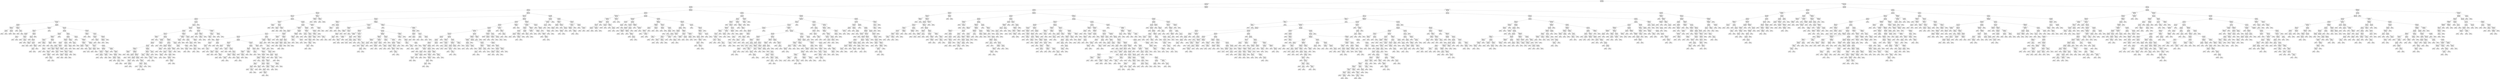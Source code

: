 digraph Tree {
node [shape=box, style="rounded", color="black", fontname=helvetica] ;
edge [fontname=helvetica] ;
0 [label="sqft <= 0.3\nmse = 144499.4\nsamples = 1942\nvalue = 1486.8"] ;
1 [label="ld_1.0 <= -0.1\nmse = 89765.7\nsamples = 1329\nvalue = 1333.0"] ;
0 -> 1 [labeldistance=2.5, labelangle=45, headlabel="True"] ;
2 [label="sqft <= -0.3\nmse = 49946.5\nsamples = 700\nvalue = 1152.2"] ;
1 -> 2 ;
3 [label="sqft <= -0.7\nmse = 29004.8\nsamples = 454\nvalue = 1050.4"] ;
2 -> 3 ;
4 [label="pForties <= 1.6\nmse = 17132.4\nsamples = 280\nvalue = 990.1"] ;
3 -> 4 ;
5 [label="pYouths <= 0.4\nmse = 15723.9\nsamples = 273\nvalue = 983.5"] ;
4 -> 5 ;
6 [label="sqft <= -1.0\nmse = 15549.0\nsamples = 167\nvalue = 1012.4"] ;
5 -> 6 ;
7 [label="medianIncome <= -1.6\nmse = 17324.8\nsamples = 95\nvalue = 983.1"] ;
6 -> 7 ;
8 [label="sqft <= -1.3\nmse = 13806.3\nsamples = 9\nvalue = 1078.7"] ;
7 -> 8 ;
9 [label="postdateint <= 0.7\nmse = 7043.3\nsamples = 6\nvalue = 1133.3"] ;
8 -> 9 ;
10 [label="ty_2.0 <= 2.1\nmse = 588.0\nsamples = 2\nvalue = 1171.0"] ;
9 -> 10 ;
11 [label="mse = 0.0\nsamples = 1\nvalue = 1199.0"] ;
10 -> 11 ;
12 [label="mse = 0.0\nsamples = 1\nvalue = 1150.0"] ;
10 -> 12 ;
13 [label="sqft <= -1.6\nmse = 11490.2\nsamples = 4\nvalue = 1067.2"] ;
9 -> 13 ;
14 [label="mse = 2888.0\nsamples = 3\nvalue = 1123.0"] ;
13 -> 14 ;
15 [label="mse = 0.0\nsamples = 1\nvalue = 900.0"] ;
13 -> 15 ;
16 [label="postdateint <= -1.2\nmse = 1729.7\nsamples = 3\nvalue = 928.8"] ;
8 -> 16 ;
17 [label="mse = 0.0\nsamples = 1\nvalue = 1000.0"] ;
16 -> 17 ;
18 [label="sqft <= -1.2\nmse = 50.0\nsamples = 2\nvalue = 905.0"] ;
16 -> 18 ;
19 [label="mse = 0.0\nsamples = 1\nvalue = 915.0"] ;
18 -> 19 ;
20 [label="mse = 0.0\nsamples = 1\nvalue = 900.0"] ;
18 -> 20 ;
21 [label="sqft <= -1.4\nmse = 16554.3\nsamples = 86\nvalue = 972.1"] ;
7 -> 21 ;
22 [label="pSixtyPlus <= 1.4\nmse = 4399.1\nsamples = 18\nvalue = 895.2"] ;
21 -> 22 ;
23 [label="pThirties <= 0.3\nmse = 3147.2\nsamples = 17\nvalue = 902.1"] ;
22 -> 23 ;
24 [label="ld_3.0 <= 0.3\nmse = 1155.9\nsamples = 5\nvalue = 958.1"] ;
23 -> 24 ;
25 [label="sqft <= -1.5\nmse = 22.2\nsamples = 2\nvalue = 918.3"] ;
24 -> 25 ;
26 [label="mse = 0.0\nsamples = 1\nvalue = 915.0"] ;
25 -> 26 ;
27 [label="mse = 0.0\nsamples = 1\nvalue = 925.0"] ;
25 -> 27 ;
28 [label="pForties <= -0.3\nmse = 316.0\nsamples = 3\nvalue = 982.0"] ;
24 -> 28 ;
29 [label="mse = 0.0\nsamples = 1\nvalue = 950.0"] ;
28 -> 29 ;
30 [label="pSixtyPlus <= -0.4\nmse = 75.0\nsamples = 2\nvalue = 990.0"] ;
28 -> 30 ;
31 [label="mse = 0.0\nsamples = 1\nvalue = 995.0"] ;
30 -> 31 ;
32 [label="mse = 0.0\nsamples = 1\nvalue = 975.0"] ;
30 -> 32 ;
33 [label="pFifties <= 0.2\nmse = 2188.7\nsamples = 12\nvalue = 879.8"] ;
23 -> 33 ;
34 [label="sqft <= -1.6\nmse = 1371.2\nsamples = 11\nvalue = 886.6"] ;
33 -> 34 ;
35 [label="mse = 0.0\nsamples = 1\nvalue = 940.0"] ;
34 -> 35 ;
36 [label="sqft <= -1.5\nmse = 1157.3\nsamples = 10\nvalue = 880.3"] ;
34 -> 36 ;
37 [label="postdateint <= 0.6\nmse = 1176.0\nsamples = 4\nvalue = 853.0"] ;
36 -> 37 ;
38 [label="mse = 0.0\nsamples = 1\nvalue = 895.0"] ;
37 -> 38 ;
39 [label="mse = 0.0\nsamples = 3\nvalue = 825.0"] ;
37 -> 39 ;
40 [label="ty_1.0 <= -0.8\nmse = 709.7\nsamples = 6\nvalue = 891.7"] ;
36 -> 40 ;
41 [label="mse = 0.0\nsamples = 2\nvalue = 840.0"] ;
40 -> 41 ;
42 [label="postdateint <= 0.8\nmse = 211.0\nsamples = 4\nvalue = 902.0"] ;
40 -> 42 ;
43 [label="pk_5.0 <= 1.7\nmse = 6.2\nsamples = 3\nvalue = 897.2"] ;
42 -> 43 ;
44 [label="mse = 0.0\nsamples = 2\nvalue = 895.0"] ;
43 -> 44 ;
45 [label="mse = 0.0\nsamples = 1\nvalue = 900.0"] ;
43 -> 45 ;
46 [label="mse = 0.0\nsamples = 1\nvalue = 945.0"] ;
42 -> 46 ;
47 [label="mse = 0.0\nsamples = 1\nvalue = 750.0"] ;
33 -> 47 ;
48 [label="mse = 0.0\nsamples = 1\nvalue = 700.0"] ;
22 -> 48 ;
49 [label="pk_2.0 <= -0.0\nmse = 17857.8\nsamples = 68\nvalue = 994.2"] ;
21 -> 49 ;
50 [label="sqft <= -1.3\nmse = 10346.8\nsamples = 59\nvalue = 976.3"] ;
49 -> 50 ;
51 [label="pYouths <= -0.2\nmse = 7358.5\nsamples = 9\nvalue = 1042.3"] ;
50 -> 51 ;
52 [label="postdateint <= 0.8\nmse = 4286.1\nsamples = 7\nvalue = 1003.2"] ;
51 -> 52 ;
53 [label="pSixtyPlus <= -0.5\nmse = 1347.2\nsamples = 3\nvalue = 1047.3"] ;
52 -> 53 ;
54 [label="mse = 0.0\nsamples = 1\nvalue = 969.0"] ;
53 -> 54 ;
55 [label="postdateint <= 0.7\nmse = 144.0\nsamples = 2\nvalue = 1063.0"] ;
53 -> 55 ;
56 [label="mse = 0.0\nsamples = 1\nvalue = 1087.0"] ;
55 -> 56 ;
57 [label="mse = 0.0\nsamples = 1\nvalue = 1057.0"] ;
55 -> 57 ;
58 [label="pFifties <= 0.1\nmse = 2666.6\nsamples = 4\nvalue = 950.2"] ;
52 -> 58 ;
59 [label="pTwenties <= 1.1\nmse = 186.9\nsamples = 2\nvalue = 909.7"] ;
58 -> 59 ;
60 [label="mse = 0.0\nsamples = 1\nvalue = 929.0"] ;
59 -> 60 ;
61 [label="mse = 0.0\nsamples = 1\nvalue = 900.0"] ;
59 -> 61 ;
62 [label="mse = 225.0\nsamples = 2\nvalue = 1011.0"] ;
58 -> 62 ;
63 [label="mse = 0.0\nsamples = 2\nvalue = 1150.0"] ;
51 -> 63 ;
64 [label="sqft <= -1.1\nmse = 9871.2\nsamples = 50\nvalue = 962.5"] ;
50 -> 64 ;
65 [label="sqft <= -1.2\nmse = 6394.7\nsamples = 28\nvalue = 938.2"] ;
64 -> 65 ;
66 [label="postdateint <= 0.9\nmse = 7229.1\nsamples = 23\nvalue = 959.1"] ;
65 -> 66 ;
67 [label="pk_4.0 <= 0.4\nmse = 5466.1\nsamples = 13\nvalue = 991.1"] ;
66 -> 67 ;
68 [label="sqft <= -1.2\nmse = 3316.0\nsamples = 4\nvalue = 1082.0"] ;
67 -> 68 ;
69 [label="pFifties <= -2.2\nmse = 567.2\nsamples = 3\nvalue = 1108.8"] ;
68 -> 69 ;
70 [label="mse = 0.0\nsamples = 1\nvalue = 1150.0"] ;
69 -> 70 ;
71 [label="mse = 0.0\nsamples = 2\nvalue = 1095.0"] ;
69 -> 71 ;
72 [label="mse = 0.0\nsamples = 1\nvalue = 975.0"] ;
68 -> 72 ;
73 [label="postdateint <= 0.7\nmse = 1480.1\nsamples = 9\nvalue = 953.2"] ;
67 -> 73 ;
74 [label="pFifties <= 0.6\nmse = 567.3\nsamples = 5\nvalue = 930.7"] ;
73 -> 74 ;
75 [label="postdateint <= -1.5\nmse = 413.9\nsamples = 4\nvalue = 936.7"] ;
74 -> 75 ;
76 [label="mse = 0.0\nsamples = 1\nvalue = 915.0"] ;
75 -> 76 ;
77 [label="postdateint <= -0.5\nmse = 268.8\nsamples = 3\nvalue = 947.5"] ;
75 -> 77 ;
78 [label="mse = 0.0\nsamples = 1\nvalue = 975.0"] ;
77 -> 78 ;
79 [label="pForties <= -0.1\nmse = 22.2\nsamples = 2\nvalue = 938.3"] ;
77 -> 79 ;
80 [label="mse = 0.0\nsamples = 1\nvalue = 935.0"] ;
79 -> 80 ;
81 [label="mse = 0.0\nsamples = 1\nvalue = 945.0"] ;
79 -> 81 ;
82 [label="mse = 0.0\nsamples = 1\nvalue = 895.0"] ;
74 -> 82 ;
83 [label="pFifties <= -0.5\nmse = 1064.2\nsamples = 4\nvalue = 984.6"] ;
73 -> 83 ;
84 [label="postdateint <= 0.8\nmse = 5.6\nsamples = 2\nvalue = 971.7"] ;
83 -> 84 ;
85 [label="mse = 0.0\nsamples = 1\nvalue = 975.0"] ;
84 -> 85 ;
86 [label="mse = 0.0\nsamples = 1\nvalue = 970.0"] ;
84 -> 86 ;
87 [label="mse = 2025.0\nsamples = 2\nvalue = 1004.0"] ;
83 -> 87 ;
88 [label="pk_5.0 <= 1.7\nmse = 6452.4\nsamples = 10\nvalue = 917.3"] ;
66 -> 88 ;
89 [label="sqft <= -1.2\nmse = 4374.7\nsamples = 7\nvalue = 944.4"] ;
88 -> 89 ;
90 [label="postdateint <= 1.0\nmse = 1531.6\nsamples = 6\nvalue = 914.3"] ;
89 -> 90 ;
91 [label="postdateint <= 1.0\nmse = 1217.2\nsamples = 4\nvalue = 938.8"] ;
90 -> 91 ;
92 [label="postdateint <= 0.9\nmse = 306.2\nsamples = 2\nvalue = 917.5"] ;
91 -> 92 ;
93 [label="mse = 0.0\nsamples = 1\nvalue = 935.0"] ;
92 -> 93 ;
94 [label="mse = 0.0\nsamples = 1\nvalue = 900.0"] ;
92 -> 94 ;
95 [label="pForties <= -0.3\nmse = 1225.0\nsamples = 2\nvalue = 960.0"] ;
91 -> 95 ;
96 [label="mse = 0.0\nsamples = 1\nvalue = 995.0"] ;
95 -> 96 ;
97 [label="mse = 0.0\nsamples = 1\nvalue = 925.0"] ;
95 -> 97 ;
98 [label="pForties <= -0.3\nmse = 88.9\nsamples = 2\nvalue = 881.7"] ;
90 -> 98 ;
99 [label="mse = 0.0\nsamples = 1\nvalue = 895.0"] ;
98 -> 99 ;
100 [label="mse = 0.0\nsamples = 1\nvalue = 875.0"] ;
98 -> 100 ;
101 [label="mse = 0.0\nsamples = 1\nvalue = 1050.0"] ;
89 -> 101 ;
102 [label="sqft <= -1.2\nmse = 5742.2\nsamples = 3\nvalue = 856.2"] ;
88 -> 102 ;
103 [label="mse = 0.0\nsamples = 2\nvalue = 900.0"] ;
102 -> 103 ;
104 [label="mse = 0.0\nsamples = 1\nvalue = 725.0"] ;
102 -> 104 ;
105 [label="postdateint <= 0.6\nmse = 474.3\nsamples = 5\nvalue = 885.8"] ;
65 -> 105 ;
106 [label="mse = 0.0\nsamples = 1\nvalue = 850.0"] ;
105 -> 106 ;
107 [label="pYouths <= -1.0\nmse = 61.7\nsamples = 4\nvalue = 897.8"] ;
105 -> 107 ;
108 [label="mse = 0.0\nsamples = 1\nvalue = 920.0"] ;
107 -> 108 ;
109 [label="mse = 0.0\nsamples = 3\nvalue = 895.0"] ;
107 -> 109 ;
110 [label="sqft <= -1.1\nmse = 12744.4\nsamples = 22\nvalue = 996.6"] ;
64 -> 110 ;
111 [label="mse = 0.0\nsamples = 1\nvalue = 1175.0"] ;
110 -> 111 ;
112 [label="postdateint <= -1.0\nmse = 10232.7\nsamples = 21\nvalue = 976.8"] ;
110 -> 112 ;
113 [label="postdateint <= -1.5\nmse = 7035.7\nsamples = 5\nvalue = 905.0"] ;
112 -> 113 ;
114 [label="pYouths <= -0.1\nmse = 4556.2\nsamples = 2\nvalue = 1017.5"] ;
113 -> 114 ;
115 [label="mse = 0.0\nsamples = 1\nvalue = 950.0"] ;
114 -> 115 ;
116 [label="mse = 0.0\nsamples = 1\nvalue = 1085.0"] ;
114 -> 116 ;
117 [label="medianIncome <= -1.3\nmse = 940.0\nsamples = 3\nvalue = 860.0"] ;
113 -> 117 ;
118 [label="mse = 0.0\nsamples = 1\nvalue = 835.0"] ;
117 -> 118 ;
119 [label="pThirties <= 0.3\nmse = 6.2\nsamples = 2\nvalue = 897.5"] ;
117 -> 119 ;
120 [label="mse = 0.0\nsamples = 1\nvalue = 895.0"] ;
119 -> 120 ;
121 [label="mse = 0.0\nsamples = 1\nvalue = 900.0"] ;
119 -> 121 ;
122 [label="pTwenties <= -0.4\nmse = 8914.7\nsamples = 16\nvalue = 1002.0"] ;
112 -> 122 ;
123 [label="pSixtyPlus <= 0.9\nmse = 2470.2\nsamples = 3\nvalue = 919.7"] ;
122 -> 123 ;
124 [label="pFifties <= 0.7\nmse = 100.0\nsamples = 2\nvalue = 885.0"] ;
123 -> 124 ;
125 [label="mse = 0.0\nsamples = 1\nvalue = 875.0"] ;
124 -> 125 ;
126 [label="mse = 0.0\nsamples = 1\nvalue = 895.0"] ;
124 -> 126 ;
127 [label="mse = 0.0\nsamples = 1\nvalue = 989.0"] ;
123 -> 127 ;
128 [label="sqft <= -1.1\nmse = 8646.4\nsamples = 13\nvalue = 1016.5"] ;
122 -> 128 ;
129 [label="pForties <= -0.3\nmse = 10524.5\nsamples = 6\nvalue = 1059.3"] ;
128 -> 129 ;
130 [label="number bedrooms <= -0.2\nmse = 12142.2\nsamples = 3\nvalue = 1106.2"] ;
129 -> 130 ;
131 [label="mse = 0.0\nsamples = 1\nvalue = 1295.0"] ;
130 -> 131 ;
132 [label="pk_5.0 <= 1.7\nmse = 355.6\nsamples = 2\nvalue = 1043.3"] ;
130 -> 132 ;
133 [label="mse = 0.0\nsamples = 1\nvalue = 1070.0"] ;
132 -> 133 ;
134 [label="mse = 0.0\nsamples = 1\nvalue = 1030.0"] ;
132 -> 134 ;
135 [label="postdateint <= 0.6\nmse = 1505.6\nsamples = 3\nvalue = 996.7"] ;
129 -> 135 ;
136 [label="medianIncome <= 0.2\nmse = 506.2\nsamples = 2\nvalue = 972.5"] ;
135 -> 136 ;
137 [label="mse = 0.0\nsamples = 1\nvalue = 995.0"] ;
136 -> 137 ;
138 [label="mse = 0.0\nsamples = 1\nvalue = 950.0"] ;
136 -> 138 ;
139 [label="mse = 0.0\nsamples = 1\nvalue = 1045.0"] ;
135 -> 139 ;
140 [label="medianIncome <= -1.1\nmse = 5150.2\nsamples = 7\nvalue = 986.5"] ;
128 -> 140 ;
141 [label="mse = 0.0\nsamples = 1\nvalue = 1125.0"] ;
140 -> 141 ;
142 [label="postdateint <= 0.9\nmse = 3354.3\nsamples = 6\nvalue = 971.1"] ;
140 -> 142 ;
143 [label="postdateint <= 0.7\nmse = 1949.6\nsamples = 5\nvalue = 956.9"] ;
142 -> 143 ;
144 [label="postdateint <= 0.6\nmse = 138.9\nsamples = 2\nvalue = 1003.3"] ;
143 -> 144 ;
145 [label="mse = 0.0\nsamples = 1\nvalue = 995.0"] ;
144 -> 145 ;
146 [label="mse = 0.0\nsamples = 1\nvalue = 1020.0"] ;
144 -> 146 ;
147 [label="sqft <= -1.0\nmse = 964.0\nsamples = 3\nvalue = 929.0"] ;
143 -> 147 ;
148 [label="pk_5.0 <= 1.7\nmse = 117.2\nsamples = 2\nvalue = 943.8"] ;
147 -> 148 ;
149 [label="mse = 0.0\nsamples = 1\nvalue = 925.0"] ;
148 -> 149 ;
150 [label="mse = 0.0\nsamples = 1\nvalue = 950.0"] ;
148 -> 150 ;
151 [label="mse = 0.0\nsamples = 1\nvalue = 870.0"] ;
147 -> 151 ;
152 [label="mse = 0.0\nsamples = 1\nvalue = 1085.0"] ;
142 -> 152 ;
153 [label="pYouths <= -1.0\nmse = 50183.8\nsamples = 9\nvalue = 1105.4"] ;
49 -> 153 ;
154 [label="postdateint <= -0.1\nmse = 468.8\nsamples = 2\nvalue = 1387.5"] ;
153 -> 154 ;
155 [label="mse = 0.0\nsamples = 1\nvalue = 1400.0"] ;
154 -> 155 ;
156 [label="mse = 0.0\nsamples = 1\nvalue = 1350.0"] ;
154 -> 156 ;
157 [label="sqft <= -1.1\nmse = 25491.2\nsamples = 7\nvalue = 992.5"] ;
153 -> 157 ;
158 [label="pSixtyPlus <= -1.0\nmse = 15870.0\nsamples = 3\nvalue = 885.0"] ;
157 -> 158 ;
159 [label="mse = 0.0\nsamples = 1\nvalue = 745.0"] ;
158 -> 159 ;
160 [label="pThirties <= 0.3\nmse = 4672.2\nsamples = 2\nvalue = 978.3"] ;
158 -> 160 ;
161 [label="mse = 0.0\nsamples = 1\nvalue = 1075.0"] ;
160 -> 161 ;
162 [label="mse = 0.0\nsamples = 1\nvalue = 930.0"] ;
160 -> 162 ;
163 [label="pFifties <= -0.8\nmse = 12000.0\nsamples = 4\nvalue = 1100.0"] ;
157 -> 163 ;
164 [label="postdateint <= -0.3\nmse = 2500.0\nsamples = 3\nvalue = 1150.0"] ;
163 -> 164 ;
165 [label="mse = 0.0\nsamples = 2\nvalue = 1100.0"] ;
164 -> 165 ;
166 [label="mse = 0.0\nsamples = 1\nvalue = 1200.0"] ;
164 -> 166 ;
167 [label="mse = 0.0\nsamples = 1\nvalue = 900.0"] ;
163 -> 167 ;
168 [label="pk_7.0 <= 8.2\nmse = 10217.4\nsamples = 72\nvalue = 1053.2"] ;
6 -> 168 ;
169 [label="pk_2.0 <= -0.0\nmse = 8772.7\nsamples = 71\nvalue = 1049.3"] ;
168 -> 169 ;
170 [label="pSixtyPlus <= 3.0\nmse = 6071.8\nsamples = 60\nvalue = 1034.3"] ;
169 -> 170 ;
171 [label="pk_5.0 <= 1.7\nmse = 5343.7\nsamples = 59\nvalue = 1031.3"] ;
170 -> 171 ;
172 [label="pYouths <= -2.0\nmse = 5022.0\nsamples = 48\nvalue = 1041.5"] ;
171 -> 172 ;
173 [label="postdateint <= -0.4\nmse = 156.2\nsamples = 2\nvalue = 937.5"] ;
172 -> 173 ;
174 [label="mse = 0.0\nsamples = 1\nvalue = 950.0"] ;
173 -> 174 ;
175 [label="mse = 0.0\nsamples = 1\nvalue = 925.0"] ;
173 -> 175 ;
176 [label="pYouths <= 0.2\nmse = 4846.1\nsamples = 46\nvalue = 1044.4"] ;
172 -> 176 ;
177 [label="number bedrooms <= -0.2\nmse = 5218.0\nsamples = 28\nvalue = 1059.6"] ;
176 -> 177 ;
178 [label="pForties <= 0.3\nmse = 4525.8\nsamples = 26\nvalue = 1049.6"] ;
177 -> 178 ;
179 [label="sqft <= -0.9\nmse = 4073.6\nsamples = 25\nvalue = 1055.6"] ;
178 -> 179 ;
180 [label="postdateint <= -0.3\nmse = 4151.3\nsamples = 17\nvalue = 1045.9"] ;
179 -> 180 ;
181 [label="postdateint <= -1.0\nmse = 1600.0\nsamples = 2\nvalue = 970.0"] ;
180 -> 181 ;
182 [label="mse = 0.0\nsamples = 1\nvalue = 1050.0"] ;
181 -> 182 ;
183 [label="mse = 0.0\nsamples = 1\nvalue = 950.0"] ;
181 -> 183 ;
184 [label="postdateint <= 0.6\nmse = 3183.0\nsamples = 15\nvalue = 1062.3"] ;
180 -> 184 ;
185 [label="ty_1.0 <= -0.8\nmse = 1225.0\nsamples = 2\nvalue = 1165.0"] ;
184 -> 185 ;
186 [label="mse = 0.0\nsamples = 1\nvalue = 1200.0"] ;
185 -> 186 ;
187 [label="mse = 0.0\nsamples = 1\nvalue = 1130.0"] ;
185 -> 187 ;
188 [label="postdateint <= 0.8\nmse = 2270.3\nsamples = 13\nvalue = 1052.6"] ;
184 -> 188 ;
189 [label="pForties <= 0.2\nmse = 1904.8\nsamples = 5\nvalue = 1028.4"] ;
188 -> 189 ;
190 [label="pForties <= -0.5\nmse = 1360.6\nsamples = 4\nvalue = 1017.3"] ;
189 -> 190 ;
191 [label="mse = 0.0\nsamples = 1\nvalue = 995.0"] ;
190 -> 191 ;
192 [label="pForties <= -0.2\nmse = 1513.0\nsamples = 3\nvalue = 1021.8"] ;
190 -> 192 ;
193 [label="mse = 1875.0\nsamples = 2\nvalue = 1020.0"] ;
192 -> 193 ;
194 [label="mse = 0.0\nsamples = 1\nvalue = 1029.0"] ;
192 -> 194 ;
195 [label="mse = 0.0\nsamples = 1\nvalue = 1095.0"] ;
189 -> 195 ;
196 [label="pThirties <= 0.3\nmse = 2015.9\nsamples = 8\nvalue = 1064.6"] ;
188 -> 196 ;
197 [label="mse = 0.0\nsamples = 1\nvalue = 950.0"] ;
196 -> 197 ;
198 [label="postdateint <= 1.0\nmse = 1082.2\nsamples = 7\nvalue = 1073.5"] ;
196 -> 198 ;
199 [label="pThirties <= 0.6\nmse = 408.3\nsamples = 4\nvalue = 1105.0"] ;
198 -> 199 ;
200 [label="mse = 0.0\nsamples = 1\nvalue = 1150.0"] ;
199 -> 200 ;
201 [label="postdateint <= 0.8\nmse = 4.0\nsamples = 3\nvalue = 1096.0"] ;
199 -> 201 ;
202 [label="mse = 0.0\nsamples = 1\nvalue = 1100.0"] ;
201 -> 202 ;
203 [label="mse = 0.0\nsamples = 2\nvalue = 1095.0"] ;
201 -> 203 ;
204 [label="sqft <= -0.9\nmse = 76.5\nsamples = 3\nvalue = 1046.4"] ;
198 -> 204 ;
205 [label="mse = 0.0\nsamples = 2\nvalue = 1050.0"] ;
204 -> 205 ;
206 [label="mse = 0.0\nsamples = 1\nvalue = 1025.0"] ;
204 -> 206 ;
207 [label="pTwenties <= 0.8\nmse = 2626.0\nsamples = 8\nvalue = 1085.8"] ;
179 -> 207 ;
208 [label="postdateint <= 0.7\nmse = 763.3\nsamples = 6\nvalue = 1061.7"] ;
207 -> 208 ;
209 [label="pSixtyPlus <= 1.3\nmse = 8.0\nsamples = 3\nvalue = 1093.0"] ;
208 -> 209 ;
210 [label="mse = 0.0\nsamples = 2\nvalue = 1095.0"] ;
209 -> 210 ;
211 [label="mse = 0.0\nsamples = 1\nvalue = 1089.0"] ;
209 -> 211 ;
212 [label="postdateint <= 0.9\nmse = 45.2\nsamples = 3\nvalue = 1038.2"] ;
208 -> 212 ;
213 [label="medianIncome <= 0.5\nmse = 18.0\nsamples = 2\nvalue = 1035.0"] ;
212 -> 213 ;
214 [label="mse = 0.0\nsamples = 1\nvalue = 1038.0"] ;
213 -> 214 ;
215 [label="mse = 0.0\nsamples = 1\nvalue = 1029.0"] ;
213 -> 215 ;
216 [label="mse = 0.0\nsamples = 1\nvalue = 1048.0"] ;
212 -> 216 ;
217 [label="pSixtyPlus <= -0.5\nmse = 25.0\nsamples = 2\nvalue = 1170.0"] ;
207 -> 217 ;
218 [label="mse = 0.0\nsamples = 1\nvalue = 1165.0"] ;
217 -> 218 ;
219 [label="mse = 0.0\nsamples = 1\nvalue = 1175.0"] ;
217 -> 219 ;
220 [label="mse = 0.0\nsamples = 1\nvalue = 939.0"] ;
178 -> 220 ;
221 [label="postdateint <= -0.4\nmse = 1406.2\nsamples = 2\nvalue = 1157.5"] ;
177 -> 221 ;
222 [label="mse = 0.0\nsamples = 1\nvalue = 1120.0"] ;
221 -> 222 ;
223 [label="mse = 0.0\nsamples = 1\nvalue = 1195.0"] ;
221 -> 223 ;
224 [label="postdateint <= 0.7\nmse = 3369.5\nsamples = 18\nvalue = 1021.0"] ;
176 -> 224 ;
225 [label="sqft <= -0.9\nmse = 3107.6\nsamples = 13\nvalue = 1032.8"] ;
224 -> 225 ;
226 [label="pYouths <= 0.3\nmse = 4486.0\nsamples = 3\nvalue = 1068.0"] ;
225 -> 226 ;
227 [label="postdateint <= -0.5\nmse = 567.2\nsamples = 2\nvalue = 1036.2"] ;
226 -> 227 ;
228 [label="mse = 0.0\nsamples = 1\nvalue = 1050.0"] ;
227 -> 228 ;
229 [label="mse = 0.0\nsamples = 1\nvalue = 995.0"] ;
227 -> 229 ;
230 [label="mse = 0.0\nsamples = 1\nvalue = 1195.0"] ;
226 -> 230 ;
231 [label="postdateint <= 0.6\nmse = 2167.6\nsamples = 10\nvalue = 1021.8"] ;
225 -> 231 ;
232 [label="pk_4.0 <= 0.4\nmse = 1630.2\nsamples = 8\nvalue = 1008.7"] ;
231 -> 232 ;
233 [label="pSixtyPlus <= 0.9\nmse = 870.0\nsamples = 3\nvalue = 1045.0"] ;
232 -> 233 ;
234 [label="postdateint <= -1.5\nmse = 450.0\nsamples = 2\nvalue = 1025.0"] ;
233 -> 234 ;
235 [label="mse = 0.0\nsamples = 1\nvalue = 1055.0"] ;
234 -> 235 ;
236 [label="mse = 0.0\nsamples = 1\nvalue = 1010.0"] ;
234 -> 236 ;
237 [label="mse = 0.0\nsamples = 1\nvalue = 1075.0"] ;
233 -> 237 ;
238 [label="medianIncome <= 0.3\nmse = 766.5\nsamples = 5\nvalue = 986.0"] ;
232 -> 238 ;
239 [label="sqft <= -0.8\nmse = 268.5\nsamples = 4\nvalue = 994.7"] ;
238 -> 239 ;
240 [label="postdateint <= -0.5\nmse = 158.2\nsamples = 3\nvalue = 1002.6"] ;
239 -> 240 ;
241 [label="mse = 0.0\nsamples = 1\nvalue = 992.0"] ;
240 -> 241 ;
242 [label="postdateint <= 0.5\nmse = 138.9\nsamples = 2\nvalue = 1009.7"] ;
240 -> 242 ;
243 [label="mse = 0.0\nsamples = 1\nvalue = 1018.0"] ;
242 -> 243 ;
244 [label="mse = 0.0\nsamples = 1\nvalue = 993.0"] ;
242 -> 244 ;
245 [label="mse = 0.0\nsamples = 1\nvalue = 975.0"] ;
239 -> 245 ;
246 [label="mse = 0.0\nsamples = 1\nvalue = 925.0"] ;
238 -> 246 ;
247 [label="postdateint <= 0.6\nmse = 555.6\nsamples = 2\nvalue = 1078.3"] ;
231 -> 247 ;
248 [label="mse = 0.0\nsamples = 1\nvalue = 1095.0"] ;
247 -> 248 ;
249 [label="mse = 0.0\nsamples = 1\nvalue = 1045.0"] ;
247 -> 249 ;
250 [label="pThirties <= -0.4\nmse = 2484.8\nsamples = 5\nvalue = 985.6"] ;
224 -> 250 ;
251 [label="pk_4.0 <= 0.4\nmse = 555.6\nsamples = 2\nvalue = 1033.3"] ;
250 -> 251 ;
252 [label="mse = 0.0\nsamples = 1\nvalue = 1050.0"] ;
251 -> 252 ;
253 [label="mse = 0.0\nsamples = 1\nvalue = 1000.0"] ;
251 -> 253 ;
254 [label="pForties <= 0.1\nmse = 937.7\nsamples = 3\nvalue = 949.8"] ;
250 -> 254 ;
255 [label="pThirties <= -0.2\nmse = 150.2\nsamples = 2\nvalue = 966.3"] ;
254 -> 255 ;
256 [label="mse = 0.0\nsamples = 1\nvalue = 949.0"] ;
255 -> 256 ;
257 [label="mse = 0.0\nsamples = 1\nvalue = 975.0"] ;
255 -> 257 ;
258 [label="mse = 0.0\nsamples = 1\nvalue = 900.0"] ;
254 -> 258 ;
259 [label="postdateint <= 0.6\nmse = 4191.9\nsamples = 11\nvalue = 984.9"] ;
171 -> 259 ;
260 [label="number bedrooms <= -0.2\nmse = 2992.7\nsamples = 3\nvalue = 909.8"] ;
259 -> 260 ;
261 [label="pSixtyPlus <= -0.5\nmse = 450.0\nsamples = 2\nvalue = 880.0"] ;
260 -> 261 ;
262 [label="mse = 0.0\nsamples = 1\nvalue = 865.0"] ;
261 -> 262 ;
263 [label="mse = 0.0\nsamples = 1\nvalue = 910.0"] ;
261 -> 263 ;
264 [label="mse = 0.0\nsamples = 1\nvalue = 999.0"] ;
260 -> 264 ;
265 [label="pYouths <= -0.1\nmse = 2079.2\nsamples = 8\nvalue = 1010.0"] ;
259 -> 265 ;
266 [label="sqft <= -0.9\nmse = 987.5\nsamples = 5\nvalue = 1032.5"] ;
265 -> 266 ;
267 [label="mse = 0.0\nsamples = 1\nvalue = 990.0"] ;
266 -> 267 ;
268 [label="ld_3.0 <= 0.3\nmse = 513.9\nsamples = 4\nvalue = 1046.7"] ;
266 -> 268 ;
269 [label="mse = 0.0\nsamples = 1\nvalue = 1095.0"] ;
268 -> 269 ;
270 [label="pFifties <= 0.8\nmse = 56.0\nsamples = 3\nvalue = 1037.0"] ;
268 -> 270 ;
271 [label="pThirties <= 0.6\nmse = 22.2\nsamples = 2\nvalue = 1031.7"] ;
270 -> 271 ;
272 [label="mse = 0.0\nsamples = 1\nvalue = 1025.0"] ;
271 -> 272 ;
273 [label="mse = 0.0\nsamples = 1\nvalue = 1035.0"] ;
271 -> 273 ;
274 [label="mse = 0.0\nsamples = 1\nvalue = 1045.0"] ;
270 -> 274 ;
275 [label="postdateint <= 0.9\nmse = 1225.0\nsamples = 3\nvalue = 965.0"] ;
265 -> 275 ;
276 [label="mse = 0.0\nsamples = 1\nvalue = 1000.0"] ;
275 -> 276 ;
277 [label="mse = 0.0\nsamples = 2\nvalue = 930.0"] ;
275 -> 277 ;
278 [label="mse = 0.0\nsamples = 1\nvalue = 1299.0"] ;
170 -> 278 ;
279 [label="pYouths <= -0.1\nmse = 15073.2\nsamples = 11\nvalue = 1153.4"] ;
169 -> 279 ;
280 [label="pYouths <= -0.5\nmse = 2253.5\nsamples = 6\nvalue = 1263.8"] ;
279 -> 280 ;
281 [label="ty_1.0 <= -0.8\nmse = 756.2\nsamples = 2\nvalue = 1322.5"] ;
280 -> 281 ;
282 [label="mse = 0.0\nsamples = 1\nvalue = 1350.0"] ;
281 -> 282 ;
283 [label="mse = 0.0\nsamples = 1\nvalue = 1295.0"] ;
281 -> 283 ;
284 [label="postdateint <= 0.9\nmse = 420.8\nsamples = 4\nvalue = 1234.5"] ;
280 -> 284 ;
285 [label="postdateint <= 0.8\nmse = 32.0\nsamples = 3\nvalue = 1246.0"] ;
284 -> 285 ;
286 [label="mse = 0.0\nsamples = 1\nvalue = 1238.0"] ;
285 -> 286 ;
287 [label="mse = 0.0\nsamples = 2\nvalue = 1250.0"] ;
285 -> 287 ;
288 [label="mse = 0.0\nsamples = 1\nvalue = 1200.0"] ;
284 -> 288 ;
289 [label="medianIncome <= -0.0\nmse = 6642.8\nsamples = 5\nvalue = 1058.7"] ;
279 -> 289 ;
290 [label="postdateint <= -0.3\nmse = 748.2\nsamples = 3\nvalue = 968.3"] ;
289 -> 290 ;
291 [label="postdateint <= -1.2\nmse = 20.2\nsamples = 2\nvalue = 987.5"] ;
290 -> 291 ;
292 [label="mse = 0.0\nsamples = 1\nvalue = 992.0"] ;
291 -> 292 ;
293 [label="mse = 0.0\nsamples = 1\nvalue = 983.0"] ;
291 -> 293 ;
294 [label="mse = 0.0\nsamples = 1\nvalue = 930.0"] ;
290 -> 294 ;
295 [label="pFifties <= 0.0\nmse = 342.2\nsamples = 2\nvalue = 1126.5"] ;
289 -> 295 ;
296 [label="mse = 0.0\nsamples = 1\nvalue = 1108.0"] ;
295 -> 296 ;
297 [label="mse = 0.0\nsamples = 1\nvalue = 1145.0"] ;
295 -> 297 ;
298 [label="mse = 0.0\nsamples = 1\nvalue = 1450.0"] ;
168 -> 298 ;
299 [label="sqft <= -1.5\nmse = 12557.5\nsamples = 106\nvalue = 937.5"] ;
5 -> 299 ;
300 [label="pSixtyPlus <= -0.9\nmse = 7085.4\nsamples = 7\nvalue = 747.1"] ;
299 -> 300 ;
301 [label="pSixtyPlus <= -1.1\nmse = 510.2\nsamples = 3\nvalue = 685.7"] ;
300 -> 301 ;
302 [label="mse = 0.0\nsamples = 1\nvalue = 650.0"] ;
301 -> 302 ;
303 [label="mse = 0.0\nsamples = 2\nvalue = 700.0"] ;
301 -> 303 ;
304 [label="pFifties <= 0.0\nmse = 462.8\nsamples = 4\nvalue = 854.5"] ;
300 -> 304 ;
305 [label="pThirties <= -0.1\nmse = 144.0\nsamples = 2\nvalue = 837.0"] ;
304 -> 305 ;
306 [label="mse = 0.0\nsamples = 1\nvalue = 825.0"] ;
305 -> 306 ;
307 [label="mse = 0.0\nsamples = 1\nvalue = 849.0"] ;
305 -> 307 ;
308 [label="postdateint <= -0.1\nmse = 169.0\nsamples = 2\nvalue = 872.0"] ;
304 -> 308 ;
309 [label="mse = 0.0\nsamples = 1\nvalue = 859.0"] ;
308 -> 309 ;
310 [label="mse = 0.0\nsamples = 1\nvalue = 885.0"] ;
308 -> 310 ;
311 [label="ld_5.0 <= 5.8\nmse = 10013.1\nsamples = 99\nvalue = 952.0"] ;
299 -> 311 ;
312 [label="pk_3.0 <= 1.3\nmse = 8353.3\nsamples = 96\nvalue = 959.7"] ;
311 -> 312 ;
313 [label="number bedrooms <= -0.2\nmse = 7876.8\nsamples = 83\nvalue = 950.0"] ;
312 -> 313 ;
314 [label="pYouths <= 1.7\nmse = 6529.1\nsamples = 77\nvalue = 944.7"] ;
313 -> 314 ;
315 [label="pk_5.0 <= 1.7\nmse = 6193.1\nsamples = 67\nvalue = 954.4"] ;
314 -> 315 ;
316 [label="pk_4.0 <= 0.4\nmse = 5723.5\nsamples = 59\nvalue = 946.5"] ;
315 -> 316 ;
317 [label="pFifties <= 0.2\nmse = 3660.2\nsamples = 6\nvalue = 891.5"] ;
316 -> 317 ;
318 [label="pThirties <= 0.6\nmse = 1728.6\nsamples = 4\nvalue = 860.0"] ;
317 -> 318 ;
319 [label="pThirties <= -0.7\nmse = 72.2\nsamples = 3\nvalue = 876.7"] ;
318 -> 319 ;
320 [label="mse = 0.0\nsamples = 1\nvalue = 895.0"] ;
319 -> 320 ;
321 [label="pSixtyPlus <= -0.4\nmse = 6.0\nsamples = 2\nvalue = 873.0"] ;
319 -> 321 ;
322 [label="mse = 0.0\nsamples = 1\nvalue = 875.0"] ;
321 -> 322 ;
323 [label="mse = 0.0\nsamples = 1\nvalue = 870.0"] ;
321 -> 323 ;
324 [label="mse = 0.0\nsamples = 1\nvalue = 760.0"] ;
318 -> 324 ;
325 [label="sqft <= -0.9\nmse = 450.0\nsamples = 2\nvalue = 965.0"] ;
317 -> 325 ;
326 [label="mse = 0.0\nsamples = 1\nvalue = 950.0"] ;
325 -> 326 ;
327 [label="mse = 0.0\nsamples = 1\nvalue = 995.0"] ;
325 -> 327 ;
328 [label="sqft <= -0.9\nmse = 5556.5\nsamples = 53\nvalue = 953.3"] ;
316 -> 328 ;
329 [label="pYouths <= 0.5\nmse = 7188.7\nsamples = 17\nvalue = 981.3"] ;
328 -> 329 ;
330 [label="ld_4.0 <= 1.6\nmse = 4911.4\nsamples = 7\nvalue = 912.8"] ;
329 -> 330 ;
331 [label="pSixtyPlus <= 0.3\nmse = 677.7\nsamples = 6\nvalue = 879.8"] ;
330 -> 331 ;
332 [label="postdateint <= -0.4\nmse = 156.2\nsamples = 2\nvalue = 857.5"] ;
331 -> 332 ;
333 [label="mse = 0.0\nsamples = 1\nvalue = 845.0"] ;
332 -> 333 ;
334 [label="mse = 0.0\nsamples = 1\nvalue = 870.0"] ;
332 -> 334 ;
335 [label="pThirties <= -0.4\nmse = 209.0\nsamples = 4\nvalue = 902.0"] ;
331 -> 335 ;
336 [label="mse = 0.0\nsamples = 1\nvalue = 925.0"] ;
335 -> 336 ;
337 [label="postdateint <= 0.6\nmse = 43.6\nsamples = 3\nvalue = 894.3"] ;
335 -> 337 ;
338 [label="mse = 0.0\nsamples = 2\nvalue = 899.0"] ;
337 -> 338 ;
339 [label="mse = 0.0\nsamples = 1\nvalue = 885.0"] ;
337 -> 339 ;
340 [label="mse = 0.0\nsamples = 1\nvalue = 1045.0"] ;
330 -> 340 ;
341 [label="postdateint <= -0.2\nmse = 2553.8\nsamples = 10\nvalue = 1034.0"] ;
329 -> 341 ;
342 [label="medianIncome <= -0.4\nmse = 773.6\nsamples = 2\nvalue = 979.3"] ;
341 -> 342 ;
343 [label="mse = 0.0\nsamples = 1\nvalue = 940.0"] ;
342 -> 343 ;
344 [label="mse = 0.0\nsamples = 1\nvalue = 999.0"] ;
342 -> 344 ;
345 [label="pThirties <= -1.0\nmse = 1922.4\nsamples = 8\nvalue = 1050.4"] ;
341 -> 345 ;
346 [label="mse = 0.0\nsamples = 1\nvalue = 995.0"] ;
345 -> 346 ;
347 [label="sqft <= -1.0\nmse = 1757.1\nsamples = 7\nvalue = 1056.6"] ;
345 -> 347 ;
348 [label="postdateint <= 1.0\nmse = 1694.2\nsamples = 3\nvalue = 1078.5"] ;
347 -> 348 ;
349 [label="medianIncome <= 0.5\nmse = 50.0\nsamples = 2\nvalue = 1055.0"] ;
348 -> 349 ;
350 [label="mse = 0.0\nsamples = 1\nvalue = 1065.0"] ;
349 -> 350 ;
351 [label="mse = 0.0\nsamples = 1\nvalue = 1050.0"] ;
349 -> 351 ;
352 [label="mse = 0.0\nsamples = 1\nvalue = 1149.0"] ;
348 -> 352 ;
353 [label="postdateint <= 0.6\nmse = 1114.0\nsamples = 4\nvalue = 1039.0"] ;
347 -> 353 ;
354 [label="mse = 0.0\nsamples = 1\nvalue = 1100.0"] ;
353 -> 354 ;
355 [label="pYouths <= 0.7\nmse = 229.7\nsamples = 3\nvalue = 1023.8"] ;
353 -> 355 ;
356 [label="mse = 0.0\nsamples = 2\nvalue = 1015.0"] ;
355 -> 356 ;
357 [label="mse = 0.0\nsamples = 1\nvalue = 1050.0"] ;
355 -> 357 ;
358 [label="pSixtyPlus <= 0.8\nmse = 4455.0\nsamples = 36\nvalue = 942.1"] ;
328 -> 358 ;
359 [label="sqft <= -0.9\nmse = 3610.0\nsamples = 29\nvalue = 955.5"] ;
358 -> 359 ;
360 [label="pFifties <= 0.5\nmse = 555.5\nsamples = 7\nvalue = 898.1"] ;
359 -> 360 ;
361 [label="postdateint <= -0.4\nmse = 258.9\nsamples = 4\nvalue = 915.7"] ;
360 -> 361 ;
362 [label="mse = 0.0\nsamples = 1\nvalue = 935.0"] ;
361 -> 362 ;
363 [label="postdateint <= 0.7\nmse = 221.0\nsamples = 3\nvalue = 911.8"] ;
361 -> 363 ;
364 [label="mse = 225.0\nsamples = 2\nvalue = 915.0"] ;
363 -> 364 ;
365 [label="mse = 0.0\nsamples = 1\nvalue = 899.0"] ;
363 -> 365 ;
366 [label="postdateint <= 0.9\nmse = 96.0\nsamples = 3\nvalue = 877.0"] ;
360 -> 366 ;
367 [label="mse = 0.0\nsamples = 2\nvalue = 865.0"] ;
366 -> 367 ;
368 [label="mse = 0.0\nsamples = 1\nvalue = 885.0"] ;
366 -> 368 ;
369 [label="ld_3.0 <= 0.3\nmse = 3248.7\nsamples = 22\nvalue = 972.5"] ;
359 -> 369 ;
370 [label="pTwenties <= -0.6\nmse = 25.0\nsamples = 2\nvalue = 1105.0"] ;
369 -> 370 ;
371 [label="mse = 0.0\nsamples = 1\nvalue = 1110.0"] ;
370 -> 371 ;
372 [label="mse = 0.0\nsamples = 1\nvalue = 1100.0"] ;
370 -> 372 ;
373 [label="postdateint <= 1.0\nmse = 2372.6\nsamples = 20\nvalue = 964.9"] ;
369 -> 373 ;
374 [label="pTwenties <= -1.1\nmse = 1939.7\nsamples = 19\nvalue = 972.4"] ;
373 -> 374 ;
375 [label="postdateint <= 0.8\nmse = 555.6\nsamples = 2\nvalue = 1043.3"] ;
374 -> 375 ;
376 [label="mse = 0.0\nsamples = 1\nvalue = 1060.0"] ;
375 -> 376 ;
377 [label="mse = 0.0\nsamples = 1\nvalue = 1010.0"] ;
375 -> 377 ;
378 [label="postdateint <= -0.3\nmse = 1509.2\nsamples = 17\nvalue = 965.1"] ;
374 -> 378 ;
379 [label="sqft <= -0.7\nmse = 951.3\nsamples = 7\nvalue = 982.0"] ;
378 -> 379 ;
380 [label="pForties <= 0.3\nmse = 96.4\nsamples = 4\nvalue = 959.9"] ;
379 -> 380 ;
381 [label="sqft <= -0.8\nmse = 26.8\nsamples = 3\nvalue = 954.8"] ;
380 -> 381 ;
382 [label="mse = 0.0\nsamples = 1\nvalue = 960.0"] ;
381 -> 382 ;
383 [label="pSixtyPlus <= 0.3\nmse = 0.2\nsamples = 2\nvalue = 949.7"] ;
381 -> 383 ;
384 [label="mse = 0.0\nsamples = 1\nvalue = 949.0"] ;
383 -> 384 ;
385 [label="mse = 0.0\nsamples = 1\nvalue = 950.0"] ;
383 -> 385 ;
386 [label="mse = 0.0\nsamples = 1\nvalue = 975.0"] ;
380 -> 386 ;
387 [label="pThirties <= -0.3\nmse = 729.6\nsamples = 3\nvalue = 1007.3"] ;
379 -> 387 ;
388 [label="pForties <= 0.2\nmse = 47.0\nsamples = 2\nvalue = 990.6"] ;
387 -> 388 ;
389 [label="mse = 0.0\nsamples = 1\nvalue = 985.0"] ;
388 -> 389 ;
390 [label="mse = 0.0\nsamples = 1\nvalue = 999.0"] ;
388 -> 390 ;
391 [label="mse = 0.0\nsamples = 1\nvalue = 1049.0"] ;
387 -> 391 ;
392 [label="postdateint <= 0.7\nmse = 1473.3\nsamples = 10\nvalue = 947.0"] ;
378 -> 392 ;
393 [label="pForties <= 0.0\nmse = 735.7\nsamples = 7\nvalue = 931.6"] ;
392 -> 393 ;
394 [label="postdateint <= 0.7\nmse = 305.1\nsamples = 5\nvalue = 915.4"] ;
393 -> 394 ;
395 [label="sqft <= -0.8\nmse = 366.2\nsamples = 4\nvalue = 919.6"] ;
394 -> 395 ;
396 [label="mse = 0.0\nsamples = 1\nvalue = 950.0"] ;
395 -> 396 ;
397 [label="postdateint <= 0.5\nmse = 169.0\nsamples = 3\nvalue = 912.0"] ;
395 -> 397 ;
398 [label="mse = 0.0\nsamples = 1\nvalue = 899.0"] ;
397 -> 398 ;
399 [label="mse = 0.0\nsamples = 2\nvalue = 925.0"] ;
397 -> 399 ;
400 [label="mse = 0.0\nsamples = 1\nvalue = 905.0"] ;
394 -> 400 ;
401 [label="pTwenties <= -0.8\nmse = 225.0\nsamples = 2\nvalue = 960.0"] ;
393 -> 401 ;
402 [label="mse = 0.0\nsamples = 1\nvalue = 945.0"] ;
401 -> 402 ;
403 [label="mse = 0.0\nsamples = 1\nvalue = 975.0"] ;
401 -> 403 ;
404 [label="postdateint <= 0.8\nmse = 138.9\nsamples = 3\nvalue = 1003.3"] ;
392 -> 404 ;
405 [label="mse = 0.0\nsamples = 1\nvalue = 1020.0"] ;
404 -> 405 ;
406 [label="mse = 0.0\nsamples = 2\nvalue = 995.0"] ;
404 -> 406 ;
407 [label="mse = 0.0\nsamples = 1\nvalue = 885.0"] ;
373 -> 407 ;
408 [label="pFifties <= 0.0\nmse = 2891.4\nsamples = 7\nvalue = 870.6"] ;
358 -> 408 ;
409 [label="mse = 0.0\nsamples = 1\nvalue = 950.0"] ;
408 -> 409 ;
410 [label="pSixtyPlus <= 1.5\nmse = 1399.0\nsamples = 6\nvalue = 847.9"] ;
408 -> 410 ;
411 [label="pFifties <= 0.4\nmse = 620.1\nsamples = 5\nvalue = 835.8"] ;
410 -> 411 ;
412 [label="ld_3.0 <= 0.3\nmse = 200.0\nsamples = 2\nvalue = 815.0"] ;
411 -> 412 ;
413 [label="mse = 0.0\nsamples = 1\nvalue = 795.0"] ;
412 -> 413 ;
414 [label="mse = 0.0\nsamples = 1\nvalue = 825.0"] ;
412 -> 414 ;
415 [label="sqft <= -0.8\nmse = 172.2\nsamples = 3\nvalue = 856.7"] ;
411 -> 415 ;
416 [label="postdateint <= -1.2\nmse = 6.2\nsamples = 2\nvalue = 847.5"] ;
415 -> 416 ;
417 [label="mse = 0.0\nsamples = 1\nvalue = 850.0"] ;
416 -> 417 ;
418 [label="mse = 0.0\nsamples = 1\nvalue = 845.0"] ;
416 -> 418 ;
419 [label="mse = 0.0\nsamples = 1\nvalue = 875.0"] ;
415 -> 419 ;
420 [label="mse = 0.0\nsamples = 1\nvalue = 920.0"] ;
410 -> 420 ;
421 [label="sqft <= -0.7\nmse = 5335.5\nsamples = 8\nvalue = 1019.1"] ;
315 -> 421 ;
422 [label="medianIncome <= 1.4\nmse = 1909.0\nsamples = 6\nvalue = 1055.6"] ;
421 -> 422 ;
423 [label="sqft <= -1.3\nmse = 703.5\nsamples = 5\nvalue = 1034.2"] ;
422 -> 423 ;
424 [label="mse = 0.0\nsamples = 1\nvalue = 975.0"] ;
423 -> 424 ;
425 [label="pSixtyPlus <= -0.6\nmse = 4.0\nsamples = 4\nvalue = 1046.0"] ;
423 -> 425 ;
426 [label="mse = 0.0\nsamples = 1\nvalue = 1050.0"] ;
425 -> 426 ;
427 [label="mse = 0.0\nsamples = 3\nvalue = 1045.0"] ;
425 -> 427 ;
428 [label="mse = 0.0\nsamples = 1\nvalue = 1120.0"] ;
422 -> 428 ;
429 [label="postdateint <= 0.9\nmse = 1422.2\nsamples = 2\nvalue = 921.7"] ;
421 -> 429 ;
430 [label="mse = 0.0\nsamples = 1\nvalue = 975.0"] ;
429 -> 430 ;
431 [label="mse = 0.0\nsamples = 1\nvalue = 895.0"] ;
429 -> 431 ;
432 [label="pYouths <= 1.8\nmse = 3458.9\nsamples = 10\nvalue = 875.3"] ;
314 -> 432 ;
433 [label="postdateint <= -0.1\nmse = 555.6\nsamples = 2\nvalue = 781.7"] ;
432 -> 433 ;
434 [label="mse = 0.0\nsamples = 1\nvalue = 765.0"] ;
433 -> 434 ;
435 [label="mse = 0.0\nsamples = 1\nvalue = 815.0"] ;
433 -> 435 ;
436 [label="postdateint <= -0.1\nmse = 1208.5\nsamples = 8\nvalue = 900.8"] ;
432 -> 436 ;
437 [label="sqft <= -0.9\nmse = 1081.6\nsamples = 5\nvalue = 885.7"] ;
436 -> 437 ;
438 [label="ld_4.0 <= 1.6\nmse = 156.2\nsamples = 2\nvalue = 907.5"] ;
437 -> 438 ;
439 [label="mse = 0.0\nsamples = 1\nvalue = 895.0"] ;
438 -> 439 ;
440 [label="mse = 0.0\nsamples = 1\nvalue = 920.0"] ;
438 -> 440 ;
441 [label="pForties <= -0.0\nmse = 838.9\nsamples = 3\nvalue = 856.7"] ;
437 -> 441 ;
442 [label="pYouths <= 2.0\nmse = 156.2\nsamples = 2\nvalue = 837.5"] ;
441 -> 442 ;
443 [label="mse = 0.0\nsamples = 1\nvalue = 850.0"] ;
442 -> 443 ;
444 [label="mse = 0.0\nsamples = 1\nvalue = 825.0"] ;
442 -> 444 ;
445 [label="mse = 0.0\nsamples = 1\nvalue = 895.0"] ;
441 -> 445 ;
446 [label="pYouths <= 2.3\nmse = 332.7\nsamples = 3\nvalue = 927.2"] ;
436 -> 446 ;
447 [label="sqft <= -1.1\nmse = 88.9\nsamples = 2\nvalue = 936.7"] ;
446 -> 447 ;
448 [label="mse = 0.0\nsamples = 1\nvalue = 930.0"] ;
447 -> 448 ;
449 [label="mse = 0.0\nsamples = 1\nvalue = 950.0"] ;
447 -> 449 ;
450 [label="mse = 0.0\nsamples = 1\nvalue = 899.0"] ;
446 -> 450 ;
451 [label="pSixtyPlus <= 0.1\nmse = 23045.6\nsamples = 6\nvalue = 1050.7"] ;
313 -> 451 ;
452 [label="postdateint <= 0.7\nmse = 15432.6\nsamples = 5\nvalue = 1095.8"] ;
451 -> 452 ;
453 [label="postdateint <= -0.4\nmse = 1915.2\nsamples = 4\nvalue = 1154.8"] ;
452 -> 453 ;
454 [label="pTwenties <= -0.3\nmse = 6.2\nsamples = 2\nvalue = 1197.5"] ;
453 -> 454 ;
455 [label="mse = 0.0\nsamples = 1\nvalue = 1200.0"] ;
454 -> 455 ;
456 [label="mse = 0.0\nsamples = 1\nvalue = 1195.0"] ;
454 -> 456 ;
457 [label="pThirties <= -0.8\nmse = 169.0\nsamples = 2\nvalue = 1112.0"] ;
453 -> 457 ;
458 [label="mse = 0.0\nsamples = 1\nvalue = 1125.0"] ;
457 -> 458 ;
459 [label="mse = 0.0\nsamples = 1\nvalue = 1099.0"] ;
457 -> 459 ;
460 [label="mse = 0.0\nsamples = 1\nvalue = 860.0"] ;
452 -> 460 ;
461 [label="mse = 0.0\nsamples = 1\nvalue = 825.0"] ;
451 -> 461 ;
462 [label="pSixtyPlus <= 0.9\nmse = 6934.0\nsamples = 13\nvalue = 1021.8"] ;
312 -> 462 ;
463 [label="postdateint <= -1.2\nmse = 1975.6\nsamples = 9\nvalue = 978.9"] ;
462 -> 463 ;
464 [label="pTwenties <= -0.7\nmse = 5.6\nsamples = 2\nvalue = 1048.3"] ;
463 -> 464 ;
465 [label="mse = 0.0\nsamples = 1\nvalue = 1045.0"] ;
464 -> 465 ;
466 [label="mse = 0.0\nsamples = 1\nvalue = 1050.0"] ;
464 -> 466 ;
467 [label="pThirties <= 0.2\nmse = 837.4\nsamples = 7\nvalue = 959.9"] ;
463 -> 467 ;
468 [label="pThirties <= -0.6\nmse = 810.6\nsamples = 5\nvalue = 942.3"] ;
467 -> 468 ;
469 [label="mse = 0.0\nsamples = 1\nvalue = 900.0"] ;
468 -> 469 ;
470 [label="pFifties <= 0.5\nmse = 542.6\nsamples = 4\nvalue = 950.8"] ;
468 -> 470 ;
471 [label="postdateint <= 0.7\nmse = 164.7\nsamples = 3\nvalue = 968.0"] ;
470 -> 471 ;
472 [label="pSixtyPlus <= 0.0\nmse = 4.0\nsamples = 2\nvalue = 977.0"] ;
471 -> 472 ;
473 [label="mse = 0.0\nsamples = 1\nvalue = 975.0"] ;
472 -> 473 ;
474 [label="mse = 0.0\nsamples = 1\nvalue = 979.0"] ;
472 -> 474 ;
475 [label="mse = 0.0\nsamples = 1\nvalue = 950.0"] ;
471 -> 475 ;
476 [label="mse = 0.0\nsamples = 1\nvalue = 925.0"] ;
470 -> 476 ;
477 [label="pTwenties <= -0.5\nmse = 54.0\nsamples = 2\nvalue = 981.0"] ;
467 -> 477 ;
478 [label="mse = 0.0\nsamples = 1\nvalue = 975.0"] ;
477 -> 478 ;
479 [label="mse = 0.0\nsamples = 1\nvalue = 990.0"] ;
477 -> 479 ;
480 [label="pTwenties <= -0.8\nmse = 1206.0\nsamples = 4\nvalue = 1142.0"] ;
462 -> 480 ;
481 [label="postdateint <= -1.4\nmse = 267.2\nsamples = 3\nvalue = 1126.2"] ;
480 -> 481 ;
482 [label="mse = 0.0\nsamples = 1\nvalue = 1110.0"] ;
481 -> 482 ;
483 [label="postdateint <= -0.4\nmse = 6.2\nsamples = 2\nvalue = 1142.5"] ;
481 -> 483 ;
484 [label="mse = 0.0\nsamples = 1\nvalue = 1140.0"] ;
483 -> 484 ;
485 [label="mse = 0.0\nsamples = 1\nvalue = 1145.0"] ;
483 -> 485 ;
486 [label="mse = 0.0\nsamples = 1\nvalue = 1205.0"] ;
480 -> 486 ;
487 [label="medianIncome <= -1.1\nmse = 7284.0\nsamples = 3\nvalue = 734.0"] ;
311 -> 487 ;
488 [label="mse = 0.0\nsamples = 1\nvalue = 635.0"] ;
487 -> 488 ;
489 [label="pThirties <= -0.7\nmse = 1250.0\nsamples = 2\nvalue = 800.0"] ;
487 -> 489 ;
490 [label="mse = 0.0\nsamples = 1\nvalue = 750.0"] ;
489 -> 490 ;
491 [label="mse = 0.0\nsamples = 1\nvalue = 825.0"] ;
489 -> 491 ;
492 [label="postdateint <= -0.4\nmse = 2473.4\nsamples = 7\nvalue = 1254.6"] ;
4 -> 492 ;
493 [label="postdateint <= -1.2\nmse = 3845.4\nsamples = 4\nvalue = 1275.4"] ;
492 -> 493 ;
494 [label="mse = 0.0\nsamples = 1\nvalue = 1250.0"] ;
493 -> 494 ;
495 [label="mse = 4605.2\nsamples = 3\nvalue = 1281.8"] ;
493 -> 495 ;
496 [label="postdateint <= 0.5\nmse = 236.2\nsamples = 3\nvalue = 1233.8"] ;
492 -> 496 ;
497 [label="mse = 0.0\nsamples = 1\nvalue = 1247.0"] ;
496 -> 497 ;
498 [label="mse = 200.0\nsamples = 2\nvalue = 1225.0"] ;
496 -> 498 ;
499 [label="pFifties <= 1.3\nmse = 32932.8\nsamples = 174\nvalue = 1145.9"] ;
3 -> 499 ;
500 [label="pTwenties <= -0.4\nmse = 28101.5\nsamples = 155\nvalue = 1127.4"] ;
499 -> 500 ;
501 [label="pYouths <= -0.2\nmse = 15434.1\nsamples = 63\nvalue = 1065.9"] ;
500 -> 501 ;
502 [label="postdateint <= -1.3\nmse = 507.0\nsamples = 5\nvalue = 1276.8"] ;
501 -> 502 ;
503 [label="mse = 0.0\nsamples = 1\nvalue = 1250.0"] ;
502 -> 503 ;
504 [label="pk_2.0 <= -0.0\nmse = 409.2\nsamples = 4\nvalue = 1283.5"] ;
502 -> 504 ;
505 [label="postdateint <= 0.8\nmse = 56.2\nsamples = 2\nvalue = 1292.5"] ;
504 -> 505 ;
506 [label="mse = 0.0\nsamples = 1\nvalue = 1300.0"] ;
505 -> 506 ;
507 [label="mse = 0.0\nsamples = 1\nvalue = 1285.0"] ;
505 -> 507 ;
508 [label="ty_1.0 <= -0.8\nmse = 600.2\nsamples = 2\nvalue = 1274.5"] ;
504 -> 508 ;
509 [label="mse = 0.0\nsamples = 1\nvalue = 1299.0"] ;
508 -> 509 ;
510 [label="mse = 0.0\nsamples = 1\nvalue = 1250.0"] ;
508 -> 510 ;
511 [label="postdateint <= 0.7\nmse = 13611.0\nsamples = 58\nvalue = 1053.9"] ;
501 -> 511 ;
512 [label="medianIncome <= -0.5\nmse = 8415.2\nsamples = 49\nvalue = 1031.4"] ;
511 -> 512 ;
513 [label="pThirties <= -0.5\nmse = 5368.4\nsamples = 6\nvalue = 883.1"] ;
512 -> 513 ;
514 [label="postdateint <= -0.5\nmse = 2574.0\nsamples = 4\nvalue = 929.0"] ;
513 -> 514 ;
515 [label="pFifties <= -0.0\nmse = 337.5\nsamples = 3\nvalue = 905.0"] ;
514 -> 515 ;
516 [label="pYouths <= 1.8\nmse = 50.0\nsamples = 2\nvalue = 895.0"] ;
515 -> 516 ;
517 [label="mse = 0.0\nsamples = 1\nvalue = 885.0"] ;
516 -> 517 ;
518 [label="mse = 0.0\nsamples = 1\nvalue = 900.0"] ;
516 -> 518 ;
519 [label="mse = 0.0\nsamples = 1\nvalue = 935.0"] ;
515 -> 519 ;
520 [label="mse = 0.0\nsamples = 1\nvalue = 1025.0"] ;
514 -> 520 ;
521 [label="pSixtyPlus <= -0.0\nmse = 672.2\nsamples = 2\nvalue = 806.7"] ;
513 -> 521 ;
522 [label="mse = 0.0\nsamples = 1\nvalue = 770.0"] ;
521 -> 522 ;
523 [label="mse = 0.0\nsamples = 1\nvalue = 825.0"] ;
521 -> 523 ;
524 [label="pSixtyPlus <= 0.3\nmse = 5750.3\nsamples = 43\nvalue = 1049.7"] ;
512 -> 524 ;
525 [label="pForties <= 0.7\nmse = 2223.7\nsamples = 13\nvalue = 1007.6"] ;
524 -> 525 ;
526 [label="medianIncome <= -0.2\nmse = 999.4\nsamples = 6\nvalue = 960.4"] ;
525 -> 526 ;
527 [label="number bedrooms <= -0.2\nmse = 384.0\nsamples = 3\nvalue = 936.0"] ;
526 -> 527 ;
528 [label="postdateint <= -1.3\nmse = 75.0\nsamples = 2\nvalue = 945.0"] ;
527 -> 528 ;
529 [label="mse = 0.0\nsamples = 1\nvalue = 940.0"] ;
528 -> 529 ;
530 [label="mse = 0.0\nsamples = 1\nvalue = 960.0"] ;
528 -> 530 ;
531 [label="mse = 0.0\nsamples = 1\nvalue = 900.0"] ;
527 -> 531 ;
532 [label="pk_4.0 <= 0.4\nmse = 88.0\nsamples = 3\nvalue = 991.0"] ;
526 -> 532 ;
533 [label="mse = 0.0\nsamples = 1\nvalue = 975.0"] ;
532 -> 533 ;
534 [label="pFifties <= 0.4\nmse = 3.6\nsamples = 2\nvalue = 996.3"] ;
532 -> 534 ;
535 [label="mse = 0.0\nsamples = 1\nvalue = 995.0"] ;
534 -> 535 ;
536 [label="mse = 0.0\nsamples = 1\nvalue = 999.0"] ;
534 -> 536 ;
537 [label="medianIncome <= 0.1\nmse = 226.9\nsamples = 7\nvalue = 1042.9"] ;
525 -> 537 ;
538 [label="mse = 0.0\nsamples = 1\nvalue = 1005.0"] ;
537 -> 538 ;
539 [label="postdateint <= -1.4\nmse = 105.0\nsamples = 6\nvalue = 1046.4"] ;
537 -> 539 ;
540 [label="pForties <= 1.1\nmse = 3.5\nsamples = 2\nvalue = 1050.8"] ;
539 -> 540 ;
541 [label="mse = 0.0\nsamples = 1\nvalue = 1050.0"] ;
540 -> 541 ;
542 [label="mse = 0.0\nsamples = 1\nvalue = 1055.0"] ;
540 -> 542 ;
543 [label="postdateint <= -1.2\nmse = 174.0\nsamples = 4\nvalue = 1041.0"] ;
539 -> 543 ;
544 [label="mse = 0.0\nsamples = 1\nvalue = 1015.0"] ;
543 -> 544 ;
545 [label="pTwenties <= -1.0\nmse = 6.2\nsamples = 3\nvalue = 1047.5"] ;
543 -> 545 ;
546 [label="mse = 0.0\nsamples = 1\nvalue = 1045.0"] ;
545 -> 546 ;
547 [label="mse = 0.0\nsamples = 2\nvalue = 1050.0"] ;
545 -> 547 ;
548 [label="pk_3.0 <= 1.3\nmse = 6183.4\nsamples = 30\nvalue = 1069.8"] ;
524 -> 548 ;
549 [label="postdateint <= 0.5\nmse = 6462.8\nsamples = 23\nvalue = 1089.9"] ;
548 -> 549 ;
550 [label="postdateint <= -1.2\nmse = 4439.7\nsamples = 13\nvalue = 1130.8"] ;
549 -> 550 ;
551 [label="postdateint <= -1.3\nmse = 2039.5\nsamples = 6\nvalue = 1097.8"] ;
550 -> 551 ;
552 [label="ld_4.0 <= 1.6\nmse = 809.0\nsamples = 5\nvalue = 1110.6"] ;
551 -> 552 ;
553 [label="pTwenties <= -0.7\nmse = 248.0\nsamples = 4\nvalue = 1101.4"] ;
552 -> 553 ;
554 [label="sqft <= -0.5\nmse = 36.0\nsamples = 3\nvalue = 1092.0"] ;
553 -> 554 ;
555 [label="mse = 0.0\nsamples = 1\nvalue = 1080.0"] ;
554 -> 555 ;
556 [label="mse = 0.0\nsamples = 2\nvalue = 1095.0"] ;
554 -> 556 ;
557 [label="mse = 0.0\nsamples = 1\nvalue = 1125.0"] ;
553 -> 557 ;
558 [label="mse = 0.0\nsamples = 1\nvalue = 1175.0"] ;
552 -> 558 ;
559 [label="mse = 0.0\nsamples = 1\nvalue = 995.0"] ;
551 -> 559 ;
560 [label="medianIncome <= -0.1\nmse = 4529.2\nsamples = 7\nvalue = 1168.0"] ;
550 -> 560 ;
561 [label="pThirties <= -1.1\nmse = 2246.9\nsamples = 3\nvalue = 1094.7"] ;
560 -> 561 ;
562 [label="mse = 0.0\nsamples = 1\nvalue = 1049.0"] ;
561 -> 562 ;
563 [label="postdateint <= 0.5\nmse = 1806.2\nsamples = 2\nvalue = 1117.5"] ;
561 -> 563 ;
564 [label="mse = 0.0\nsamples = 1\nvalue = 1160.0"] ;
563 -> 564 ;
565 [label="mse = 0.0\nsamples = 1\nvalue = 1075.0"] ;
563 -> 565 ;
566 [label="pThirties <= -1.4\nmse = 736.0\nsamples = 4\nvalue = 1212.0"] ;
560 -> 566 ;
567 [label="mse = 0.0\nsamples = 1\nvalue = 1265.0"] ;
566 -> 567 ;
568 [label="medianIncome <= 0.1\nmse = 42.2\nsamples = 3\nvalue = 1198.8"] ;
566 -> 568 ;
569 [label="mse = 0.0\nsamples = 2\nvalue = 1195.0"] ;
568 -> 569 ;
570 [label="mse = 0.0\nsamples = 1\nvalue = 1210.0"] ;
568 -> 570 ;
571 [label="pSixtyPlus <= 0.6\nmse = 4949.4\nsamples = 10\nvalue = 1046.5"] ;
549 -> 571 ;
572 [label="pTwenties <= -0.8\nmse = 816.8\nsamples = 2\nvalue = 1115.5"] ;
571 -> 572 ;
573 [label="mse = 0.0\nsamples = 1\nvalue = 1099.0"] ;
572 -> 573 ;
574 [label="mse = 0.0\nsamples = 1\nvalue = 1165.0"] ;
572 -> 574 ;
575 [label="number bedrooms <= -0.2\nmse = 4210.9\nsamples = 8\nvalue = 1023.5"] ;
571 -> 575 ;
576 [label="pYouths <= 0.4\nmse = 3156.8\nsamples = 6\nvalue = 1008.3"] ;
575 -> 576 ;
577 [label="pFifties <= 0.6\nmse = 1251.4\nsamples = 4\nvalue = 1039.0"] ;
576 -> 577 ;
578 [label="mse = 0.0\nsamples = 1\nvalue = 1125.0"] ;
577 -> 578 ;
579 [label="postdateint <= 0.6\nmse = 21.9\nsamples = 3\nvalue = 1024.7"] ;
577 -> 579 ;
580 [label="mse = 0.0\nsamples = 1\nvalue = 1015.0"] ;
579 -> 580 ;
581 [label="postdateint <= 0.7\nmse = 3.8\nsamples = 2\nvalue = 1026.6"] ;
579 -> 581 ;
582 [label="mse = 0.0\nsamples = 1\nvalue = 1025.0"] ;
581 -> 582 ;
583 [label="mse = 0.0\nsamples = 1\nvalue = 1029.0"] ;
581 -> 583 ;
584 [label="pTwenties <= -0.9\nmse = 272.2\nsamples = 2\nvalue = 936.7"] ;
576 -> 584 ;
585 [label="mse = 0.0\nsamples = 1\nvalue = 960.0"] ;
584 -> 585 ;
586 [label="mse = 0.0\nsamples = 1\nvalue = 925.0"] ;
584 -> 586 ;
587 [label="medianIncome <= -0.0\nmse = 2550.2\nsamples = 2\nvalue = 1099.5"] ;
575 -> 587 ;
588 [label="mse = 0.0\nsamples = 1\nvalue = 1150.0"] ;
587 -> 588 ;
589 [label="mse = 0.0\nsamples = 1\nvalue = 1049.0"] ;
587 -> 589 ;
590 [label="postdateint <= 0.6\nmse = 465.1\nsamples = 7\nvalue = 1009.3"] ;
548 -> 590 ;
591 [label="postdateint <= -1.3\nmse = 271.4\nsamples = 6\nvalue = 1004.6"] ;
590 -> 591 ;
592 [label="mse = 0.0\nsamples = 1\nvalue = 1040.0"] ;
591 -> 592 ;
593 [label="pForties <= 0.1\nmse = 146.9\nsamples = 5\nvalue = 1000.7"] ;
591 -> 593 ;
594 [label="postdateint <= -1.2\nmse = 31.2\nsamples = 3\nvalue = 1007.5"] ;
593 -> 594 ;
595 [label="mse = 0.0\nsamples = 1\nvalue = 1015.0"] ;
594 -> 595 ;
596 [label="postdateint <= -0.3\nmse = 4.7\nsamples = 2\nvalue = 1003.8"] ;
594 -> 596 ;
597 [label="mse = 0.0\nsamples = 1\nvalue = 1000.0"] ;
596 -> 597 ;
598 [label="mse = 0.0\nsamples = 1\nvalue = 1005.0"] ;
596 -> 598 ;
599 [label="sqft <= -0.4\nmse = 98.0\nsamples = 2\nvalue = 987.0"] ;
593 -> 599 ;
600 [label="mse = 0.0\nsamples = 1\nvalue = 980.0"] ;
599 -> 600 ;
601 [label="mse = 0.0\nsamples = 1\nvalue = 1001.0"] ;
599 -> 601 ;
602 [label="mse = 0.0\nsamples = 1\nvalue = 1056.0"] ;
590 -> 602 ;
603 [label="postdateint <= 0.8\nmse = 24477.4\nsamples = 9\nvalue = 1163.3"] ;
511 -> 603 ;
604 [label="mse = 0.0\nsamples = 1\nvalue = 1360.0"] ;
603 -> 604 ;
605 [label="number bedrooms <= -0.2\nmse = 18501.7\nsamples = 8\nvalue = 1114.1"] ;
603 -> 605 ;
606 [label="pFifties <= 0.5\nmse = 8844.5\nsamples = 7\nvalue = 1066.9"] ;
605 -> 606 ;
607 [label="pForties <= 0.0\nmse = 4266.9\nsamples = 3\nvalue = 941.3"] ;
606 -> 607 ;
608 [label="mse = 0.0\nsamples = 1\nvalue = 850.0"] ;
607 -> 608 ;
609 [label="sqft <= -0.5\nmse = 144.0\nsamples = 2\nvalue = 987.0"] ;
607 -> 609 ;
610 [label="mse = 0.0\nsamples = 1\nvalue = 975.0"] ;
609 -> 610 ;
611 [label="mse = 0.0\nsamples = 1\nvalue = 999.0"] ;
609 -> 611 ;
612 [label="pYouths <= 0.2\nmse = 1153.1\nsamples = 4\nvalue = 1120.7"] ;
606 -> 612 ;
613 [label="ld_4.0 <= 1.6\nmse = 56.2\nsamples = 2\nvalue = 1092.5"] ;
612 -> 613 ;
614 [label="mse = 0.0\nsamples = 1\nvalue = 1085.0"] ;
613 -> 614 ;
615 [label="mse = 0.0\nsamples = 1\nvalue = 1100.0"] ;
613 -> 615 ;
616 [label="pForties <= 0.5\nmse = 138.9\nsamples = 2\nvalue = 1158.3"] ;
612 -> 616 ;
617 [label="mse = 0.0\nsamples = 1\nvalue = 1150.0"] ;
616 -> 617 ;
618 [label="mse = 0.0\nsamples = 1\nvalue = 1175.0"] ;
616 -> 618 ;
619 [label="mse = 0.0\nsamples = 1\nvalue = 1350.0"] ;
605 -> 619 ;
620 [label="pForties <= 0.0\nmse = 32313.9\nsamples = 92\nvalue = 1168.0"] ;
500 -> 620 ;
621 [label="sqft <= -0.3\nmse = 25068.3\nsamples = 73\nvalue = 1140.4"] ;
620 -> 621 ;
622 [label="sqft <= -0.4\nmse = 23353.2\nsamples = 71\nvalue = 1149.9"] ;
621 -> 622 ;
623 [label="pk_2.0 <= -0.0\nmse = 21850.1\nsamples = 67\nvalue = 1139.0"] ;
622 -> 623 ;
624 [label="number bedrooms <= -0.2\nmse = 16637.3\nsamples = 59\nvalue = 1120.5"] ;
623 -> 624 ;
625 [label="pSixtyPlus <= 0.0\nmse = 16265.9\nsamples = 36\nvalue = 1079.9"] ;
624 -> 625 ;
626 [label="pk_7.0 <= 8.2\nmse = 10507.5\nsamples = 24\nvalue = 1043.8"] ;
625 -> 626 ;
627 [label="ty_2.0 <= 2.1\nmse = 8953.4\nsamples = 23\nvalue = 1036.6"] ;
626 -> 627 ;
628 [label="pThirties <= 0.1\nmse = 7681.7\nsamples = 21\nvalue = 1023.3"] ;
627 -> 628 ;
629 [label="postdateint <= -1.3\nmse = 6344.7\nsamples = 9\nvalue = 986.1"] ;
628 -> 629 ;
630 [label="sqft <= -0.6\nmse = 2420.1\nsamples = 3\nvalue = 1044.2"] ;
629 -> 630 ;
631 [label="mse = 216.0\nsamples = 2\nvalue = 1023.0"] ;
630 -> 631 ;
632 [label="mse = 0.0\nsamples = 1\nvalue = 1150.0"] ;
630 -> 632 ;
633 [label="medianIncome <= 0.1\nmse = 4337.1\nsamples = 6\nvalue = 936.3"] ;
629 -> 633 ;
634 [label="sqft <= -0.5\nmse = 2602.2\nsamples = 5\nvalue = 904.8"] ;
633 -> 634 ;
635 [label="postdateint <= 0.8\nmse = 400.2\nsamples = 3\nvalue = 874.7"] ;
634 -> 635 ;
636 [label="pTwenties <= 1.7\nmse = 144.0\nsamples = 2\nvalue = 887.0"] ;
635 -> 636 ;
637 [label="mse = 0.0\nsamples = 1\nvalue = 899.0"] ;
636 -> 637 ;
638 [label="mse = 0.0\nsamples = 1\nvalue = 875.0"] ;
636 -> 638 ;
639 [label="mse = 0.0\nsamples = 1\nvalue = 850.0"] ;
635 -> 639 ;
640 [label="pk_4.0 <= 0.4\nmse = 2500.0\nsamples = 2\nvalue = 950.0"] ;
634 -> 640 ;
641 [label="mse = 0.0\nsamples = 1\nvalue = 900.0"] ;
640 -> 641 ;
642 [label="mse = 0.0\nsamples = 1\nvalue = 1000.0"] ;
640 -> 642 ;
643 [label="mse = 0.0\nsamples = 1\nvalue = 1015.0"] ;
633 -> 643 ;
644 [label="ld_5.0 <= 5.8\nmse = 6996.1\nsamples = 12\nvalue = 1048.8"] ;
628 -> 644 ;
645 [label="pk_5.0 <= 1.7\nmse = 5011.9\nsamples = 11\nvalue = 1037.7"] ;
644 -> 645 ;
646 [label="ld_3.0 <= 0.3\nmse = 5946.6\nsamples = 6\nvalue = 1009.4"] ;
645 -> 646 ;
647 [label="mse = 0.0\nsamples = 1\nvalue = 1095.0"] ;
646 -> 647 ;
648 [label="postdateint <= 1.0\nmse = 5276.2\nsamples = 5\nvalue = 990.3"] ;
646 -> 648 ;
649 [label="postdateint <= 0.8\nmse = 3733.0\nsamples = 4\nvalue = 953.0"] ;
648 -> 649 ;
650 [label="sqft <= -0.5\nmse = 547.4\nsamples = 3\nvalue = 978.6"] ;
649 -> 650 ;
651 [label="sqft <= -0.6\nmse = 3.6\nsamples = 2\nvalue = 997.7"] ;
650 -> 651 ;
652 [label="mse = 0.0\nsamples = 1\nvalue = 995.0"] ;
651 -> 652 ;
653 [label="mse = 0.0\nsamples = 1\nvalue = 999.0"] ;
651 -> 653 ;
654 [label="mse = 0.0\nsamples = 1\nvalue = 950.0"] ;
650 -> 654 ;
655 [label="mse = 0.0\nsamples = 1\nvalue = 825.0"] ;
649 -> 655 ;
656 [label="mse = 0.0\nsamples = 1\nvalue = 1065.0"] ;
648 -> 656 ;
657 [label="postdateint <= 0.6\nmse = 306.1\nsamples = 5\nvalue = 1082.1"] ;
645 -> 657 ;
658 [label="mse = 0.0\nsamples = 1\nvalue = 1045.0"] ;
657 -> 658 ;
659 [label="postdateint <= 1.0\nmse = 88.9\nsamples = 4\nvalue = 1088.3"] ;
657 -> 659 ;
660 [label="mse = 0.0\nsamples = 3\nvalue = 1095.0"] ;
659 -> 660 ;
661 [label="mse = 0.0\nsamples = 1\nvalue = 1075.0"] ;
659 -> 661 ;
662 [label="mse = 0.0\nsamples = 1\nvalue = 1250.0"] ;
644 -> 662 ;
663 [label="pForties <= -0.5\nmse = 555.6\nsamples = 2\nvalue = 1178.3"] ;
627 -> 663 ;
664 [label="mse = 0.0\nsamples = 1\nvalue = 1195.0"] ;
663 -> 664 ;
665 [label="mse = 0.0\nsamples = 1\nvalue = 1145.0"] ;
663 -> 665 ;
666 [label="mse = 0.0\nsamples = 1\nvalue = 1295.0"] ;
626 -> 666 ;
667 [label="pk_4.0 <= 0.4\nmse = 19135.1\nsamples = 12\nvalue = 1172.6"] ;
625 -> 667 ;
668 [label="postdateint <= -0.5\nmse = 5214.6\nsamples = 4\nvalue = 1020.8"] ;
667 -> 668 ;
669 [label="mse = 0.0\nsamples = 1\nvalue = 880.0"] ;
668 -> 669 ;
670 [label="medianIncome <= -1.0\nmse = 323.0\nsamples = 3\nvalue = 1056.0"] ;
668 -> 670 ;
671 [label="mse = 0.0\nsamples = 1\nvalue = 1025.0"] ;
670 -> 671 ;
672 [label="pSixtyPlus <= 0.3\nmse = 3.6\nsamples = 2\nvalue = 1066.3"] ;
670 -> 672 ;
673 [label="mse = 0.0\nsamples = 1\nvalue = 1065.0"] ;
672 -> 673 ;
674 [label="mse = 0.0\nsamples = 1\nvalue = 1069.0"] ;
672 -> 674 ;
675 [label="sqft <= -0.5\nmse = 6962.3\nsamples = 8\nvalue = 1256.9"] ;
667 -> 675 ;
676 [label="postdateint <= -0.2\nmse = 4327.3\nsamples = 6\nvalue = 1224.9"] ;
675 -> 676 ;
677 [label="sqft <= -0.6\nmse = 3094.2\nsamples = 4\nvalue = 1258.5"] ;
676 -> 677 ;
678 [label="mse = 0.0\nsamples = 1\nvalue = 1354.0"] ;
677 -> 678 ;
679 [label="postdateint <= -1.4\nmse = 72.2\nsamples = 3\nvalue = 1226.7"] ;
677 -> 679 ;
680 [label="mse = 0.0\nsamples = 1\nvalue = 1215.0"] ;
679 -> 680 ;
681 [label="postdateint <= -1.3\nmse = 6.2\nsamples = 2\nvalue = 1232.5"] ;
679 -> 681 ;
682 [label="mse = 0.0\nsamples = 1\nvalue = 1230.0"] ;
681 -> 682 ;
683 [label="mse = 0.0\nsamples = 1\nvalue = 1235.0"] ;
681 -> 683 ;
684 [label="pThirties <= 0.1\nmse = 2450.0\nsamples = 2\nvalue = 1180.0"] ;
676 -> 684 ;
685 [label="mse = 0.0\nsamples = 1\nvalue = 1250.0"] ;
684 -> 685 ;
686 [label="mse = 0.0\nsamples = 1\nvalue = 1145.0"] ;
684 -> 686 ;
687 [label="postdateint <= -0.2\nmse = 25.0\nsamples = 2\nvalue = 1369.0"] ;
675 -> 687 ;
688 [label="mse = 0.0\nsamples = 1\nvalue = 1374.0"] ;
687 -> 688 ;
689 [label="mse = 0.0\nsamples = 1\nvalue = 1364.0"] ;
687 -> 689 ;
690 [label="ty_4.0 <= 1.8\nmse = 12101.7\nsamples = 23\nvalue = 1173.9"] ;
624 -> 690 ;
691 [label="postdateint <= -1.3\nmse = 8902.0\nsamples = 21\nvalue = 1195.8"] ;
690 -> 691 ;
692 [label="medianIncome <= 0.1\nmse = 2861.1\nsamples = 5\nvalue = 1266.7"] ;
691 -> 692 ;
693 [label="sqft <= -0.5\nmse = 439.6\nsamples = 4\nvalue = 1302.5"] ;
692 -> 693 ;
694 [label="pSixtyPlus <= -0.9\nmse = 117.2\nsamples = 2\nvalue = 1293.8"] ;
693 -> 694 ;
695 [label="mse = 0.0\nsamples = 1\nvalue = 1275.0"] ;
694 -> 695 ;
696 [label="mse = 0.0\nsamples = 1\nvalue = 1300.0"] ;
694 -> 696 ;
697 [label="pSixtyPlus <= -0.7\nmse = 625.0\nsamples = 2\nvalue = 1320.0"] ;
693 -> 697 ;
698 [label="mse = 0.0\nsamples = 1\nvalue = 1345.0"] ;
697 -> 698 ;
699 [label="mse = 0.0\nsamples = 1\nvalue = 1295.0"] ;
697 -> 699 ;
700 [label="mse = 0.0\nsamples = 1\nvalue = 1195.0"] ;
692 -> 700 ;
701 [label="pForties <= -0.6\nmse = 8619.6\nsamples = 16\nvalue = 1170.3"] ;
691 -> 701 ;
702 [label="ld_4.0 <= 1.6\nmse = 1652.1\nsamples = 8\nvalue = 1228.1"] ;
701 -> 702 ;
703 [label="postdateint <= 0.9\nmse = 165.3\nsamples = 6\nvalue = 1212.7"] ;
702 -> 703 ;
704 [label="postdateint <= 0.7\nmse = 160.0\nsamples = 3\nvalue = 1220.0"] ;
703 -> 704 ;
705 [label="pk_5.0 <= 1.7\nmse = 25.0\nsamples = 2\nvalue = 1205.0"] ;
704 -> 705 ;
706 [label="mse = 0.0\nsamples = 1\nvalue = 1210.0"] ;
705 -> 706 ;
707 [label="mse = 0.0\nsamples = 1\nvalue = 1200.0"] ;
705 -> 707 ;
708 [label="mse = 0.0\nsamples = 1\nvalue = 1230.0"] ;
704 -> 708 ;
709 [label="sqft <= -0.5\nmse = 88.9\nsamples = 3\nvalue = 1206.7"] ;
703 -> 709 ;
710 [label="mse = 0.0\nsamples = 1\nvalue = 1220.0"] ;
709 -> 710 ;
711 [label="mse = 0.0\nsamples = 2\nvalue = 1200.0"] ;
709 -> 711 ;
712 [label="pTwenties <= 0.8\nmse = 1406.2\nsamples = 2\nvalue = 1312.5"] ;
702 -> 712 ;
713 [label="mse = 0.0\nsamples = 1\nvalue = 1350.0"] ;
712 -> 713 ;
714 [label="mse = 0.0\nsamples = 1\nvalue = 1275.0"] ;
712 -> 714 ;
715 [label="postdateint <= -0.4\nmse = 8638.9\nsamples = 8\nvalue = 1107.8"] ;
701 -> 715 ;
716 [label="mse = 0.0\nsamples = 1\nvalue = 900.0"] ;
715 -> 716 ;
717 [label="pThirties <= 0.2\nmse = 5143.9\nsamples = 7\nvalue = 1126.6"] ;
715 -> 717 ;
718 [label="pSixtyPlus <= -0.4\nmse = 2818.8\nsamples = 4\nvalue = 1083.3"] ;
717 -> 718 ;
719 [label="postdateint <= 0.8\nmse = 1600.0\nsamples = 2\nvalue = 1009.0"] ;
718 -> 719 ;
720 [label="mse = 0.0\nsamples = 1\nvalue = 969.0"] ;
719 -> 720 ;
721 [label="mse = 0.0\nsamples = 1\nvalue = 1049.0"] ;
719 -> 721 ;
722 [label="pTwenties <= -0.3\nmse = 216.0\nsamples = 2\nvalue = 1113.0"] ;
718 -> 722 ;
723 [label="mse = 0.0\nsamples = 1\nvalue = 1095.0"] ;
722 -> 723 ;
724 [label="mse = 0.0\nsamples = 1\nvalue = 1125.0"] ;
722 -> 724 ;
725 [label="postdateint <= 0.6\nmse = 168.8\nsamples = 3\nvalue = 1202.5"] ;
717 -> 725 ;
726 [label="mse = 0.0\nsamples = 2\nvalue = 1195.0"] ;
725 -> 726 ;
727 [label="mse = 0.0\nsamples = 1\nvalue = 1225.0"] ;
725 -> 727 ;
728 [label="postdateint <= -0.3\nmse = 468.8\nsamples = 2\nvalue = 987.5"] ;
690 -> 728 ;
729 [label="mse = 0.0\nsamples = 1\nvalue = 950.0"] ;
728 -> 729 ;
730 [label="mse = 0.0\nsamples = 1\nvalue = 1000.0"] ;
728 -> 730 ;
731 [label="ty_1.0 <= -0.8\nmse = 38835.2\nsamples = 8\nvalue = 1255.7"] ;
623 -> 731 ;
732 [label="postdateint <= -1.3\nmse = 43888.9\nsamples = 4\nvalue = 1183.3"] ;
731 -> 732 ;
733 [label="mse = 46875.0\nsamples = 2\nvalue = 1275.0"] ;
732 -> 733 ;
734 [label="pTwenties <= 1.1\nmse = 29400.0\nsamples = 2\nvalue = 1110.0"] ;
732 -> 734 ;
735 [label="mse = 0.0\nsamples = 1\nvalue = 900.0"] ;
734 -> 735 ;
736 [label="mse = 0.0\nsamples = 1\nvalue = 1250.0"] ;
734 -> 736 ;
737 [label="sqft <= -0.6\nmse = 3334.0\nsamples = 4\nvalue = 1386.0"] ;
731 -> 737 ;
738 [label="postdateint <= -0.0\nmse = 138.9\nsamples = 2\nvalue = 1341.7"] ;
737 -> 738 ;
739 [label="mse = 0.0\nsamples = 1\nvalue = 1350.0"] ;
738 -> 739 ;
740 [label="mse = 0.0\nsamples = 1\nvalue = 1325.0"] ;
738 -> 740 ;
741 [label="pTwenties <= 0.5\nmse = 756.2\nsamples = 2\nvalue = 1452.5"] ;
737 -> 741 ;
742 [label="mse = 0.0\nsamples = 1\nvalue = 1480.0"] ;
741 -> 742 ;
743 [label="mse = 0.0\nsamples = 1\nvalue = 1425.0"] ;
741 -> 743 ;
744 [label="medianIncome <= -1.0\nmse = 2454.2\nsamples = 4\nvalue = 1371.6"] ;
622 -> 744 ;
745 [label="mse = 0.0\nsamples = 1\nvalue = 1273.0"] ;
744 -> 745 ;
746 [label="postdateint <= 0.6\nmse = 29.7\nsamples = 3\nvalue = 1396.2"] ;
744 -> 746 ;
747 [label="mse = 0.0\nsamples = 1\nvalue = 1405.0"] ;
746 -> 747 ;
748 [label="pYouths <= 0.6\nmse = 5.6\nsamples = 2\nvalue = 1393.3"] ;
746 -> 748 ;
749 [label="mse = 0.0\nsamples = 1\nvalue = 1390.0"] ;
748 -> 749 ;
750 [label="mse = 0.0\nsamples = 1\nvalue = 1395.0"] ;
748 -> 750 ;
751 [label="postdateint <= -0.4\nmse = 3942.2\nsamples = 2\nvalue = 886.2"] ;
621 -> 751 ;
752 [label="mse = 0.0\nsamples = 1\nvalue = 995.0"] ;
751 -> 752 ;
753 [label="mse = 0.0\nsamples = 1\nvalue = 850.0"] ;
751 -> 753 ;
754 [label="postdateint <= 0.9\nmse = 45892.4\nsamples = 19\nvalue = 1270.0"] ;
620 -> 754 ;
755 [label="number bedrooms <= -0.2\nmse = 18069.8\nsamples = 15\nvalue = 1185.7"] ;
754 -> 755 ;
756 [label="pTwenties <= -0.3\nmse = 8544.5\nsamples = 8\nvalue = 1120.4"] ;
755 -> 756 ;
757 [label="pk_4.0 <= 0.4\nmse = 4142.1\nsamples = 5\nvalue = 1156.8"] ;
756 -> 757 ;
758 [label="pk_2.0 <= -0.0\nmse = 138.9\nsamples = 2\nvalue = 1058.3"] ;
757 -> 758 ;
759 [label="mse = 0.0\nsamples = 1\nvalue = 1050.0"] ;
758 -> 759 ;
760 [label="mse = 0.0\nsamples = 1\nvalue = 1075.0"] ;
758 -> 760 ;
761 [label="postdateint <= 0.8\nmse = 642.2\nsamples = 3\nvalue = 1193.8"] ;
757 -> 761 ;
762 [label="postdateint <= -0.4\nmse = 100.0\nsamples = 2\nvalue = 1180.0"] ;
761 -> 762 ;
763 [label="mse = 0.0\nsamples = 1\nvalue = 1170.0"] ;
762 -> 763 ;
764 [label="mse = 0.0\nsamples = 1\nvalue = 1190.0"] ;
762 -> 764 ;
765 [label="mse = 0.0\nsamples = 1\nvalue = 1235.0"] ;
761 -> 765 ;
766 [label="sqft <= -0.6\nmse = 1938.9\nsamples = 3\nvalue = 986.7"] ;
756 -> 766 ;
767 [label="mse = 0.0\nsamples = 1\nvalue = 925.0"] ;
766 -> 767 ;
768 [label="pFifties <= 0.5\nmse = 56.2\nsamples = 2\nvalue = 1017.5"] ;
766 -> 768 ;
769 [label="mse = 0.0\nsamples = 1\nvalue = 1010.0"] ;
768 -> 769 ;
770 [label="mse = 0.0\nsamples = 1\nvalue = 1025.0"] ;
768 -> 770 ;
771 [label="postdateint <= -1.2\nmse = 15915.8\nsamples = 7\nvalue = 1287.3"] ;
755 -> 771 ;
772 [label="medianIncome <= -0.6\nmse = 8556.2\nsamples = 2\nvalue = 1102.5"] ;
771 -> 772 ;
773 [label="mse = 0.0\nsamples = 1\nvalue = 1195.0"] ;
772 -> 773 ;
774 [label="mse = 0.0\nsamples = 1\nvalue = 1010.0"] ;
772 -> 774 ;
775 [label="pTwenties <= 0.0\nmse = 5468.7\nsamples = 5\nvalue = 1340.1"] ;
771 -> 775 ;
776 [label="mse = 0.0\nsamples = 1\nvalue = 1481.0"] ;
775 -> 776 ;
777 [label="postdateint <= 0.6\nmse = 2522.2\nsamples = 4\nvalue = 1316.7"] ;
775 -> 777 ;
778 [label="mse = 0.0\nsamples = 2\nvalue = 1350.0"] ;
777 -> 778 ;
779 [label="postdateint <= 0.7\nmse = 900.0\nsamples = 2\nvalue = 1250.0"] ;
777 -> 779 ;
780 [label="mse = 0.0\nsamples = 1\nvalue = 1280.0"] ;
779 -> 780 ;
781 [label="mse = 0.0\nsamples = 1\nvalue = 1220.0"] ;
779 -> 781 ;
782 [label="pForties <= 0.1\nmse = 37149.0\nsamples = 4\nvalue = 1547.1"] ;
754 -> 782 ;
783 [label="mse = 0.0\nsamples = 1\nvalue = 1800.0"] ;
782 -> 783 ;
784 [label="pTwenties <= -0.3\nmse = 16204.0\nsamples = 3\nvalue = 1446.0"] ;
782 -> 784 ;
785 [label="mse = 0.0\nsamples = 1\nvalue = 1195.0"] ;
784 -> 785 ;
786 [label="pFifties <= 0.6\nmse = 567.2\nsamples = 2\nvalue = 1508.8"] ;
784 -> 786 ;
787 [label="mse = 0.0\nsamples = 1\nvalue = 1550.0"] ;
786 -> 787 ;
788 [label="mse = 0.0\nsamples = 1\nvalue = 1495.0"] ;
786 -> 788 ;
789 [label="ty_1.0 <= -0.8\nmse = 46668.5\nsamples = 19\nvalue = 1300.1"] ;
499 -> 789 ;
790 [label="pk_2.0 <= -0.0\nmse = 37000.0\nsamples = 4\nvalue = 1500.0"] ;
789 -> 790 ;
791 [label="number bedrooms <= -0.2\nmse = 7968.8\nsamples = 3\nvalue = 1412.5"] ;
790 -> 791 ;
792 [label="ty_4.0 <= 1.8\nmse = 2222.2\nsamples = 2\nvalue = 1366.7"] ;
791 -> 792 ;
793 [label="mse = 0.0\nsamples = 1\nvalue = 1400.0"] ;
792 -> 793 ;
794 [label="mse = 0.0\nsamples = 1\nvalue = 1300.0"] ;
792 -> 794 ;
795 [label="mse = 0.0\nsamples = 1\nvalue = 1550.0"] ;
791 -> 795 ;
796 [label="mse = 0.0\nsamples = 1\nvalue = 1850.0"] ;
790 -> 796 ;
797 [label="sqft <= -0.6\nmse = 38195.7\nsamples = 15\nvalue = 1256.7"] ;
789 -> 797 ;
798 [label="postdateint <= -1.2\nmse = 54214.4\nsamples = 8\nvalue = 1317.7"] ;
797 -> 798 ;
799 [label="pYouths <= 1.4\nmse = 6803.4\nsamples = 4\nvalue = 1154.4"] ;
798 -> 799 ;
800 [label="pFifties <= 2.5\nmse = 1184.2\nsamples = 2\nvalue = 1090.7"] ;
799 -> 800 ;
801 [label="mse = 0.0\nsamples = 1\nvalue = 1115.0"] ;
800 -> 801 ;
802 [label="mse = 0.0\nsamples = 1\nvalue = 1042.0"] ;
800 -> 802 ;
803 [label="mse = 0.0\nsamples = 2\nvalue = 1250.0"] ;
799 -> 803 ;
804 [label="postdateint <= -1.1\nmse = 55439.3\nsamples = 4\nvalue = 1434.3"] ;
798 -> 804 ;
805 [label="mse = 0.0\nsamples = 1\nvalue = 1800.0"] ;
804 -> 805 ;
806 [label="pThirties <= -0.7\nmse = 2716.8\nsamples = 3\nvalue = 1288.0"] ;
804 -> 806 ;
807 [label="postdateint <= -1.0\nmse = 256.9\nsamples = 2\nvalue = 1246.7"] ;
806 -> 807 ;
808 [label="mse = 0.0\nsamples = 1\nvalue = 1224.0"] ;
807 -> 808 ;
809 [label="mse = 0.0\nsamples = 1\nvalue = 1258.0"] ;
807 -> 809 ;
810 [label="mse = 0.0\nsamples = 1\nvalue = 1350.0"] ;
806 -> 810 ;
811 [label="pThirties <= -1.9\nmse = 12229.2\nsamples = 7\nvalue = 1190.1"] ;
797 -> 811 ;
812 [label="number bedrooms <= -0.2\nmse = 9412.8\nsamples = 4\nvalue = 1248.7"] ;
811 -> 812 ;
813 [label="postdateint <= -1.5\nmse = 5285.8\nsamples = 3\nvalue = 1296.2"] ;
812 -> 813 ;
814 [label="mse = 0.0\nsamples = 1\nvalue = 1151.0"] ;
813 -> 814 ;
815 [label="postdateint <= -1.3\nmse = 18.8\nsamples = 2\nvalue = 1332.5"] ;
813 -> 815 ;
816 [label="mse = 0.0\nsamples = 1\nvalue = 1330.0"] ;
815 -> 816 ;
817 [label="mse = 0.0\nsamples = 1\nvalue = 1340.0"] ;
815 -> 817 ;
818 [label="mse = 0.0\nsamples = 1\nvalue = 1130.0"] ;
812 -> 818 ;
819 [label="pYouths <= 0.5\nmse = 618.8\nsamples = 3\nvalue = 1087.5"] ;
811 -> 819 ;
820 [label="mse = 0.0\nsamples = 1\nvalue = 1065.0"] ;
819 -> 820 ;
821 [label="medianIncome <= 2.0\nmse = 225.0\nsamples = 2\nvalue = 1110.0"] ;
819 -> 821 ;
822 [label="mse = 0.0\nsamples = 1\nvalue = 1095.0"] ;
821 -> 822 ;
823 [label="mse = 0.0\nsamples = 1\nvalue = 1125.0"] ;
821 -> 823 ;
824 [label="pForties <= -0.2\nmse = 38515.1\nsamples = 246\nvalue = 1322.9"] ;
2 -> 824 ;
825 [label="sqft <= -0.2\nmse = 55893.3\nsamples = 72\nvalue = 1415.5"] ;
824 -> 825 ;
826 [label="medianIncome <= -0.4\nmse = 11431.8\nsamples = 14\nvalue = 1236.8"] ;
825 -> 826 ;
827 [label="number bedrooms <= -0.2\nmse = 5445.6\nsamples = 12\nvalue = 1201.4"] ;
826 -> 827 ;
828 [label="postdateint <= 0.8\nmse = 5462.2\nsamples = 5\nvalue = 1159.5"] ;
827 -> 828 ;
829 [label="pFifties <= -0.8\nmse = 2788.8\nsamples = 4\nvalue = 1120.7"] ;
828 -> 829 ;
830 [label="ty_1.0 <= -0.8\nmse = 2450.0\nsamples = 2\nvalue = 1165.0"] ;
829 -> 830 ;
831 [label="mse = 0.0\nsamples = 1\nvalue = 1200.0"] ;
830 -> 831 ;
832 [label="mse = 0.0\nsamples = 1\nvalue = 1095.0"] ;
830 -> 832 ;
833 [label="medianIncome <= -0.9\nmse = 468.8\nsamples = 2\nvalue = 1087.5"] ;
829 -> 833 ;
834 [label="mse = 0.0\nsamples = 1\nvalue = 1050.0"] ;
833 -> 834 ;
835 [label="mse = 0.0\nsamples = 1\nvalue = 1100.0"] ;
833 -> 835 ;
836 [label="mse = 0.0\nsamples = 1\nvalue = 1250.0"] ;
828 -> 836 ;
837 [label="ld_3.0 <= 0.3\nmse = 2379.3\nsamples = 7\nvalue = 1239.5"] ;
827 -> 837 ;
838 [label="pSixtyPlus <= -0.9\nmse = 1805.6\nsamples = 3\nvalue = 1308.3"] ;
837 -> 838 ;
839 [label="mse = 156.2\nsamples = 2\nvalue = 1337.5"] ;
838 -> 839 ;
840 [label="mse = 0.0\nsamples = 1\nvalue = 1250.0"] ;
838 -> 840 ;
841 [label="postdateint <= 0.6\nmse = 154.7\nsamples = 4\nvalue = 1213.8"] ;
837 -> 841 ;
842 [label="mse = 0.0\nsamples = 1\nvalue = 1195.0"] ;
841 -> 842 ;
843 [label="pYouths <= 0.0\nmse = 50.0\nsamples = 3\nvalue = 1220.0"] ;
841 -> 843 ;
844 [label="mse = 0.0\nsamples = 2\nvalue = 1225.0"] ;
843 -> 844 ;
845 [label="mse = 0.0\nsamples = 1\nvalue = 1210.0"] ;
843 -> 845 ;
846 [label="postdateint <= -0.3\nmse = 1806.2\nsamples = 2\nvalue = 1422.5"] ;
826 -> 846 ;
847 [label="mse = 0.0\nsamples = 1\nvalue = 1380.0"] ;
846 -> 847 ;
848 [label="mse = 0.0\nsamples = 1\nvalue = 1465.0"] ;
846 -> 848 ;
849 [label="ty_1.0 <= -0.8\nmse = 56906.5\nsamples = 58\nvalue = 1465.2"] ;
825 -> 849 ;
850 [label="pSixtyPlus <= -1.0\nmse = 116636.0\nsamples = 15\nvalue = 1588.0"] ;
849 -> 850 ;
851 [label="ld_4.0 <= 1.6\nmse = 101406.2\nsamples = 3\nvalue = 1062.5"] ;
850 -> 851 ;
852 [label="ty_2.0 <= 2.1\nmse = 6805.6\nsamples = 2\nvalue = 883.3"] ;
851 -> 852 ;
853 [label="mse = 0.0\nsamples = 1\nvalue = 1000.0"] ;
852 -> 853 ;
854 [label="mse = 0.0\nsamples = 1\nvalue = 825.0"] ;
852 -> 854 ;
855 [label="mse = 0.0\nsamples = 1\nvalue = 1600.0"] ;
851 -> 855 ;
856 [label="ty_4.0 <= 1.8\nmse = 56917.8\nsamples = 12\nvalue = 1688.1"] ;
850 -> 856 ;
857 [label="pSixtyPlus <= 0.1\nmse = 29040.8\nsamples = 9\nvalue = 1750.6"] ;
856 -> 857 ;
858 [label="pFifties <= -0.5\nmse = 21067.2\nsamples = 3\nvalue = 1971.2"] ;
857 -> 858 ;
859 [label="mse = 0.0\nsamples = 1\nvalue = 1745.0"] ;
858 -> 859 ;
860 [label="postdateint <= 1.0\nmse = 5338.9\nsamples = 2\nvalue = 2046.7"] ;
858 -> 860 ;
861 [label="mse = 0.0\nsamples = 1\nvalue = 1995.0"] ;
860 -> 861 ;
862 [label="mse = 0.0\nsamples = 1\nvalue = 2150.0"] ;
860 -> 862 ;
863 [label="sqft <= 0.1\nmse = 11902.4\nsamples = 6\nvalue = 1682.7"] ;
857 -> 863 ;
864 [label="postdateint <= -1.2\nmse = 2599.3\nsamples = 5\nvalue = 1710.8"] ;
863 -> 864 ;
865 [label="mse = 0.0\nsamples = 1\nvalue = 1795.0"] ;
864 -> 865 ;
866 [label="postdateint <= -0.2\nmse = 317.3\nsamples = 4\nvalue = 1682.8"] ;
864 -> 866 ;
867 [label="mse = 0.0\nsamples = 2\nvalue = 1700.0"] ;
866 -> 867 ;
868 [label="ty_9.0 <= 2.4\nmse = 144.0\nsamples = 2\nvalue = 1669.0"] ;
866 -> 868 ;
869 [label="mse = 0.0\nsamples = 1\nvalue = 1645.0"] ;
868 -> 869 ;
870 [label="mse = 0.0\nsamples = 1\nvalue = 1675.0"] ;
868 -> 870 ;
871 [label="mse = 0.0\nsamples = 1\nvalue = 1345.0"] ;
863 -> 871 ;
872 [label="postdateint <= -0.3\nmse = 88256.2\nsamples = 3\nvalue = 1422.5"] ;
856 -> 872 ;
873 [label="mse = 0.0\nsamples = 1\nvalue = 1700.0"] ;
872 -> 873 ;
874 [label="medianIncome <= -0.9\nmse = 22500.0\nsamples = 2\nvalue = 1145.0"] ;
872 -> 874 ;
875 [label="mse = 0.0\nsamples = 1\nvalue = 995.0"] ;
874 -> 875 ;
876 [label="mse = 0.0\nsamples = 1\nvalue = 1295.0"] ;
874 -> 876 ;
877 [label="sqft <= 0.0\nmse = 25898.6\nsamples = 43\nvalue = 1417.9"] ;
849 -> 877 ;
878 [label="postdateint <= 0.7\nmse = 11481.1\nsamples = 11\nvalue = 1259.0"] ;
877 -> 878 ;
879 [label="postdateint <= 0.6\nmse = 8356.5\nsamples = 6\nvalue = 1289.6"] ;
878 -> 879 ;
880 [label="sqft <= -0.0\nmse = 4073.4\nsamples = 4\nvalue = 1246.4"] ;
879 -> 880 ;
881 [label="postdateint <= -0.4\nmse = 605.6\nsamples = 3\nvalue = 1196.7"] ;
880 -> 881 ;
882 [label="mse = 0.0\nsamples = 1\nvalue = 1225.0"] ;
881 -> 882 ;
883 [label="number bedrooms <= -0.2\nmse = 306.2\nsamples = 2\nvalue = 1182.5"] ;
881 -> 883 ;
884 [label="mse = 0.0\nsamples = 1\nvalue = 1200.0"] ;
883 -> 884 ;
885 [label="mse = 0.0\nsamples = 1\nvalue = 1165.0"] ;
883 -> 885 ;
886 [label="mse = 0.0\nsamples = 1\nvalue = 1321.0"] ;
880 -> 886 ;
887 [label="pForties <= -0.6\nmse = 2756.2\nsamples = 2\nvalue = 1397.5"] ;
879 -> 887 ;
888 [label="mse = 0.0\nsamples = 1\nvalue = 1450.0"] ;
887 -> 888 ;
889 [label="mse = 0.0\nsamples = 1\nvalue = 1345.0"] ;
887 -> 889 ;
890 [label="postdateint <= 0.9\nmse = 12763.9\nsamples = 5\nvalue = 1223.3"] ;
878 -> 890 ;
891 [label="pFifties <= -1.5\nmse = 3906.2\nsamples = 2\nvalue = 1087.5"] ;
890 -> 891 ;
892 [label="mse = 0.0\nsamples = 1\nvalue = 1150.0"] ;
891 -> 892 ;
893 [label="mse = 0.0\nsamples = 1\nvalue = 1025.0"] ;
891 -> 893 ;
894 [label="pk_4.0 <= 0.4\nmse = 3354.7\nsamples = 3\nvalue = 1291.2"] ;
890 -> 894 ;
895 [label="pFifties <= -0.7\nmse = 138.9\nsamples = 2\nvalue = 1258.3"] ;
894 -> 895 ;
896 [label="mse = 0.0\nsamples = 1\nvalue = 1250.0"] ;
895 -> 896 ;
897 [label="mse = 0.0\nsamples = 1\nvalue = 1275.0"] ;
895 -> 897 ;
898 [label="mse = 0.0\nsamples = 1\nvalue = 1390.0"] ;
894 -> 898 ;
899 [label="pForties <= -0.6\nmse = 21610.3\nsamples = 32\nvalue = 1457.7"] ;
877 -> 899 ;
900 [label="pk_3.0 <= 1.3\nmse = 9666.9\nsamples = 20\nvalue = 1526.8"] ;
899 -> 900 ;
901 [label="sqft <= 0.2\nmse = 8087.4\nsamples = 19\nvalue = 1538.6"] ;
900 -> 901 ;
902 [label="pThirties <= -0.5\nmse = 3998.1\nsamples = 10\nvalue = 1580.1"] ;
901 -> 902 ;
903 [label="sqft <= 0.1\nmse = 1062.8\nsamples = 6\nvalue = 1536.6"] ;
902 -> 903 ;
904 [label="postdateint <= 0.8\nmse = 2.6\nsamples = 2\nvalue = 1508.2"] ;
903 -> 904 ;
905 [label="mse = 0.0\nsamples = 1\nvalue = 1505.0"] ;
904 -> 905 ;
906 [label="mse = 0.0\nsamples = 1\nvalue = 1509.0"] ;
904 -> 906 ;
907 [label="sqft <= 0.2\nmse = 510.0\nsamples = 4\nvalue = 1565.0"] ;
903 -> 907 ;
908 [label="postdateint <= 0.8\nmse = 5.6\nsamples = 2\nvalue = 1546.7"] ;
907 -> 908 ;
909 [label="mse = 0.0\nsamples = 1\nvalue = 1550.0"] ;
908 -> 909 ;
910 [label="mse = 0.0\nsamples = 1\nvalue = 1545.0"] ;
908 -> 910 ;
911 [label="postdateint <= 0.8\nmse = 6.2\nsamples = 2\nvalue = 1592.5"] ;
907 -> 911 ;
912 [label="mse = 0.0\nsamples = 1\nvalue = 1590.0"] ;
911 -> 912 ;
913 [label="mse = 0.0\nsamples = 1\nvalue = 1595.0"] ;
911 -> 913 ;
914 [label="postdateint <= 0.8\nmse = 470.6\nsamples = 4\nvalue = 1652.7"] ;
902 -> 914 ;
915 [label="number bedrooms <= -0.2\nmse = 134.6\nsamples = 3\nvalue = 1644.2"] ;
914 -> 915 ;
916 [label="mse = 0.0\nsamples = 1\nvalue = 1621.0"] ;
915 -> 916 ;
917 [label="mse = 0.0\nsamples = 2\nvalue = 1650.0"] ;
915 -> 917 ;
918 [label="mse = 0.0\nsamples = 1\nvalue = 1695.0"] ;
914 -> 918 ;
919 [label="postdateint <= 0.7\nmse = 8544.9\nsamples = 9\nvalue = 1491.2"] ;
901 -> 919 ;
920 [label="pForties <= -0.8\nmse = 3679.2\nsamples = 6\nvalue = 1523.7"] ;
919 -> 920 ;
921 [label="number bedrooms <= 1.2\nmse = 2066.7\nsamples = 3\nvalue = 1459.2"] ;
920 -> 921 ;
922 [label="pFifties <= -1.7\nmse = 812.2\nsamples = 2\nvalue = 1418.5"] ;
921 -> 922 ;
923 [label="mse = 0.0\nsamples = 1\nvalue = 1390.0"] ;
922 -> 923 ;
924 [label="mse = 0.0\nsamples = 1\nvalue = 1447.0"] ;
922 -> 924 ;
925 [label="mse = 0.0\nsamples = 1\nvalue = 1500.0"] ;
921 -> 925 ;
926 [label="pk_4.0 <= 0.4\nmse = 138.9\nsamples = 3\nvalue = 1566.7"] ;
920 -> 926 ;
927 [label="mse = 0.0\nsamples = 1\nvalue = 1550.0"] ;
926 -> 927 ;
928 [label="mse = 0.0\nsamples = 2\nvalue = 1575.0"] ;
926 -> 928 ;
929 [label="number bedrooms <= 1.2\nmse = 11475.0\nsamples = 3\nvalue = 1410.0"] ;
919 -> 929 ;
930 [label="ld_3.0 <= 0.3\nmse = 3200.0\nsamples = 2\nvalue = 1355.0"] ;
929 -> 930 ;
931 [label="mse = 0.0\nsamples = 1\nvalue = 1395.0"] ;
930 -> 931 ;
932 [label="mse = 0.0\nsamples = 1\nvalue = 1275.0"] ;
930 -> 932 ;
933 [label="mse = 0.0\nsamples = 1\nvalue = 1575.0"] ;
929 -> 933 ;
934 [label="mse = 0.0\nsamples = 1\nvalue = 1350.0"] ;
900 -> 934 ;
935 [label="ld_3.0 <= 0.3\nmse = 20804.7\nsamples = 12\nvalue = 1347.0"] ;
899 -> 935 ;
936 [label="mse = 0.0\nsamples = 1\nvalue = 1600.0"] ;
935 -> 936 ;
937 [label="pForties <= -0.3\nmse = 11181.9\nsamples = 11\nvalue = 1302.3"] ;
935 -> 937 ;
938 [label="postdateint <= 0.7\nmse = 5812.4\nsamples = 10\nvalue = 1321.2"] ;
937 -> 938 ;
939 [label="postdateint <= -0.2\nmse = 4218.1\nsamples = 8\nvalue = 1310.4"] ;
938 -> 939 ;
940 [label="pk_5.0 <= 1.7\nmse = 2170.1\nsamples = 6\nvalue = 1335.9"] ;
939 -> 940 ;
941 [label="postdateint <= -1.2\nmse = 259.0\nsamples = 5\nvalue = 1322.0"] ;
940 -> 941 ;
942 [label="pFifties <= -0.1\nmse = 172.5\nsamples = 4\nvalue = 1327.5"] ;
941 -> 942 ;
943 [label="mse = 0.0\nsamples = 2\nvalue = 1321.0"] ;
942 -> 943 ;
944 [label="postdateint <= -1.4\nmse = 272.2\nsamples = 2\nvalue = 1338.3"] ;
942 -> 944 ;
945 [label="mse = 0.0\nsamples = 1\nvalue = 1350.0"] ;
944 -> 945 ;
946 [label="mse = 0.0\nsamples = 1\nvalue = 1315.0"] ;
944 -> 946 ;
947 [label="mse = 0.0\nsamples = 1\nvalue = 1300.0"] ;
941 -> 947 ;
948 [label="mse = 0.0\nsamples = 1\nvalue = 1475.0"] ;
940 -> 948 ;
949 [label="mse = 555.6\nsamples = 2\nvalue = 1216.7"] ;
939 -> 949 ;
950 [label="pk_4.0 <= 0.4\nmse = 10404.0\nsamples = 2\nvalue = 1397.0"] ;
938 -> 950 ;
951 [label="mse = 0.0\nsamples = 1\nvalue = 1295.0"] ;
950 -> 951 ;
952 [label="mse = 0.0\nsamples = 1\nvalue = 1499.0"] ;
950 -> 952 ;
953 [label="mse = 0.0\nsamples = 1\nvalue = 1000.0"] ;
937 -> 953 ;
954 [label="sqft <= -0.2\nmse = 26829.6\nsamples = 174\nvalue = 1286.1"] ;
824 -> 954 ;
955 [label="ld_4.0 <= 1.6\nmse = 14342.3\nsamples = 22\nvalue = 1164.7"] ;
954 -> 955 ;
956 [label="sqft <= -0.2\nmse = 8151.4\nsamples = 19\nvalue = 1186.7"] ;
955 -> 956 ;
957 [label="pFifties <= -0.2\nmse = 5929.5\nsamples = 15\nvalue = 1213.3"] ;
956 -> 957 ;
958 [label="mse = 0.0\nsamples = 1\nvalue = 950.0"] ;
957 -> 958 ;
959 [label="postdateint <= 0.9\nmse = 3738.8\nsamples = 14\nvalue = 1222.1"] ;
957 -> 959 ;
960 [label="postdateint <= 0.8\nmse = 1523.9\nsamples = 11\nvalue = 1237.3"] ;
959 -> 960 ;
961 [label="postdateint <= 0.7\nmse = 812.1\nsamples = 8\nvalue = 1215.6"] ;
960 -> 961 ;
962 [label="pYouths <= 1.0\nmse = 408.3\nsamples = 7\nvalue = 1226.2"] ;
961 -> 962 ;
963 [label="medianIncome <= -0.1\nmse = 206.1\nsamples = 6\nvalue = 1230.4"] ;
962 -> 963 ;
964 [label="pSixtyPlus <= 0.8\nmse = 5.6\nsamples = 2\nvalue = 1251.7"] ;
963 -> 964 ;
965 [label="mse = 0.0\nsamples = 1\nvalue = 1255.0"] ;
964 -> 965 ;
966 [label="mse = 0.0\nsamples = 1\nvalue = 1250.0"] ;
964 -> 966 ;
967 [label="pForties <= -0.1\nmse = 72.2\nsamples = 4\nvalue = 1223.3"] ;
963 -> 967 ;
968 [label="mse = 0.0\nsamples = 1\nvalue = 1200.0"] ;
967 -> 968 ;
969 [label="pFifties <= 1.2\nmse = 4.7\nsamples = 3\nvalue = 1226.2"] ;
967 -> 969 ;
970 [label="mse = 0.0\nsamples = 2\nvalue = 1225.0"] ;
969 -> 970 ;
971 [label="mse = 0.0\nsamples = 1\nvalue = 1230.0"] ;
969 -> 971 ;
972 [label="mse = 0.0\nsamples = 1\nvalue = 1175.0"] ;
962 -> 972 ;
973 [label="mse = 0.0\nsamples = 1\nvalue = 1170.0"] ;
961 -> 973 ;
974 [label="number bedrooms <= 1.2\nmse = 465.0\nsamples = 3\nvalue = 1275.9"] ;
960 -> 974 ;
975 [label="pThirties <= -0.5\nmse = 98.0\nsamples = 2\nvalue = 1286.4"] ;
974 -> 975 ;
976 [label="mse = 0.0\nsamples = 1\nvalue = 1275.0"] ;
975 -> 976 ;
977 [label="mse = 0.0\nsamples = 1\nvalue = 1295.0"] ;
975 -> 977 ;
978 [label="mse = 0.0\nsamples = 1\nvalue = 1239.0"] ;
974 -> 978 ;
979 [label="pk_2.0 <= -0.0\nmse = 7864.0\nsamples = 3\nvalue = 1146.0"] ;
959 -> 979 ;
980 [label="pTwenties <= -0.5\nmse = 1088.9\nsamples = 2\nvalue = 1076.7"] ;
979 -> 980 ;
981 [label="mse = 0.0\nsamples = 1\nvalue = 1030.0"] ;
980 -> 981 ;
982 [label="mse = 0.0\nsamples = 1\nvalue = 1100.0"] ;
980 -> 982 ;
983 [label="mse = 0.0\nsamples = 1\nvalue = 1250.0"] ;
979 -> 983 ;
984 [label="pTwenties <= -0.9\nmse = 898.0\nsamples = 4\nvalue = 1068.6"] ;
956 -> 984 ;
985 [label="mse = 0.0\nsamples = 1\nvalue = 1000.0"] ;
984 -> 985 ;
986 [label="postdateint <= -1.4\nmse = 133.3\nsamples = 3\nvalue = 1080.0"] ;
984 -> 986 ;
987 [label="mse = 0.0\nsamples = 1\nvalue = 1100.0"] ;
986 -> 987 ;
988 [label="postdateint <= -0.1\nmse = 64.0\nsamples = 2\nvalue = 1076.0"] ;
986 -> 988 ;
989 [label="mse = 0.0\nsamples = 1\nvalue = 1080.0"] ;
988 -> 989 ;
990 [label="mse = 0.0\nsamples = 1\nvalue = 1060.0"] ;
988 -> 990 ;
991 [label="pSixtyPlus <= 1.1\nmse = 29806.6\nsamples = 3\nvalue = 997.6"] ;
955 -> 991 ;
992 [label="postdateint <= 0.9\nmse = 22.2\nsamples = 2\nvalue = 856.7"] ;
991 -> 992 ;
993 [label="mse = 0.0\nsamples = 1\nvalue = 860.0"] ;
992 -> 993 ;
994 [label="mse = 0.0\nsamples = 1\nvalue = 850.0"] ;
992 -> 994 ;
995 [label="mse = 0.0\nsamples = 1\nvalue = 1209.0"] ;
991 -> 995 ;
996 [label="pThirties <= 0.1\nmse = 25986.2\nsamples = 152\nvalue = 1307.3"] ;
954 -> 996 ;
997 [label="medianIncome <= 1.3\nmse = 18960.7\nsamples = 108\nvalue = 1277.4"] ;
996 -> 997 ;
998 [label="pThirties <= -0.0\nmse = 17277.7\nsamples = 91\nvalue = 1253.0"] ;
997 -> 998 ;
999 [label="pThirties <= -1.0\nmse = 14954.5\nsamples = 89\nvalue = 1260.5"] ;
998 -> 999 ;
1000 [label="pSixtyPlus <= 2.2\nmse = 8339.5\nsamples = 13\nvalue = 1159.0"] ;
999 -> 1000 ;
1001 [label="pFifties <= 0.9\nmse = 4365.8\nsamples = 12\nvalue = 1144.9"] ;
1000 -> 1001 ;
1002 [label="sqft <= 0.1\nmse = 1893.0\nsamples = 5\nvalue = 1100.5"] ;
1001 -> 1002 ;
1003 [label="pSixtyPlus <= 0.4\nmse = 36.0\nsamples = 3\nvalue = 1053.0"] ;
1002 -> 1003 ;
1004 [label="mse = 0.0\nsamples = 1\nvalue = 1065.0"] ;
1003 -> 1004 ;
1005 [label="mse = 0.0\nsamples = 2\nvalue = 1050.0"] ;
1003 -> 1005 ;
1006 [label="mse = 0.0\nsamples = 2\nvalue = 1140.0"] ;
1002 -> 1006 ;
1007 [label="postdateint <= 0.7\nmse = 2521.8\nsamples = 7\nvalue = 1193.8"] ;
1001 -> 1007 ;
1008 [label="pFifties <= 1.2\nmse = 249.1\nsamples = 6\nvalue = 1209.8"] ;
1007 -> 1008 ;
1009 [label="pThirties <= -1.3\nmse = 112.6\nsamples = 4\nvalue = 1200.5"] ;
1008 -> 1009 ;
1010 [label="medianIncome <= 0.1\nmse = 4.0\nsamples = 2\nvalue = 1197.0"] ;
1009 -> 1010 ;
1011 [label="mse = 0.0\nsamples = 1\nvalue = 1199.0"] ;
1010 -> 1011 ;
1012 [label="mse = 0.0\nsamples = 1\nvalue = 1195.0"] ;
1010 -> 1012 ;
1013 [label="mse = 157.7\nsamples = 2\nvalue = 1202.2"] ;
1009 -> 1013 ;
1014 [label="pk_4.0 <= 0.4\nmse = 5.6\nsamples = 2\nvalue = 1228.3"] ;
1008 -> 1014 ;
1015 [label="mse = 0.0\nsamples = 1\nvalue = 1230.0"] ;
1014 -> 1015 ;
1016 [label="mse = 0.0\nsamples = 1\nvalue = 1225.0"] ;
1014 -> 1016 ;
1017 [label="mse = 0.0\nsamples = 1\nvalue = 1050.0"] ;
1007 -> 1017 ;
1018 [label="mse = 0.0\nsamples = 1\nvalue = 1455.0"] ;
1000 -> 1018 ;
1019 [label="number bedrooms <= -0.2\nmse = 13934.1\nsamples = 76\nvalue = 1279.1"] ;
999 -> 1019 ;
1020 [label="mse = 0.0\nsamples = 1\nvalue = 920.0"] ;
1019 -> 1020 ;
1021 [label="medianIncome <= -0.2\nmse = 11948.1\nsamples = 75\nvalue = 1285.1"] ;
1019 -> 1021 ;
1022 [label="pk_4.0 <= 0.4\nmse = 11533.6\nsamples = 35\nvalue = 1239.1"] ;
1021 -> 1022 ;
1023 [label="pYouths <= 0.5\nmse = 7550.8\nsamples = 16\nvalue = 1301.9"] ;
1022 -> 1023 ;
1024 [label="postdateint <= -0.3\nmse = 6512.5\nsamples = 3\nvalue = 1200.0"] ;
1023 -> 1024 ;
1025 [label="mse = 0.0\nsamples = 1\nvalue = 1120.0"] ;
1024 -> 1025 ;
1026 [label="sqft <= -0.0\nmse = 225.0\nsamples = 2\nvalue = 1280.0"] ;
1024 -> 1026 ;
1027 [label="mse = 0.0\nsamples = 1\nvalue = 1295.0"] ;
1026 -> 1027 ;
1028 [label="mse = 0.0\nsamples = 1\nvalue = 1265.0"] ;
1026 -> 1028 ;
1029 [label="pTwenties <= -0.8\nmse = 5122.4\nsamples = 13\nvalue = 1323.4"] ;
1023 -> 1029 ;
1030 [label="sqft <= 0.2\nmse = 2222.2\nsamples = 2\nvalue = 1216.7"] ;
1029 -> 1030 ;
1031 [label="mse = 0.0\nsamples = 1\nvalue = 1250.0"] ;
1030 -> 1031 ;
1032 [label="mse = 0.0\nsamples = 1\nvalue = 1150.0"] ;
1030 -> 1032 ;
1033 [label="pk_3.0 <= 1.3\nmse = 3131.2\nsamples = 11\nvalue = 1343.4"] ;
1029 -> 1033 ;
1034 [label="postdateint <= 0.8\nmse = 1500.0\nsamples = 5\nvalue = 1295.0"] ;
1033 -> 1034 ;
1035 [label="pYouths <= 1.2\nmse = 406.0\nsamples = 4\nvalue = 1273.0"] ;
1034 -> 1035 ;
1036 [label="ld_4.0 <= 1.6\nmse = 88.9\nsamples = 3\nvalue = 1288.3"] ;
1035 -> 1036 ;
1037 [label="mse = 0.0\nsamples = 2\nvalue = 1295.0"] ;
1036 -> 1037 ;
1038 [label="mse = 0.0\nsamples = 1\nvalue = 1275.0"] ;
1036 -> 1038 ;
1039 [label="mse = 0.0\nsamples = 1\nvalue = 1250.0"] ;
1035 -> 1039 ;
1040 [label="mse = 0.0\nsamples = 1\nvalue = 1350.0"] ;
1034 -> 1040 ;
1041 [label="pThirties <= -0.7\nmse = 1164.2\nsamples = 6\nvalue = 1381.0"] ;
1033 -> 1041 ;
1042 [label="postdateint <= -1.3\nmse = 4.7\nsamples = 2\nvalue = 1351.2"] ;
1041 -> 1042 ;
1043 [label="mse = 0.0\nsamples = 1\nvalue = 1355.0"] ;
1042 -> 1043 ;
1044 [label="mse = 0.0\nsamples = 1\nvalue = 1350.0"] ;
1042 -> 1044 ;
1045 [label="ty_6.0 <= 2.7\nmse = 817.4\nsamples = 4\nvalue = 1404.8"] ;
1041 -> 1045 ;
1046 [label="pThirties <= -0.5\nmse = 411.2\nsamples = 3\nvalue = 1393.8"] ;
1045 -> 1046 ;
1047 [label="mse = 0.0\nsamples = 1\nvalue = 1375.0"] ;
1046 -> 1047 ;
1048 [label="sqft <= 0.2\nmse = 392.0\nsamples = 2\nvalue = 1400.0"] ;
1046 -> 1048 ;
1049 [label="mse = 0.0\nsamples = 1\nvalue = 1428.0"] ;
1048 -> 1049 ;
1050 [label="mse = 0.0\nsamples = 1\nvalue = 1386.0"] ;
1048 -> 1050 ;
1051 [label="mse = 0.0\nsamples = 1\nvalue = 1449.0"] ;
1045 -> 1051 ;
1052 [label="pForties <= -0.1\nmse = 8702.4\nsamples = 19\nvalue = 1185.6"] ;
1022 -> 1052 ;
1053 [label="postdateint <= 0.8\nmse = 4427.8\nsamples = 14\nvalue = 1221.6"] ;
1052 -> 1053 ;
1054 [label="postdateint <= 0.7\nmse = 3943.0\nsamples = 13\nvalue = 1227.8"] ;
1053 -> 1054 ;
1055 [label="sqft <= -0.0\nmse = 3985.3\nsamples = 10\nvalue = 1208.9"] ;
1054 -> 1055 ;
1056 [label="postdateint <= -0.5\nmse = 355.6\nsamples = 2\nvalue = 1276.7"] ;
1055 -> 1056 ;
1057 [label="mse = 0.0\nsamples = 1\nvalue = 1250.0"] ;
1056 -> 1057 ;
1058 [label="mse = 0.0\nsamples = 1\nvalue = 1290.0"] ;
1056 -> 1058 ;
1059 [label="sqft <= -0.0\nmse = 3284.4\nsamples = 8\nvalue = 1188.6"] ;
1055 -> 1059 ;
1060 [label="mse = 0.0\nsamples = 1\nvalue = 1025.0"] ;
1059 -> 1060 ;
1061 [label="sqft <= 0.1\nmse = 345.1\nsamples = 7\nvalue = 1206.8"] ;
1059 -> 1061 ;
1062 [label="pSixtyPlus <= 0.1\nmse = 25.0\nsamples = 2\nvalue = 1230.0"] ;
1061 -> 1062 ;
1063 [label="mse = 0.0\nsamples = 1\nvalue = 1225.0"] ;
1062 -> 1063 ;
1064 [label="mse = 0.0\nsamples = 1\nvalue = 1235.0"] ;
1062 -> 1064 ;
1065 [label="pSixtyPlus <= -0.4\nmse = 238.4\nsamples = 5\nvalue = 1200.1"] ;
1061 -> 1065 ;
1066 [label="postdateint <= -1.0\nmse = 137.0\nsamples = 3\nvalue = 1207.2"] ;
1065 -> 1066 ;
1067 [label="mse = 0.0\nsamples = 1\nvalue = 1229.0"] ;
1066 -> 1067 ;
1068 [label="sqft <= 0.2\nmse = 22.7\nsamples = 2\nvalue = 1201.8"] ;
1066 -> 1068 ;
1069 [label="mse = 0.0\nsamples = 1\nvalue = 1199.0"] ;
1068 -> 1069 ;
1070 [label="mse = 0.0\nsamples = 1\nvalue = 1210.0"] ;
1068 -> 1070 ;
1071 [label="sqft <= 0.3\nmse = 56.2\nsamples = 2\nvalue = 1182.5"] ;
1065 -> 1071 ;
1072 [label="mse = 0.0\nsamples = 1\nvalue = 1175.0"] ;
1071 -> 1072 ;
1073 [label="mse = 0.0\nsamples = 1\nvalue = 1190.0"] ;
1071 -> 1073 ;
1074 [label="sqft <= 0.1\nmse = 486.0\nsamples = 3\nvalue = 1277.0"] ;
1054 -> 1074 ;
1075 [label="mse = 0.0\nsamples = 2\nvalue = 1250.0"] ;
1074 -> 1075 ;
1076 [label="mse = 0.0\nsamples = 1\nvalue = 1295.0"] ;
1074 -> 1076 ;
1077 [label="mse = 0.0\nsamples = 1\nvalue = 1110.0"] ;
1053 -> 1077 ;
1078 [label="pForties <= -0.0\nmse = 8443.8\nsamples = 5\nvalue = 1100.0"] ;
1052 -> 1078 ;
1079 [label="mse = 0.0\nsamples = 1\nvalue = 895.0"] ;
1078 -> 1079 ;
1080 [label="postdateint <= -1.4\nmse = 2788.8\nsamples = 4\nvalue = 1129.3"] ;
1078 -> 1080 ;
1081 [label="mse = 0.0\nsamples = 1\nvalue = 1000.0"] ;
1080 -> 1081 ;
1082 [label="sqft <= 0.1\nmse = 3.5\nsamples = 3\nvalue = 1150.8"] ;
1080 -> 1082 ;
1083 [label="mse = 0.0\nsamples = 1\nvalue = 1155.0"] ;
1082 -> 1083 ;
1084 [label="mse = 0.0\nsamples = 2\nvalue = 1150.0"] ;
1082 -> 1084 ;
1085 [label="sqft <= 0.3\nmse = 9547.8\nsamples = 40\nvalue = 1319.0"] ;
1021 -> 1085 ;
1086 [label="pThirties <= -0.5\nmse = 7609.0\nsamples = 38\nvalue = 1309.4"] ;
1085 -> 1086 ;
1087 [label="postdateint <= -1.4\nmse = 6233.2\nsamples = 21\nvalue = 1346.6"] ;
1086 -> 1087 ;
1088 [label="postdateint <= -1.4\nmse = 3475.4\nsamples = 6\nvalue = 1399.8"] ;
1087 -> 1088 ;
1089 [label="sqft <= 0.1\nmse = 1237.0\nsamples = 4\nvalue = 1342.0"] ;
1088 -> 1089 ;
1090 [label="postdateint <= -1.5\nmse = 468.8\nsamples = 3\nvalue = 1320.5"] ;
1089 -> 1090 ;
1091 [label="mse = 0.0\nsamples = 2\nvalue = 1333.0"] ;
1090 -> 1091 ;
1092 [label="mse = 0.0\nsamples = 1\nvalue = 1283.0"] ;
1090 -> 1092 ;
1093 [label="mse = 0.0\nsamples = 1\nvalue = 1385.0"] ;
1089 -> 1093 ;
1094 [label="number bedrooms <= 1.2\nmse = 81.6\nsamples = 2\nvalue = 1449.3"] ;
1088 -> 1094 ;
1095 [label="mse = 0.0\nsamples = 1\nvalue = 1455.0"] ;
1094 -> 1095 ;
1096 [label="mse = 0.0\nsamples = 1\nvalue = 1435.0"] ;
1094 -> 1096 ;
1097 [label="postdateint <= -1.3\nmse = 5428.8\nsamples = 15\nvalue = 1318.9"] ;
1087 -> 1097 ;
1098 [label="mse = 0.0\nsamples = 1\nvalue = 1182.0"] ;
1097 -> 1098 ;
1099 [label="sqft <= -0.1\nmse = 4130.0\nsamples = 14\nvalue = 1330.8"] ;
1097 -> 1099 ;
1100 [label="mse = 0.0\nsamples = 1\nvalue = 1480.0"] ;
1099 -> 1100 ;
1101 [label="medianIncome <= 0.5\nmse = 3259.6\nsamples = 13\nvalue = 1324.0"] ;
1099 -> 1101 ;
1102 [label="postdateint <= 0.6\nmse = 2647.8\nsamples = 12\nvalue = 1329.9"] ;
1101 -> 1102 ;
1103 [label="postdateint <= -1.1\nmse = 823.2\nsamples = 6\nvalue = 1345.2"] ;
1102 -> 1103 ;
1104 [label="postdateint <= -1.2\nmse = 16.0\nsamples = 2\nvalue = 1284.0"] ;
1103 -> 1104 ;
1105 [label="mse = 0.0\nsamples = 1\nvalue = 1288.0"] ;
1104 -> 1105 ;
1106 [label="mse = 0.0\nsamples = 1\nvalue = 1280.0"] ;
1104 -> 1106 ;
1107 [label="sqft <= 0.1\nmse = 84.2\nsamples = 4\nvalue = 1357.5"] ;
1103 -> 1107 ;
1108 [label="mse = 0.0\nsamples = 2\nvalue = 1349.0"] ;
1107 -> 1108 ;
1109 [label="postdateint <= -0.3\nmse = 24.0\nsamples = 2\nvalue = 1366.0"] ;
1107 -> 1109 ;
1110 [label="mse = 0.0\nsamples = 1\nvalue = 1360.0"] ;
1109 -> 1110 ;
1111 [label="mse = 0.0\nsamples = 1\nvalue = 1370.0"] ;
1109 -> 1111 ;
1112 [label="postdateint <= 0.8\nmse = 4348.0\nsamples = 6\nvalue = 1309.4"] ;
1102 -> 1112 ;
1113 [label="postdateint <= 0.6\nmse = 5286.0\nsamples = 3\nvalue = 1281.0"] ;
1112 -> 1113 ;
1114 [label="mse = 306.2\nsamples = 2\nvalue = 1316.5"] ;
1113 -> 1114 ;
1115 [label="mse = 0.0\nsamples = 1\nvalue = 1139.0"] ;
1113 -> 1115 ;
1116 [label="postdateint <= 0.9\nmse = 900.0\nsamples = 3\nvalue = 1345.0"] ;
1112 -> 1116 ;
1117 [label="mse = 0.0\nsamples = 2\nvalue = 1375.0"] ;
1116 -> 1117 ;
1118 [label="mse = 0.0\nsamples = 1\nvalue = 1315.0"] ;
1116 -> 1118 ;
1119 [label="mse = 0.0\nsamples = 1\nvalue = 1200.0"] ;
1101 -> 1119 ;
1120 [label="pYouths <= 0.1\nmse = 4880.2\nsamples = 17\nvalue = 1257.2"] ;
1086 -> 1120 ;
1121 [label="postdateint <= 0.8\nmse = 3333.3\nsamples = 6\nvalue = 1200.0"] ;
1120 -> 1121 ;
1122 [label="sqft <= 0.2\nmse = 3398.4\nsamples = 5\nvalue = 1193.8"] ;
1121 -> 1122 ;
1123 [label="pk_3.0 <= 1.3\nmse = 3367.3\nsamples = 4\nvalue = 1185.7"] ;
1122 -> 1123 ;
1124 [label="mse = 5625.0\nsamples = 2\nvalue = 1175.0"] ;
1123 -> 1124 ;
1125 [label="mse = 0.0\nsamples = 2\nvalue = 1200.0"] ;
1123 -> 1125 ;
1126 [label="mse = 0.0\nsamples = 1\nvalue = 1250.0"] ;
1122 -> 1126 ;
1127 [label="mse = 0.0\nsamples = 1\nvalue = 1250.0"] ;
1121 -> 1127 ;
1128 [label="pk_3.0 <= 1.3\nmse = 3197.9\nsamples = 11\nvalue = 1285.8"] ;
1120 -> 1128 ;
1129 [label="pk_2.0 <= -0.0\nmse = 2247.9\nsamples = 7\nvalue = 1305.4"] ;
1128 -> 1129 ;
1130 [label="postdateint <= -1.4\nmse = 1539.4\nsamples = 6\nvalue = 1297.1"] ;
1129 -> 1130 ;
1131 [label="medianIncome <= 0.4\nmse = 77.2\nsamples = 4\nvalue = 1309.5"] ;
1130 -> 1131 ;
1132 [label="mse = 0.0\nsamples = 1\nvalue = 1300.0"] ;
1131 -> 1132 ;
1133 [label="postdateint <= -1.5\nmse = 28.5\nsamples = 3\nvalue = 1315.8"] ;
1131 -> 1133 ;
1134 [label="mse = 0.0\nsamples = 1\nvalue = 1305.0"] ;
1133 -> 1134 ;
1135 [label="postdateint <= -1.4\nmse = 6.0\nsamples = 2\nvalue = 1318.0"] ;
1133 -> 1135 ;
1136 [label="mse = 0.0\nsamples = 1\nvalue = 1320.0"] ;
1135 -> 1136 ;
1137 [label="mse = 0.0\nsamples = 1\nvalue = 1315.0"] ;
1135 -> 1137 ;
1138 [label="pYouths <= 0.5\nmse = 4225.0\nsamples = 2\nvalue = 1235.0"] ;
1130 -> 1138 ;
1139 [label="mse = 0.0\nsamples = 1\nvalue = 1300.0"] ;
1138 -> 1139 ;
1140 [label="mse = 0.0\nsamples = 1\nvalue = 1170.0"] ;
1138 -> 1140 ;
1141 [label="mse = 0.0\nsamples = 1\nvalue = 1405.0"] ;
1129 -> 1141 ;
1142 [label="pYouths <= 0.3\nmse = 2090.0\nsamples = 4\nvalue = 1235.0"] ;
1128 -> 1142 ;
1143 [label="mse = 0.0\nsamples = 1\nvalue = 1160.0"] ;
1142 -> 1143 ;
1144 [label="postdateint <= 1.0\nmse = 854.7\nsamples = 3\nvalue = 1253.8"] ;
1142 -> 1144 ;
1145 [label="postdateint <= 0.0\nmse = 555.6\nsamples = 2\nvalue = 1241.7"] ;
1144 -> 1145 ;
1146 [label="mse = 0.0\nsamples = 1\nvalue = 1275.0"] ;
1145 -> 1146 ;
1147 [label="mse = 0.0\nsamples = 1\nvalue = 1225.0"] ;
1145 -> 1147 ;
1148 [label="mse = 0.0\nsamples = 1\nvalue = 1290.0"] ;
1144 -> 1148 ;
1149 [label="pk_2.0 <= -0.0\nmse = 6728.0\nsamples = 2\nvalue = 1526.0"] ;
1085 -> 1149 ;
1150 [label="mse = 0.0\nsamples = 1\nvalue = 1584.0"] ;
1149 -> 1150 ;
1151 [label="mse = 0.0\nsamples = 1\nvalue = 1410.0"] ;
1149 -> 1151 ;
1152 [label="mse = 0.0\nsamples = 2\nvalue = 900.0"] ;
998 -> 1152 ;
1153 [label="sqft <= 0.1\nmse = 11698.3\nsamples = 17\nvalue = 1387.8"] ;
997 -> 1153 ;
1154 [label="pSixtyPlus <= -0.8\nmse = 8665.7\nsamples = 6\nvalue = 1295.5"] ;
1153 -> 1154 ;
1155 [label="mse = 0.0\nsamples = 1\nvalue = 1420.0"] ;
1154 -> 1155 ;
1156 [label="sqft <= -0.0\nmse = 3917.2\nsamples = 5\nvalue = 1248.8"] ;
1154 -> 1156 ;
1157 [label="pYouths <= 1.2\nmse = 1046.0\nsamples = 4\nvalue = 1293.0"] ;
1156 -> 1157 ;
1158 [label="mse = 0.0\nsamples = 1\nvalue = 1355.0"] ;
1157 -> 1158 ;
1159 [label="pThirties <= -1.4\nmse = 106.2\nsamples = 3\nvalue = 1277.5"] ;
1157 -> 1159 ;
1160 [label="mse = 0.0\nsamples = 1\nvalue = 1295.0"] ;
1159 -> 1160 ;
1161 [label="postdateint <= -0.1\nmse = 5.6\nsamples = 2\nvalue = 1271.7"] ;
1159 -> 1161 ;
1162 [label="mse = 0.0\nsamples = 1\nvalue = 1270.0"] ;
1161 -> 1162 ;
1163 [label="mse = 0.0\nsamples = 1\nvalue = 1275.0"] ;
1161 -> 1163 ;
1164 [label="mse = 0.0\nsamples = 1\nvalue = 1175.0"] ;
1156 -> 1164 ;
1165 [label="number bedrooms <= 1.2\nmse = 6478.3\nsamples = 11\nvalue = 1436.2"] ;
1153 -> 1165 ;
1166 [label="postdateint <= 0.7\nmse = 3012.7\nsamples = 10\nvalue = 1416.3"] ;
1165 -> 1166 ;
1167 [label="postdateint <= -1.3\nmse = 2054.7\nsamples = 7\nvalue = 1386.2"] ;
1166 -> 1167 ;
1168 [label="mse = 0.0\nsamples = 1\nvalue = 1450.0"] ;
1167 -> 1168 ;
1169 [label="postdateint <= -0.2\nmse = 933.3\nsamples = 6\nvalue = 1365.0"] ;
1167 -> 1169 ;
1170 [label="medianIncome <= 2.1\nmse = 270.0\nsamples = 3\nvalue = 1345.0"] ;
1169 -> 1170 ;
1171 [label="mse = 0.0\nsamples = 1\nvalue = 1375.0"] ;
1170 -> 1171 ;
1172 [label="pk_2.0 <= -0.0\nmse = 56.2\nsamples = 2\nvalue = 1337.5"] ;
1170 -> 1172 ;
1173 [label="mse = 0.0\nsamples = 1\nvalue = 1345.0"] ;
1172 -> 1173 ;
1174 [label="mse = 0.0\nsamples = 1\nvalue = 1330.0"] ;
1172 -> 1174 ;
1175 [label="pk_2.0 <= -0.0\nmse = 637.5\nsamples = 3\nvalue = 1390.0"] ;
1169 -> 1175 ;
1176 [label="pFifties <= 2.0\nmse = 138.9\nsamples = 2\nvalue = 1403.3"] ;
1175 -> 1176 ;
1177 [label="mse = 0.0\nsamples = 1\nvalue = 1395.0"] ;
1176 -> 1177 ;
1178 [label="mse = 0.0\nsamples = 1\nvalue = 1420.0"] ;
1176 -> 1178 ;
1179 [label="mse = 0.0\nsamples = 1\nvalue = 1350.0"] ;
1175 -> 1179 ;
1180 [label="pSixtyPlus <= 1.3\nmse = 449.0\nsamples = 3\nvalue = 1467.9"] ;
1166 -> 1180 ;
1181 [label="pYouths <= 0.7\nmse = 100.0\nsamples = 2\nvalue = 1485.0"] ;
1180 -> 1181 ;
1182 [label="mse = 0.0\nsamples = 1\nvalue = 1475.0"] ;
1181 -> 1182 ;
1183 [label="mse = 0.0\nsamples = 1\nvalue = 1495.0"] ;
1181 -> 1183 ;
1184 [label="mse = 0.0\nsamples = 1\nvalue = 1445.0"] ;
1180 -> 1184 ;
1185 [label="mse = 0.0\nsamples = 1\nvalue = 1625.0"] ;
1165 -> 1185 ;
1186 [label="ld_5.0 <= 5.8\nmse = 35823.1\nsamples = 44\nvalue = 1384.0"] ;
996 -> 1186 ;
1187 [label="ty_1.0 <= -0.8\nmse = 34874.4\nsamples = 39\nvalue = 1412.4"] ;
1186 -> 1187 ;
1188 [label="pSixtyPlus <= 0.1\nmse = 13121.9\nsamples = 6\nvalue = 1594.1"] ;
1187 -> 1188 ;
1189 [label="sqft <= 0.1\nmse = 3496.0\nsamples = 3\nvalue = 1707.0"] ;
1188 -> 1189 ;
1190 [label="medianIncome <= 0.4\nmse = 792.2\nsamples = 2\nvalue = 1733.8"] ;
1189 -> 1190 ;
1191 [label="mse = 0.0\nsamples = 1\nvalue = 1750.0"] ;
1190 -> 1191 ;
1192 [label="mse = 0.0\nsamples = 1\nvalue = 1685.0"] ;
1190 -> 1192 ;
1193 [label="mse = 0.0\nsamples = 1\nvalue = 1600.0"] ;
1189 -> 1193 ;
1194 [label="pForties <= 0.4\nmse = 1666.7\nsamples = 3\nvalue = 1500.0"] ;
1188 -> 1194 ;
1195 [label="mse = 0.0\nsamples = 1\nvalue = 1450.0"] ;
1194 -> 1195 ;
1196 [label="sqft <= 0.1\nmse = 625.0\nsamples = 2\nvalue = 1525.0"] ;
1194 -> 1196 ;
1197 [label="mse = 0.0\nsamples = 1\nvalue = 1500.0"] ;
1196 -> 1197 ;
1198 [label="mse = 0.0\nsamples = 1\nvalue = 1550.0"] ;
1196 -> 1198 ;
1199 [label="sqft <= -0.1\nmse = 30681.6\nsamples = 33\nvalue = 1371.6"] ;
1187 -> 1199 ;
1200 [label="mse = 0.0\nsamples = 1\nvalue = 1745.0"] ;
1199 -> 1200 ;
1201 [label="sqft <= 0.2\nmse = 25801.4\nsamples = 32\nvalue = 1355.7"] ;
1199 -> 1201 ;
1202 [label="pForties <= 0.0\nmse = 25310.2\nsamples = 22\nvalue = 1309.7"] ;
1201 -> 1202 ;
1203 [label="postdateint <= 0.6\nmse = 12384.2\nsamples = 2\nvalue = 1494.8"] ;
1202 -> 1203 ;
1204 [label="mse = 0.0\nsamples = 1\nvalue = 1559.0"] ;
1203 -> 1204 ;
1205 [label="mse = 0.0\nsamples = 1\nvalue = 1302.0"] ;
1203 -> 1205 ;
1206 [label="postdateint <= 1.0\nmse = 21399.1\nsamples = 20\nvalue = 1282.3"] ;
1202 -> 1206 ;
1207 [label="pForties <= 0.6\nmse = 12496.5\nsamples = 17\nvalue = 1252.0"] ;
1206 -> 1207 ;
1208 [label="sqft <= 0.0\nmse = 10194.2\nsamples = 12\nvalue = 1206.9"] ;
1207 -> 1208 ;
1209 [label="postdateint <= 0.9\nmse = 4259.4\nsamples = 8\nvalue = 1240.2"] ;
1208 -> 1209 ;
1210 [label="pk_2.0 <= -0.0\nmse = 1146.2\nsamples = 5\nvalue = 1276.3"] ;
1209 -> 1210 ;
1211 [label="pYouths <= -0.1\nmse = 162.2\nsamples = 3\nvalue = 1305.4"] ;
1210 -> 1211 ;
1212 [label="mse = 0.0\nsamples = 1\nvalue = 1321.0"] ;
1211 -> 1212 ;
1213 [label="mse = 0.0\nsamples = 2\nvalue = 1295.0"] ;
1211 -> 1213 ;
1214 [label="mse = 0.0\nsamples = 2\nvalue = 1240.0"] ;
1210 -> 1214 ;
1215 [label="postdateint <= 0.9\nmse = 1692.2\nsamples = 3\nvalue = 1158.8"] ;
1209 -> 1215 ;
1216 [label="mse = 0.0\nsamples = 1\nvalue = 1095.0"] ;
1215 -> 1216 ;
1217 [label="pSixtyPlus <= -0.2\nmse = 450.0\nsamples = 2\nvalue = 1180.0"] ;
1215 -> 1217 ;
1218 [label="mse = 0.0\nsamples = 1\nvalue = 1195.0"] ;
1217 -> 1218 ;
1219 [label="mse = 0.0\nsamples = 1\nvalue = 1150.0"] ;
1217 -> 1219 ;
1220 [label="pFifties <= 0.1\nmse = 14192.2\nsamples = 4\nvalue = 1098.8"] ;
1208 -> 1220 ;
1221 [label="mse = 0.0\nsamples = 1\nvalue = 1295.0"] ;
1220 -> 1221 ;
1222 [label="sqft <= 0.1\nmse = 1805.6\nsamples = 3\nvalue = 1033.3"] ;
1220 -> 1222 ;
1223 [label="mse = 0.0\nsamples = 1\nvalue = 975.0"] ;
1222 -> 1223 ;
1224 [label="pYouths <= -0.0\nmse = 156.2\nsamples = 2\nvalue = 1062.5"] ;
1222 -> 1224 ;
1225 [label="mse = 0.0\nsamples = 1\nvalue = 1050.0"] ;
1224 -> 1225 ;
1226 [label="mse = 0.0\nsamples = 1\nvalue = 1075.0"] ;
1224 -> 1226 ;
1227 [label="pFifties <= 0.6\nmse = 1169.4\nsamples = 5\nvalue = 1361.4"] ;
1207 -> 1227 ;
1228 [label="ld_3.0 <= 0.3\nmse = 567.2\nsamples = 3\nvalue = 1336.2"] ;
1227 -> 1228 ;
1229 [label="mse = 0.0\nsamples = 1\nvalue = 1295.0"] ;
1228 -> 1229 ;
1230 [label="mse = 0.0\nsamples = 2\nvalue = 1350.0"] ;
1228 -> 1230 ;
1231 [label="mse = 0.0\nsamples = 2\nvalue = 1395.0"] ;
1227 -> 1231 ;
1232 [label="pForties <= 0.7\nmse = 26513.6\nsamples = 3\nvalue = 1524.7"] ;
1206 -> 1232 ;
1233 [label="medianIncome <= 0.2\nmse = 210.2\nsamples = 2\nvalue = 1639.5"] ;
1232 -> 1233 ;
1234 [label="mse = 0.0\nsamples = 1\nvalue = 1625.0"] ;
1233 -> 1234 ;
1235 [label="mse = 0.0\nsamples = 1\nvalue = 1654.0"] ;
1233 -> 1235 ;
1236 [label="mse = 0.0\nsamples = 1\nvalue = 1295.0"] ;
1232 -> 1236 ;
1237 [label="ld_4.0 <= 1.6\nmse = 14697.0\nsamples = 10\nvalue = 1444.9"] ;
1201 -> 1237 ;
1238 [label="pThirties <= 0.4\nmse = 11067.5\nsamples = 9\nvalue = 1501.6"] ;
1237 -> 1238 ;
1239 [label="postdateint <= 1.0\nmse = 7281.8\nsamples = 8\nvalue = 1535.3"] ;
1238 -> 1239 ;
1240 [label="pk_4.0 <= 0.4\nmse = 3361.8\nsamples = 7\nvalue = 1558.5"] ;
1239 -> 1240 ;
1241 [label="postdateint <= -0.1\nmse = 306.2\nsamples = 2\nvalue = 1642.5"] ;
1240 -> 1241 ;
1242 [label="mse = 0.0\nsamples = 1\nvalue = 1625.0"] ;
1241 -> 1242 ;
1243 [label="mse = 0.0\nsamples = 1\nvalue = 1660.0"] ;
1241 -> 1243 ;
1244 [label="postdateint <= 0.9\nmse = 1244.2\nsamples = 5\nvalue = 1530.5"] ;
1240 -> 1244 ;
1245 [label="postdateint <= 0.8\nmse = 856.6\nsamples = 4\nvalue = 1540.8"] ;
1244 -> 1245 ;
1246 [label="number bedrooms <= -0.2\nmse = 128.0\nsamples = 3\nvalue = 1518.0"] ;
1245 -> 1246 ;
1247 [label="mse = 0.0\nsamples = 1\nvalue = 1510.0"] ;
1246 -> 1247 ;
1248 [label="sqft <= 0.2\nmse = 144.0\nsamples = 2\nvalue = 1522.0"] ;
1246 -> 1248 ;
1249 [label="mse = 0.0\nsamples = 1\nvalue = 1510.0"] ;
1248 -> 1249 ;
1250 [label="mse = 0.0\nsamples = 1\nvalue = 1534.0"] ;
1248 -> 1250 ;
1251 [label="mse = 0.0\nsamples = 1\nvalue = 1575.0"] ;
1245 -> 1251 ;
1252 [label="mse = 0.0\nsamples = 1\nvalue = 1479.0"] ;
1244 -> 1252 ;
1253 [label="mse = 0.0\nsamples = 1\nvalue = 1350.0"] ;
1239 -> 1253 ;
1254 [label="mse = 0.0\nsamples = 1\nvalue = 1350.0"] ;
1238 -> 1254 ;
1255 [label="mse = 0.0\nsamples = 1\nvalue = 1320.0"] ;
1237 -> 1255 ;
1256 [label="postdateint <= 1.0\nmse = 1055.6\nsamples = 5\nvalue = 1195.0"] ;
1186 -> 1256 ;
1257 [label="pForties <= 0.3\nmse = 64.6\nsamples = 3\nvalue = 1217.5"] ;
1256 -> 1257 ;
1258 [label="postdateint <= -0.1\nmse = 4.0\nsamples = 2\nvalue = 1221.0"] ;
1257 -> 1258 ;
1259 [label="mse = 0.0\nsamples = 1\nvalue = 1220.0"] ;
1258 -> 1259 ;
1260 [label="mse = 0.0\nsamples = 1\nvalue = 1225.0"] ;
1258 -> 1260 ;
1261 [label="mse = 0.0\nsamples = 1\nvalue = 1200.0"] ;
1257 -> 1261 ;
1262 [label="mse = 0.0\nsamples = 2\nvalue = 1150.0"] ;
1256 -> 1262 ;
1263 [label="pTwenties <= 0.2\nmse = 59651.9\nsamples = 629\nvalue = 1527.4"] ;
1 -> 1263 ;
1264 [label="sqft <= -0.9\nmse = 36434.2\nsamples = 251\nvalue = 1427.2"] ;
1263 -> 1264 ;
1265 [label="pThirties <= 0.4\nmse = 20647.1\nsamples = 31\nvalue = 1290.1"] ;
1264 -> 1265 ;
1266 [label="pSixtyPlus <= -0.4\nmse = 13531.0\nsamples = 29\nvalue = 1311.7"] ;
1265 -> 1266 ;
1267 [label="postdateint <= -0.3\nmse = 5929.0\nsamples = 2\nvalue = 1562.0"] ;
1266 -> 1267 ;
1268 [label="mse = 0.0\nsamples = 1\nvalue = 1485.0"] ;
1267 -> 1268 ;
1269 [label="mse = 0.0\nsamples = 1\nvalue = 1639.0"] ;
1267 -> 1269 ;
1270 [label="postdateint <= 1.0\nmse = 11128.6\nsamples = 27\nvalue = 1301.3"] ;
1266 -> 1270 ;
1271 [label="sqft <= -1.0\nmse = 9234.5\nsamples = 25\nvalue = 1288.9"] ;
1270 -> 1271 ;
1272 [label="pThirties <= -0.1\nmse = 6379.3\nsamples = 11\nvalue = 1238.6"] ;
1271 -> 1272 ;
1273 [label="pSixtyPlus <= 2.3\nmse = 3024.7\nsamples = 8\nvalue = 1209.2"] ;
1272 -> 1273 ;
1274 [label="pk_4.0 <= 0.4\nmse = 1401.8\nsamples = 6\nvalue = 1181.3"] ;
1273 -> 1274 ;
1275 [label="pThirties <= -0.4\nmse = 504.5\nsamples = 4\nvalue = 1161.7"] ;
1274 -> 1275 ;
1276 [label="postdateint <= -1.2\nmse = 22.2\nsamples = 2\nvalue = 1186.7"] ;
1275 -> 1276 ;
1277 [label="mse = 0.0\nsamples = 1\nvalue = 1190.0"] ;
1276 -> 1277 ;
1278 [label="mse = 0.0\nsamples = 1\nvalue = 1180.0"] ;
1276 -> 1278 ;
1279 [label="postdateint <= -0.0\nmse = 49.0\nsamples = 2\nvalue = 1143.0"] ;
1275 -> 1279 ;
1280 [label="mse = 0.0\nsamples = 1\nvalue = 1136.0"] ;
1279 -> 1280 ;
1281 [label="mse = 0.0\nsamples = 1\nvalue = 1150.0"] ;
1279 -> 1281 ;
1282 [label="pTwenties <= -0.6\nmse = 512.0\nsamples = 2\nvalue = 1227.0"] ;
1274 -> 1282 ;
1283 [label="mse = 0.0\nsamples = 1\nvalue = 1195.0"] ;
1282 -> 1283 ;
1284 [label="mse = 0.0\nsamples = 1\nvalue = 1243.0"] ;
1282 -> 1284 ;
1285 [label="postdateint <= -1.1\nmse = 1600.0\nsamples = 2\nvalue = 1265.0"] ;
1273 -> 1285 ;
1286 [label="mse = 0.0\nsamples = 1\nvalue = 1245.0"] ;
1285 -> 1286 ;
1287 [label="mse = 0.0\nsamples = 1\nvalue = 1345.0"] ;
1285 -> 1287 ;
1288 [label="sqft <= -1.3\nmse = 6106.2\nsamples = 3\nvalue = 1326.6"] ;
1272 -> 1288 ;
1289 [label="postdateint <= -0.2\nmse = 3600.0\nsamples = 2\nvalue = 1355.0"] ;
1288 -> 1289 ;
1290 [label="mse = 0.0\nsamples = 1\nvalue = 1295.0"] ;
1289 -> 1290 ;
1291 [label="mse = 0.0\nsamples = 1\nvalue = 1415.0"] ;
1289 -> 1291 ;
1292 [label="mse = 0.0\nsamples = 1\nvalue = 1213.0"] ;
1288 -> 1292 ;
1293 [label="postdateint <= -1.5\nmse = 7742.7\nsamples = 14\nvalue = 1330.8"] ;
1271 -> 1293 ;
1294 [label="mse = 0.0\nsamples = 1\nvalue = 1497.0"] ;
1293 -> 1294 ;
1295 [label="pFifties <= -0.0\nmse = 5708.3\nsamples = 13\nvalue = 1315.7"] ;
1293 -> 1295 ;
1296 [label="pTwenties <= -0.5\nmse = 3138.4\nsamples = 4\nvalue = 1237.9"] ;
1295 -> 1296 ;
1297 [label="postdateint <= 0.6\nmse = 595.4\nsamples = 2\nvalue = 1270.8"] ;
1296 -> 1297 ;
1298 [label="mse = 0.0\nsamples = 1\nvalue = 1222.0"] ;
1297 -> 1298 ;
1299 [label="mse = 0.0\nsamples = 1\nvalue = 1283.0"] ;
1297 -> 1299 ;
1300 [label="pk_4.0 <= 0.4\nmse = 0.2\nsamples = 2\nvalue = 1155.5"] ;
1296 -> 1300 ;
1301 [label="mse = 0.0\nsamples = 1\nvalue = 1156.0"] ;
1300 -> 1301 ;
1302 [label="mse = 0.0\nsamples = 1\nvalue = 1155.0"] ;
1300 -> 1302 ;
1303 [label="pFifties <= 1.2\nmse = 2757.3\nsamples = 9\nvalue = 1352.1"] ;
1295 -> 1303 ;
1304 [label="pThirties <= -0.3\nmse = 1638.0\nsamples = 5\nvalue = 1396.6"] ;
1303 -> 1304 ;
1305 [label="mse = 0.0\nsamples = 1\nvalue = 1435.0"] ;
1304 -> 1305 ;
1306 [label="postdateint <= -0.4\nmse = 1623.8\nsamples = 4\nvalue = 1390.2"] ;
1304 -> 1306 ;
1307 [label="mse = 0.0\nsamples = 1\nvalue = 1375.0"] ;
1306 -> 1307 ;
1308 [label="postdateint <= 0.8\nmse = 1893.4\nsamples = 3\nvalue = 1393.2"] ;
1306 -> 1308 ;
1309 [label="mse = 2990.2\nsamples = 2\nvalue = 1401.3"] ;
1308 -> 1309 ;
1310 [label="mse = 0.0\nsamples = 1\nvalue = 1381.0"] ;
1308 -> 1310 ;
1311 [label="postdateint <= -1.3\nmse = 487.1\nsamples = 4\nvalue = 1313.1"] ;
1303 -> 1311 ;
1312 [label="mse = 0.0\nsamples = 1\nvalue = 1340.0"] ;
1311 -> 1312 ;
1313 [label="postdateint <= -1.2\nmse = 86.0\nsamples = 3\nvalue = 1297.0"] ;
1311 -> 1313 ;
1314 [label="mse = 0.0\nsamples = 1\nvalue = 1315.0"] ;
1313 -> 1314 ;
1315 [label="postdateint <= -0.2\nmse = 6.2\nsamples = 2\nvalue = 1292.5"] ;
1313 -> 1315 ;
1316 [label="mse = 0.0\nsamples = 1\nvalue = 1290.0"] ;
1315 -> 1316 ;
1317 [label="mse = 0.0\nsamples = 1\nvalue = 1295.0"] ;
1315 -> 1317 ;
1318 [label="medianIncome <= 0.1\nmse = 11718.8\nsamples = 2\nvalue = 1437.5"] ;
1270 -> 1318 ;
1319 [label="mse = 0.0\nsamples = 1\nvalue = 1375.0"] ;
1318 -> 1319 ;
1320 [label="mse = 0.0\nsamples = 1\nvalue = 1625.0"] ;
1318 -> 1320 ;
1321 [label="pFifties <= 0.2\nmse = 1800.0\nsamples = 2\nvalue = 930.0"] ;
1265 -> 1321 ;
1322 [label="mse = 0.0\nsamples = 1\nvalue = 900.0"] ;
1321 -> 1322 ;
1323 [label="mse = 0.0\nsamples = 1\nvalue = 990.0"] ;
1321 -> 1323 ;
1324 [label="pYouths <= -0.1\nmse = 35526.4\nsamples = 220\nvalue = 1448.3"] ;
1264 -> 1324 ;
1325 [label="sqft <= -0.2\nmse = 24134.3\nsamples = 57\nvalue = 1545.7"] ;
1324 -> 1325 ;
1326 [label="sqft <= -0.8\nmse = 13667.9\nsamples = 43\nvalue = 1496.8"] ;
1325 -> 1326 ;
1327 [label="pTwenties <= -0.3\nmse = 3432.5\nsamples = 3\nvalue = 1366.2"] ;
1326 -> 1327 ;
1328 [label="mse = 0.0\nsamples = 1\nvalue = 1445.0"] ;
1327 -> 1328 ;
1329 [label="postdateint <= 0.8\nmse = 487.7\nsamples = 2\nvalue = 1326.8"] ;
1327 -> 1329 ;
1330 [label="mse = 0.0\nsamples = 1\nvalue = 1365.0"] ;
1329 -> 1330 ;
1331 [label="mse = 0.0\nsamples = 1\nvalue = 1314.0"] ;
1329 -> 1331 ;
1332 [label="sqft <= -0.2\nmse = 12815.5\nsamples = 40\nvalue = 1509.8"] ;
1326 -> 1332 ;
1333 [label="postdateint <= -1.0\nmse = 11314.5\nsamples = 35\nvalue = 1525.6"] ;
1332 -> 1333 ;
1334 [label="postdateint <= -1.1\nmse = 17745.4\nsamples = 10\nvalue = 1582.7"] ;
1333 -> 1334 ;
1335 [label="postdateint <= -1.5\nmse = 11933.3\nsamples = 6\nvalue = 1501.8"] ;
1334 -> 1335 ;
1336 [label="mse = 0.0\nsamples = 1\nvalue = 1668.0"] ;
1335 -> 1336 ;
1337 [label="sqft <= -0.7\nmse = 9539.5\nsamples = 5\nvalue = 1481.0"] ;
1335 -> 1337 ;
1338 [label="mse = 0.0\nsamples = 1\nvalue = 1421.0"] ;
1337 -> 1338 ;
1339 [label="sqft <= -0.6\nmse = 11807.2\nsamples = 4\nvalue = 1517.0"] ;
1337 -> 1339 ;
1340 [label="mse = 0.0\nsamples = 1\nvalue = 1713.0"] ;
1339 -> 1340 ;
1341 [label="postdateint <= -1.3\nmse = 2754.0\nsamples = 3\nvalue = 1468.0"] ;
1339 -> 1341 ;
1342 [label="pForties <= 0.3\nmse = 2916.0\nsamples = 2\nvalue = 1504.0"] ;
1341 -> 1342 ;
1343 [label="mse = 0.0\nsamples = 1\nvalue = 1558.0"] ;
1342 -> 1343 ;
1344 [label="mse = 0.0\nsamples = 1\nvalue = 1450.0"] ;
1342 -> 1344 ;
1345 [label="mse = 0.0\nsamples = 1\nvalue = 1432.0"] ;
1341 -> 1345 ;
1346 [label="sqft <= -0.6\nmse = 1886.8\nsamples = 4\nvalue = 1704.2"] ;
1334 -> 1346 ;
1347 [label="sqft <= -0.7\nmse = 760.0\nsamples = 3\nvalue = 1720.0"] ;
1346 -> 1347 ;
1348 [label="mse = 0.0\nsamples = 1\nvalue = 1665.0"] ;
1347 -> 1348 ;
1349 [label="sqft <= -0.6\nmse = 4.7\nsamples = 2\nvalue = 1733.8"] ;
1347 -> 1349 ;
1350 [label="mse = 0.0\nsamples = 1\nvalue = 1730.0"] ;
1349 -> 1350 ;
1351 [label="mse = 0.0\nsamples = 1\nvalue = 1735.0"] ;
1349 -> 1351 ;
1352 [label="mse = 0.0\nsamples = 1\nvalue = 1625.0"] ;
1346 -> 1352 ;
1353 [label="postdateint <= 0.9\nmse = 6981.5\nsamples = 25\nvalue = 1503.1"] ;
1333 -> 1353 ;
1354 [label="postdateint <= 0.8\nmse = 5203.6\nsamples = 12\nvalue = 1458.2"] ;
1353 -> 1354 ;
1355 [label="sqft <= -0.5\nmse = 3080.9\nsamples = 9\nvalue = 1493.8"] ;
1354 -> 1355 ;
1356 [label="postdateint <= 0.7\nmse = 2354.3\nsamples = 7\nvalue = 1511.1"] ;
1355 -> 1356 ;
1357 [label="pThirties <= -0.1\nmse = 2230.0\nsamples = 5\nvalue = 1523.4"] ;
1356 -> 1357 ;
1358 [label="postdateint <= -0.2\nmse = 3.4\nsamples = 3\nvalue = 1494.8"] ;
1357 -> 1358 ;
1359 [label="mse = 0.0\nsamples = 1\nvalue = 1493.0"] ;
1358 -> 1359 ;
1360 [label="postdateint <= 0.6\nmse = 2.0\nsamples = 2\nvalue = 1496.0"] ;
1358 -> 1360 ;
1361 [label="mse = 0.0\nsamples = 1\nvalue = 1497.0"] ;
1360 -> 1361 ;
1362 [label="mse = 0.0\nsamples = 1\nvalue = 1494.0"] ;
1360 -> 1362 ;
1363 [label="sqft <= -0.6\nmse = 625.0\nsamples = 2\nvalue = 1595.0"] ;
1357 -> 1363 ;
1364 [label="mse = 0.0\nsamples = 1\nvalue = 1570.0"] ;
1363 -> 1364 ;
1365 [label="mse = 0.0\nsamples = 1\nvalue = 1620.0"] ;
1363 -> 1365 ;
1366 [label="sqft <= -0.6\nmse = 400.0\nsamples = 2\nvalue = 1468.0"] ;
1356 -> 1366 ;
1367 [label="mse = 0.0\nsamples = 1\nvalue = 1448.0"] ;
1366 -> 1367 ;
1368 [label="mse = 0.0\nsamples = 1\nvalue = 1488.0"] ;
1366 -> 1368 ;
1369 [label="postdateint <= 0.6\nmse = 1643.6\nsamples = 2\nvalue = 1441.7"] ;
1355 -> 1369 ;
1370 [label="mse = 0.0\nsamples = 1\nvalue = 1413.0"] ;
1369 -> 1370 ;
1371 [label="mse = 0.0\nsamples = 1\nvalue = 1499.0"] ;
1369 -> 1371 ;
1372 [label="sqft <= -0.6\nmse = 6.0\nsamples = 3\nvalue = 1373.0"] ;
1354 -> 1372 ;
1373 [label="mse = 0.0\nsamples = 1\nvalue = 1370.0"] ;
1372 -> 1373 ;
1374 [label="mse = 0.0\nsamples = 2\nvalue = 1375.0"] ;
1372 -> 1374 ;
1375 [label="pk_2.0 <= -0.0\nmse = 5471.6\nsamples = 13\nvalue = 1539.4"] ;
1353 -> 1375 ;
1376 [label="pForties <= 0.3\nmse = 870.2\nsamples = 2\nvalue = 1650.5"] ;
1375 -> 1376 ;
1377 [label="mse = 0.0\nsamples = 1\nvalue = 1680.0"] ;
1376 -> 1377 ;
1378 [label="mse = 0.0\nsamples = 1\nvalue = 1621.0"] ;
1376 -> 1378 ;
1379 [label="sqft <= -0.7\nmse = 4520.6\nsamples = 11\nvalue = 1527.7"] ;
1375 -> 1379 ;
1380 [label="mse = 0.0\nsamples = 1\nvalue = 1593.0"] ;
1379 -> 1380 ;
1381 [label="sqft <= -0.7\nmse = 4492.4\nsamples = 10\nvalue = 1520.1"] ;
1379 -> 1381 ;
1382 [label="postdateint <= 0.9\nmse = 3156.2\nsamples = 3\nvalue = 1465.2"] ;
1381 -> 1382 ;
1383 [label="mse = 0.0\nsamples = 1\nvalue = 1534.0"] ;
1382 -> 1383 ;
1384 [label="sqft <= -0.7\nmse = 0.9\nsamples = 2\nvalue = 1419.3"] ;
1382 -> 1384 ;
1385 [label="mse = 0.0\nsamples = 1\nvalue = 1418.0"] ;
1384 -> 1385 ;
1386 [label="mse = 0.0\nsamples = 1\nvalue = 1420.0"] ;
1384 -> 1386 ;
1387 [label="sqft <= -0.6\nmse = 3272.7\nsamples = 7\nvalue = 1542.9"] ;
1381 -> 1387 ;
1388 [label="mse = 0.0\nsamples = 1\nvalue = 1695.0"] ;
1387 -> 1388 ;
1389 [label="sqft <= -0.6\nmse = 1276.4\nsamples = 6\nvalue = 1529.1"] ;
1387 -> 1389 ;
1390 [label="postdateint <= 1.0\nmse = 530.2\nsamples = 4\nvalue = 1515.6"] ;
1389 -> 1390 ;
1391 [label="postdateint <= 1.0\nmse = 474.6\nsamples = 3\nvalue = 1511.9"] ;
1390 -> 1391 ;
1392 [label="postdateint <= 1.0\nmse = 420.1\nsamples = 2\nvalue = 1519.2"] ;
1391 -> 1392 ;
1393 [label="mse = 0.0\nsamples = 1\nvalue = 1510.0"] ;
1392 -> 1393 ;
1394 [label="mse = 0.0\nsamples = 1\nvalue = 1565.0"] ;
1392 -> 1394 ;
1395 [label="mse = 0.0\nsamples = 1\nvalue = 1490.0"] ;
1391 -> 1395 ;
1396 [label="mse = 0.0\nsamples = 1\nvalue = 1545.0"] ;
1390 -> 1396 ;
1397 [label="sqft <= -0.5\nmse = 100.0\nsamples = 2\nvalue = 1590.0"] ;
1389 -> 1397 ;
1398 [label="mse = 0.0\nsamples = 1\nvalue = 1580.0"] ;
1397 -> 1398 ;
1399 [label="mse = 0.0\nsamples = 1\nvalue = 1600.0"] ;
1397 -> 1399 ;
1400 [label="sqft <= -0.2\nmse = 7928.3\nsamples = 5\nvalue = 1390.0"] ;
1332 -> 1400 ;
1401 [label="mse = 0.0\nsamples = 1\nvalue = 1295.0"] ;
1400 -> 1401 ;
1402 [label="postdateint <= -1.2\nmse = 7494.8\nsamples = 4\nvalue = 1405.8"] ;
1400 -> 1402 ;
1403 [label="postdateint <= -1.4\nmse = 6541.7\nsamples = 3\nvalue = 1366.2"] ;
1402 -> 1403 ;
1404 [label="mse = 0.0\nsamples = 1\nvalue = 1447.0"] ;
1403 -> 1404 ;
1405 [label="mse = 42.2\nsamples = 2\nvalue = 1285.5"] ;
1403 -> 1405 ;
1406 [label="mse = 0.0\nsamples = 1\nvalue = 1485.0"] ;
1402 -> 1406 ;
1407 [label="sqft <= -0.0\nmse = 28192.2\nsamples = 14\nvalue = 1680.4"] ;
1325 -> 1407 ;
1408 [label="ty_8.0 <= 7.2\nmse = 11655.4\nsamples = 7\nvalue = 1809.1"] ;
1407 -> 1408 ;
1409 [label="postdateint <= 0.8\nmse = 2986.9\nsamples = 6\nvalue = 1851.9"] ;
1408 -> 1409 ;
1410 [label="pk_4.0 <= 0.4\nmse = 1717.4\nsamples = 4\nvalue = 1805.8"] ;
1409 -> 1410 ;
1411 [label="ty_2.0 <= 2.1\nmse = 517.7\nsamples = 3\nvalue = 1787.8"] ;
1410 -> 1411 ;
1412 [label="sqft <= -0.1\nmse = 56.9\nsamples = 2\nvalue = 1800.3"] ;
1411 -> 1412 ;
1413 [label="mse = 0.0\nsamples = 1\nvalue = 1811.0"] ;
1412 -> 1413 ;
1414 [label="mse = 0.0\nsamples = 1\nvalue = 1795.0"] ;
1412 -> 1414 ;
1415 [label="mse = 0.0\nsamples = 1\nvalue = 1750.0"] ;
1411 -> 1415 ;
1416 [label="mse = 0.0\nsamples = 1\nvalue = 1878.0"] ;
1410 -> 1416 ;
1417 [label="pk_3.0 <= 1.3\nmse = 6.0\nsamples = 2\nvalue = 1898.0"] ;
1409 -> 1417 ;
1418 [label="mse = 0.0\nsamples = 1\nvalue = 1900.0"] ;
1417 -> 1418 ;
1419 [label="mse = 0.0\nsamples = 1\nvalue = 1895.0"] ;
1417 -> 1419 ;
1420 [label="mse = 0.0\nsamples = 1\nvalue = 1595.0"] ;
1408 -> 1420 ;
1421 [label="pThirties <= -0.7\nmse = 11597.2\nsamples = 7\nvalue = 1551.7"] ;
1407 -> 1421 ;
1422 [label="mse = 0.0\nsamples = 1\nvalue = 1745.0"] ;
1421 -> 1422 ;
1423 [label="sqft <= 0.2\nmse = 4946.0\nsamples = 6\nvalue = 1513.0"] ;
1421 -> 1423 ;
1424 [label="postdateint <= 0.6\nmse = 1831.2\nsamples = 5\nvalue = 1542.5"] ;
1423 -> 1424 ;
1425 [label="postdateint <= -0.2\nmse = 88.9\nsamples = 2\nvalue = 1493.3"] ;
1424 -> 1425 ;
1426 [label="mse = 0.0\nsamples = 1\nvalue = 1480.0"] ;
1425 -> 1426 ;
1427 [label="mse = 0.0\nsamples = 1\nvalue = 1500.0"] ;
1425 -> 1427 ;
1428 [label="postdateint <= 1.0\nmse = 556.0\nsamples = 3\nvalue = 1572.0"] ;
1424 -> 1428 ;
1429 [label="postdateint <= 0.8\nmse = 756.2\nsamples = 2\nvalue = 1552.5"] ;
1428 -> 1429 ;
1430 [label="mse = 0.0\nsamples = 1\nvalue = 1580.0"] ;
1429 -> 1430 ;
1431 [label="mse = 0.0\nsamples = 1\nvalue = 1525.0"] ;
1429 -> 1431 ;
1432 [label="mse = 0.0\nsamples = 1\nvalue = 1585.0"] ;
1428 -> 1432 ;
1433 [label="mse = 0.0\nsamples = 1\nvalue = 1395.0"] ;
1423 -> 1433 ;
1434 [label="postdateint <= 0.7\nmse = 35015.1\nsamples = 163\nvalue = 1413.9"] ;
1324 -> 1434 ;
1435 [label="sqft <= -0.5\nmse = 28444.6\nsamples = 133\nvalue = 1388.9"] ;
1434 -> 1435 ;
1436 [label="pThirties <= -0.4\nmse = 25775.8\nsamples = 45\nvalue = 1310.1"] ;
1435 -> 1436 ;
1437 [label="pk_2.0 <= -0.0\nmse = 16315.3\nsamples = 23\nvalue = 1225.0"] ;
1436 -> 1437 ;
1438 [label="pSixtyPlus <= -0.4\nmse = 11422.8\nsamples = 6\nvalue = 1063.9"] ;
1437 -> 1438 ;
1439 [label="mse = 0.0\nsamples = 1\nvalue = 895.0"] ;
1438 -> 1439 ;
1440 [label="postdateint <= -1.3\nmse = 4208.4\nsamples = 5\nvalue = 1112.1"] ;
1438 -> 1440 ;
1441 [label="mse = 0.0\nsamples = 1\nvalue = 1210.0"] ;
1440 -> 1441 ;
1442 [label="pTwenties <= -0.8\nmse = 529.2\nsamples = 4\nvalue = 1073.0"] ;
1440 -> 1442 ;
1443 [label="mse = 0.0\nsamples = 2\nvalue = 1100.0"] ;
1442 -> 1443 ;
1444 [label="postdateint <= -1.1\nmse = 72.0\nsamples = 2\nvalue = 1055.0"] ;
1442 -> 1444 ;
1445 [label="mse = 0.0\nsamples = 1\nvalue = 1049.0"] ;
1444 -> 1445 ;
1446 [label="mse = 0.0\nsamples = 1\nvalue = 1067.0"] ;
1444 -> 1446 ;
1447 [label="pTwenties <= -1.4\nmse = 7656.7\nsamples = 17\nvalue = 1273.4"] ;
1437 -> 1447 ;
1448 [label="mse = 0.0\nsamples = 1\nvalue = 1430.0"] ;
1447 -> 1448 ;
1449 [label="pThirties <= -0.4\nmse = 6326.0\nsamples = 16\nvalue = 1262.2"] ;
1447 -> 1449 ;
1450 [label="pFifties <= 0.7\nmse = 5694.0\nsamples = 15\nvalue = 1267.7"] ;
1449 -> 1450 ;
1451 [label="sqft <= -0.5\nmse = 420.2\nsamples = 3\nvalue = 1371.3"] ;
1450 -> 1451 ;
1452 [label="pTwenties <= -1.0\nmse = 110.2\nsamples = 2\nvalue = 1384.5"] ;
1451 -> 1452 ;
1453 [label="mse = 0.0\nsamples = 1\nvalue = 1374.0"] ;
1452 -> 1453 ;
1454 [label="mse = 0.0\nsamples = 1\nvalue = 1395.0"] ;
1452 -> 1454 ;
1455 [label="mse = 0.0\nsamples = 1\nvalue = 1345.0"] ;
1451 -> 1455 ;
1456 [label="postdateint <= -1.4\nmse = 4844.2\nsamples = 12\nvalue = 1254.8"] ;
1450 -> 1456 ;
1457 [label="postdateint <= -1.4\nmse = 4322.2\nsamples = 3\nvalue = 1303.3"] ;
1456 -> 1457 ;
1458 [label="pTwenties <= -1.0\nmse = 3600.0\nsamples = 2\nvalue = 1245.0"] ;
1457 -> 1458 ;
1459 [label="mse = 0.0\nsamples = 1\nvalue = 1305.0"] ;
1458 -> 1459 ;
1460 [label="mse = 0.0\nsamples = 1\nvalue = 1185.0"] ;
1458 -> 1460 ;
1461 [label="mse = 0.0\nsamples = 1\nvalue = 1350.0"] ;
1457 -> 1461 ;
1462 [label="sqft <= -0.5\nmse = 2895.3\nsamples = 9\nvalue = 1225.7"] ;
1456 -> 1462 ;
1463 [label="pSixtyPlus <= -0.0\nmse = 1358.7\nsamples = 8\nvalue = 1241.9"] ;
1462 -> 1463 ;
1464 [label="postdateint <= -1.2\nmse = 286.7\nsamples = 3\nvalue = 1196.8"] ;
1463 -> 1464 ;
1465 [label="mse = 0.0\nsamples = 1\nvalue = 1180.0"] ;
1464 -> 1465 ;
1466 [label="pForties <= 1.8\nmse = 12.2\nsamples = 2\nvalue = 1213.5"] ;
1464 -> 1466 ;
1467 [label="mse = 0.0\nsamples = 1\nvalue = 1217.0"] ;
1466 -> 1467 ;
1468 [label="mse = 0.0\nsamples = 1\nvalue = 1210.0"] ;
1466 -> 1468 ;
1469 [label="postdateint <= -0.3\nmse = 525.1\nsamples = 5\nvalue = 1262.0"] ;
1463 -> 1469 ;
1470 [label="postdateint <= -1.2\nmse = 100.0\nsamples = 2\nvalue = 1240.0"] ;
1469 -> 1470 ;
1471 [label="mse = 0.0\nsamples = 1\nvalue = 1230.0"] ;
1470 -> 1471 ;
1472 [label="mse = 0.0\nsamples = 1\nvalue = 1250.0"] ;
1470 -> 1472 ;
1473 [label="pYouths <= 0.4\nmse = 168.2\nsamples = 3\nvalue = 1279.6"] ;
1469 -> 1473 ;
1474 [label="mse = 0.0\nsamples = 1\nvalue = 1265.0"] ;
1473 -> 1474 ;
1475 [label="pYouths <= 1.0\nmse = 43.6\nsamples = 2\nvalue = 1289.3"] ;
1473 -> 1475 ;
1476 [label="mse = 0.0\nsamples = 1\nvalue = 1294.0"] ;
1475 -> 1476 ;
1477 [label="mse = 0.0\nsamples = 1\nvalue = 1280.0"] ;
1475 -> 1477 ;
1478 [label="mse = 0.0\nsamples = 1\nvalue = 1120.0"] ;
1462 -> 1478 ;
1479 [label="mse = 0.0\nsamples = 1\nvalue = 1112.0"] ;
1449 -> 1479 ;
1480 [label="pFifties <= -0.3\nmse = 16411.0\nsamples = 22\nvalue = 1420.8"] ;
1436 -> 1480 ;
1481 [label="postdateint <= -0.2\nmse = 1034.0\nsamples = 5\nvalue = 1274.6"] ;
1480 -> 1481 ;
1482 [label="postdateint <= -1.0\nmse = 154.7\nsamples = 3\nvalue = 1303.8"] ;
1481 -> 1482 ;
1483 [label="mse = 0.0\nsamples = 1\nvalue = 1325.0"] ;
1482 -> 1483 ;
1484 [label="postdateint <= -1.0\nmse = 5.6\nsamples = 2\nvalue = 1296.7"] ;
1482 -> 1484 ;
1485 [label="mse = 0.0\nsamples = 1\nvalue = 1300.0"] ;
1484 -> 1485 ;
1486 [label="mse = 0.0\nsamples = 1\nvalue = 1295.0"] ;
1484 -> 1486 ;
1487 [label="postdateint <= 0.6\nmse = 216.8\nsamples = 2\nvalue = 1245.5"] ;
1481 -> 1487 ;
1488 [label="mse = 0.0\nsamples = 1\nvalue = 1220.0"] ;
1487 -> 1488 ;
1489 [label="mse = 0.0\nsamples = 1\nvalue = 1254.0"] ;
1487 -> 1489 ;
1490 [label="pThirties <= -0.2\nmse = 11407.3\nsamples = 17\nvalue = 1474.0"] ;
1480 -> 1490 ;
1491 [label="pTwenties <= -0.8\nmse = 2941.2\nsamples = 6\nvalue = 1381.8"] ;
1490 -> 1491 ;
1492 [label="ty_1.0 <= -0.8\nmse = 826.2\nsamples = 3\nvalue = 1431.6"] ;
1491 -> 1492 ;
1493 [label="mse = 0.0\nsamples = 1\nvalue = 1455.0"] ;
1492 -> 1493 ;
1494 [label="pForties <= 1.7\nmse = 12.2\nsamples = 2\nvalue = 1396.5"] ;
1492 -> 1494 ;
1495 [label="mse = 0.0\nsamples = 1\nvalue = 1400.0"] ;
1494 -> 1495 ;
1496 [label="mse = 0.0\nsamples = 1\nvalue = 1393.0"] ;
1494 -> 1496 ;
1497 [label="postdateint <= -1.3\nmse = 96.0\nsamples = 3\nvalue = 1332.0"] ;
1491 -> 1497 ;
1498 [label="mse = 0.0\nsamples = 1\nvalue = 1320.0"] ;
1497 -> 1498 ;
1499 [label="mse = 0.0\nsamples = 2\nvalue = 1340.0"] ;
1497 -> 1499 ;
1500 [label="pThirties <= 0.2\nmse = 5487.9\nsamples = 11\nvalue = 1550.8"] ;
1490 -> 1500 ;
1501 [label="postdateint <= 0.6\nmse = 2960.2\nsamples = 9\nvalue = 1526.5"] ;
1500 -> 1501 ;
1502 [label="postdateint <= -0.2\nmse = 2530.9\nsamples = 7\nvalue = 1511.9"] ;
1501 -> 1502 ;
1503 [label="sqft <= -0.7\nmse = 2103.5\nsamples = 5\nvalue = 1529.2"] ;
1502 -> 1503 ;
1504 [label="mse = 0.0\nsamples = 1\nvalue = 1625.0"] ;
1503 -> 1504 ;
1505 [label="sqft <= -0.7\nmse = 320.0\nsamples = 4\nvalue = 1510.0"] ;
1503 -> 1505 ;
1506 [label="mse = 0.0\nsamples = 1\nvalue = 1540.0"] ;
1505 -> 1506 ;
1507 [label="sqft <= -0.6\nmse = 118.8\nsamples = 3\nvalue = 1502.5"] ;
1505 -> 1507 ;
1508 [label="pTwenties <= -0.3\nmse = 22.2\nsamples = 2\nvalue = 1508.3"] ;
1507 -> 1508 ;
1509 [label="mse = 0.0\nsamples = 1\nvalue = 1505.0"] ;
1508 -> 1509 ;
1510 [label="mse = 0.0\nsamples = 1\nvalue = 1515.0"] ;
1508 -> 1510 ;
1511 [label="mse = 0.0\nsamples = 1\nvalue = 1485.0"] ;
1507 -> 1511 ;
1512 [label="sqft <= -0.7\nmse = 225.0\nsamples = 2\nvalue = 1460.0"] ;
1502 -> 1512 ;
1513 [label="mse = 0.0\nsamples = 1\nvalue = 1445.0"] ;
1512 -> 1513 ;
1514 [label="mse = 0.0\nsamples = 1\nvalue = 1475.0"] ;
1512 -> 1514 ;
1515 [label="pSixtyPlus <= 0.3\nmse = 400.0\nsamples = 2\nvalue = 1585.0"] ;
1501 -> 1515 ;
1516 [label="mse = 0.0\nsamples = 1\nvalue = 1565.0"] ;
1515 -> 1516 ;
1517 [label="mse = 0.0\nsamples = 1\nvalue = 1605.0"] ;
1515 -> 1517 ;
1518 [label="postdateint <= -0.4\nmse = 484.0\nsamples = 2\nvalue = 1672.0"] ;
1500 -> 1518 ;
1519 [label="mse = 0.0\nsamples = 1\nvalue = 1694.0"] ;
1518 -> 1519 ;
1520 [label="mse = 0.0\nsamples = 1\nvalue = 1650.0"] ;
1518 -> 1520 ;
1521 [label="ty_9.0 <= 2.4\nmse = 25163.4\nsamples = 88\nvalue = 1428.0"] ;
1435 -> 1521 ;
1522 [label="sqft <= -0.5\nmse = 21587.0\nsamples = 80\nvalue = 1444.0"] ;
1521 -> 1522 ;
1523 [label="postdateint <= -0.4\nmse = 25157.4\nsamples = 5\nvalue = 1610.4"] ;
1522 -> 1523 ;
1524 [label="pYouths <= 1.8\nmse = 635.2\nsamples = 4\nvalue = 1555.0"] ;
1523 -> 1524 ;
1525 [label="mse = 20.5\nsamples = 3\nvalue = 1530.0"] ;
1524 -> 1525 ;
1526 [label="mse = 0.0\nsamples = 1\nvalue = 1580.0"] ;
1524 -> 1526 ;
1527 [label="mse = 0.0\nsamples = 1\nvalue = 2054.0"] ;
1523 -> 1527 ;
1528 [label="medianIncome <= -0.6\nmse = 19016.7\nsamples = 75\nvalue = 1431.2"] ;
1522 -> 1528 ;
1529 [label="postdateint <= 0.6\nmse = 61598.8\nsamples = 7\nvalue = 1570.8"] ;
1528 -> 1529 ;
1530 [label="medianIncome <= -0.7\nmse = 26521.1\nsamples = 5\nvalue = 1440.4"] ;
1529 -> 1530 ;
1531 [label="postdateint <= -1.3\nmse = 4670.1\nsamples = 4\nvalue = 1379.2"] ;
1530 -> 1531 ;
1532 [label="pFifties <= -0.3\nmse = 5000.0\nsamples = 2\nvalue = 1400.0"] ;
1531 -> 1532 ;
1533 [label="mse = 0.0\nsamples = 1\nvalue = 1350.0"] ;
1532 -> 1533 ;
1534 [label="mse = 0.0\nsamples = 1\nvalue = 1500.0"] ;
1532 -> 1534 ;
1535 [label="ty_4.0 <= 1.8\nmse = 3472.2\nsamples = 2\nvalue = 1358.3"] ;
1531 -> 1535 ;
1536 [label="mse = 0.0\nsamples = 1\nvalue = 1275.0"] ;
1535 -> 1536 ;
1537 [label="mse = 0.0\nsamples = 1\nvalue = 1400.0"] ;
1535 -> 1537 ;
1538 [label="mse = 0.0\nsamples = 1\nvalue = 1808.0"] ;
1530 -> 1538 ;
1539 [label="pk_4.0 <= 0.4\nmse = 11250.0\nsamples = 2\nvalue = 1875.0"] ;
1529 -> 1539 ;
1540 [label="mse = 0.0\nsamples = 1\nvalue = 1725.0"] ;
1539 -> 1540 ;
1541 [label="mse = 0.0\nsamples = 1\nvalue = 1950.0"] ;
1539 -> 1541 ;
1542 [label="sqft <= -0.4\nmse = 13044.7\nsamples = 68\nvalue = 1418.1"] ;
1528 -> 1542 ;
1543 [label="pForties <= -0.5\nmse = 2656.9\nsamples = 13\nvalue = 1349.7"] ;
1542 -> 1543 ;
1544 [label="postdateint <= 0.5\nmse = 1355.4\nsamples = 6\nvalue = 1302.1"] ;
1543 -> 1544 ;
1545 [label="sqft <= -0.5\nmse = 1150.2\nsamples = 4\nvalue = 1283.4"] ;
1544 -> 1545 ;
1546 [label="postdateint <= -0.2\nmse = 436.7\nsamples = 3\nvalue = 1269.2"] ;
1545 -> 1546 ;
1547 [label="postdateint <= -1.0\nmse = 132.2\nsamples = 2\nvalue = 1288.5"] ;
1546 -> 1547 ;
1548 [label="mse = 0.0\nsamples = 1\nvalue = 1300.0"] ;
1547 -> 1548 ;
1549 [label="mse = 0.0\nsamples = 1\nvalue = 1277.0"] ;
1547 -> 1549 ;
1550 [label="mse = 0.0\nsamples = 1\nvalue = 1250.0"] ;
1546 -> 1550 ;
1551 [label="mse = 0.0\nsamples = 1\nvalue = 1340.0"] ;
1545 -> 1551 ;
1552 [label="sqft <= -0.5\nmse = 138.9\nsamples = 2\nvalue = 1333.3"] ;
1544 -> 1552 ;
1553 [label="mse = 0.0\nsamples = 1\nvalue = 1325.0"] ;
1552 -> 1553 ;
1554 [label="mse = 0.0\nsamples = 1\nvalue = 1350.0"] ;
1552 -> 1554 ;
1555 [label="sqft <= -0.5\nmse = 1206.5\nsamples = 7\nvalue = 1379.0"] ;
1543 -> 1555 ;
1556 [label="mse = 0.0\nsamples = 1\nvalue = 1480.0"] ;
1555 -> 1556 ;
1557 [label="pTwenties <= -1.1\nmse = 386.1\nsamples = 6\nvalue = 1370.6"] ;
1555 -> 1557 ;
1558 [label="pThirties <= -1.0\nmse = 362.9\nsamples = 4\nvalue = 1381.0"] ;
1557 -> 1558 ;
1559 [label="postdateint <= -0.2\nmse = 75.0\nsamples = 2\nvalue = 1385.0"] ;
1558 -> 1559 ;
1560 [label="mse = 0.0\nsamples = 1\nvalue = 1390.0"] ;
1559 -> 1560 ;
1561 [label="mse = 0.0\nsamples = 1\nvalue = 1370.0"] ;
1559 -> 1561 ;
1562 [label="mse = 696.9\nsamples = 2\nvalue = 1375.7"] ;
1558 -> 1562 ;
1563 [label="pSixtyPlus <= 1.1\nmse = 54.0\nsamples = 2\nvalue = 1356.0"] ;
1557 -> 1563 ;
1564 [label="mse = 0.0\nsamples = 1\nvalue = 1350.0"] ;
1563 -> 1564 ;
1565 [label="mse = 0.0\nsamples = 1\nvalue = 1365.0"] ;
1563 -> 1565 ;
1566 [label="medianIncome <= -0.3\nmse = 14159.6\nsamples = 55\nvalue = 1434.8"] ;
1542 -> 1566 ;
1567 [label="mse = 0.0\nsamples = 1\nvalue = 1101.0"] ;
1566 -> 1567 ;
1568 [label="pForties <= 1.1\nmse = 12999.7\nsamples = 54\nvalue = 1438.8"] ;
1566 -> 1568 ;
1569 [label="pYouths <= 0.0\nmse = 10517.8\nsamples = 42\nvalue = 1458.8"] ;
1568 -> 1569 ;
1570 [label="postdateint <= -0.2\nmse = 1254.7\nsamples = 3\nvalue = 1361.2"] ;
1569 -> 1570 ;
1571 [label="sqft <= -0.3\nmse = 138.9\nsamples = 2\nvalue = 1341.7"] ;
1570 -> 1571 ;
1572 [label="mse = 0.0\nsamples = 1\nvalue = 1350.0"] ;
1571 -> 1572 ;
1573 [label="mse = 0.0\nsamples = 1\nvalue = 1325.0"] ;
1571 -> 1573 ;
1574 [label="mse = 0.0\nsamples = 1\nvalue = 1420.0"] ;
1570 -> 1574 ;
1575 [label="postdateint <= 0.5\nmse = 10459.9\nsamples = 39\nvalue = 1465.2"] ;
1569 -> 1575 ;
1576 [label="pk_2.0 <= -0.0\nmse = 5976.6\nsamples = 17\nvalue = 1493.2"] ;
1575 -> 1576 ;
1577 [label="pk_3.0 <= 1.3\nmse = 1406.2\nsamples = 3\nvalue = 1612.5"] ;
1576 -> 1577 ;
1578 [label="mse = 0.0\nsamples = 2\nvalue = 1575.0"] ;
1577 -> 1578 ;
1579 [label="mse = 0.0\nsamples = 1\nvalue = 1650.0"] ;
1577 -> 1579 ;
1580 [label="pFifties <= 0.8\nmse = 3747.0\nsamples = 14\nvalue = 1471.5"] ;
1576 -> 1580 ;
1581 [label="medianIncome <= 0.3\nmse = 2599.3\nsamples = 7\nvalue = 1510.9"] ;
1580 -> 1581 ;
1582 [label="pYouths <= 0.2\nmse = 1418.6\nsamples = 6\nvalue = 1498.8"] ;
1581 -> 1582 ;
1583 [label="postdateint <= -0.3\nmse = 625.0\nsamples = 2\nvalue = 1445.0"] ;
1582 -> 1583 ;
1584 [label="mse = 0.0\nsamples = 1\nvalue = 1420.0"] ;
1583 -> 1584 ;
1585 [label="mse = 0.0\nsamples = 1\nvalue = 1470.0"] ;
1583 -> 1585 ;
1586 [label="postdateint <= -1.5\nmse = 583.0\nsamples = 4\nvalue = 1514.1"] ;
1582 -> 1586 ;
1587 [label="mse = 0.0\nsamples = 1\nvalue = 1559.0"] ;
1586 -> 1587 ;
1588 [label="medianIncome <= 0.3\nmse = 288.9\nsamples = 3\nvalue = 1506.7"] ;
1586 -> 1588 ;
1589 [label="mse = 0.0\nsamples = 1\nvalue = 1500.0"] ;
1588 -> 1589 ;
1590 [label="mse = 400.0\nsamples = 2\nvalue = 1510.0"] ;
1588 -> 1590 ;
1591 [label="mse = 0.0\nsamples = 1\nvalue = 1620.0"] ;
1581 -> 1591 ;
1592 [label="sqft <= 0.2\nmse = 2326.2\nsamples = 7\nvalue = 1438.6"] ;
1580 -> 1592 ;
1593 [label="sqft <= -0.2\nmse = 1258.3\nsamples = 6\nvalue = 1448.9"] ;
1592 -> 1593 ;
1594 [label="postdateint <= -1.1\nmse = 357.1\nsamples = 3\nvalue = 1425.0"] ;
1593 -> 1594 ;
1595 [label="postdateint <= -1.3\nmse = 150.0\nsamples = 2\nvalue = 1415.0"] ;
1594 -> 1595 ;
1596 [label="mse = 0.0\nsamples = 1\nvalue = 1425.0"] ;
1595 -> 1596 ;
1597 [label="mse = 0.0\nsamples = 1\nvalue = 1400.0"] ;
1595 -> 1597 ;
1598 [label="mse = 0.0\nsamples = 1\nvalue = 1450.0"] ;
1594 -> 1598 ;
1599 [label="postdateint <= -1.4\nmse = 84.2\nsamples = 3\nvalue = 1490.8"] ;
1593 -> 1599 ;
1600 [label="number bedrooms <= -0.2\nmse = 2.0\nsamples = 2\nvalue = 1496.0"] ;
1599 -> 1600 ;
1601 [label="mse = 0.0\nsamples = 1\nvalue = 1495.0"] ;
1600 -> 1601 ;
1602 [label="mse = 0.0\nsamples = 1\nvalue = 1498.0"] ;
1600 -> 1602 ;
1603 [label="mse = 0.0\nsamples = 1\nvalue = 1475.0"] ;
1599 -> 1603 ;
1604 [label="mse = 0.0\nsamples = 1\nvalue = 1325.0"] ;
1592 -> 1604 ;
1605 [label="postdateint <= 0.5\nmse = 12780.8\nsamples = 22\nvalue = 1444.5"] ;
1575 -> 1605 ;
1606 [label="mse = 0.0\nsamples = 1\nvalue = 1099.0"] ;
1605 -> 1606 ;
1607 [label="pSixtyPlus <= 2.1\nmse = 9542.8\nsamples = 21\nvalue = 1454.6"] ;
1605 -> 1607 ;
1608 [label="pFifties <= 0.5\nmse = 8868.8\nsamples = 20\nvalue = 1460.0"] ;
1607 -> 1608 ;
1609 [label="pYouths <= 0.1\nmse = 7975.9\nsamples = 9\nvalue = 1427.5"] ;
1608 -> 1609 ;
1610 [label="postdateint <= 0.7\nmse = 420.2\nsamples = 2\nvalue = 1569.5"] ;
1609 -> 1610 ;
1611 [label="mse = 0.0\nsamples = 1\nvalue = 1549.0"] ;
1610 -> 1611 ;
1612 [label="mse = 0.0\nsamples = 1\nvalue = 1590.0"] ;
1610 -> 1612 ;
1613 [label="sqft <= 0.3\nmse = 5763.2\nsamples = 7\nvalue = 1407.2"] ;
1609 -> 1613 ;
1614 [label="postdateint <= 0.7\nmse = 3874.4\nsamples = 6\nvalue = 1394.3"] ;
1613 -> 1614 ;
1615 [label="postdateint <= 0.6\nmse = 453.6\nsamples = 3\nvalue = 1429.7"] ;
1614 -> 1615 ;
1616 [label="pFifties <= -0.1\nmse = 20.2\nsamples = 2\nvalue = 1444.5"] ;
1615 -> 1616 ;
1617 [label="mse = 0.0\nsamples = 1\nvalue = 1449.0"] ;
1616 -> 1617 ;
1618 [label="mse = 0.0\nsamples = 1\nvalue = 1440.0"] ;
1616 -> 1618 ;
1619 [label="mse = 0.0\nsamples = 1\nvalue = 1400.0"] ;
1615 -> 1619 ;
1620 [label="pk_3.0 <= 1.3\nmse = 2428.7\nsamples = 3\nvalue = 1314.8"] ;
1614 -> 1620 ;
1621 [label="pSixtyPlus <= 0.2\nmse = 304.2\nsamples = 2\nvalue = 1287.7"] ;
1620 -> 1621 ;
1622 [label="mse = 0.0\nsamples = 1\nvalue = 1300.0"] ;
1621 -> 1622 ;
1623 [label="mse = 0.0\nsamples = 1\nvalue = 1263.0"] ;
1621 -> 1623 ;
1624 [label="mse = 0.0\nsamples = 1\nvalue = 1396.0"] ;
1620 -> 1624 ;
1625 [label="mse = 0.0\nsamples = 1\nvalue = 1575.0"] ;
1613 -> 1625 ;
1626 [label="pYouths <= 0.2\nmse = 7783.0\nsamples = 11\nvalue = 1490.5"] ;
1608 -> 1626 ;
1627 [label="sqft <= -0.1\nmse = 1599.6\nsamples = 5\nvalue = 1436.9"] ;
1626 -> 1627 ;
1628 [label="sqft <= -0.3\nmse = 631.2\nsamples = 4\nvalue = 1417.5"] ;
1627 -> 1628 ;
1629 [label="pYouths <= 0.1\nmse = 506.2\nsamples = 2\nvalue = 1447.5"] ;
1628 -> 1629 ;
1630 [label="mse = 0.0\nsamples = 1\nvalue = 1425.0"] ;
1629 -> 1630 ;
1631 [label="mse = 0.0\nsamples = 1\nvalue = 1470.0"] ;
1629 -> 1631 ;
1632 [label="pForties <= 0.0\nmse = 18.8\nsamples = 2\nvalue = 1402.5"] ;
1628 -> 1632 ;
1633 [label="mse = 0.0\nsamples = 1\nvalue = 1410.0"] ;
1632 -> 1633 ;
1634 [label="mse = 0.0\nsamples = 1\nvalue = 1400.0"] ;
1632 -> 1634 ;
1635 [label="mse = 0.0\nsamples = 1\nvalue = 1495.0"] ;
1627 -> 1635 ;
1636 [label="pFifties <= 0.9\nmse = 8445.7\nsamples = 6\nvalue = 1538.2"] ;
1626 -> 1636 ;
1637 [label="sqft <= 0.2\nmse = 16038.9\nsamples = 3\nvalue = 1616.7"] ;
1636 -> 1637 ;
1638 [label="sqft <= 0.1\nmse = 6806.2\nsamples = 2\nvalue = 1692.5"] ;
1637 -> 1638 ;
1639 [label="mse = 0.0\nsamples = 1\nvalue = 1610.0"] ;
1638 -> 1639 ;
1640 [label="mse = 0.0\nsamples = 1\nvalue = 1775.0"] ;
1638 -> 1640 ;
1641 [label="mse = 0.0\nsamples = 1\nvalue = 1465.0"] ;
1637 -> 1641 ;
1642 [label="number bedrooms <= -0.2\nmse = 34.0\nsamples = 3\nvalue = 1499.0"] ;
1636 -> 1642 ;
1643 [label="mse = 0.0\nsamples = 1\nvalue = 1507.0"] ;
1642 -> 1643 ;
1644 [label="pk_4.0 <= 0.4\nmse = 3.0\nsamples = 2\nvalue = 1495.0"] ;
1642 -> 1644 ;
1645 [label="mse = 0.0\nsamples = 1\nvalue = 1494.0"] ;
1644 -> 1645 ;
1646 [label="mse = 0.0\nsamples = 1\nvalue = 1498.0"] ;
1644 -> 1646 ;
1647 [label="mse = 0.0\nsamples = 1\nvalue = 1279.0"] ;
1607 -> 1647 ;
1648 [label="sqft <= 0.3\nmse = 15497.8\nsamples = 12\nvalue = 1373.5"] ;
1568 -> 1648 ;
1649 [label="sqft <= -0.3\nmse = 8013.3\nsamples = 7\nvalue = 1317.1"] ;
1648 -> 1649 ;
1650 [label="mse = 0.0\nsamples = 1\nvalue = 1430.0"] ;
1649 -> 1650 ;
1651 [label="sqft <= 0.1\nmse = 4086.0\nsamples = 6\nvalue = 1272.0"] ;
1649 -> 1651 ;
1652 [label="medianIncome <= 1.0\nmse = 1380.0\nsamples = 3\nvalue = 1220.0"] ;
1651 -> 1652 ;
1653 [label="mse = 0.0\nsamples = 1\nvalue = 1175.0"] ;
1652 -> 1653 ;
1654 [label="pThirties <= -0.8\nmse = 50.0\nsamples = 2\nvalue = 1250.0"] ;
1652 -> 1654 ;
1655 [label="mse = 0.0\nsamples = 1\nvalue = 1260.0"] ;
1654 -> 1655 ;
1656 [label="mse = 0.0\nsamples = 1\nvalue = 1245.0"] ;
1654 -> 1656 ;
1657 [label="pSixtyPlus <= 0.0\nmse = 1384.0\nsamples = 3\nvalue = 1324.0"] ;
1651 -> 1657 ;
1658 [label="pThirties <= 0.2\nmse = 306.2\nsamples = 2\nvalue = 1367.5"] ;
1657 -> 1658 ;
1659 [label="mse = 0.0\nsamples = 1\nvalue = 1350.0"] ;
1658 -> 1659 ;
1660 [label="mse = 0.0\nsamples = 1\nvalue = 1385.0"] ;
1658 -> 1660 ;
1661 [label="mse = 0.0\nsamples = 1\nvalue = 1295.0"] ;
1657 -> 1661 ;
1662 [label="postdateint <= -1.1\nmse = 8258.3\nsamples = 5\nvalue = 1505.0"] ;
1648 -> 1662 ;
1663 [label="pForties <= 2.2\nmse = 6968.8\nsamples = 4\nvalue = 1547.5"] ;
1662 -> 1663 ;
1664 [label="postdateint <= -1.4\nmse = 225.0\nsamples = 2\nvalue = 1465.0"] ;
1663 -> 1664 ;
1665 [label="mse = 0.0\nsamples = 1\nvalue = 1450.0"] ;
1664 -> 1665 ;
1666 [label="mse = 0.0\nsamples = 1\nvalue = 1480.0"] ;
1664 -> 1666 ;
1667 [label="postdateint <= -1.2\nmse = 100.0\nsamples = 2\nvalue = 1630.0"] ;
1663 -> 1667 ;
1668 [label="mse = 0.0\nsamples = 1\nvalue = 1620.0"] ;
1667 -> 1668 ;
1669 [label="mse = 0.0\nsamples = 1\nvalue = 1640.0"] ;
1667 -> 1669 ;
1670 [label="mse = 0.0\nsamples = 1\nvalue = 1420.0"] ;
1662 -> 1670 ;
1671 [label="pk_2.0 <= -0.0\nmse = 33304.1\nsamples = 8\nvalue = 1272.9"] ;
1521 -> 1671 ;
1672 [label="mse = 0.0\nsamples = 1\nvalue = 1028.0"] ;
1671 -> 1672 ;
1673 [label="number bedrooms <= -0.2\nmse = 9595.5\nsamples = 7\nvalue = 1381.8"] ;
1671 -> 1673 ;
1674 [label="postdateint <= 0.5\nmse = 9064.2\nsamples = 3\nvalue = 1490.3"] ;
1673 -> 1674 ;
1675 [label="pYouths <= 1.1\nmse = 462.2\nsamples = 2\nvalue = 1556.5"] ;
1674 -> 1675 ;
1676 [label="mse = 0.0\nsamples = 1\nvalue = 1578.0"] ;
1675 -> 1676 ;
1677 [label="mse = 0.0\nsamples = 1\nvalue = 1535.0"] ;
1675 -> 1677 ;
1678 [label="mse = 0.0\nsamples = 1\nvalue = 1358.0"] ;
1674 -> 1678 ;
1679 [label="pSixtyPlus <= -0.6\nmse = 1022.9\nsamples = 4\nvalue = 1327.5"] ;
1673 -> 1679 ;
1680 [label="postdateint <= -1.3\nmse = 138.9\nsamples = 2\nvalue = 1358.3"] ;
1679 -> 1680 ;
1681 [label="mse = 0.0\nsamples = 1\nvalue = 1350.0"] ;
1680 -> 1681 ;
1682 [label="mse = 0.0\nsamples = 1\nvalue = 1375.0"] ;
1680 -> 1682 ;
1683 [label="medianIncome <= 1.3\nmse = 5.6\nsamples = 2\nvalue = 1296.7"] ;
1679 -> 1683 ;
1684 [label="mse = 0.0\nsamples = 1\nvalue = 1300.0"] ;
1683 -> 1684 ;
1685 [label="mse = 0.0\nsamples = 1\nvalue = 1295.0"] ;
1683 -> 1685 ;
1686 [label="pThirties <= 0.2\nmse = 49052.7\nsamples = 30\nvalue = 1524.7"] ;
1434 -> 1686 ;
1687 [label="sqft <= 0.1\nmse = 42299.6\nsamples = 19\nvalue = 1587.1"] ;
1686 -> 1687 ;
1688 [label="sqft <= -0.8\nmse = 19415.5\nsamples = 15\nvalue = 1543.9"] ;
1687 -> 1688 ;
1689 [label="mse = 0.0\nsamples = 1\nvalue = 1895.0"] ;
1688 -> 1689 ;
1690 [label="pForties <= -0.7\nmse = 9906.3\nsamples = 14\nvalue = 1514.7"] ;
1688 -> 1690 ;
1691 [label="mse = 0.0\nsamples = 1\nvalue = 1850.0"] ;
1690 -> 1691 ;
1692 [label="pFifties <= 0.3\nmse = 5235.4\nsamples = 13\nvalue = 1500.1"] ;
1690 -> 1692 ;
1693 [label="sqft <= -0.7\nmse = 1213.6\nsamples = 5\nvalue = 1555.0"] ;
1692 -> 1693 ;
1694 [label="pSixtyPlus <= -0.2\nmse = 18.8\nsamples = 2\nvalue = 1517.5"] ;
1693 -> 1694 ;
1695 [label="mse = 0.0\nsamples = 1\nvalue = 1510.0"] ;
1694 -> 1695 ;
1696 [label="mse = 0.0\nsamples = 1\nvalue = 1520.0"] ;
1694 -> 1696 ;
1697 [label="pSixtyPlus <= -0.2\nmse = 633.7\nsamples = 3\nvalue = 1576.4"] ;
1693 -> 1697 ;
1698 [label="mse = 0.0\nsamples = 1\nvalue = 1615.0"] ;
1697 -> 1698 ;
1699 [label="postdateint <= 0.9\nmse = 54.0\nsamples = 2\nvalue = 1561.0"] ;
1697 -> 1699 ;
1700 [label="mse = 0.0\nsamples = 1\nvalue = 1570.0"] ;
1699 -> 1700 ;
1701 [label="mse = 0.0\nsamples = 1\nvalue = 1555.0"] ;
1699 -> 1701 ;
1702 [label="postdateint <= 0.8\nmse = 3624.0\nsamples = 8\nvalue = 1449.8"] ;
1692 -> 1702 ;
1703 [label="pFifties <= 0.7\nmse = 552.2\nsamples = 2\nvalue = 1543.5"] ;
1702 -> 1703 ;
1704 [label="mse = 0.0\nsamples = 1\nvalue = 1520.0"] ;
1703 -> 1704 ;
1705 [label="mse = 0.0\nsamples = 1\nvalue = 1567.0"] ;
1703 -> 1705 ;
1706 [label="ty_6.0 <= 2.7\nmse = 2129.0\nsamples = 6\nvalue = 1431.0"] ;
1702 -> 1706 ;
1707 [label="ty_9.0 <= 2.4\nmse = 1173.4\nsamples = 5\nvalue = 1413.8"] ;
1706 -> 1707 ;
1708 [label="medianIncome <= 0.1\nmse = 263.3\nsamples = 4\nvalue = 1402.1"] ;
1707 -> 1708 ;
1709 [label="mse = 0.0\nsamples = 1\nvalue = 1420.0"] ;
1708 -> 1709 ;
1710 [label="pSixtyPlus <= 0.5\nmse = 42.2\nsamples = 3\nvalue = 1388.8"] ;
1708 -> 1710 ;
1711 [label="mse = 0.0\nsamples = 1\nvalue = 1395.0"] ;
1710 -> 1711 ;
1712 [label="sqft <= -0.5\nmse = 6.2\nsamples = 2\nvalue = 1382.5"] ;
1710 -> 1712 ;
1713 [label="mse = 0.0\nsamples = 1\nvalue = 1385.0"] ;
1712 -> 1713 ;
1714 [label="mse = 0.0\nsamples = 1\nvalue = 1380.0"] ;
1712 -> 1714 ;
1715 [label="mse = 0.0\nsamples = 1\nvalue = 1495.0"] ;
1707 -> 1715 ;
1716 [label="mse = 0.0\nsamples = 1\nvalue = 1500.0"] ;
1706 -> 1716 ;
1717 [label="pYouths <= 0.3\nmse = 90937.0\nsamples = 4\nvalue = 1727.4"] ;
1687 -> 1717 ;
1718 [label="mse = 0.0\nsamples = 1\nvalue = 2369.0"] ;
1717 -> 1718 ;
1719 [label="pFifties <= -0.5\nmse = 36714.5\nsamples = 3\nvalue = 1635.7"] ;
1717 -> 1719 ;
1720 [label="mse = 0.0\nsamples = 1\nvalue = 2105.0"] ;
1719 -> 1720 ;
1721 [label="sqft <= 0.3\nmse = 11.2\nsamples = 2\nvalue = 1557.5"] ;
1719 -> 1721 ;
1722 [label="mse = 0.0\nsamples = 1\nvalue = 1550.0"] ;
1721 -> 1722 ;
1723 [label="mse = 0.0\nsamples = 1\nvalue = 1559.0"] ;
1721 -> 1723 ;
1724 [label="pSixtyPlus <= 0.2\nmse = 29887.9\nsamples = 11\nvalue = 1361.5"] ;
1686 -> 1724 ;
1725 [label="postdateint <= 0.8\nmse = 20123.6\nsamples = 9\nvalue = 1294.3"] ;
1724 -> 1725 ;
1726 [label="mse = 0.0\nsamples = 1\nvalue = 1100.0"] ;
1725 -> 1726 ;
1727 [label="postdateint <= 1.0\nmse = 17328.2\nsamples = 8\nvalue = 1318.6"] ;
1725 -> 1727 ;
1728 [label="sqft <= -0.2\nmse = 21742.7\nsamples = 4\nvalue = 1397.2"] ;
1727 -> 1728 ;
1729 [label="mse = 0.0\nsamples = 1\nvalue = 1150.0"] ;
1728 -> 1729 ;
1730 [label="postdateint <= 0.9\nmse = 1820.2\nsamples = 3\nvalue = 1479.7"] ;
1728 -> 1730 ;
1731 [label="pk_5.0 <= 1.7\nmse = 0.2\nsamples = 2\nvalue = 1449.5"] ;
1730 -> 1731 ;
1732 [label="mse = 0.0\nsamples = 1\nvalue = 1449.0"] ;
1731 -> 1732 ;
1733 [label="mse = 0.0\nsamples = 1\nvalue = 1450.0"] ;
1731 -> 1733 ;
1734 [label="mse = 0.0\nsamples = 1\nvalue = 1540.0"] ;
1730 -> 1734 ;
1735 [label="sqft <= 0.0\nmse = 550.0\nsamples = 4\nvalue = 1240.0"] ;
1727 -> 1735 ;
1736 [label="mse = 0.0\nsamples = 1\nvalue = 1200.0"] ;
1735 -> 1736 ;
1737 [label="ty_1.0 <= -0.8\nmse = 22.2\nsamples = 3\nvalue = 1253.3"] ;
1735 -> 1737 ;
1738 [label="mse = 0.0\nsamples = 2\nvalue = 1250.0"] ;
1737 -> 1738 ;
1739 [label="mse = 0.0\nsamples = 1\nvalue = 1260.0"] ;
1737 -> 1739 ;
1740 [label="postdateint <= 0.8\nmse = 18906.2\nsamples = 2\nvalue = 1512.5"] ;
1724 -> 1740 ;
1741 [label="mse = 0.0\nsamples = 1\nvalue = 1650.0"] ;
1740 -> 1741 ;
1742 [label="mse = 0.0\nsamples = 1\nvalue = 1375.0"] ;
1740 -> 1742 ;
1743 [label="number bedrooms <= -0.2\nmse = 63982.6\nsamples = 378\nvalue = 1593.1"] ;
1263 -> 1743 ;
1744 [label="sqft <= -0.6\nmse = 44171.1\nsamples = 330\nvalue = 1550.1"] ;
1743 -> 1744 ;
1745 [label="sqft <= -1.7\nmse = 37223.6\nsamples = 225\nvalue = 1490.1"] ;
1744 -> 1745 ;
1746 [label="postdateint <= 0.6\nmse = 146.5\nsamples = 4\nvalue = 1014.5"] ;
1745 -> 1746 ;
1747 [label="postdateint <= -0.2\nmse = 3.8\nsamples = 3\nvalue = 1023.8"] ;
1746 -> 1747 ;
1748 [label="postdateint <= -1.2\nmse = 0.9\nsamples = 2\nvalue = 1022.3"] ;
1747 -> 1748 ;
1749 [label="mse = 0.0\nsamples = 1\nvalue = 1021.0"] ;
1748 -> 1749 ;
1750 [label="mse = 0.0\nsamples = 1\nvalue = 1023.0"] ;
1748 -> 1750 ;
1751 [label="mse = 0.0\nsamples = 1\nvalue = 1026.0"] ;
1747 -> 1751 ;
1752 [label="mse = 0.0\nsamples = 1\nvalue = 999.0"] ;
1746 -> 1752 ;
1753 [label="postdateint <= 0.8\nmse = 32909.2\nsamples = 221\nvalue = 1500.7"] ;
1745 -> 1753 ;
1754 [label="pk_4.0 <= 0.4\nmse = 34309.7\nsamples = 156\nvalue = 1532.7"] ;
1753 -> 1754 ;
1755 [label="medianIncome <= -0.7\nmse = 31937.5\nsamples = 147\nvalue = 1544.3"] ;
1754 -> 1755 ;
1756 [label="pThirties <= 0.2\nmse = 29067.2\nsamples = 62\nvalue = 1493.2"] ;
1755 -> 1756 ;
1757 [label="sqft <= -1.2\nmse = 17872.1\nsamples = 9\nvalue = 1643.9"] ;
1756 -> 1757 ;
1758 [label="sqft <= -1.2\nmse = 5619.4\nsamples = 5\nvalue = 1548.6"] ;
1757 -> 1758 ;
1759 [label="sqft <= -1.2\nmse = 5503.5\nsamples = 4\nvalue = 1560.8"] ;
1758 -> 1759 ;
1760 [label="sqft <= -1.3\nmse = 8672.2\nsamples = 3\nvalue = 1526.7"] ;
1759 -> 1760 ;
1761 [label="pForties <= -3.3\nmse = 6.2\nsamples = 2\nvalue = 1592.5"] ;
1760 -> 1761 ;
1762 [label="mse = 0.0\nsamples = 1\nvalue = 1595.0"] ;
1761 -> 1762 ;
1763 [label="mse = 0.0\nsamples = 1\nvalue = 1590.0"] ;
1761 -> 1763 ;
1764 [label="mse = 0.0\nsamples = 1\nvalue = 1395.0"] ;
1760 -> 1764 ;
1765 [label="mse = 0.0\nsamples = 1\nvalue = 1595.0"] ;
1759 -> 1765 ;
1766 [label="mse = 0.0\nsamples = 1\nvalue = 1475.0"] ;
1758 -> 1766 ;
1767 [label="medianIncome <= -1.6\nmse = 11938.8\nsamples = 4\nvalue = 1739.3"] ;
1757 -> 1767 ;
1768 [label="mse = 0.0\nsamples = 1\nvalue = 1575.0"] ;
1767 -> 1768 ;
1769 [label="sqft <= -1.0\nmse = 1600.0\nsamples = 3\nvalue = 1805.0"] ;
1767 -> 1769 ;
1770 [label="mse = 0.0\nsamples = 2\nvalue = 1825.0"] ;
1769 -> 1770 ;
1771 [label="mse = 0.0\nsamples = 1\nvalue = 1725.0"] ;
1769 -> 1771 ;
1772 [label="sqft <= -0.8\nmse = 26849.5\nsamples = 53\nvalue = 1470.8"] ;
1756 -> 1772 ;
1773 [label="sqft <= -1.4\nmse = 37682.4\nsamples = 29\nvalue = 1417.7"] ;
1772 -> 1773 ;
1774 [label="sqft <= -1.5\nmse = 10884.8\nsamples = 10\nvalue = 1544.0"] ;
1773 -> 1774 ;
1775 [label="postdateint <= -1.0\nmse = 10793.0\nsamples = 3\nvalue = 1410.2"] ;
1774 -> 1775 ;
1776 [label="mse = 0.0\nsamples = 1\nvalue = 1495.0"] ;
1775 -> 1776 ;
1777 [label="postdateint <= -0.1\nmse = 16.0\nsamples = 2\nvalue = 1283.0"] ;
1775 -> 1777 ;
1778 [label="mse = 0.0\nsamples = 1\nvalue = 1279.0"] ;
1777 -> 1778 ;
1779 [label="mse = 0.0\nsamples = 1\nvalue = 1287.0"] ;
1777 -> 1779 ;
1780 [label="postdateint <= 0.8\nmse = 3575.9\nsamples = 7\nvalue = 1585.8"] ;
1774 -> 1780 ;
1781 [label="postdateint <= -0.4\nmse = 1789.3\nsamples = 6\nvalue = 1597.0"] ;
1780 -> 1781 ;
1782 [label="sqft <= -1.4\nmse = 401.0\nsamples = 4\nvalue = 1578.0"] ;
1781 -> 1782 ;
1783 [label="mse = 0.0\nsamples = 1\nvalue = 1595.0"] ;
1782 -> 1783 ;
1784 [label="postdateint <= -1.4\nmse = 410.9\nsamples = 3\nvalue = 1573.8"] ;
1782 -> 1784 ;
1785 [label="mse = 0.0\nsamples = 1\nvalue = 1525.0"] ;
1784 -> 1785 ;
1786 [label="mse = 81.6\nsamples = 2\nvalue = 1580.7"] ;
1784 -> 1786 ;
1787 [label="postdateint <= 0.6\nmse = 2400.0\nsamples = 2\nvalue = 1635.0"] ;
1781 -> 1787 ;
1788 [label="mse = 0.0\nsamples = 1\nvalue = 1675.0"] ;
1787 -> 1788 ;
1789 [label="mse = 0.0\nsamples = 1\nvalue = 1575.0"] ;
1787 -> 1789 ;
1790 [label="mse = 0.0\nsamples = 1\nvalue = 1417.0"] ;
1780 -> 1790 ;
1791 [label="sqft <= -1.3\nmse = 36495.1\nsamples = 19\nvalue = 1319.6"] ;
1773 -> 1791 ;
1792 [label="postdateint <= -1.1\nmse = 2396.8\nsamples = 4\nvalue = 1064.5"] ;
1791 -> 1792 ;
1793 [label="postdateint <= -1.4\nmse = 1776.9\nsamples = 3\nvalue = 1083.3"] ;
1792 -> 1793 ;
1794 [label="mse = 0.0\nsamples = 1\nvalue = 1024.0"] ;
1793 -> 1794 ;
1795 [label="postdateint <= -1.3\nmse = 25.0\nsamples = 2\nvalue = 1113.0"] ;
1793 -> 1795 ;
1796 [label="mse = 0.0\nsamples = 1\nvalue = 1108.0"] ;
1795 -> 1796 ;
1797 [label="mse = 0.0\nsamples = 1\nvalue = 1118.0"] ;
1795 -> 1797 ;
1798 [label="mse = 0.0\nsamples = 1\nvalue = 1008.0"] ;
1792 -> 1798 ;
1799 [label="sqft <= -1.2\nmse = 29144.1\nsamples = 15\nvalue = 1363.9"] ;
1791 -> 1799 ;
1800 [label="postdateint <= 0.6\nmse = 14013.4\nsamples = 5\nvalue = 1291.9"] ;
1799 -> 1800 ;
1801 [label="pTwenties <= 1.1\nmse = 13338.9\nsamples = 3\nvalue = 1413.3"] ;
1800 -> 1801 ;
1802 [label="mse = 0.0\nsamples = 1\nvalue = 1250.0"] ;
1801 -> 1802 ;
1803 [label="mse = 0.0\nsamples = 2\nvalue = 1495.0"] ;
1801 -> 1803 ;
1804 [label="pTwenties <= 1.1\nmse = 256.0\nsamples = 2\nvalue = 1219.0"] ;
1800 -> 1804 ;
1805 [label="mse = 0.0\nsamples = 1\nvalue = 1227.0"] ;
1804 -> 1805 ;
1806 [label="mse = 0.0\nsamples = 1\nvalue = 1187.0"] ;
1804 -> 1806 ;
1807 [label="sqft <= -1.0\nmse = 32970.0\nsamples = 10\nvalue = 1402.3"] ;
1799 -> 1807 ;
1808 [label="sqft <= -1.2\nmse = 8456.6\nsamples = 5\nvalue = 1526.7"] ;
1807 -> 1808 ;
1809 [label="postdateint <= 0.8\nmse = 9706.9\nsamples = 2\nvalue = 1585.7"] ;
1808 -> 1809 ;
1810 [label="mse = 0.0\nsamples = 1\nvalue = 1725.0"] ;
1809 -> 1810 ;
1811 [label="mse = 0.0\nsamples = 1\nvalue = 1516.0"] ;
1809 -> 1811 ;
1812 [label="sqft <= -1.1\nmse = 244.2\nsamples = 3\nvalue = 1467.7"] ;
1808 -> 1812 ;
1813 [label="mse = 0.0\nsamples = 1\nvalue = 1488.0"] ;
1812 -> 1813 ;
1814 [label="pYouths <= -1.0\nmse = 56.2\nsamples = 2\nvalue = 1457.5"] ;
1812 -> 1814 ;
1815 [label="mse = 0.0\nsamples = 1\nvalue = 1450.0"] ;
1814 -> 1815 ;
1816 [label="mse = 0.0\nsamples = 1\nvalue = 1465.0"] ;
1814 -> 1816 ;
1817 [label="sqft <= -0.9\nmse = 32135.8\nsamples = 5\nvalue = 1319.4"] ;
1807 -> 1817 ;
1818 [label="mse = 0.0\nsamples = 1\nvalue = 1150.0"] ;
1817 -> 1818 ;
1819 [label="postdateint <= -0.4\nmse = 30770.4\nsamples = 4\nvalue = 1367.9"] ;
1817 -> 1819 ;
1820 [label="mse = 0.0\nsamples = 1\nvalue = 1795.0"] ;
1819 -> 1820 ;
1821 [label="sqft <= -0.9\nmse = 422.2\nsamples = 3\nvalue = 1296.7"] ;
1819 -> 1821 ;
1822 [label="mse = 0.0\nsamples = 1\nvalue = 1270.0"] ;
1821 -> 1822 ;
1823 [label="pTwenties <= 1.1\nmse = 100.0\nsamples = 2\nvalue = 1310.0"] ;
1821 -> 1823 ;
1824 [label="mse = 0.0\nsamples = 1\nvalue = 1320.0"] ;
1823 -> 1824 ;
1825 [label="mse = 0.0\nsamples = 1\nvalue = 1300.0"] ;
1823 -> 1825 ;
1826 [label="sqft <= -0.8\nmse = 9538.0\nsamples = 24\nvalue = 1526.2"] ;
1772 -> 1826 ;
1827 [label="mse = 0.0\nsamples = 1\nvalue = 1895.0"] ;
1826 -> 1827 ;
1828 [label="sqft <= -0.8\nmse = 6660.2\nsamples = 23\nvalue = 1518.0"] ;
1826 -> 1828 ;
1829 [label="pYouths <= -0.9\nmse = 2779.7\nsamples = 4\nvalue = 1431.2"] ;
1828 -> 1829 ;
1830 [label="sqft <= -0.8\nmse = 726.0\nsamples = 2\nvalue = 1468.0"] ;
1829 -> 1830 ;
1831 [label="mse = 0.0\nsamples = 1\nvalue = 1490.0"] ;
1830 -> 1831 ;
1832 [label="mse = 0.0\nsamples = 1\nvalue = 1435.0"] ;
1830 -> 1832 ;
1833 [label="postdateint <= -1.1\nmse = 200.0\nsamples = 2\nvalue = 1370.0"] ;
1829 -> 1833 ;
1834 [label="mse = 0.0\nsamples = 1\nvalue = 1350.0"] ;
1833 -> 1834 ;
1835 [label="mse = 0.0\nsamples = 1\nvalue = 1380.0"] ;
1833 -> 1835 ;
1836 [label="sqft <= -0.7\nmse = 5520.3\nsamples = 19\nvalue = 1536.8"] ;
1828 -> 1836 ;
1837 [label="postdateint <= 0.6\nmse = 2279.4\nsamples = 12\nvalue = 1575.8"] ;
1836 -> 1837 ;
1838 [label="postdateint <= -1.0\nmse = 1933.9\nsamples = 10\nvalue = 1584.5"] ;
1837 -> 1838 ;
1839 [label="postdateint <= -1.1\nmse = 1439.5\nsamples = 8\nvalue = 1572.2"] ;
1838 -> 1839 ;
1840 [label="postdateint <= -1.3\nmse = 112.2\nsamples = 3\nvalue = 1601.4"] ;
1839 -> 1840 ;
1841 [label="pFifties <= 0.0\nmse = 6.0\nsamples = 2\nvalue = 1608.0"] ;
1840 -> 1841 ;
1842 [label="mse = 0.0\nsamples = 1\nvalue = 1605.0"] ;
1841 -> 1842 ;
1843 [label="mse = 0.0\nsamples = 1\nvalue = 1610.0"] ;
1841 -> 1843 ;
1844 [label="mse = 0.0\nsamples = 1\nvalue = 1585.0"] ;
1840 -> 1844 ;
1845 [label="postdateint <= -1.1\nmse = 1395.9\nsamples = 5\nvalue = 1553.6"] ;
1839 -> 1845 ;
1846 [label="pFifties <= -0.8\nmse = 400.0\nsamples = 2\nvalue = 1510.0"] ;
1845 -> 1846 ;
1847 [label="mse = 0.0\nsamples = 1\nvalue = 1530.0"] ;
1846 -> 1847 ;
1848 [label="mse = 0.0\nsamples = 1\nvalue = 1490.0"] ;
1846 -> 1848 ;
1849 [label="postdateint <= -1.0\nmse = 255.1\nsamples = 3\nvalue = 1578.6"] ;
1845 -> 1849 ;
1850 [label="mse = 0.0\nsamples = 1\nvalue = 1600.0"] ;
1849 -> 1850 ;
1851 [label="sqft <= -0.7\nmse = 100.0\nsamples = 2\nvalue = 1570.0"] ;
1849 -> 1851 ;
1852 [label="mse = 0.0\nsamples = 1\nvalue = 1550.0"] ;
1851 -> 1852 ;
1853 [label="mse = 0.0\nsamples = 1\nvalue = 1575.0"] ;
1851 -> 1853 ;
1854 [label="pForties <= -0.5\nmse = 400.0\nsamples = 2\nvalue = 1640.0"] ;
1838 -> 1854 ;
1855 [label="mse = 0.0\nsamples = 1\nvalue = 1620.0"] ;
1854 -> 1855 ;
1856 [label="mse = 0.0\nsamples = 1\nvalue = 1660.0"] ;
1854 -> 1856 ;
1857 [label="pTwenties <= 1.1\nmse = 138.9\nsamples = 2\nvalue = 1511.7"] ;
1837 -> 1857 ;
1858 [label="mse = 0.0\nsamples = 1\nvalue = 1495.0"] ;
1857 -> 1858 ;
1859 [label="mse = 0.0\nsamples = 1\nvalue = 1520.0"] ;
1857 -> 1859 ;
1860 [label="postdateint <= -1.1\nmse = 2480.2\nsamples = 7\nvalue = 1455.4"] ;
1836 -> 1860 ;
1861 [label="pSixtyPlus <= -0.5\nmse = 988.8\nsamples = 4\nvalue = 1433.2"] ;
1860 -> 1861 ;
1862 [label="postdateint <= -1.4\nmse = 42.2\nsamples = 3\nvalue = 1411.2"] ;
1861 -> 1862 ;
1863 [label="mse = 0.0\nsamples = 1\nvalue = 1400.0"] ;
1862 -> 1863 ;
1864 [label="mse = 0.0\nsamples = 2\nvalue = 1415.0"] ;
1862 -> 1864 ;
1865 [label="mse = 0.0\nsamples = 1\nvalue = 1477.0"] ;
1861 -> 1865 ;
1866 [label="postdateint <= -1.0\nmse = 2981.6\nsamples = 3\nvalue = 1477.7"] ;
1860 -> 1866 ;
1867 [label="mse = 0.0\nsamples = 1\nvalue = 1547.0"] ;
1866 -> 1867 ;
1868 [label="pForties <= -0.5\nmse = 867.0\nsamples = 2\nvalue = 1443.0"] ;
1866 -> 1868 ;
1869 [label="mse = 0.0\nsamples = 1\nvalue = 1460.0"] ;
1868 -> 1869 ;
1870 [label="mse = 0.0\nsamples = 1\nvalue = 1392.0"] ;
1868 -> 1870 ;
1871 [label="ty_1.0 <= -0.8\nmse = 30455.4\nsamples = 85\nvalue = 1585.5"] ;
1755 -> 1871 ;
1872 [label="sqft <= -1.0\nmse = 162946.8\nsamples = 5\nvalue = 1757.1"] ;
1871 -> 1872 ;
1873 [label="mse = 0.0\nsamples = 1\nvalue = 2495.0"] ;
1872 -> 1873 ;
1874 [label="pk_2.0 <= -0.0\nmse = 9489.9\nsamples = 4\nvalue = 1546.3"] ;
1872 -> 1874 ;
1875 [label="mse = 0.0\nsamples = 1\nvalue = 1395.0"] ;
1874 -> 1875 ;
1876 [label="postdateint <= 0.7\nmse = 469.0\nsamples = 3\nvalue = 1606.8"] ;
1874 -> 1876 ;
1877 [label="mse = 0.0\nsamples = 1\nvalue = 1650.0"] ;
1876 -> 1877 ;
1878 [label="postdateint <= 0.8\nmse = 3.0\nsamples = 2\nvalue = 1596.0"] ;
1876 -> 1878 ;
1879 [label="mse = 0.0\nsamples = 1\nvalue = 1599.0"] ;
1878 -> 1879 ;
1880 [label="mse = 0.0\nsamples = 1\nvalue = 1595.0"] ;
1878 -> 1880 ;
1881 [label="pk_5.0 <= 1.7\nmse = 18642.2\nsamples = 80\nvalue = 1573.1"] ;
1871 -> 1881 ;
1882 [label="sqft <= -1.2\nmse = 15343.2\nsamples = 79\nvalue = 1565.5"] ;
1881 -> 1882 ;
1883 [label="postdateint <= 0.7\nmse = 11068.7\nsamples = 30\nvalue = 1519.3"] ;
1882 -> 1883 ;
1884 [label="pYouths <= -1.4\nmse = 6626.3\nsamples = 22\nvalue = 1497.9"] ;
1883 -> 1884 ;
1885 [label="sqft <= -1.5\nmse = 2978.4\nsamples = 5\nvalue = 1432.2"] ;
1884 -> 1885 ;
1886 [label="sqft <= -1.7\nmse = 486.0\nsamples = 2\nvalue = 1477.0"] ;
1885 -> 1886 ;
1887 [label="mse = 0.0\nsamples = 1\nvalue = 1450.0"] ;
1886 -> 1887 ;
1888 [label="mse = 0.0\nsamples = 1\nvalue = 1495.0"] ;
1886 -> 1888 ;
1889 [label="postdateint <= -1.2\nmse = 454.7\nsamples = 3\nvalue = 1376.2"] ;
1885 -> 1889 ;
1890 [label="mse = 0.0\nsamples = 1\nvalue = 1340.0"] ;
1889 -> 1890 ;
1891 [label="sqft <= -1.3\nmse = 22.2\nsamples = 2\nvalue = 1388.3"] ;
1889 -> 1891 ;
1892 [label="mse = 0.0\nsamples = 1\nvalue = 1385.0"] ;
1891 -> 1892 ;
1893 [label="mse = 0.0\nsamples = 1\nvalue = 1395.0"] ;
1891 -> 1893 ;
1894 [label="postdateint <= 0.5\nmse = 5826.8\nsamples = 17\nvalue = 1521.6"] ;
1884 -> 1894 ;
1895 [label="postdateint <= -1.4\nmse = 4401.1\nsamples = 14\nvalue = 1534.8"] ;
1894 -> 1895 ;
1896 [label="pThirties <= 0.9\nmse = 338.9\nsamples = 3\nvalue = 1448.3"] ;
1895 -> 1896 ;
1897 [label="sqft <= -1.3\nmse = 100.0\nsamples = 2\nvalue = 1460.0"] ;
1896 -> 1897 ;
1898 [label="mse = 0.0\nsamples = 1\nvalue = 1450.0"] ;
1897 -> 1898 ;
1899 [label="mse = 0.0\nsamples = 1\nvalue = 1470.0"] ;
1897 -> 1899 ;
1900 [label="mse = 0.0\nsamples = 1\nvalue = 1425.0"] ;
1896 -> 1900 ;
1901 [label="postdateint <= -1.3\nmse = 3625.7\nsamples = 11\nvalue = 1549.2"] ;
1895 -> 1901 ;
1902 [label="sqft <= -1.4\nmse = 2500.0\nsamples = 2\nvalue = 1700.0"] ;
1901 -> 1902 ;
1903 [label="mse = 0.0\nsamples = 1\nvalue = 1650.0"] ;
1902 -> 1903 ;
1904 [label="mse = 0.0\nsamples = 1\nvalue = 1750.0"] ;
1902 -> 1904 ;
1905 [label="sqft <= -1.3\nmse = 567.1\nsamples = 9\nvalue = 1530.3"] ;
1901 -> 1905 ;
1906 [label="pThirties <= 0.9\nmse = 322.1\nsamples = 8\nvalue = 1523.9"] ;
1905 -> 1906 ;
1907 [label="postdateint <= -1.2\nmse = 213.0\nsamples = 7\nvalue = 1528.8"] ;
1906 -> 1907 ;
1908 [label="mse = 0.0\nsamples = 1\nvalue = 1505.0"] ;
1907 -> 1908 ;
1909 [label="postdateint <= -1.1\nmse = 176.4\nsamples = 6\nvalue = 1530.9"] ;
1907 -> 1909 ;
1910 [label="postdateint <= -1.1\nmse = 33.7\nsamples = 3\nvalue = 1536.4"] ;
1909 -> 1910 ;
1911 [label="mse = 0.0\nsamples = 1\nvalue = 1530.0"] ;
1910 -> 1911 ;
1912 [label="sqft <= -1.3\nmse = 4.7\nsamples = 2\nvalue = 1541.2"] ;
1910 -> 1912 ;
1913 [label="mse = 0.0\nsamples = 1\nvalue = 1545.0"] ;
1912 -> 1913 ;
1914 [label="mse = 0.0\nsamples = 1\nvalue = 1540.0"] ;
1912 -> 1914 ;
1915 [label="sqft <= -1.3\nmse = 279.7\nsamples = 3\nvalue = 1521.2"] ;
1909 -> 1915 ;
1916 [label="mse = 0.0\nsamples = 1\nvalue = 1550.0"] ;
1915 -> 1916 ;
1917 [label="postdateint <= -1.0\nmse = 5.6\nsamples = 2\nvalue = 1511.7"] ;
1915 -> 1917 ;
1918 [label="mse = 0.0\nsamples = 1\nvalue = 1510.0"] ;
1917 -> 1918 ;
1919 [label="mse = 0.0\nsamples = 1\nvalue = 1515.0"] ;
1917 -> 1919 ;
1920 [label="mse = 0.0\nsamples = 1\nvalue = 1495.0"] ;
1906 -> 1920 ;
1921 [label="mse = 0.0\nsamples = 1\nvalue = 1575.0"] ;
1905 -> 1921 ;
1922 [label="postdateint <= 0.6\nmse = 7592.7\nsamples = 3\nvalue = 1452.2"] ;
1894 -> 1922 ;
1923 [label="mse = 0.0\nsamples = 1\nvalue = 1304.0"] ;
1922 -> 1923 ;
1924 [label="postdateint <= 0.6\nmse = 355.6\nsamples = 2\nvalue = 1501.7"] ;
1922 -> 1924 ;
1925 [label="mse = 0.0\nsamples = 1\nvalue = 1515.0"] ;
1924 -> 1925 ;
1926 [label="mse = 0.0\nsamples = 1\nvalue = 1475.0"] ;
1924 -> 1926 ;
1927 [label="sqft <= -1.3\nmse = 18675.0\nsamples = 8\nvalue = 1580.0"] ;
1883 -> 1927 ;
1928 [label="sqft <= -1.4\nmse = 15970.1\nsamples = 3\nvalue = 1659.2"] ;
1927 -> 1928 ;
1929 [label="sqft <= -1.6\nmse = 5742.2\nsamples = 2\nvalue = 1581.2"] ;
1928 -> 1929 ;
1930 [label="mse = 0.0\nsamples = 1\nvalue = 1450.0"] ;
1929 -> 1930 ;
1931 [label="mse = 0.0\nsamples = 1\nvalue = 1625.0"] ;
1929 -> 1931 ;
1932 [label="mse = 0.0\nsamples = 1\nvalue = 1815.0"] ;
1928 -> 1932 ;
1933 [label="pFifties <= -0.2\nmse = 8845.1\nsamples = 5\nvalue = 1500.8"] ;
1927 -> 1933 ;
1934 [label="postdateint <= 0.8\nmse = 88.9\nsamples = 2\nvalue = 1588.3"] ;
1933 -> 1934 ;
1935 [label="mse = 0.0\nsamples = 1\nvalue = 1595.0"] ;
1934 -> 1935 ;
1936 [label="mse = 0.0\nsamples = 1\nvalue = 1575.0"] ;
1934 -> 1936 ;
1937 [label="pSixtyPlus <= -0.1\nmse = 2288.9\nsamples = 3\nvalue = 1413.3"] ;
1933 -> 1937 ;
1938 [label="mse = 0.0\nsamples = 1\nvalue = 1480.0"] ;
1937 -> 1938 ;
1939 [label="sqft <= -1.3\nmse = 100.0\nsamples = 2\nvalue = 1380.0"] ;
1937 -> 1939 ;
1940 [label="mse = 0.0\nsamples = 1\nvalue = 1370.0"] ;
1939 -> 1940 ;
1941 [label="mse = 0.0\nsamples = 1\nvalue = 1390.0"] ;
1939 -> 1941 ;
1942 [label="postdateint <= -1.1\nmse = 15860.4\nsamples = 49\nvalue = 1593.1"] ;
1882 -> 1942 ;
1943 [label="postdateint <= -1.3\nmse = 20745.8\nsamples = 13\nvalue = 1668.7"] ;
1942 -> 1943 ;
1944 [label="medianIncome <= 0.5\nmse = 4054.2\nsamples = 5\nvalue = 1584.7"] ;
1943 -> 1944 ;
1945 [label="postdateint <= -1.5\nmse = 705.0\nsamples = 4\nvalue = 1627.0"] ;
1944 -> 1945 ;
1946 [label="mse = 0.0\nsamples = 1\nvalue = 1685.0"] ;
1945 -> 1946 ;
1947 [label="pYouths <= -0.4\nmse = 38.6\nsamples = 3\nvalue = 1615.4"] ;
1945 -> 1947 ;
1948 [label="mse = 0.0\nsamples = 1\nvalue = 1619.0"] ;
1947 -> 1948 ;
1949 [label="postdateint <= -1.4\nmse = 50.0\nsamples = 2\nvalue = 1613.0"] ;
1947 -> 1949 ;
1950 [label="mse = 0.0\nsamples = 1\nvalue = 1603.0"] ;
1949 -> 1950 ;
1951 [label="mse = 0.0\nsamples = 1\nvalue = 1618.0"] ;
1949 -> 1951 ;
1952 [label="mse = 0.0\nsamples = 1\nvalue = 1500.0"] ;
1944 -> 1952 ;
1953 [label="sqft <= -0.7\nmse = 24022.8\nsamples = 8\nvalue = 1726.9"] ;
1943 -> 1953 ;
1954 [label="sqft <= -0.8\nmse = 24004.4\nsamples = 6\nvalue = 1762.4"] ;
1953 -> 1954 ;
1955 [label="pForties <= -0.1\nmse = 4544.2\nsamples = 3\nvalue = 1691.8"] ;
1954 -> 1955 ;
1956 [label="mse = 0.0\nsamples = 1\nvalue = 1638.0"] ;
1955 -> 1956 ;
1957 [label="mse = 506.2\nsamples = 2\nvalue = 1772.5"] ;
1955 -> 1957 ;
1958 [label="postdateint <= -1.3\nmse = 33496.0\nsamples = 3\nvalue = 1833.0"] ;
1954 -> 1958 ;
1959 [label="mse = 0.0\nsamples = 1\nvalue = 2195.0"] ;
1958 -> 1959 ;
1960 [label="pThirties <= 1.3\nmse = 918.8\nsamples = 2\nvalue = 1742.5"] ;
1958 -> 1960 ;
1961 [label="mse = 0.0\nsamples = 1\nvalue = 1795.0"] ;
1960 -> 1961 ;
1962 [label="mse = 0.0\nsamples = 1\nvalue = 1725.0"] ;
1960 -> 1962 ;
1963 [label="pForties <= -0.1\nmse = 5904.2\nsamples = 2\nvalue = 1608.7"] ;
1953 -> 1963 ;
1964 [label="mse = 0.0\nsamples = 1\nvalue = 1663.0"] ;
1963 -> 1964 ;
1965 [label="mse = 0.0\nsamples = 1\nvalue = 1500.0"] ;
1963 -> 1965 ;
1966 [label="sqft <= -1.1\nmse = 10704.8\nsamples = 36\nvalue = 1562.9"] ;
1942 -> 1966 ;
1967 [label="mse = 0.0\nsamples = 1\nvalue = 1750.0"] ;
1966 -> 1967 ;
1968 [label="sqft <= -1.1\nmse = 8582.6\nsamples = 35\nvalue = 1548.2"] ;
1966 -> 1968 ;
1969 [label="postdateint <= 0.7\nmse = 713.9\nsamples = 3\nvalue = 1421.7"] ;
1968 -> 1969 ;
1970 [label="mse = 0.0\nsamples = 1\nvalue = 1445.0"] ;
1969 -> 1970 ;
1971 [label="mse = 726.0\nsamples = 2\nvalue = 1417.0"] ;
1969 -> 1971 ;
1972 [label="sqft <= -1.0\nmse = 7212.5\nsamples = 32\nvalue = 1565.1"] ;
1968 -> 1972 ;
1973 [label="mse = 0.0\nsamples = 1\nvalue = 1775.0"] ;
1972 -> 1973 ;
1974 [label="sqft <= -0.9\nmse = 6352.0\nsamples = 31\nvalue = 1560.3"] ;
1972 -> 1974 ;
1975 [label="pThirties <= 1.2\nmse = 938.9\nsamples = 2\nvalue = 1446.7"] ;
1974 -> 1975 ;
1976 [label="mse = 0.0\nsamples = 1\nvalue = 1425.0"] ;
1975 -> 1976 ;
1977 [label="mse = 0.0\nsamples = 1\nvalue = 1490.0"] ;
1975 -> 1977 ;
1978 [label="sqft <= -0.7\nmse = 5734.2\nsamples = 29\nvalue = 1568.6"] ;
1974 -> 1978 ;
1979 [label="sqft <= -0.7\nmse = 4272.0\nsamples = 24\nvalue = 1556.9"] ;
1978 -> 1979 ;
1980 [label="pForties <= 0.5\nmse = 2394.7\nsamples = 19\nvalue = 1573.8"] ;
1979 -> 1980 ;
1981 [label="sqft <= -0.7\nmse = 1857.6\nsamples = 17\nvalue = 1580.6"] ;
1980 -> 1981 ;
1982 [label="postdateint <= 0.6\nmse = 1982.4\nsamples = 14\nvalue = 1572.4"] ;
1981 -> 1982 ;
1983 [label="postdateint <= 0.5\nmse = 2760.1\nsamples = 10\nvalue = 1561.6"] ;
1982 -> 1983 ;
1984 [label="postdateint <= -0.3\nmse = 840.4\nsamples = 5\nvalue = 1590.1"] ;
1983 -> 1984 ;
1985 [label="pThirties <= 1.3\nmse = 972.0\nsamples = 3\nvalue = 1602.0"] ;
1984 -> 1985 ;
1986 [label="mse = 0.0\nsamples = 1\nvalue = 1648.0"] ;
1985 -> 1986 ;
1987 [label="postdateint <= -1.0\nmse = 355.6\nsamples = 2\nvalue = 1586.7"] ;
1985 -> 1987 ;
1988 [label="mse = 0.0\nsamples = 1\nvalue = 1560.0"] ;
1987 -> 1988 ;
1989 [label="mse = 0.0\nsamples = 1\nvalue = 1600.0"] ;
1987 -> 1989 ;
1990 [label="pYouths <= -1.2\nmse = 227.6\nsamples = 2\nvalue = 1574.3"] ;
1984 -> 1990 ;
1991 [label="mse = 0.0\nsamples = 1\nvalue = 1585.0"] ;
1990 -> 1991 ;
1992 [label="mse = 0.0\nsamples = 1\nvalue = 1553.0"] ;
1990 -> 1992 ;
1993 [label="postdateint <= 0.5\nmse = 3047.1\nsamples = 5\nvalue = 1533.0"] ;
1983 -> 1993 ;
1994 [label="mse = 6422.2\nsamples = 2\nvalue = 1513.3"] ;
1993 -> 1994 ;
1995 [label="postdateint <= 0.6\nmse = 8.2\nsamples = 3\nvalue = 1547.8"] ;
1993 -> 1995 ;
1996 [label="postdateint <= 0.6\nmse = 6.2\nsamples = 2\nvalue = 1545.5"] ;
1995 -> 1996 ;
1997 [label="mse = 0.0\nsamples = 1\nvalue = 1548.0"] ;
1996 -> 1997 ;
1998 [label="mse = 0.0\nsamples = 1\nvalue = 1543.0"] ;
1996 -> 1998 ;
1999 [label="mse = 0.0\nsamples = 1\nvalue = 1550.0"] ;
1995 -> 1999 ;
2000 [label="postdateint <= 0.7\nmse = 60.9\nsamples = 4\nvalue = 1591.2"] ;
1982 -> 2000 ;
2001 [label="mse = 0.0\nsamples = 1\nvalue = 1598.0"] ;
2000 -> 2001 ;
2002 [label="pFifties <= 0.0\nmse = 61.0\nsamples = 3\nvalue = 1589.0"] ;
2000 -> 2002 ;
2003 [label="mse = 50.0\nsamples = 2\nvalue = 1583.0"] ;
2002 -> 2003 ;
2004 [label="mse = 0.0\nsamples = 1\nvalue = 1595.0"] ;
2002 -> 2004 ;
2005 [label="sqft <= -0.7\nmse = 247.2\nsamples = 3\nvalue = 1610.7"] ;
1981 -> 2005 ;
2006 [label="postdateint <= -0.2\nmse = 3.6\nsamples = 2\nvalue = 1626.3"] ;
2005 -> 2006 ;
2007 [label="mse = 0.0\nsamples = 1\nvalue = 1625.0"] ;
2006 -> 2007 ;
2008 [label="mse = 0.0\nsamples = 1\nvalue = 1629.0"] ;
2006 -> 2008 ;
2009 [label="mse = 0.0\nsamples = 1\nvalue = 1595.0"] ;
2005 -> 2009 ;
2010 [label="postdateint <= 0.7\nmse = 380.2\nsamples = 2\nvalue = 1479.5"] ;
1980 -> 2010 ;
2011 [label="mse = 0.0\nsamples = 1\nvalue = 1499.0"] ;
2010 -> 2011 ;
2012 [label="mse = 0.0\nsamples = 1\nvalue = 1460.0"] ;
2010 -> 2012 ;
2013 [label="postdateint <= 0.6\nmse = 3431.2\nsamples = 5\nvalue = 1455.0"] ;
1979 -> 2013 ;
2014 [label="mse = 0.0\nsamples = 1\nvalue = 1350.0"] ;
2013 -> 2014 ;
2015 [label="postdateint <= 0.7\nmse = 843.7\nsamples = 4\nvalue = 1481.2"] ;
2013 -> 2015 ;
2016 [label="mse = 0.0\nsamples = 1\nvalue = 1447.0"] ;
2015 -> 2016 ;
2017 [label="postdateint <= 0.7\nmse = 603.6\nsamples = 3\nvalue = 1492.7"] ;
2015 -> 2017 ;
2018 [label="mse = 0.0\nsamples = 1\nvalue = 1524.0"] ;
2017 -> 2018 ;
2019 [label="postdateint <= 0.8\nmse = 169.0\nsamples = 2\nvalue = 1477.0"] ;
2017 -> 2019 ;
2020 [label="mse = 0.0\nsamples = 1\nvalue = 1490.0"] ;
2019 -> 2020 ;
2021 [label="mse = 0.0\nsamples = 1\nvalue = 1464.0"] ;
2019 -> 2021 ;
2022 [label="pThirties <= 0.9\nmse = 8758.5\nsamples = 5\nvalue = 1637.2"] ;
1978 -> 2022 ;
2023 [label="sqft <= -0.7\nmse = 6162.2\nsamples = 2\nvalue = 1736.5"] ;
2022 -> 2023 ;
2024 [label="mse = 0.0\nsamples = 1\nvalue = 1658.0"] ;
2023 -> 2024 ;
2025 [label="mse = 0.0\nsamples = 1\nvalue = 1815.0"] ;
2023 -> 2025 ;
2026 [label="postdateint <= 0.6\nmse = 2656.2\nsamples = 3\nvalue = 1587.5"] ;
2022 -> 2026 ;
2027 [label="mse = 0.0\nsamples = 1\nvalue = 1500.0"] ;
2026 -> 2027 ;
2028 [label="sqft <= -0.6\nmse = 138.9\nsamples = 2\nvalue = 1616.7"] ;
2026 -> 2028 ;
2029 [label="mse = 0.0\nsamples = 1\nvalue = 1625.0"] ;
2028 -> 2029 ;
2030 [label="mse = 0.0\nsamples = 1\nvalue = 1600.0"] ;
2028 -> 2030 ;
2031 [label="mse = 0.0\nsamples = 1\nvalue = 2040.0"] ;
1881 -> 2031 ;
2032 [label="pTwenties <= 0.4\nmse = 10053.4\nsamples = 9\nvalue = 1252.7"] ;
1754 -> 2032 ;
2033 [label="mse = 0.0\nsamples = 1\nvalue = 1499.0"] ;
2032 -> 2033 ;
2034 [label="medianIncome <= -1.1\nmse = 3681.1\nsamples = 8\nvalue = 1225.3"] ;
2032 -> 2034 ;
2035 [label="sqft <= -1.3\nmse = 886.0\nsamples = 6\nvalue = 1254.6"] ;
2034 -> 2035 ;
2036 [label="sqft <= -1.4\nmse = 4.0\nsamples = 2\nvalue = 1297.0"] ;
2035 -> 2036 ;
2037 [label="mse = 0.0\nsamples = 1\nvalue = 1295.0"] ;
2036 -> 2037 ;
2038 [label="mse = 0.0\nsamples = 1\nvalue = 1299.0"] ;
2036 -> 2038 ;
2039 [label="pFifties <= -1.9\nmse = 230.6\nsamples = 4\nvalue = 1237.6"] ;
2035 -> 2039 ;
2040 [label="mse = 0.0\nsamples = 3\nvalue = 1250.0"] ;
2039 -> 2040 ;
2041 [label="mse = 0.0\nsamples = 1\nvalue = 1219.0"] ;
2039 -> 2041 ;
2042 [label="mse = 0.0\nsamples = 2\nvalue = 1123.0"] ;
2034 -> 2042 ;
2043 [label="pk_1.0 <= 6.5\nmse = 21642.0\nsamples = 65\nvalue = 1425.8"] ;
1753 -> 2043 ;
2044 [label="sqft <= -0.9\nmse = 15410.7\nsamples = 64\nvalue = 1433.6"] ;
2043 -> 2044 ;
2045 [label="pYouths <= -0.2\nmse = 10788.5\nsamples = 35\nvalue = 1386.7"] ;
2044 -> 2045 ;
2046 [label="sqft <= -1.3\nmse = 8603.5\nsamples = 23\nvalue = 1356.6"] ;
2045 -> 2046 ;
2047 [label="pThirties <= 1.1\nmse = 4698.2\nsamples = 4\nvalue = 1252.4"] ;
2046 -> 2047 ;
2048 [label="postdateint <= 0.9\nmse = 441.0\nsamples = 2\nvalue = 1316.0"] ;
2047 -> 2048 ;
2049 [label="mse = 0.0\nsamples = 1\nvalue = 1337.0"] ;
2048 -> 2049 ;
2050 [label="mse = 0.0\nsamples = 1\nvalue = 1295.0"] ;
2048 -> 2050 ;
2051 [label="sqft <= -1.4\nmse = 3042.0\nsamples = 2\nvalue = 1210.0"] ;
2047 -> 2051 ;
2052 [label="mse = 0.0\nsamples = 1\nvalue = 1171.0"] ;
2051 -> 2052 ;
2053 [label="mse = 0.0\nsamples = 1\nvalue = 1288.0"] ;
2051 -> 2053 ;
2054 [label="pTwenties <= 0.9\nmse = 7387.0\nsamples = 19\nvalue = 1371.5"] ;
2046 -> 2054 ;
2055 [label="sqft <= -1.2\nmse = 7499.6\nsamples = 7\nvalue = 1427.3"] ;
2054 -> 2055 ;
2056 [label="pSixtyPlus <= -0.9\nmse = 5688.9\nsamples = 2\nvalue = 1541.7"] ;
2055 -> 2056 ;
2057 [label="mse = 0.0\nsamples = 1\nvalue = 1595.0"] ;
2056 -> 2057 ;
2058 [label="mse = 0.0\nsamples = 1\nvalue = 1435.0"] ;
2056 -> 2058 ;
2059 [label="postdateint <= 0.9\nmse = 3867.2\nsamples = 5\nvalue = 1398.8"] ;
2055 -> 2059 ;
2060 [label="mse = 0.0\nsamples = 1\nvalue = 1300.0"] ;
2059 -> 2060 ;
2061 [label="medianIncome <= 0.5\nmse = 822.2\nsamples = 4\nvalue = 1431.7"] ;
2059 -> 2061 ;
2062 [label="mse = 0.0\nsamples = 1\nvalue = 1380.0"] ;
2061 -> 2062 ;
2063 [label="postdateint <= 1.0\nmse = 76.5\nsamples = 3\nvalue = 1446.4"] ;
2061 -> 2063 ;
2064 [label="sqft <= -1.1\nmse = 22.2\nsamples = 2\nvalue = 1443.3"] ;
2063 -> 2064 ;
2065 [label="mse = 0.0\nsamples = 1\nvalue = 1450.0"] ;
2064 -> 2065 ;
2066 [label="mse = 0.0\nsamples = 1\nvalue = 1440.0"] ;
2064 -> 2066 ;
2067 [label="mse = 0.0\nsamples = 1\nvalue = 1465.0"] ;
2063 -> 2067 ;
2068 [label="postdateint <= 0.9\nmse = 3217.3\nsamples = 12\nvalue = 1329.7"] ;
2054 -> 2068 ;
2069 [label="sqft <= -1.1\nmse = 1915.5\nsamples = 7\nvalue = 1296.7"] ;
2068 -> 2069 ;
2070 [label="pFifties <= -0.8\nmse = 1240.4\nsamples = 5\nvalue = 1279.9"] ;
2069 -> 2070 ;
2071 [label="mse = 0.0\nsamples = 2\nvalue = 1240.0"] ;
2070 -> 2071 ;
2072 [label="postdateint <= 0.9\nmse = 458.2\nsamples = 3\nvalue = 1303.8"] ;
2070 -> 2072 ;
2073 [label="mse = 0.0\nsamples = 1\nvalue = 1287.0"] ;
2072 -> 2073 ;
2074 [label="sqft <= -1.2\nmse = 450.0\nsamples = 2\nvalue = 1315.0"] ;
2072 -> 2074 ;
2075 [label="mse = 0.0\nsamples = 1\nvalue = 1300.0"] ;
2074 -> 2075 ;
2076 [label="mse = 0.0\nsamples = 1\nvalue = 1345.0"] ;
2074 -> 2076 ;
2077 [label="sqft <= -1.0\nmse = 938.9\nsamples = 2\nvalue = 1341.7"] ;
2069 -> 2077 ;
2078 [label="mse = 0.0\nsamples = 1\nvalue = 1385.0"] ;
2077 -> 2078 ;
2079 [label="mse = 0.0\nsamples = 1\nvalue = 1320.0"] ;
2077 -> 2079 ;
2080 [label="sqft <= -1.3\nmse = 1855.6\nsamples = 5\nvalue = 1370.0"] ;
2068 -> 2080 ;
2081 [label="mse = 0.0\nsamples = 1\nvalue = 1250.0"] ;
2080 -> 2081 ;
2082 [label="ty_1.0 <= -0.8\nmse = 62.5\nsamples = 4\nvalue = 1385.0"] ;
2080 -> 2082 ;
2083 [label="mse = 0.0\nsamples = 1\nvalue = 1395.0"] ;
2082 -> 2083 ;
2084 [label="postdateint <= 0.9\nmse = 38.9\nsamples = 3\nvalue = 1381.7"] ;
2082 -> 2084 ;
2085 [label="mse = 0.0\nsamples = 1\nvalue = 1375.0"] ;
2084 -> 2085 ;
2086 [label="sqft <= -1.0\nmse = 25.0\nsamples = 2\nvalue = 1385.0"] ;
2084 -> 2086 ;
2087 [label="mse = 0.0\nsamples = 1\nvalue = 1380.0"] ;
2086 -> 2087 ;
2088 [label="mse = 0.0\nsamples = 1\nvalue = 1390.0"] ;
2086 -> 2088 ;
2089 [label="pk_4.0 <= 0.4\nmse = 9160.5\nsamples = 12\nvalue = 1453.6"] ;
2045 -> 2089 ;
2090 [label="sqft <= -1.1\nmse = 7040.5\nsamples = 11\nvalue = 1465.8"] ;
2089 -> 2090 ;
2091 [label="sqft <= -1.6\nmse = 4337.4\nsamples = 8\nvalue = 1444.6"] ;
2090 -> 2091 ;
2092 [label="mse = 0.0\nsamples = 1\nvalue = 1525.0"] ;
2091 -> 2092 ;
2093 [label="sqft <= -1.4\nmse = 3804.7\nsamples = 7\nvalue = 1431.2"] ;
2091 -> 2093 ;
2094 [label="mse = 0.0\nsamples = 1\nvalue = 1340.0"] ;
2093 -> 2094 ;
2095 [label="postdateint <= 1.0\nmse = 2567.2\nsamples = 6\nvalue = 1449.5"] ;
2093 -> 2095 ;
2096 [label="pThirties <= 0.4\nmse = 800.0\nsamples = 3\nvalue = 1385.0"] ;
2095 -> 2096 ;
2097 [label="mse = 0.0\nsamples = 1\nvalue = 1345.0"] ;
2096 -> 2097 ;
2098 [label="mse = 0.0\nsamples = 2\nvalue = 1405.0"] ;
2096 -> 2098 ;
2099 [label="pTwenties <= 0.3\nmse = 777.6\nsamples = 3\nvalue = 1477.1"] ;
2095 -> 2099 ;
2100 [label="mse = 0.0\nsamples = 1\nvalue = 1415.0"] ;
2099 -> 2100 ;
2101 [label="pThirties <= -1.0\nmse = 156.2\nsamples = 2\nvalue = 1487.5"] ;
2099 -> 2101 ;
2102 [label="mse = 0.0\nsamples = 1\nvalue = 1475.0"] ;
2101 -> 2102 ;
2103 [label="mse = 0.0\nsamples = 1\nvalue = 1500.0"] ;
2101 -> 2103 ;
2104 [label="postdateint <= 0.9\nmse = 7857.6\nsamples = 3\nvalue = 1564.3"] ;
2090 -> 2104 ;
2105 [label="mse = 0.0\nsamples = 1\nvalue = 1675.0"] ;
2104 -> 2105 ;
2106 [label="medianIncome <= -1.9\nmse = 2601.0\nsamples = 2\nvalue = 1509.0"] ;
2104 -> 2106 ;
2107 [label="mse = 0.0\nsamples = 1\nvalue = 1458.0"] ;
2106 -> 2107 ;
2108 [label="mse = 0.0\nsamples = 1\nvalue = 1560.0"] ;
2106 -> 2108 ;
2109 [label="mse = 0.0\nsamples = 1\nvalue = 1247.0"] ;
2089 -> 2109 ;
2110 [label="pFifties <= -0.5\nmse = 15215.9\nsamples = 29\nvalue = 1489.0"] ;
2044 -> 2110 ;
2111 [label="pYouths <= -0.7\nmse = 8477.3\nsamples = 8\nvalue = 1415.9"] ;
2110 -> 2111 ;
2112 [label="mse = 0.0\nsamples = 1\nvalue = 1095.0"] ;
2111 -> 2112 ;
2113 [label="postdateint <= 1.0\nmse = 2167.1\nsamples = 7\nvalue = 1436.0"] ;
2111 -> 2113 ;
2114 [label="postdateint <= 0.9\nmse = 90.8\nsamples = 3\nvalue = 1393.3"] ;
2113 -> 2114 ;
2115 [label="pYouths <= 0.0\nmse = 14.2\nsamples = 2\nvalue = 1389.7"] ;
2114 -> 2115 ;
2116 [label="mse = 0.0\nsamples = 1\nvalue = 1387.0"] ;
2115 -> 2116 ;
2117 [label="mse = 0.0\nsamples = 1\nvalue = 1395.0"] ;
2115 -> 2117 ;
2118 [label="mse = 0.0\nsamples = 1\nvalue = 1415.0"] ;
2114 -> 2118 ;
2119 [label="postdateint <= 1.0\nmse = 1259.3\nsamples = 4\nvalue = 1469.2"] ;
2113 -> 2119 ;
2120 [label="postdateint <= 1.0\nmse = 1211.0\nsamples = 2\nvalue = 1447.6"] ;
2119 -> 2120 ;
2121 [label="mse = 0.0\nsamples = 1\nvalue = 1465.0"] ;
2120 -> 2121 ;
2122 [label="mse = 0.0\nsamples = 1\nvalue = 1378.0"] ;
2120 -> 2122 ;
2123 [label="pForties <= -2.2\nmse = 4.7\nsamples = 2\nvalue = 1496.2"] ;
2119 -> 2123 ;
2124 [label="mse = 0.0\nsamples = 1\nvalue = 1500.0"] ;
2123 -> 2124 ;
2125 [label="mse = 0.0\nsamples = 1\nvalue = 1495.0"] ;
2123 -> 2125 ;
2126 [label="postdateint <= 0.9\nmse = 14456.1\nsamples = 21\nvalue = 1527.8"] ;
2110 -> 2126 ;
2127 [label="mse = 0.0\nsamples = 1\nvalue = 1340.0"] ;
2126 -> 2127 ;
2128 [label="postdateint <= 0.9\nmse = 11926.4\nsamples = 20\nvalue = 1547.2"] ;
2126 -> 2128 ;
2129 [label="pForties <= 0.5\nmse = 21355.6\nsamples = 2\nvalue = 1688.3"] ;
2128 -> 2129 ;
2130 [label="mse = 0.0\nsamples = 1\nvalue = 1895.0"] ;
2129 -> 2130 ;
2131 [label="mse = 0.0\nsamples = 1\nvalue = 1585.0"] ;
2129 -> 2131 ;
2132 [label="pYouths <= -1.2\nmse = 8275.2\nsamples = 18\nvalue = 1530.9"] ;
2128 -> 2132 ;
2133 [label="sqft <= -0.6\nmse = 7269.2\nsamples = 13\nvalue = 1509.2"] ;
2132 -> 2133 ;
2134 [label="sqft <= -0.7\nmse = 7409.3\nsamples = 10\nvalue = 1491.2"] ;
2133 -> 2134 ;
2135 [label="sqft <= -0.8\nmse = 842.2\nsamples = 4\nvalue = 1526.2"] ;
2134 -> 2135 ;
2136 [label="postdateint <= 1.0\nmse = 6.2\nsamples = 2\nvalue = 1497.5"] ;
2135 -> 2136 ;
2137 [label="mse = 0.0\nsamples = 1\nvalue = 1495.0"] ;
2136 -> 2137 ;
2138 [label="mse = 0.0\nsamples = 1\nvalue = 1500.0"] ;
2136 -> 2138 ;
2139 [label="sqft <= -0.8\nmse = 25.0\nsamples = 2\nvalue = 1555.0"] ;
2135 -> 2139 ;
2140 [label="mse = 0.0\nsamples = 1\nvalue = 1550.0"] ;
2139 -> 2140 ;
2141 [label="mse = 0.0\nsamples = 1\nvalue = 1560.0"] ;
2139 -> 2141 ;
2142 [label="postdateint <= 1.0\nmse = 11526.4\nsamples = 6\nvalue = 1456.2"] ;
2134 -> 2142 ;
2143 [label="postdateint <= 1.0\nmse = 6058.5\nsamples = 5\nvalue = 1426.4"] ;
2142 -> 2143 ;
2144 [label="sqft <= -0.7\nmse = 26.9\nsamples = 2\nvalue = 1374.3"] ;
2143 -> 2144 ;
2145 [label="mse = 0.0\nsamples = 1\nvalue = 1378.0"] ;
2144 -> 2145 ;
2146 [label="mse = 0.0\nsamples = 1\nvalue = 1367.0"] ;
2144 -> 2146 ;
2147 [label="postdateint <= 1.0\nmse = 7020.2\nsamples = 3\nvalue = 1465.5"] ;
2143 -> 2147 ;
2148 [label="mse = 0.0\nsamples = 1\nvalue = 1610.0"] ;
2147 -> 2148 ;
2149 [label="pYouths <= -2.0\nmse = 80.2\nsamples = 2\nvalue = 1417.3"] ;
2147 -> 2149 ;
2150 [label="mse = 0.0\nsamples = 1\nvalue = 1430.0"] ;
2149 -> 2150 ;
2151 [label="mse = 0.0\nsamples = 1\nvalue = 1411.0"] ;
2149 -> 2151 ;
2152 [label="mse = 0.0\nsamples = 1\nvalue = 1665.0"] ;
2142 -> 2152 ;
2153 [label="sqft <= -0.6\nmse = 2495.0\nsamples = 3\nvalue = 1566.6"] ;
2133 -> 2153 ;
2154 [label="postdateint <= 0.9\nmse = 18.8\nsamples = 2\nvalue = 1591.5"] ;
2153 -> 2154 ;
2155 [label="mse = 0.0\nsamples = 1\nvalue = 1584.0"] ;
2154 -> 2155 ;
2156 [label="mse = 0.0\nsamples = 1\nvalue = 1594.0"] ;
2154 -> 2156 ;
2157 [label="mse = 0.0\nsamples = 1\nvalue = 1467.0"] ;
2153 -> 2157 ;
2158 [label="pYouths <= -0.4\nmse = 2185.4\nsamples = 5\nvalue = 1622.2"] ;
2132 -> 2158 ;
2159 [label="sqft <= -0.7\nmse = 552.2\nsamples = 2\nvalue = 1673.5"] ;
2158 -> 2159 ;
2160 [label="mse = 0.0\nsamples = 1\nvalue = 1650.0"] ;
2159 -> 2160 ;
2161 [label="mse = 0.0\nsamples = 1\nvalue = 1697.0"] ;
2159 -> 2161 ;
2162 [label="postdateint <= 1.0\nmse = 350.0\nsamples = 3\nvalue = 1588.0"] ;
2158 -> 2162 ;
2163 [label="postdateint <= 1.0\nmse = 56.2\nsamples = 2\nvalue = 1600.5"] ;
2162 -> 2163 ;
2164 [label="mse = 0.0\nsamples = 1\nvalue = 1608.0"] ;
2163 -> 2164 ;
2165 [label="mse = 0.0\nsamples = 1\nvalue = 1593.0"] ;
2163 -> 2165 ;
2166 [label="mse = 0.0\nsamples = 1\nvalue = 1563.0"] ;
2162 -> 2166 ;
2167 [label="mse = 0.0\nsamples = 1\nvalue = 600.0"] ;
2043 -> 2167 ;
2168 [label="pThirties <= 1.2\nmse = 34391.3\nsamples = 105\nvalue = 1680.8"] ;
1744 -> 2168 ;
2169 [label="sqft <= -0.3\nmse = 25817.8\nsamples = 67\nvalue = 1619.5"] ;
2168 -> 2169 ;
2170 [label="pForties <= -1.1\nmse = 21243.8\nsamples = 34\nvalue = 1539.1"] ;
2169 -> 2170 ;
2171 [label="postdateint <= 0.8\nmse = 28921.8\nsamples = 3\nvalue = 1389.8"] ;
2170 -> 2171 ;
2172 [label="pForties <= -2.7\nmse = 11812.7\nsamples = 2\nvalue = 1287.2"] ;
2171 -> 2172 ;
2173 [label="mse = 0.0\nsamples = 1\nvalue = 1350.0"] ;
2172 -> 2173 ;
2174 [label="mse = 0.0\nsamples = 1\nvalue = 1099.0"] ;
2172 -> 2174 ;
2175 [label="mse = 0.0\nsamples = 1\nvalue = 1595.0"] ;
2171 -> 2175 ;
2176 [label="pFifties <= -0.1\nmse = 16852.4\nsamples = 31\nvalue = 1559.0"] ;
2170 -> 2176 ;
2177 [label="sqft <= -0.6\nmse = 14642.1\nsamples = 30\nvalue = 1566.6"] ;
2176 -> 2177 ;
2178 [label="medianIncome <= -1.0\nmse = 188.2\nsamples = 2\nvalue = 1688.8"] ;
2177 -> 2178 ;
2179 [label="mse = 0.0\nsamples = 1\nvalue = 1700.0"] ;
2178 -> 2179 ;
2180 [label="mse = 0.0\nsamples = 1\nvalue = 1672.0"] ;
2178 -> 2180 ;
2181 [label="sqft <= -0.4\nmse = 14335.7\nsamples = 28\nvalue = 1550.9"] ;
2177 -> 2181 ;
2182 [label="sqft <= -0.5\nmse = 13715.0\nsamples = 15\nvalue = 1521.1"] ;
2181 -> 2182 ;
2183 [label="postdateint <= 0.7\nmse = 2272.7\nsamples = 9\nvalue = 1585.0"] ;
2182 -> 2183 ;
2184 [label="postdateint <= 0.6\nmse = 1020.1\nsamples = 4\nvalue = 1555.8"] ;
2183 -> 2184 ;
2185 [label="postdateint <= -0.3\nmse = 336.0\nsamples = 3\nvalue = 1568.0"] ;
2184 -> 2185 ;
2186 [label="postdateint <= -1.3\nmse = 200.0\nsamples = 2\nvalue = 1580.0"] ;
2185 -> 2186 ;
2187 [label="mse = 0.0\nsamples = 1\nvalue = 1570.0"] ;
2186 -> 2187 ;
2188 [label="mse = 0.0\nsamples = 1\nvalue = 1600.0"] ;
2186 -> 2188 ;
2189 [label="mse = 0.0\nsamples = 1\nvalue = 1550.0"] ;
2185 -> 2189 ;
2190 [label="mse = 0.0\nsamples = 1\nvalue = 1495.0"] ;
2184 -> 2190 ;
2191 [label="sqft <= -0.5\nmse = 1530.0\nsamples = 5\nvalue = 1620.0"] ;
2183 -> 2191 ;
2192 [label="medianIncome <= -1.0\nmse = 2256.2\nsamples = 2\nvalue = 1647.5"] ;
2191 -> 2192 ;
2193 [label="mse = 0.0\nsamples = 1\nvalue = 1695.0"] ;
2192 -> 2193 ;
2194 [label="mse = 0.0\nsamples = 1\nvalue = 1600.0"] ;
2192 -> 2194 ;
2195 [label="postdateint <= 1.0\nmse = 205.6\nsamples = 3\nvalue = 1601.7"] ;
2191 -> 2195 ;
2196 [label="pYouths <= -1.0\nmse = 100.0\nsamples = 2\nvalue = 1610.0"] ;
2195 -> 2196 ;
2197 [label="mse = 0.0\nsamples = 1\nvalue = 1620.0"] ;
2196 -> 2197 ;
2198 [label="mse = 0.0\nsamples = 1\nvalue = 1600.0"] ;
2196 -> 2198 ;
2199 [label="mse = 0.0\nsamples = 1\nvalue = 1585.0"] ;
2195 -> 2199 ;
2200 [label="pFifties <= -0.8\nmse = 16094.1\nsamples = 6\nvalue = 1433.1"] ;
2182 -> 2200 ;
2201 [label="postdateint <= 0.0\nmse = 13526.0\nsamples = 3\nvalue = 1547.0"] ;
2200 -> 2201 ;
2202 [label="postdateint <= -1.0\nmse = 10712.2\nsamples = 2\nvalue = 1490.5"] ;
2201 -> 2202 ;
2203 [label="mse = 0.0\nsamples = 1\nvalue = 1594.0"] ;
2202 -> 2203 ;
2204 [label="mse = 0.0\nsamples = 1\nvalue = 1387.0"] ;
2202 -> 2204 ;
2205 [label="mse = 0.0\nsamples = 1\nvalue = 1660.0"] ;
2201 -> 2205 ;
2206 [label="sqft <= -0.5\nmse = 5186.2\nsamples = 3\nvalue = 1364.8"] ;
2200 -> 2206 ;
2207 [label="mse = 0.0\nsamples = 1\nvalue = 1450.0"] ;
2206 -> 2207 ;
2208 [label="sqft <= -0.5\nmse = 578.0\nsamples = 2\nvalue = 1308.0"] ;
2206 -> 2208 ;
2209 [label="mse = 0.0\nsamples = 1\nvalue = 1325.0"] ;
2208 -> 2209 ;
2210 [label="mse = 0.0\nsamples = 1\nvalue = 1274.0"] ;
2208 -> 2210 ;
2211 [label="postdateint <= 0.9\nmse = 13269.6\nsamples = 13\nvalue = 1579.4"] ;
2181 -> 2211 ;
2212 [label="postdateint <= -1.1\nmse = 10047.5\nsamples = 10\nvalue = 1612.2"] ;
2211 -> 2212 ;
2213 [label="pFifties <= -0.8\nmse = 4145.0\nsamples = 4\nvalue = 1553.2"] ;
2212 -> 2213 ;
2214 [label="postdateint <= -1.3\nmse = 0.2\nsamples = 2\nvalue = 1475.5"] ;
2213 -> 2214 ;
2215 [label="mse = 0.0\nsamples = 1\nvalue = 1475.0"] ;
2214 -> 2215 ;
2216 [label="mse = 0.0\nsamples = 1\nvalue = 1476.0"] ;
2214 -> 2216 ;
2217 [label="pSixtyPlus <= -0.3\nmse = 200.0\nsamples = 2\nvalue = 1605.0"] ;
2213 -> 2217 ;
2218 [label="mse = 0.0\nsamples = 1\nvalue = 1625.0"] ;
2217 -> 2218 ;
2219 [label="mse = 0.0\nsamples = 1\nvalue = 1595.0"] ;
2217 -> 2219 ;
2220 [label="pSixtyPlus <= -0.5\nmse = 10388.0\nsamples = 6\nvalue = 1641.7"] ;
2212 -> 2220 ;
2221 [label="postdateint <= 0.8\nmse = 7201.1\nsamples = 4\nvalue = 1689.6"] ;
2220 -> 2221 ;
2222 [label="sqft <= -0.4\nmse = 225.0\nsamples = 2\nvalue = 1735.0"] ;
2221 -> 2222 ;
2223 [label="mse = 0.0\nsamples = 1\nvalue = 1720.0"] ;
2222 -> 2223 ;
2224 [label="mse = 0.0\nsamples = 1\nvalue = 1750.0"] ;
2222 -> 2224 ;
2225 [label="sqft <= -0.4\nmse = 10082.0\nsamples = 2\nvalue = 1629.0"] ;
2221 -> 2225 ;
2226 [label="mse = 0.0\nsamples = 1\nvalue = 1700.0"] ;
2225 -> 2226 ;
2227 [label="mse = 0.0\nsamples = 1\nvalue = 1487.0"] ;
2225 -> 2227 ;
2228 [label="mse = 0.0\nsamples = 2\nvalue = 1530.0"] ;
2220 -> 2228 ;
2229 [label="pYouths <= -1.0\nmse = 9986.6\nsamples = 3\nvalue = 1480.8"] ;
2211 -> 2229 ;
2230 [label="mse = 0.0\nsamples = 1\nvalue = 1675.0"] ;
2229 -> 2230 ;
2231 [label="postdateint <= 1.0\nmse = 697.7\nsamples = 2\nvalue = 1432.2"] ;
2229 -> 2231 ;
2232 [label="mse = 0.0\nsamples = 1\nvalue = 1417.0"] ;
2231 -> 2232 ;
2233 [label="mse = 0.0\nsamples = 1\nvalue = 1478.0"] ;
2231 -> 2233 ;
2234 [label="mse = 0.0\nsamples = 1\nvalue = 1225.0"] ;
2176 -> 2234 ;
2235 [label="medianIncome <= -0.9\nmse = 16150.9\nsamples = 33\nvalue = 1706.8"] ;
2169 -> 2235 ;
2236 [label="postdateint <= 1.0\nmse = 15682.0\nsamples = 12\nvalue = 1620.7"] ;
2235 -> 2236 ;
2237 [label="ty_2.0 <= 2.1\nmse = 14930.7\nsamples = 11\nvalue = 1647.6"] ;
2236 -> 2237 ;
2238 [label="postdateint <= -1.4\nmse = 6095.5\nsamples = 9\nvalue = 1614.8"] ;
2237 -> 2238 ;
2239 [label="pYouths <= -1.7\nmse = 8672.6\nsamples = 4\nvalue = 1659.8"] ;
2238 -> 2239 ;
2240 [label="postdateint <= -1.4\nmse = 4900.0\nsamples = 2\nvalue = 1760.0"] ;
2239 -> 2240 ;
2241 [label="mse = 0.0\nsamples = 1\nvalue = 1830.0"] ;
2240 -> 2241 ;
2242 [label="mse = 0.0\nsamples = 1\nvalue = 1690.0"] ;
2240 -> 2242 ;
2243 [label="pSixtyPlus <= -0.6\nmse = 32.0\nsamples = 2\nvalue = 1593.0"] ;
2239 -> 2243 ;
2244 [label="mse = 0.0\nsamples = 1\nvalue = 1597.0"] ;
2243 -> 2244 ;
2245 [label="mse = 0.0\nsamples = 1\nvalue = 1585.0"] ;
2243 -> 2245 ;
2246 [label="sqft <= 0.1\nmse = 1769.7\nsamples = 5\nvalue = 1582.6"] ;
2238 -> 2246 ;
2247 [label="postdateint <= -1.2\nmse = 103.5\nsamples = 4\nvalue = 1565.8"] ;
2246 -> 2247 ;
2248 [label="mse = 0.0\nsamples = 1\nvalue = 1575.0"] ;
2247 -> 2248 ;
2249 [label="pFifties <= 0.0\nmse = 38.9\nsamples = 3\nvalue = 1556.7"] ;
2247 -> 2249 ;
2250 [label="postdateint <= -0.0\nmse = 6.2\nsamples = 2\nvalue = 1552.5"] ;
2249 -> 2250 ;
2251 [label="mse = 0.0\nsamples = 1\nvalue = 1550.0"] ;
2250 -> 2251 ;
2252 [label="mse = 0.0\nsamples = 1\nvalue = 1555.0"] ;
2250 -> 2252 ;
2253 [label="mse = 0.0\nsamples = 1\nvalue = 1565.0"] ;
2249 -> 2253 ;
2254 [label="mse = 0.0\nsamples = 1\nvalue = 1683.0"] ;
2246 -> 2254 ;
2255 [label="sqft <= -0.0\nmse = 22500.0\nsamples = 2\nvalue = 1845.0"] ;
2237 -> 2255 ;
2256 [label="mse = 0.0\nsamples = 1\nvalue = 1695.0"] ;
2255 -> 2256 ;
2257 [label="mse = 0.0\nsamples = 1\nvalue = 1995.0"] ;
2255 -> 2257 ;
2258 [label="mse = 0.0\nsamples = 1\nvalue = 1495.0"] ;
2236 -> 2258 ;
2259 [label="sqft <= -0.3\nmse = 9838.2\nsamples = 21\nvalue = 1755.6"] ;
2235 -> 2259 ;
2260 [label="postdateint <= 0.8\nmse = 4536.8\nsamples = 8\nvalue = 1803.8"] ;
2259 -> 2260 ;
2261 [label="postdateint <= -0.3\nmse = 1245.7\nsamples = 4\nvalue = 1892.8"] ;
2260 -> 2261 ;
2262 [label="postdateint <= -1.3\nmse = 552.2\nsamples = 2\nvalue = 1922.5"] ;
2261 -> 2262 ;
2263 [label="mse = 0.0\nsamples = 1\nvalue = 1899.0"] ;
2262 -> 2263 ;
2264 [label="mse = 0.0\nsamples = 1\nvalue = 1946.0"] ;
2262 -> 2264 ;
2265 [label="sqft <= -0.3\nmse = 169.0\nsamples = 2\nvalue = 1863.0"] ;
2261 -> 2265 ;
2266 [label="mse = 0.0\nsamples = 1\nvalue = 1850.0"] ;
2265 -> 2266 ;
2267 [label="mse = 0.0\nsamples = 1\nvalue = 1876.0"] ;
2265 -> 2267 ;
2268 [label="postdateint <= 0.9\nmse = 252.7\nsamples = 4\nvalue = 1759.4"] ;
2260 -> 2268 ;
2269 [label="mse = 0.0\nsamples = 1\nvalue = 1785.0"] ;
2268 -> 2269 ;
2270 [label="sqft <= -0.3\nmse = 45.1\nsamples = 3\nvalue = 1750.8"] ;
2268 -> 2270 ;
2271 [label="postdateint <= 1.0\nmse = 6.0\nsamples = 2\nvalue = 1748.0"] ;
2270 -> 2271 ;
2272 [label="mse = 0.0\nsamples = 1\nvalue = 1745.0"] ;
2271 -> 2272 ;
2273 [label="mse = 0.0\nsamples = 1\nvalue = 1750.0"] ;
2271 -> 2273 ;
2274 [label="mse = 0.0\nsamples = 1\nvalue = 1765.0"] ;
2270 -> 2274 ;
2275 [label="sqft <= 0.2\nmse = 10783.9\nsamples = 13\nvalue = 1723.4"] ;
2259 -> 2275 ;
2276 [label="sqft <= -0.1\nmse = 8669.6\nsamples = 11\nvalue = 1706.1"] ;
2275 -> 2276 ;
2277 [label="sqft <= -0.2\nmse = 5447.2\nsamples = 3\nvalue = 1748.3"] ;
2276 -> 2277 ;
2278 [label="mse = 0.0\nsamples = 1\nvalue = 1650.0"] ;
2277 -> 2278 ;
2279 [label="sqft <= -0.2\nmse = 918.8\nsamples = 2\nvalue = 1797.5"] ;
2277 -> 2279 ;
2280 [label="mse = 0.0\nsamples = 1\nvalue = 1850.0"] ;
2279 -> 2280 ;
2281 [label="mse = 0.0\nsamples = 1\nvalue = 1780.0"] ;
2279 -> 2281 ;
2282 [label="postdateint <= -1.3\nmse = 8887.6\nsamples = 8\nvalue = 1680.7"] ;
2276 -> 2282 ;
2283 [label="postdateint <= -1.5\nmse = 11342.2\nsamples = 2\nvalue = 1573.5"] ;
2282 -> 2283 ;
2284 [label="mse = 0.0\nsamples = 1\nvalue = 1680.0"] ;
2283 -> 2284 ;
2285 [label="mse = 0.0\nsamples = 1\nvalue = 1467.0"] ;
2283 -> 2285 ;
2286 [label="pThirties <= 0.7\nmse = 4682.8\nsamples = 6\nvalue = 1707.5"] ;
2282 -> 2286 ;
2287 [label="ty_2.0 <= 2.1\nmse = 400.0\nsamples = 2\nvalue = 1770.0"] ;
2286 -> 2287 ;
2288 [label="mse = 0.0\nsamples = 1\nvalue = 1790.0"] ;
2287 -> 2288 ;
2289 [label="mse = 0.0\nsamples = 1\nvalue = 1750.0"] ;
2287 -> 2289 ;
2290 [label="postdateint <= -0.1\nmse = 4374.2\nsamples = 4\nvalue = 1686.7"] ;
2286 -> 2290 ;
2291 [label="mse = 0.0\nsamples = 1\nvalue = 1741.0"] ;
2290 -> 2291 ;
2292 [label="sqft <= -0.1\nmse = 2844.2\nsamples = 3\nvalue = 1632.3"] ;
2290 -> 2292 ;
2293 [label="mse = 0.0\nsamples = 1\nvalue = 1687.0"] ;
2292 -> 2293 ;
2294 [label="sqft <= 0.0\nmse = 2025.0\nsamples = 2\nvalue = 1605.0"] ;
2292 -> 2294 ;
2295 [label="mse = 0.0\nsamples = 1\nvalue = 1560.0"] ;
2294 -> 2295 ;
2296 [label="mse = 0.0\nsamples = 1\nvalue = 1650.0"] ;
2294 -> 2296 ;
2297 [label="postdateint <= -1.2\nmse = 6084.0\nsamples = 2\nvalue = 1862.0"] ;
2275 -> 2297 ;
2298 [label="mse = 0.0\nsamples = 1\nvalue = 1784.0"] ;
2297 -> 2298 ;
2299 [label="mse = 0.0\nsamples = 1\nvalue = 1940.0"] ;
2297 -> 2299 ;
2300 [label="sqft <= -0.2\nmse = 33911.3\nsamples = 38\nvalue = 1765.3"] ;
2168 -> 2300 ;
2301 [label="sqft <= -0.4\nmse = 34470.7\nsamples = 33\nvalue = 1745.6"] ;
2300 -> 2301 ;
2302 [label="sqft <= -0.5\nmse = 43670.0\nsamples = 19\nvalue = 1802.7"] ;
2301 -> 2302 ;
2303 [label="postdateint <= 0.7\nmse = 24290.5\nsamples = 9\nvalue = 1696.5"] ;
2302 -> 2303 ;
2304 [label="postdateint <= -0.2\nmse = 38068.4\nsamples = 3\nvalue = 1773.1"] ;
2303 -> 2304 ;
2305 [label="sqft <= -0.5\nmse = 2400.0\nsamples = 2\nvalue = 1625.0"] ;
2304 -> 2305 ;
2306 [label="mse = 0.0\nsamples = 1\nvalue = 1685.0"] ;
2305 -> 2306 ;
2307 [label="mse = 0.0\nsamples = 1\nvalue = 1585.0"] ;
2305 -> 2307 ;
2308 [label="mse = 0.0\nsamples = 1\nvalue = 2020.0"] ;
2304 -> 2308 ;
2309 [label="postdateint <= 0.8\nmse = 2177.8\nsamples = 6\nvalue = 1628.3"] ;
2303 -> 2309 ;
2310 [label="postdateint <= 0.7\nmse = 229.7\nsamples = 3\nvalue = 1608.8"] ;
2309 -> 2310 ;
2311 [label="mse = 0.0\nsamples = 1\nvalue = 1600.0"] ;
2310 -> 2311 ;
2312 [label="sqft <= -0.5\nmse = 306.2\nsamples = 2\nvalue = 1617.5"] ;
2310 -> 2312 ;
2313 [label="mse = 0.0\nsamples = 1\nvalue = 1600.0"] ;
2312 -> 2313 ;
2314 [label="mse = 0.0\nsamples = 1\nvalue = 1635.0"] ;
2312 -> 2314 ;
2315 [label="sqft <= -0.5\nmse = 3184.0\nsamples = 3\nvalue = 1644.0"] ;
2309 -> 2315 ;
2316 [label="medianIncome <= 0.5\nmse = 468.8\nsamples = 2\nvalue = 1617.5"] ;
2315 -> 2316 ;
2317 [label="mse = 0.0\nsamples = 1\nvalue = 1630.0"] ;
2316 -> 2317 ;
2318 [label="mse = 0.0\nsamples = 1\nvalue = 1580.0"] ;
2316 -> 2318 ;
2319 [label="mse = 0.0\nsamples = 1\nvalue = 1750.0"] ;
2315 -> 2319 ;
2320 [label="ty_1.0 <= -0.8\nmse = 40490.2\nsamples = 10\nvalue = 1908.9"] ;
2302 -> 2320 ;
2321 [label="sqft <= -0.5\nmse = 4378.5\nsamples = 4\nvalue = 1749.2"] ;
2320 -> 2321 ;
2322 [label="postdateint <= -0.1\nmse = 150.0\nsamples = 3\nvalue = 1720.0"] ;
2321 -> 2322 ;
2323 [label="mse = 0.0\nsamples = 1\nvalue = 1730.0"] ;
2322 -> 2323 ;
2324 [label="mse = 0.0\nsamples = 2\nvalue = 1705.0"] ;
2322 -> 2324 ;
2325 [label="mse = 0.0\nsamples = 1\nvalue = 1895.0"] ;
2321 -> 2325 ;
2326 [label="postdateint <= -1.3\nmse = 38684.0\nsamples = 6\nvalue = 1996.0"] ;
2320 -> 2326 ;
2327 [label="mse = 0.0\nsamples = 1\nvalue = 1750.0"] ;
2326 -> 2327 ;
2328 [label="postdateint <= -0.2\nmse = 35895.6\nsamples = 5\nvalue = 2020.6"] ;
2326 -> 2328 ;
2329 [label="mse = 0.0\nsamples = 1\nvalue = 1931.0"] ;
2328 -> 2329 ;
2330 [label="sqft <= -0.4\nmse = 42360.8\nsamples = 4\nvalue = 2043.0"] ;
2328 -> 2330 ;
2331 [label="mse = 92450.0\nsamples = 2\nvalue = 2135.0"] ;
2330 -> 2331 ;
2332 [label="pTwenties <= 0.8\nmse = 4181.8\nsamples = 2\nvalue = 1987.8"] ;
2330 -> 2332 ;
2333 [label="mse = 0.0\nsamples = 1\nvalue = 1935.0"] ;
2332 -> 2333 ;
2334 [label="mse = 0.0\nsamples = 1\nvalue = 2067.0"] ;
2332 -> 2334 ;
2335 [label="sqft <= -0.4\nmse = 15388.8\nsamples = 14\nvalue = 1678.7"] ;
2301 -> 2335 ;
2336 [label="postdateint <= 1.0\nmse = 970.0\nsamples = 4\nvalue = 1543.8"] ;
2335 -> 2336 ;
2337 [label="postdateint <= 0.8\nmse = 853.9\nsamples = 3\nvalue = 1526.3"] ;
2336 -> 2337 ;
2338 [label="postdateint <= 0.6\nmse = 320.9\nsamples = 2\nvalue = 1552.7"] ;
2337 -> 2338 ;
2339 [label="mse = 0.0\nsamples = 1\nvalue = 1540.0"] ;
2338 -> 2339 ;
2340 [label="mse = 0.0\nsamples = 1\nvalue = 1578.0"] ;
2338 -> 2340 ;
2341 [label="mse = 0.0\nsamples = 1\nvalue = 1500.0"] ;
2337 -> 2341 ;
2342 [label="mse = 0.0\nsamples = 1\nvalue = 1570.0"] ;
2336 -> 2342 ;
2343 [label="sqft <= -0.3\nmse = 8361.1\nsamples = 10\nvalue = 1749.7"] ;
2335 -> 2343 ;
2344 [label="postdateint <= -0.1\nmse = 2914.5\nsamples = 5\nvalue = 1826.5"] ;
2343 -> 2344 ;
2345 [label="mse = 0.0\nsamples = 1\nvalue = 1920.0"] ;
2344 -> 2345 ;
2346 [label="postdateint <= 1.0\nmse = 0.6\nsamples = 4\nvalue = 1795.3"] ;
2344 -> 2346 ;
2347 [label="mse = 0.0\nsamples = 3\nvalue = 1795.0"] ;
2346 -> 2347 ;
2348 [label="mse = 0.0\nsamples = 1\nvalue = 1797.0"] ;
2346 -> 2348 ;
2349 [label="sqft <= -0.3\nmse = 4909.8\nsamples = 5\nvalue = 1693.8"] ;
2343 -> 2349 ;
2350 [label="mse = 0.0\nsamples = 1\nvalue = 1599.0"] ;
2349 -> 2350 ;
2351 [label="ty_1.0 <= -0.8\nmse = 2115.2\nsamples = 4\nvalue = 1729.4"] ;
2349 -> 2351 ;
2352 [label="mse = 0.0\nsamples = 1\nvalue = 1695.0"] ;
2351 -> 2352 ;
2353 [label="postdateint <= -0.3\nmse = 2250.0\nsamples = 3\nvalue = 1750.0"] ;
2351 -> 2353 ;
2354 [label="mse = 0.0\nsamples = 1\nvalue = 1825.0"] ;
2353 -> 2354 ;
2355 [label="postdateint <= 0.6\nmse = 1054.7\nsamples = 2\nvalue = 1731.2"] ;
2353 -> 2355 ;
2356 [label="mse = 0.0\nsamples = 1\nvalue = 1675.0"] ;
2355 -> 2356 ;
2357 [label="mse = 0.0\nsamples = 1\nvalue = 1750.0"] ;
2355 -> 2357 ;
2358 [label="postdateint <= 0.7\nmse = 2518.8\nsamples = 5\nvalue = 1920.0"] ;
2300 -> 2358 ;
2359 [label="sqft <= 0.0\nmse = 168.8\nsamples = 2\nvalue = 1872.5"] ;
2358 -> 2359 ;
2360 [label="mse = 0.0\nsamples = 1\nvalue = 1850.0"] ;
2359 -> 2360 ;
2361 [label="mse = 0.0\nsamples = 1\nvalue = 1880.0"] ;
2359 -> 2361 ;
2362 [label="pk_2.0 <= -0.0\nmse = 356.2\nsamples = 3\nvalue = 1967.5"] ;
2358 -> 2362 ;
2363 [label="mse = 0.0\nsamples = 1\nvalue = 1950.0"] ;
2362 -> 2363 ;
2364 [label="sqft <= -0.2\nmse = 100.0\nsamples = 2\nvalue = 1985.0"] ;
2362 -> 2364 ;
2365 [label="mse = 0.0\nsamples = 1\nvalue = 1975.0"] ;
2364 -> 2365 ;
2366 [label="mse = 0.0\nsamples = 1\nvalue = 1995.0"] ;
2364 -> 2366 ;
2367 [label="pk_2.0 <= -0.0\nmse = 93080.1\nsamples = 48\nvalue = 1922.8"] ;
1743 -> 2367 ;
2368 [label="postdateint <= -1.4\nmse = 13836.7\nsamples = 9\nvalue = 1555.0"] ;
2367 -> 2368 ;
2369 [label="mse = 0.0\nsamples = 1\nvalue = 1890.0"] ;
2368 -> 2369 ;
2370 [label="postdateint <= -0.4\nmse = 6236.4\nsamples = 8\nvalue = 1531.1"] ;
2368 -> 2370 ;
2371 [label="postdateint <= -1.4\nmse = 13888.9\nsamples = 2\nvalue = 1633.3"] ;
2370 -> 2371 ;
2372 [label="mse = 0.0\nsamples = 1\nvalue = 1550.0"] ;
2371 -> 2372 ;
2373 [label="mse = 0.0\nsamples = 1\nvalue = 1800.0"] ;
2371 -> 2373 ;
2374 [label="postdateint <= 0.7\nmse = 519.4\nsamples = 6\nvalue = 1503.2"] ;
2370 -> 2374 ;
2375 [label="mse = 0.0\nsamples = 1\nvalue = 1550.0"] ;
2374 -> 2375 ;
2376 [label="ty_1.0 <= -0.8\nmse = 39.5\nsamples = 5\nvalue = 1492.8"] ;
2374 -> 2376 ;
2377 [label="mse = 0.0\nsamples = 1\nvalue = 1475.0"] ;
2376 -> 2377 ;
2378 [label="mse = 0.0\nsamples = 4\nvalue = 1495.0"] ;
2376 -> 2378 ;
2379 [label="pForties <= 0.1\nmse = 67736.4\nsamples = 39\nvalue = 2023.1"] ;
2367 -> 2379 ;
2380 [label="pForties <= -3.3\nmse = 55200.5\nsamples = 31\nvalue = 1967.2"] ;
2379 -> 2380 ;
2381 [label="sqft <= -0.8\nmse = 68900.0\nsamples = 4\nvalue = 2205.0"] ;
2380 -> 2381 ;
2382 [label="mse = 0.0\nsamples = 1\nvalue = 1895.0"] ;
2381 -> 2382 ;
2383 [label="sqft <= -0.5\nmse = 8055.6\nsamples = 3\nvalue = 2411.7"] ;
2381 -> 2383 ;
2384 [label="mse = 0.0\nsamples = 1\nvalue = 2295.0"] ;
2383 -> 2384 ;
2385 [label="postdateint <= -1.3\nmse = 1875.0\nsamples = 2\nvalue = 2470.0"] ;
2383 -> 2385 ;
2386 [label="mse = 0.0\nsamples = 1\nvalue = 2395.0"] ;
2385 -> 2386 ;
2387 [label="mse = 0.0\nsamples = 1\nvalue = 2495.0"] ;
2385 -> 2387 ;
2388 [label="pTwenties <= 0.3\nmse = 31319.3\nsamples = 27\nvalue = 1901.1"] ;
2380 -> 2388 ;
2389 [label="postdateint <= -0.3\nmse = 40000.0\nsamples = 2\nvalue = 2095.0"] ;
2388 -> 2389 ;
2390 [label="mse = 0.0\nsamples = 1\nvalue = 1995.0"] ;
2389 -> 2390 ;
2391 [label="mse = 0.0\nsamples = 1\nvalue = 2495.0"] ;
2389 -> 2391 ;
2392 [label="sqft <= -0.6\nmse = 22877.9\nsamples = 25\nvalue = 1869.8"] ;
2388 -> 2392 ;
2393 [label="postdateint <= 1.0\nmse = 31519.4\nsamples = 6\nvalue = 1716.4"] ;
2392 -> 2393 ;
2394 [label="medianIncome <= -0.9\nmse = 5860.0\nsamples = 4\nvalue = 1820.0"] ;
2393 -> 2394 ;
2395 [label="medianIncome <= -1.6\nmse = 1738.9\nsamples = 3\nvalue = 1763.3"] ;
2394 -> 2395 ;
2396 [label="mse = 0.0\nsamples = 1\nvalue = 1705.0"] ;
2395 -> 2396 ;
2397 [label="postdateint <= -0.4\nmse = 56.2\nsamples = 2\nvalue = 1792.5"] ;
2395 -> 2397 ;
2398 [label="mse = 0.0\nsamples = 1\nvalue = 1800.0"] ;
2397 -> 2398 ;
2399 [label="mse = 0.0\nsamples = 1\nvalue = 1785.0"] ;
2397 -> 2399 ;
2400 [label="mse = 0.0\nsamples = 1\nvalue = 1905.0"] ;
2394 -> 2400 ;
2401 [label="pTwenties <= 1.1\nmse = 1806.2\nsamples = 2\nvalue = 1457.5"] ;
2393 -> 2401 ;
2402 [label="mse = 0.0\nsamples = 1\nvalue = 1415.0"] ;
2401 -> 2402 ;
2403 [label="mse = 0.0\nsamples = 1\nvalue = 1500.0"] ;
2401 -> 2403 ;
2404 [label="pTwenties <= 1.1\nmse = 11491.1\nsamples = 19\nvalue = 1914.6"] ;
2392 -> 2404 ;
2405 [label="sqft <= -0.1\nmse = 8868.4\nsamples = 14\nvalue = 1869.7"] ;
2404 -> 2405 ;
2406 [label="postdateint <= -1.4\nmse = 2640.5\nsamples = 8\nvalue = 1923.1"] ;
2405 -> 2406 ;
2407 [label="postdateint <= -1.5\nmse = 156.2\nsamples = 2\nvalue = 1982.5"] ;
2406 -> 2407 ;
2408 [label="mse = 0.0\nsamples = 1\nvalue = 1970.0"] ;
2407 -> 2408 ;
2409 [label="mse = 0.0\nsamples = 1\nvalue = 1995.0"] ;
2407 -> 2409 ;
2410 [label="pSixtyPlus <= -1.0\nmse = 2158.9\nsamples = 6\nvalue = 1908.2"] ;
2406 -> 2410 ;
2411 [label="postdateint <= -1.3\nmse = 1616.8\nsamples = 4\nvalue = 1871.5"] ;
2410 -> 2411 ;
2412 [label="mse = 0.0\nsamples = 1\nvalue = 1935.0"] ;
2411 -> 2412 ;
2413 [label="sqft <= -0.1\nmse = 363.6\nsamples = 3\nvalue = 1850.3"] ;
2411 -> 2413 ;
2414 [label="postdateint <= 0.7\nmse = 64.0\nsamples = 2\nvalue = 1863.0"] ;
2413 -> 2414 ;
2415 [label="mse = 0.0\nsamples = 1\nvalue = 1871.0"] ;
2414 -> 2415 ;
2416 [label="mse = 0.0\nsamples = 1\nvalue = 1855.0"] ;
2414 -> 2416 ;
2417 [label="mse = 0.0\nsamples = 1\nvalue = 1825.0"] ;
2413 -> 2417 ;
2418 [label="mse = 0.0\nsamples = 2\nvalue = 1945.0"] ;
2410 -> 2418 ;
2419 [label="postdateint <= 1.0\nmse = 7874.5\nsamples = 6\nvalue = 1793.4"] ;
2405 -> 2419 ;
2420 [label="pForties <= -0.3\nmse = 969.8\nsamples = 5\nvalue = 1759.2"] ;
2419 -> 2420 ;
2421 [label="pYouths <= 0.0\nmse = 175.6\nsamples = 4\nvalue = 1772.0"] ;
2420 -> 2421 ;
2422 [label="postdateint <= 0.7\nmse = 54.2\nsamples = 3\nvalue = 1766.2"] ;
2421 -> 2422 ;
2423 [label="mse = 0.0\nsamples = 1\nvalue = 1778.0"] ;
2422 -> 2423 ;
2424 [label="postdateint <= 0.9\nmse = 10.9\nsamples = 2\nvalue = 1762.3"] ;
2422 -> 2424 ;
2425 [label="mse = 0.0\nsamples = 1\nvalue = 1760.0"] ;
2424 -> 2425 ;
2426 [label="mse = 0.0\nsamples = 1\nvalue = 1767.0"] ;
2424 -> 2426 ;
2427 [label="mse = 0.0\nsamples = 1\nvalue = 1795.0"] ;
2421 -> 2427 ;
2428 [label="mse = 0.0\nsamples = 1\nvalue = 1695.0"] ;
2420 -> 2428 ;
2429 [label="mse = 0.0\nsamples = 1\nvalue = 1999.0"] ;
2419 -> 2429 ;
2430 [label="pYouths <= 0.1\nmse = 1090.8\nsamples = 5\nvalue = 2023.6"] ;
2404 -> 2430 ;
2431 [label="mse = 0.0\nsamples = 1\nvalue = 2075.0"] ;
2430 -> 2431 ;
2432 [label="postdateint <= 0.9\nmse = 46.0\nsamples = 4\nvalue = 2003.0"] ;
2430 -> 2432 ;
2433 [label="mse = 0.0\nsamples = 2\nvalue = 2010.0"] ;
2432 -> 2433 ;
2434 [label="sqft <= -0.2\nmse = 22.2\nsamples = 2\nvalue = 1998.3"] ;
2432 -> 2434 ;
2435 [label="mse = 0.0\nsamples = 1\nvalue = 2005.0"] ;
2434 -> 2435 ;
2436 [label="mse = 0.0\nsamples = 1\nvalue = 1995.0"] ;
2434 -> 2436 ;
2437 [label="postdateint <= 1.0\nmse = 34083.6\nsamples = 8\nvalue = 2309.0"] ;
2379 -> 2437 ;
2438 [label="postdateint <= -0.2\nmse = 16624.6\nsamples = 7\nvalue = 2358.1"] ;
2437 -> 2438 ;
2439 [label="sqft <= 0.1\nmse = 4656.2\nsamples = 5\nvalue = 2402.5"] ;
2438 -> 2439 ;
2440 [label="sqft <= -0.4\nmse = 2222.2\nsamples = 3\nvalue = 2461.7"] ;
2439 -> 2440 ;
2441 [label="mse = 0.0\nsamples = 1\nvalue = 2395.0"] ;
2440 -> 2441 ;
2442 [label="mse = 0.0\nsamples = 2\nvalue = 2495.0"] ;
2440 -> 2442 ;
2443 [label="postdateint <= -1.3\nmse = 88.9\nsamples = 2\nvalue = 2343.3"] ;
2439 -> 2443 ;
2444 [label="mse = 0.0\nsamples = 1\nvalue = 2330.0"] ;
2443 -> 2444 ;
2445 [label="mse = 0.0\nsamples = 1\nvalue = 2350.0"] ;
2443 -> 2445 ;
2446 [label="pTwenties <= 0.8\nmse = 28900.0\nsamples = 2\nvalue = 2225.0"] ;
2438 -> 2446 ;
2447 [label="mse = 0.0\nsamples = 1\nvalue = 2055.0"] ;
2446 -> 2447 ;
2448 [label="mse = 0.0\nsamples = 1\nvalue = 2395.0"] ;
2446 -> 2448 ;
2449 [label="mse = 0.0\nsamples = 1\nvalue = 1916.0"] ;
2437 -> 2449 ;
2450 [label="pYouths <= -0.1\nmse = 100867.5\nsamples = 613\nvalue = 1819.9"] ;
0 -> 2450 [labeldistance=2.5, labelangle=-45, headlabel="False"] ;
2451 [label="ld_1.0 <= -0.1\nmse = 83369.9\nsamples = 255\nvalue = 2001.2"] ;
2450 -> 2451 ;
2452 [label="sqft <= 1.1\nmse = 78926.2\nsamples = 58\nvalue = 1781.0"] ;
2451 -> 2452 ;
2453 [label="number bedrooms <= 1.2\nmse = 76661.9\nsamples = 37\nvalue = 1673.2"] ;
2452 -> 2453 ;
2454 [label="pk_2.0 <= -0.0\nmse = 64898.8\nsamples = 28\nvalue = 1612.0"] ;
2453 -> 2454 ;
2455 [label="sqft <= 0.8\nmse = 44345.4\nsamples = 18\nvalue = 1500.9"] ;
2454 -> 2455 ;
2456 [label="postdateint <= -0.1\nmse = 15612.2\nsamples = 6\nvalue = 1341.4"] ;
2455 -> 2456 ;
2457 [label="pYouths <= -0.2\nmse = 1406.2\nsamples = 2\nvalue = 1187.5"] ;
2456 -> 2457 ;
2458 [label="mse = 0.0\nsamples = 1\nvalue = 1225.0"] ;
2457 -> 2458 ;
2459 [label="mse = 0.0\nsamples = 1\nvalue = 1150.0"] ;
2457 -> 2459 ;
2460 [label="sqft <= 0.4\nmse = 8026.0\nsamples = 4\nvalue = 1403.0"] ;
2456 -> 2460 ;
2461 [label="mse = 0.0\nsamples = 1\nvalue = 1570.0"] ;
2460 -> 2461 ;
2462 [label="ld_5.0 <= 5.8\nmse = 1317.2\nsamples = 3\nvalue = 1361.2"] ;
2460 -> 2462 ;
2463 [label="pSixtyPlus <= 1.2\nmse = 6.2\nsamples = 2\nvalue = 1397.5"] ;
2462 -> 2463 ;
2464 [label="mse = 0.0\nsamples = 1\nvalue = 1400.0"] ;
2463 -> 2464 ;
2465 [label="mse = 0.0\nsamples = 1\nvalue = 1395.0"] ;
2463 -> 2465 ;
2466 [label="mse = 0.0\nsamples = 1\nvalue = 1325.0"] ;
2462 -> 2466 ;
2467 [label="pTwenties <= 0.8\nmse = 41786.9\nsamples = 12\nvalue = 1562.9"] ;
2455 -> 2467 ;
2468 [label="ty_4.0 <= 1.8\nmse = 22398.3\nsamples = 5\nvalue = 1387.0"] ;
2467 -> 2468 ;
2469 [label="postdateint <= 0.7\nmse = 5565.0\nsamples = 4\nvalue = 1327.4"] ;
2468 -> 2469 ;
2470 [label="postdateint <= 0.6\nmse = 1478.2\nsamples = 3\nvalue = 1360.5"] ;
2469 -> 2470 ;
2471 [label="pForties <= -0.2\nmse = 576.0\nsamples = 2\nvalue = 1326.0"] ;
2470 -> 2471 ;
2472 [label="mse = 0.0\nsamples = 1\nvalue = 1350.0"] ;
2471 -> 2472 ;
2473 [label="mse = 0.0\nsamples = 1\nvalue = 1302.0"] ;
2471 -> 2473 ;
2474 [label="mse = 0.0\nsamples = 1\nvalue = 1395.0"] ;
2470 -> 2474 ;
2475 [label="mse = 0.0\nsamples = 1\nvalue = 1195.0"] ;
2469 -> 2475 ;
2476 [label="mse = 0.0\nsamples = 1\nvalue = 1685.0"] ;
2468 -> 2476 ;
2477 [label="postdateint <= -0.5\nmse = 28278.5\nsamples = 7\nvalue = 1650.8"] ;
2467 -> 2477 ;
2478 [label="mse = 0.0\nsamples = 1\nvalue = 1445.0"] ;
2477 -> 2478 ;
2479 [label="ld_4.0 <= 1.6\nmse = 18874.7\nsamples = 6\nvalue = 1719.4"] ;
2477 -> 2479 ;
2480 [label="postdateint <= 0.9\nmse = 10556.2\nsamples = 5\nvalue = 1685.0"] ;
2479 -> 2480 ;
2481 [label="pk_5.0 <= 1.7\nmse = 6476.5\nsamples = 4\nvalue = 1711.4"] ;
2480 -> 2481 ;
2482 [label="ty_1.0 <= -0.8\nmse = 1037.5\nsamples = 3\nvalue = 1645.0"] ;
2481 -> 2482 ;
2483 [label="mse = 0.0\nsamples = 1\nvalue = 1595.0"] ;
2482 -> 2483 ;
2484 [label="pk_4.0 <= 0.4\nmse = 272.2\nsamples = 2\nvalue = 1661.7"] ;
2482 -> 2484 ;
2485 [label="mse = 0.0\nsamples = 1\nvalue = 1650.0"] ;
2484 -> 2485 ;
2486 [label="mse = 0.0\nsamples = 1\nvalue = 1685.0"] ;
2484 -> 2486 ;
2487 [label="mse = 0.0\nsamples = 1\nvalue = 1800.0"] ;
2481 -> 2487 ;
2488 [label="mse = 0.0\nsamples = 1\nvalue = 1500.0"] ;
2480 -> 2488 ;
2489 [label="mse = 0.0\nsamples = 1\nvalue = 1995.0"] ;
2479 -> 2489 ;
2490 [label="sqft <= 0.8\nmse = 44325.5\nsamples = 10\nvalue = 1797.1"] ;
2454 -> 2490 ;
2491 [label="ld_4.0 <= 1.6\nmse = 41017.0\nsamples = 8\nvalue = 1725.1"] ;
2490 -> 2491 ;
2492 [label="pFifties <= 0.1\nmse = 11419.7\nsamples = 5\nvalue = 1625.8"] ;
2491 -> 2492 ;
2493 [label="mse = 0.0\nsamples = 1\nvalue = 1750.0"] ;
2492 -> 2493 ;
2494 [label="postdateint <= -1.1\nmse = 8364.9\nsamples = 4\nvalue = 1584.3"] ;
2492 -> 2494 ;
2495 [label="mse = 0.0\nsamples = 1\nvalue = 1385.0"] ;
2494 -> 2495 ;
2496 [label="postdateint <= 0.8\nmse = 501.8\nsamples = 3\nvalue = 1624.2"] ;
2494 -> 2496 ;
2497 [label="mse = 0.0\nsamples = 2\nvalue = 1613.0"] ;
2496 -> 2497 ;
2498 [label="mse = 0.0\nsamples = 1\nvalue = 1669.0"] ;
2496 -> 2498 ;
2499 [label="pForties <= 0.3\nmse = 23450.0\nsamples = 3\nvalue = 1990.0"] ;
2491 -> 2499 ;
2500 [label="postdateint <= 0.9\nmse = 8100.0\nsamples = 2\nvalue = 2085.0"] ;
2499 -> 2500 ;
2501 [label="mse = 0.0\nsamples = 1\nvalue = 1995.0"] ;
2500 -> 2501 ;
2502 [label="mse = 0.0\nsamples = 1\nvalue = 2175.0"] ;
2500 -> 2502 ;
2503 [label="mse = 0.0\nsamples = 1\nvalue = 1800.0"] ;
2499 -> 2503 ;
2504 [label="mse = 0.0\nsamples = 2\nvalue = 1995.0"] ;
2490 -> 2504 ;
2505 [label="ld_4.0 <= 1.6\nmse = 38151.6\nsamples = 9\nvalue = 1945.4"] ;
2453 -> 2505 ;
2506 [label="sqft <= 0.8\nmse = 29533.7\nsamples = 7\nvalue = 2008.6"] ;
2505 -> 2506 ;
2507 [label="ty_1.0 <= -0.8\nmse = 5625.0\nsamples = 2\nvalue = 1825.0"] ;
2506 -> 2507 ;
2508 [label="mse = 0.0\nsamples = 1\nvalue = 1900.0"] ;
2507 -> 2508 ;
2509 [label="mse = 0.0\nsamples = 1\nvalue = 1750.0"] ;
2507 -> 2509 ;
2510 [label="postdateint <= -0.3\nmse = 20226.0\nsamples = 5\nvalue = 2082.0"] ;
2506 -> 2510 ;
2511 [label="pSixtyPlus <= -0.7\nmse = 10506.2\nsamples = 2\nvalue = 1997.5"] ;
2510 -> 2511 ;
2512 [label="mse = 0.0\nsamples = 1\nvalue = 1895.0"] ;
2511 -> 2512 ;
2513 [label="mse = 0.0\nsamples = 1\nvalue = 2100.0"] ;
2511 -> 2513 ;
2514 [label="postdateint <= 0.8\nmse = 18772.2\nsamples = 3\nvalue = 2138.3"] ;
2510 -> 2514 ;
2515 [label="postdateint <= 0.7\nmse = 5625.0\nsamples = 2\nvalue = 2225.0"] ;
2514 -> 2515 ;
2516 [label="mse = 0.0\nsamples = 1\nvalue = 2300.0"] ;
2515 -> 2516 ;
2517 [label="mse = 0.0\nsamples = 1\nvalue = 2150.0"] ;
2515 -> 2517 ;
2518 [label="mse = 0.0\nsamples = 1\nvalue = 1965.0"] ;
2514 -> 2518 ;
2519 [label="sqft <= 0.8\nmse = 5550.2\nsamples = 2\nvalue = 1724.5"] ;
2505 -> 2519 ;
2520 [label="mse = 0.0\nsamples = 1\nvalue = 1799.0"] ;
2519 -> 2520 ;
2521 [label="mse = 0.0\nsamples = 1\nvalue = 1650.0"] ;
2519 -> 2521 ;
2522 [label="ty_1.0 <= -0.8\nmse = 35106.4\nsamples = 21\nvalue = 1951.4"] ;
2452 -> 2522 ;
2523 [label="pk_5.0 <= 1.7\nmse = 30000.0\nsamples = 8\nvalue = 2100.0"] ;
2522 -> 2523 ;
2524 [label="postdateint <= 0.8\nmse = 10625.0\nsamples = 4\nvalue = 2175.0"] ;
2523 -> 2524 ;
2525 [label="postdateint <= 0.5\nmse = 600.0\nsamples = 3\nvalue = 2220.0"] ;
2524 -> 2525 ;
2526 [label="mse = 0.0\nsamples = 2\nvalue = 2200.0"] ;
2525 -> 2526 ;
2527 [label="mse = 0.0\nsamples = 1\nvalue = 2250.0"] ;
2525 -> 2527 ;
2528 [label="mse = 0.0\nsamples = 1\nvalue = 1950.0"] ;
2524 -> 2528 ;
2529 [label="number bedrooms <= 1.2\nmse = 37968.8\nsamples = 4\nvalue = 1987.5"] ;
2523 -> 2529 ;
2530 [label="mse = 0.0\nsamples = 1\nvalue = 1700.0"] ;
2529 -> 2530 ;
2531 [label="postdateint <= 0.7\nmse = 13888.9\nsamples = 3\nvalue = 2083.3"] ;
2529 -> 2531 ;
2532 [label="mse = 0.0\nsamples = 1\nvalue = 2000.0"] ;
2531 -> 2532 ;
2533 [label="postdateint <= 0.8\nmse = 15625.0\nsamples = 2\nvalue = 2125.0"] ;
2531 -> 2533 ;
2534 [label="mse = 0.0\nsamples = 1\nvalue = 2250.0"] ;
2533 -> 2534 ;
2535 [label="mse = 0.0\nsamples = 1\nvalue = 2000.0"] ;
2533 -> 2535 ;
2536 [label="number bedrooms <= 2.7\nmse = 22012.8\nsamples = 13\nvalue = 1880.6"] ;
2522 -> 2536 ;
2537 [label="postdateint <= -1.2\nmse = 12096.8\nsamples = 11\nvalue = 1831.4"] ;
2536 -> 2537 ;
2538 [label="ld_4.0 <= 1.6\nmse = 5625.0\nsamples = 2\nvalue = 1575.0"] ;
2537 -> 2538 ;
2539 [label="mse = 0.0\nsamples = 1\nvalue = 1500.0"] ;
2538 -> 2539 ;
2540 [label="mse = 0.0\nsamples = 1\nvalue = 1650.0"] ;
2538 -> 2540 ;
2541 [label="sqft <= 1.5\nmse = 3029.2\nsamples = 9\nvalue = 1865.5"] ;
2537 -> 2541 ;
2542 [label="pForties <= -0.1\nmse = 693.1\nsamples = 3\nvalue = 1904.7"] ;
2541 -> 2542 ;
2543 [label="postdateint <= -0.1\nmse = 61.4\nsamples = 2\nvalue = 1888.6"] ;
2542 -> 2543 ;
2544 [label="mse = 0.0\nsamples = 1\nvalue = 1879.0"] ;
2543 -> 2544 ;
2545 [label="mse = 0.0\nsamples = 1\nvalue = 1895.0"] ;
2543 -> 2545 ;
2546 [label="mse = 0.0\nsamples = 1\nvalue = 1945.0"] ;
2542 -> 2546 ;
2547 [label="postdateint <= 1.0\nmse = 2554.7\nsamples = 6\nvalue = 1831.2"] ;
2541 -> 2547 ;
2548 [label="number bedrooms <= 1.2\nmse = 703.5\nsamples = 4\nvalue = 1809.2"] ;
2547 -> 2548 ;
2549 [label="postdateint <= 0.6\nmse = 625.0\nsamples = 2\nvalue = 1820.0"] ;
2548 -> 2549 ;
2550 [label="mse = 0.0\nsamples = 1\nvalue = 1795.0"] ;
2549 -> 2550 ;
2551 [label="mse = 0.0\nsamples = 1\nvalue = 1845.0"] ;
2549 -> 2551 ;
2552 [label="postdateint <= 0.8\nmse = 156.2\nsamples = 2\nvalue = 1787.5"] ;
2548 -> 2552 ;
2553 [label="mse = 0.0\nsamples = 1\nvalue = 1800.0"] ;
2552 -> 2553 ;
2554 [label="mse = 0.0\nsamples = 1\nvalue = 1775.0"] ;
2552 -> 2554 ;
2555 [label="pk_4.0 <= 0.4\nmse = 2256.2\nsamples = 2\nvalue = 1897.5"] ;
2547 -> 2555 ;
2556 [label="mse = 0.0\nsamples = 1\nvalue = 1945.0"] ;
2555 -> 2556 ;
2557 [label="mse = 0.0\nsamples = 1\nvalue = 1850.0"] ;
2555 -> 2557 ;
2558 [label="postdateint <= 0.6\nmse = 10000.0\nsamples = 2\nvalue = 2090.0"] ;
2536 -> 2558 ;
2559 [label="mse = 0.0\nsamples = 1\nvalue = 2190.0"] ;
2558 -> 2559 ;
2560 [label="mse = 0.0\nsamples = 1\nvalue = 1990.0"] ;
2558 -> 2560 ;
2561 [label="sqft <= 1.0\nmse = 69114.7\nsamples = 197\nvalue = 2056.9"] ;
2451 -> 2561 ;
2562 [label="ty_4.0 <= 1.8\nmse = 62172.2\nsamples = 120\nvalue = 1997.5"] ;
2561 -> 2562 ;
2563 [label="pThirties <= 0.7\nmse = 51302.4\nsamples = 115\nvalue = 2025.9"] ;
2562 -> 2563 ;
2564 [label="sqft <= 0.9\nmse = 38754.7\nsamples = 76\nvalue = 1968.7"] ;
2563 -> 2564 ;
2565 [label="pThirties <= -0.1\nmse = 33793.5\nsamples = 75\nvalue = 1978.5"] ;
2564 -> 2565 ;
2566 [label="pFifties <= -0.4\nmse = 27313.7\nsamples = 4\nvalue = 1695.0"] ;
2565 -> 2566 ;
2567 [label="mse = 0.0\nsamples = 1\nvalue = 1314.0"] ;
2566 -> 2567 ;
2568 [label="postdateint <= 0.8\nmse = 3640.2\nsamples = 3\nvalue = 1758.5"] ;
2566 -> 2568 ;
2569 [label="mse = 0.0\nsamples = 1\nvalue = 1699.0"] ;
2568 -> 2569 ;
2570 [label="postdateint <= 0.8\nmse = 200.0\nsamples = 2\nvalue = 1818.0"] ;
2568 -> 2570 ;
2571 [label="mse = 0.0\nsamples = 1\nvalue = 1838.0"] ;
2570 -> 2571 ;
2572 [label="mse = 0.0\nsamples = 1\nvalue = 1808.0"] ;
2570 -> 2572 ;
2573 [label="sqft <= 0.8\nmse = 28767.6\nsamples = 71\nvalue = 1996.5"] ;
2565 -> 2573 ;
2574 [label="ty_1.0 <= -0.8\nmse = 25624.0\nsamples = 57\nvalue = 1975.6"] ;
2573 -> 2574 ;
2575 [label="ty_2.0 <= 2.1\nmse = 117.2\nsamples = 3\nvalue = 1793.8"] ;
2574 -> 2575 ;
2576 [label="mse = 0.0\nsamples = 1\nvalue = 1775.0"] ;
2575 -> 2576 ;
2577 [label="mse = 0.0\nsamples = 2\nvalue = 1800.0"] ;
2575 -> 2577 ;
2578 [label="pSixtyPlus <= 0.1\nmse = 25201.1\nsamples = 54\nvalue = 1984.0"] ;
2574 -> 2578 ;
2579 [label="postdateint <= -0.3\nmse = 11208.5\nsamples = 11\nvalue = 2090.6"] ;
2578 -> 2579 ;
2580 [label="mse = 0.0\nsamples = 2\nvalue = 1842.0"] ;
2579 -> 2580 ;
2581 [label="postdateint <= 1.0\nmse = 1962.1\nsamples = 9\nvalue = 2128.8"] ;
2579 -> 2581 ;
2582 [label="postdateint <= 1.0\nmse = 610.0\nsamples = 7\nvalue = 2150.0"] ;
2581 -> 2582 ;
2583 [label="postdateint <= 0.9\nmse = 103.5\nsamples = 5\nvalue = 2159.2"] ;
2582 -> 2583 ;
2584 [label="postdateint <= 0.8\nmse = 64.0\nsamples = 4\nvalue = 2156.0"] ;
2583 -> 2584 ;
2585 [label="postdateint <= 0.7\nmse = 42.2\nsamples = 3\nvalue = 2158.8"] ;
2584 -> 2585 ;
2586 [label="mse = 6.2\nsamples = 2\nvalue = 2152.5"] ;
2585 -> 2586 ;
2587 [label="mse = 0.0\nsamples = 1\nvalue = 2165.0"] ;
2585 -> 2587 ;
2588 [label="mse = 0.0\nsamples = 1\nvalue = 2145.0"] ;
2584 -> 2588 ;
2589 [label="mse = 0.0\nsamples = 1\nvalue = 2175.0"] ;
2583 -> 2589 ;
2590 [label="sqft <= 0.5\nmse = 1054.7\nsamples = 2\nvalue = 2136.2"] ;
2582 -> 2590 ;
2591 [label="mse = 0.0\nsamples = 1\nvalue = 2080.0"] ;
2590 -> 2591 ;
2592 [label="mse = 0.0\nsamples = 1\nvalue = 2155.0"] ;
2590 -> 2592 ;
2593 [label="postdateint <= 1.0\nmse = 5.6\nsamples = 2\nvalue = 2058.3"] ;
2581 -> 2593 ;
2594 [label="mse = 0.0\nsamples = 1\nvalue = 2060.0"] ;
2593 -> 2594 ;
2595 [label="mse = 0.0\nsamples = 1\nvalue = 2055.0"] ;
2593 -> 2595 ;
2596 [label="sqft <= 0.4\nmse = 25251.3\nsamples = 43\nvalue = 1961.5"] ;
2578 -> 2596 ;
2597 [label="postdateint <= 0.8\nmse = 21902.1\nsamples = 8\nvalue = 2042.9"] ;
2596 -> 2597 ;
2598 [label="sqft <= 0.4\nmse = 23757.7\nsamples = 5\nvalue = 1994.2"] ;
2597 -> 2598 ;
2599 [label="postdateint <= -0.3\nmse = 2120.6\nsamples = 2\nvalue = 1865.6"] ;
2598 -> 2599 ;
2600 [label="mse = 0.0\nsamples = 1\nvalue = 1922.0"] ;
2599 -> 2600 ;
2601 [label="mse = 0.0\nsamples = 1\nvalue = 1828.0"] ;
2599 -> 2601 ;
2602 [label="postdateint <= -0.1\nmse = 4275.0\nsamples = 3\nvalue = 2155.0"] ;
2598 -> 2602 ;
2603 [label="mse = 5688.9\nsamples = 2\nvalue = 2156.7"] ;
2602 -> 2603 ;
2604 [label="mse = 0.0\nsamples = 1\nvalue = 2150.0"] ;
2602 -> 2604 ;
2605 [label="postdateint <= 0.9\nmse = 6605.4\nsamples = 3\nvalue = 2130.6"] ;
2597 -> 2605 ;
2606 [label="pThirties <= 0.3\nmse = 3024.2\nsamples = 2\nvalue = 2098.2"] ;
2605 -> 2606 ;
2607 [label="mse = 0.0\nsamples = 1\nvalue = 2003.0"] ;
2606 -> 2607 ;
2608 [label="mse = 0.0\nsamples = 1\nvalue = 2130.0"] ;
2606 -> 2608 ;
2609 [label="mse = 0.0\nsamples = 1\nvalue = 2260.0"] ;
2605 -> 2609 ;
2610 [label="sqft <= 0.5\nmse = 24046.4\nsamples = 35\nvalue = 1941.5"] ;
2596 -> 2610 ;
2611 [label="pThirties <= 0.3\nmse = 13205.0\nsamples = 3\nvalue = 1715.6"] ;
2610 -> 2611 ;
2612 [label="postdateint <= 0.8\nmse = 11250.0\nsamples = 2\nvalue = 1650.0"] ;
2611 -> 2612 ;
2613 [label="mse = 0.0\nsamples = 1\nvalue = 1725.0"] ;
2612 -> 2613 ;
2614 [label="mse = 0.0\nsamples = 1\nvalue = 1500.0"] ;
2612 -> 2614 ;
2615 [label="mse = 0.0\nsamples = 1\nvalue = 1814.0"] ;
2611 -> 2615 ;
2616 [label="pYouths <= -1.0\nmse = 19709.0\nsamples = 32\nvalue = 1963.2"] ;
2610 -> 2616 ;
2617 [label="sqft <= 0.7\nmse = 25938.9\nsamples = 10\nvalue = 1908.1"] ;
2616 -> 2617 ;
2618 [label="postdateint <= 0.9\nmse = 4327.2\nsamples = 8\nvalue = 1851.4"] ;
2617 -> 2618 ;
2619 [label="postdateint <= -0.2\nmse = 4352.8\nsamples = 5\nvalue = 1812.2"] ;
2618 -> 2619 ;
2620 [label="postdateint <= -1.2\nmse = 4422.2\nsamples = 2\nvalue = 1880.5"] ;
2619 -> 2620 ;
2621 [label="mse = 0.0\nsamples = 1\nvalue = 1814.0"] ;
2620 -> 2621 ;
2622 [label="mse = 0.0\nsamples = 1\nvalue = 1947.0"] ;
2620 -> 2622 ;
2623 [label="sqft <= 0.7\nmse = 816.0\nsamples = 3\nvalue = 1778.0"] ;
2619 -> 2623 ;
2624 [label="postdateint <= 0.7\nmse = 512.0\nsamples = 2\nvalue = 1766.0"] ;
2623 -> 2624 ;
2625 [label="mse = 0.0\nsamples = 1\nvalue = 1798.0"] ;
2624 -> 2625 ;
2626 [label="mse = 0.0\nsamples = 1\nvalue = 1750.0"] ;
2624 -> 2626 ;
2627 [label="mse = 0.0\nsamples = 1\nvalue = 1814.0"] ;
2623 -> 2627 ;
2628 [label="sqft <= 0.6\nmse = 1220.6\nsamples = 3\nvalue = 1890.7"] ;
2618 -> 2628 ;
2629 [label="mse = 0.0\nsamples = 1\nvalue = 1814.0"] ;
2628 -> 2629 ;
2630 [label="postdateint <= 1.0\nmse = 54.0\nsamples = 2\nvalue = 1906.0"] ;
2628 -> 2630 ;
2631 [label="mse = 0.0\nsamples = 1\nvalue = 1915.0"] ;
2630 -> 2631 ;
2632 [label="mse = 0.0\nsamples = 1\nvalue = 1900.0"] ;
2630 -> 2632 ;
2633 [label="sqft <= 0.8\nmse = 48050.0\nsamples = 2\nvalue = 2135.0"] ;
2617 -> 2633 ;
2634 [label="mse = 0.0\nsamples = 1\nvalue = 2290.0"] ;
2633 -> 2634 ;
2635 [label="mse = 0.0\nsamples = 1\nvalue = 1825.0"] ;
2633 -> 2635 ;
2636 [label="sqft <= 0.6\nmse = 15452.5\nsamples = 22\nvalue = 1985.6"] ;
2616 -> 2636 ;
2637 [label="sqft <= 0.5\nmse = 7882.6\nsamples = 13\nvalue = 2024.2"] ;
2636 -> 2637 ;
2638 [label="postdateint <= 0.8\nmse = 234.0\nsamples = 4\nvalue = 1922.2"] ;
2637 -> 2638 ;
2639 [label="postdateint <= -1.1\nmse = 206.0\nsamples = 3\nvalue = 1932.0"] ;
2638 -> 2639 ;
2640 [label="mse = 0.0\nsamples = 1\nvalue = 1915.0"] ;
2639 -> 2640 ;
2641 [label="postdateint <= -0.2\nmse = 22.2\nsamples = 2\nvalue = 1943.3"] ;
2639 -> 2641 ;
2642 [label="mse = 0.0\nsamples = 1\nvalue = 1950.0"] ;
2641 -> 2642 ;
2643 [label="mse = 0.0\nsamples = 1\nvalue = 1940.0"] ;
2641 -> 2643 ;
2644 [label="mse = 0.0\nsamples = 1\nvalue = 1910.0"] ;
2638 -> 2644 ;
2645 [label="sqft <= 0.6\nmse = 2494.9\nsamples = 9\nvalue = 2085.3"] ;
2637 -> 2645 ;
2646 [label="sqft <= 0.6\nmse = 405.1\nsamples = 7\nvalue = 2064.7"] ;
2645 -> 2646 ;
2647 [label="postdateint <= 0.9\nmse = 335.2\nsamples = 5\nvalue = 2056.8"] ;
2646 -> 2647 ;
2648 [label="postdateint <= 0.8\nmse = 128.9\nsamples = 4\nvalue = 2065.7"] ;
2647 -> 2648 ;
2649 [label="postdateint <= 0.8\nmse = 25.0\nsamples = 2\nvalue = 2060.0"] ;
2648 -> 2649 ;
2650 [label="mse = 0.0\nsamples = 1\nvalue = 2065.0"] ;
2649 -> 2650 ;
2651 [label="mse = 0.0\nsamples = 1\nvalue = 2055.0"] ;
2649 -> 2651 ;
2652 [label="postdateint <= 0.9\nmse = 144.0\nsamples = 2\nvalue = 2077.0"] ;
2648 -> 2652 ;
2653 [label="mse = 0.0\nsamples = 1\nvalue = 2089.0"] ;
2652 -> 2653 ;
2654 [label="mse = 0.0\nsamples = 1\nvalue = 2065.0"] ;
2652 -> 2654 ;
2655 [label="mse = 0.0\nsamples = 1\nvalue = 2030.0"] ;
2647 -> 2655 ;
2656 [label="postdateint <= -0.2\nmse = 168.8\nsamples = 2\nvalue = 2080.5"] ;
2646 -> 2656 ;
2657 [label="mse = 0.0\nsamples = 1\nvalue = 2058.0"] ;
2656 -> 2657 ;
2658 [label="mse = 0.0\nsamples = 1\nvalue = 2088.0"] ;
2656 -> 2658 ;
2659 [label="postdateint <= 0.8\nmse = 2312.0\nsamples = 2\nvalue = 2168.0"] ;
2645 -> 2659 ;
2660 [label="mse = 0.0\nsamples = 1\nvalue = 2202.0"] ;
2659 -> 2660 ;
2661 [label="mse = 0.0\nsamples = 1\nvalue = 2100.0"] ;
2659 -> 2661 ;
2662 [label="sqft <= 0.7\nmse = 21609.9\nsamples = 9\nvalue = 1914.4"] ;
2636 -> 2662 ;
2663 [label="postdateint <= 1.0\nmse = 2348.7\nsamples = 3\nvalue = 1704.0"] ;
2662 -> 2663 ;
2664 [label="postdateint <= 0.8\nmse = 156.2\nsamples = 2\nvalue = 1737.5"] ;
2663 -> 2664 ;
2665 [label="mse = 0.0\nsamples = 1\nvalue = 1750.0"] ;
2664 -> 2665 ;
2666 [label="mse = 0.0\nsamples = 1\nvalue = 1725.0"] ;
2664 -> 2666 ;
2667 [label="mse = 0.0\nsamples = 1\nvalue = 1637.0"] ;
2663 -> 2667 ;
2668 [label="sqft <= 0.7\nmse = 10126.2\nsamples = 6\nvalue = 1977.5"] ;
2662 -> 2668 ;
2669 [label="postdateint <= -0.2\nmse = 4556.2\nsamples = 2\nvalue = 2087.5"] ;
2668 -> 2669 ;
2670 [label="mse = 0.0\nsamples = 1\nvalue = 2155.0"] ;
2669 -> 2670 ;
2671 [label="mse = 0.0\nsamples = 1\nvalue = 2020.0"] ;
2669 -> 2671 ;
2672 [label="postdateint <= -0.3\nmse = 395.1\nsamples = 4\nvalue = 1904.2"] ;
2668 -> 2672 ;
2673 [label="mse = 0.0\nsamples = 1\nvalue = 1930.0"] ;
2672 -> 2673 ;
2674 [label="postdateint <= 0.9\nmse = 92.2\nsamples = 3\nvalue = 1891.2"] ;
2672 -> 2674 ;
2675 [label="postdateint <= 0.6\nmse = 5.6\nsamples = 2\nvalue = 1896.7"] ;
2674 -> 2675 ;
2676 [label="mse = 0.0\nsamples = 1\nvalue = 1895.0"] ;
2675 -> 2676 ;
2677 [label="mse = 0.0\nsamples = 1\nvalue = 1900.0"] ;
2675 -> 2677 ;
2678 [label="mse = 0.0\nsamples = 1\nvalue = 1875.0"] ;
2674 -> 2678 ;
2679 [label="sqft <= 0.9\nmse = 32089.0\nsamples = 14\nvalue = 2090.6"] ;
2573 -> 2679 ;
2680 [label="postdateint <= -1.3\nmse = 19123.7\nsamples = 9\nvalue = 2166.1"] ;
2679 -> 2680 ;
2681 [label="mse = 0.0\nsamples = 1\nvalue = 2432.0"] ;
2680 -> 2681 ;
2682 [label="postdateint <= 0.6\nmse = 9518.2\nsamples = 8\nvalue = 2125.2"] ;
2680 -> 2682 ;
2683 [label="postdateint <= -1.1\nmse = 3436.2\nsamples = 3\nvalue = 2071.8"] ;
2682 -> 2683 ;
2684 [label="mse = 0.0\nsamples = 1\nvalue = 2160.0"] ;
2683 -> 2684 ;
2685 [label="postdateint <= -0.3\nmse = 1120.2\nsamples = 2\nvalue = 2042.3"] ;
2683 -> 2685 ;
2686 [label="mse = 0.0\nsamples = 1\nvalue = 2066.0"] ;
2685 -> 2686 ;
2687 [label="mse = 0.0\nsamples = 1\nvalue = 1995.0"] ;
2685 -> 2687 ;
2688 [label="postdateint <= 0.7\nmse = 10385.1\nsamples = 5\nvalue = 2149.0"] ;
2682 -> 2688 ;
2689 [label="mse = 0.0\nsamples = 1\nvalue = 2256.0"] ;
2688 -> 2689 ;
2690 [label="postdateint <= 0.8\nmse = 6990.9\nsamples = 4\nvalue = 2095.5"] ;
2688 -> 2690 ;
2691 [label="mse = 0.0\nsamples = 1\nvalue = 2000.0"] ;
2690 -> 2691 ;
2692 [label="sqft <= 0.8\nmse = 3646.2\nsamples = 3\nvalue = 2143.2"] ;
2690 -> 2692 ;
2693 [label="mse = 0.0\nsamples = 1\nvalue = 2085.0"] ;
2692 -> 2693 ;
2694 [label="sqft <= 0.9\nmse = 506.2\nsamples = 2\nvalue = 2201.5"] ;
2692 -> 2694 ;
2695 [label="mse = 0.0\nsamples = 1\nvalue = 2224.0"] ;
2694 -> 2695 ;
2696 [label="mse = 0.0\nsamples = 1\nvalue = 2179.0"] ;
2694 -> 2696 ;
2697 [label="postdateint <= -0.3\nmse = 2521.6\nsamples = 5\nvalue = 1864.0"] ;
2679 -> 2697 ;
2698 [label="mse = 0.0\nsamples = 1\nvalue = 1953.0"] ;
2697 -> 2698 ;
2699 [label="pForties <= -0.0\nmse = 676.7\nsamples = 4\nvalue = 1841.8"] ;
2697 -> 2699 ;
2700 [label="mse = 0.0\nsamples = 1\nvalue = 1802.0"] ;
2699 -> 2700 ;
2701 [label="postdateint <= 0.9\nmse = 200.0\nsamples = 3\nvalue = 1855.0"] ;
2699 -> 2701 ;
2702 [label="mse = 0.0\nsamples = 2\nvalue = 1845.0"] ;
2701 -> 2702 ;
2703 [label="mse = 0.0\nsamples = 1\nvalue = 1875.0"] ;
2701 -> 2703 ;
2704 [label="mse = 0.0\nsamples = 1\nvalue = 1400.0"] ;
2564 -> 2704 ;
2705 [label="sqft <= 0.9\nmse = 57282.4\nsamples = 39\nvalue = 2132.1"] ;
2563 -> 2705 ;
2706 [label="postdateint <= -1.5\nmse = 53950.2\nsamples = 29\nvalue = 2195.3"] ;
2705 -> 2706 ;
2707 [label="pYouths <= -1.1\nmse = 5257.0\nsamples = 2\nvalue = 1759.2"] ;
2706 -> 2707 ;
2708 [label="mse = 0.0\nsamples = 1\nvalue = 1848.0"] ;
2707 -> 2708 ;
2709 [label="mse = 0.0\nsamples = 1\nvalue = 1700.0"] ;
2707 -> 2709 ;
2710 [label="sqft <= 0.5\nmse = 35885.4\nsamples = 27\nvalue = 2243.7"] ;
2706 -> 2710 ;
2711 [label="number bedrooms <= -0.2\nmse = 35748.4\nsamples = 6\nvalue = 2016.2"] ;
2710 -> 2711 ;
2712 [label="mse = 156.2\nsamples = 2\nvalue = 1737.5"] ;
2711 -> 2712 ;
2713 [label="postdateint <= -0.1\nmse = 13078.5\nsamples = 4\nvalue = 2109.2"] ;
2711 -> 2713 ;
2714 [label="mse = 0.0\nsamples = 2\nvalue = 1995.0"] ;
2713 -> 2714 ;
2715 [label="sqft <= 0.4\nmse = 88.9\nsamples = 2\nvalue = 2223.3"] ;
2713 -> 2715 ;
2716 [label="mse = 0.0\nsamples = 1\nvalue = 2230.0"] ;
2715 -> 2716 ;
2717 [label="mse = 0.0\nsamples = 1\nvalue = 2210.0"] ;
2715 -> 2717 ;
2718 [label="postdateint <= 0.9\nmse = 22309.6\nsamples = 21\nvalue = 2292.9"] ;
2710 -> 2718 ;
2719 [label="pFifties <= 0.1\nmse = 18385.6\nsamples = 16\nvalue = 2251.2"] ;
2718 -> 2719 ;
2720 [label="pForties <= 0.5\nmse = 15350.1\nsamples = 13\nvalue = 2268.7"] ;
2719 -> 2720 ;
2721 [label="postdateint <= -1.1\nmse = 14982.4\nsamples = 12\nvalue = 2256.5"] ;
2720 -> 2721 ;
2722 [label="pFifties <= -0.7\nmse = 12432.2\nsamples = 2\nvalue = 1988.5"] ;
2721 -> 2722 ;
2723 [label="mse = 0.0\nsamples = 1\nvalue = 1877.0"] ;
2722 -> 2723 ;
2724 [label="mse = 0.0\nsamples = 1\nvalue = 2100.0"] ;
2722 -> 2724 ;
2725 [label="postdateint <= 0.7\nmse = 7334.1\nsamples = 10\nvalue = 2283.4"] ;
2721 -> 2725 ;
2726 [label="postdateint <= -1.0\nmse = 2694.0\nsamples = 3\nvalue = 2386.0"] ;
2725 -> 2726 ;
2727 [label="mse = 0.0\nsamples = 1\nvalue = 2440.0"] ;
2726 -> 2727 ;
2728 [label="pFifties <= -0.7\nmse = 1250.0\nsamples = 2\nvalue = 2350.0"] ;
2726 -> 2728 ;
2729 [label="mse = 0.0\nsamples = 1\nvalue = 2400.0"] ;
2728 -> 2729 ;
2730 [label="mse = 0.0\nsamples = 1\nvalue = 2325.0"] ;
2728 -> 2730 ;
2731 [label="pTwenties <= 0.9\nmse = 4197.7\nsamples = 7\nvalue = 2249.1"] ;
2725 -> 2731 ;
2732 [label="number bedrooms <= -0.2\nmse = 3416.0\nsamples = 4\nvalue = 2223.7"] ;
2731 -> 2732 ;
2733 [label="mse = 0.0\nsamples = 1\nvalue = 2295.0"] ;
2732 -> 2733 ;
2734 [label="ty_2.0 <= 2.1\nmse = 1767.6\nsamples = 3\nvalue = 2193.1"] ;
2732 -> 2734 ;
2735 [label="sqft <= 0.6\nmse = 650.2\nsamples = 2\nvalue = 2225.5"] ;
2734 -> 2735 ;
2736 [label="mse = 0.0\nsamples = 1\nvalue = 2200.0"] ;
2735 -> 2736 ;
2737 [label="mse = 0.0\nsamples = 1\nvalue = 2251.0"] ;
2735 -> 2737 ;
2738 [label="mse = 0.0\nsamples = 1\nvalue = 2150.0"] ;
2734 -> 2738 ;
2739 [label="postdateint <= 0.8\nmse = 1880.0\nsamples = 3\nvalue = 2300.0"] ;
2731 -> 2739 ;
2740 [label="sqft <= 0.8\nmse = 1225.0\nsamples = 2\nvalue = 2285.0"] ;
2739 -> 2740 ;
2741 [label="mse = 0.0\nsamples = 1\nvalue = 2250.0"] ;
2740 -> 2741 ;
2742 [label="mse = 0.0\nsamples = 1\nvalue = 2320.0"] ;
2740 -> 2742 ;
2743 [label="mse = 0.0\nsamples = 1\nvalue = 2360.0"] ;
2739 -> 2743 ;
2744 [label="mse = 0.0\nsamples = 1\nvalue = 2402.0"] ;
2720 -> 2744 ;
2745 [label="sqft <= 0.7\nmse = 20666.9\nsamples = 3\nvalue = 2111.3"] ;
2719 -> 2745 ;
2746 [label="mse = 0.0\nsamples = 1\nvalue = 2295.0"] ;
2745 -> 2746 ;
2747 [label="sqft <= 0.8\nmse = 5700.2\nsamples = 2\nvalue = 2019.5"] ;
2745 -> 2747 ;
2748 [label="mse = 0.0\nsamples = 1\nvalue = 1944.0"] ;
2747 -> 2748 ;
2749 [label="mse = 0.0\nsamples = 1\nvalue = 2095.0"] ;
2747 -> 2749 ;
2750 [label="sqft <= 0.6\nmse = 15527.0\nsamples = 5\nvalue = 2405.5"] ;
2718 -> 2750 ;
2751 [label="mse = 0.0\nsamples = 1\nvalue = 2096.0"] ;
2750 -> 2751 ;
2752 [label="number bedrooms <= -0.2\nmse = 5426.3\nsamples = 4\nvalue = 2439.9"] ;
2750 -> 2752 ;
2753 [label="mse = 0.0\nsamples = 1\nvalue = 2325.0"] ;
2752 -> 2753 ;
2754 [label="postdateint <= 1.0\nmse = 2127.9\nsamples = 3\nvalue = 2472.7"] ;
2752 -> 2754 ;
2755 [label="sqft <= 0.8\nmse = 3072.0\nsamples = 2\nvalue = 2456.0"] ;
2754 -> 2755 ;
2756 [label="mse = 0.0\nsamples = 1\nvalue = 2488.0"] ;
2755 -> 2756 ;
2757 [label="mse = 0.0\nsamples = 1\nvalue = 2360.0"] ;
2755 -> 2757 ;
2758 [label="mse = 0.0\nsamples = 1\nvalue = 2495.0"] ;
2754 -> 2758 ;
2759 [label="postdateint <= 0.6\nmse = 4008.7\nsamples = 10\nvalue = 1906.4"] ;
2705 -> 2759 ;
2760 [label="postdateint <= -1.3\nmse = 1418.8\nsamples = 3\nvalue = 1837.5"] ;
2759 -> 2760 ;
2761 [label="mse = 0.0\nsamples = 1\nvalue = 1880.0"] ;
2760 -> 2761 ;
2762 [label="postdateint <= -0.3\nmse = 1088.9\nsamples = 2\nvalue = 1823.3"] ;
2760 -> 2762 ;
2763 [label="mse = 0.0\nsamples = 1\nvalue = 1800.0"] ;
2762 -> 2763 ;
2764 [label="mse = 0.0\nsamples = 1\nvalue = 1870.0"] ;
2762 -> 2764 ;
2765 [label="pk_4.0 <= 0.4\nmse = 2384.0\nsamples = 7\nvalue = 1934.0"] ;
2759 -> 2765 ;
2766 [label="postdateint <= 0.6\nmse = 2000.0\nsamples = 6\nvalue = 1920.0"] ;
2765 -> 2766 ;
2767 [label="mse = 0.0\nsamples = 1\nvalue = 2000.0"] ;
2766 -> 2767 ;
2768 [label="postdateint <= 0.9\nmse = 1240.8\nsamples = 5\nvalue = 1908.6"] ;
2766 -> 2768 ;
2769 [label="pk_5.0 <= 1.7\nmse = 429.7\nsamples = 4\nvalue = 1881.2"] ;
2768 -> 2769 ;
2770 [label="postdateint <= 0.7\nmse = 416.7\nsamples = 3\nvalue = 1875.0"] ;
2769 -> 2770 ;
2771 [label="mse = 0.0\nsamples = 1\nvalue = 1900.0"] ;
2770 -> 2771 ;
2772 [label="postdateint <= 0.7\nmse = 156.2\nsamples = 2\nvalue = 1862.5"] ;
2770 -> 2772 ;
2773 [label="mse = 0.0\nsamples = 1\nvalue = 1850.0"] ;
2772 -> 2773 ;
2774 [label="mse = 0.0\nsamples = 1\nvalue = 1875.0"] ;
2772 -> 2774 ;
2775 [label="mse = 0.0\nsamples = 1\nvalue = 1900.0"] ;
2769 -> 2775 ;
2776 [label="mse = 0.0\nsamples = 1\nvalue = 1945.0"] ;
2768 -> 2776 ;
2777 [label="mse = 0.0\nsamples = 1\nvalue = 1990.0"] ;
2765 -> 2777 ;
2778 [label="postdateint <= 0.8\nmse = 28616.7\nsamples = 5\nvalue = 1565.0"] ;
2562 -> 2778 ;
2779 [label="number bedrooms <= 1.2\nmse = 28114.6\nsamples = 3\nvalue = 1457.5"] ;
2778 -> 2779 ;
2780 [label="pk_3.0 <= 1.3\nmse = 15006.2\nsamples = 2\nvalue = 1672.5"] ;
2779 -> 2780 ;
2781 [label="mse = 0.0\nsamples = 1\nvalue = 1795.0"] ;
2780 -> 2781 ;
2782 [label="mse = 0.0\nsamples = 1\nvalue = 1550.0"] ;
2780 -> 2782 ;
2783 [label="mse = 0.0\nsamples = 1\nvalue = 1350.0"] ;
2779 -> 2783 ;
2784 [label="sqft <= 0.8\nmse = 6006.2\nsamples = 2\nvalue = 1672.5"] ;
2778 -> 2784 ;
2785 [label="mse = 0.0\nsamples = 1\nvalue = 1750.0"] ;
2784 -> 2785 ;
2786 [label="mse = 0.0\nsamples = 1\nvalue = 1595.0"] ;
2784 -> 2786 ;
2787 [label="sqft <= 1.1\nmse = 65441.3\nsamples = 77\nvalue = 2152.7"] ;
2561 -> 2787 ;
2788 [label="sqft <= 1.0\nmse = 20972.8\nsamples = 20\nvalue = 2351.1"] ;
2787 -> 2788 ;
2789 [label="postdateint <= -1.4\nmse = 21298.7\nsamples = 4\nvalue = 2077.8"] ;
2788 -> 2789 ;
2790 [label="mse = 0.0\nsamples = 1\nvalue = 1835.0"] ;
2789 -> 2790 ;
2791 [label="postdateint <= 0.9\nmse = 2208.2\nsamples = 3\nvalue = 2158.7"] ;
2789 -> 2791 ;
2792 [label="ty_8.0 <= 7.2\nmse = 2304.0\nsamples = 2\nvalue = 2177.0"] ;
2791 -> 2792 ;
2793 [label="mse = 0.0\nsamples = 1\nvalue = 2225.0"] ;
2792 -> 2793 ;
2794 [label="mse = 0.0\nsamples = 1\nvalue = 2129.0"] ;
2792 -> 2794 ;
2795 [label="mse = 0.0\nsamples = 1\nvalue = 2122.0"] ;
2791 -> 2795 ;
2796 [label="pSixtyPlus <= 0.1\nmse = 7658.7\nsamples = 16\nvalue = 2393.2"] ;
2788 -> 2796 ;
2797 [label="postdateint <= -1.0\nmse = 221.9\nsamples = 7\nvalue = 2470.3"] ;
2796 -> 2797 ;
2798 [label="postdateint <= -1.2\nmse = 31.2\nsamples = 2\nvalue = 2477.5"] ;
2797 -> 2798 ;
2799 [label="mse = 0.0\nsamples = 1\nvalue = 2490.0"] ;
2798 -> 2799 ;
2800 [label="mse = 0.0\nsamples = 1\nvalue = 2475.0"] ;
2798 -> 2800 ;
2801 [label="postdateint <= 0.6\nmse = 303.0\nsamples = 5\nvalue = 2464.1"] ;
2797 -> 2801 ;
2802 [label="pTwenties <= 0.9\nmse = 100.0\nsamples = 2\nvalue = 2440.0"] ;
2801 -> 2802 ;
2803 [label="mse = 0.0\nsamples = 1\nvalue = 2450.0"] ;
2802 -> 2803 ;
2804 [label="mse = 0.0\nsamples = 1\nvalue = 2430.0"] ;
2802 -> 2804 ;
2805 [label="pForties <= -0.2\nmse = 57.8\nsamples = 3\nvalue = 2473.8"] ;
2801 -> 2805 ;
2806 [label="mse = 0.0\nsamples = 2\nvalue = 2470.0"] ;
2805 -> 2806 ;
2807 [label="mse = 0.0\nsamples = 1\nvalue = 2489.0"] ;
2805 -> 2807 ;
2808 [label="pFifties <= 0.0\nmse = 3190.0\nsamples = 9\nvalue = 2316.0"] ;
2796 -> 2808 ;
2809 [label="postdateint <= 0.9\nmse = 854.2\nsamples = 3\nvalue = 2369.3"] ;
2808 -> 2809 ;
2810 [label="mse = 0.0\nsamples = 2\nvalue = 2390.0"] ;
2809 -> 2810 ;
2811 [label="mse = 0.0\nsamples = 1\nvalue = 2328.0"] ;
2809 -> 2811 ;
2812 [label="postdateint <= 0.9\nmse = 2781.4\nsamples = 6\nvalue = 2300.0"] ;
2808 -> 2812 ;
2813 [label="postdateint <= 0.8\nmse = 2660.7\nsamples = 5\nvalue = 2293.4"] ;
2812 -> 2813 ;
2814 [label="postdateint <= -0.2\nmse = 2371.6\nsamples = 4\nvalue = 2308.7"] ;
2813 -> 2814 ;
2815 [label="pForties <= 0.2\nmse = 108.2\nsamples = 2\nvalue = 2289.8"] ;
2814 -> 2815 ;
2816 [label="mse = 0.0\nsamples = 1\nvalue = 2295.0"] ;
2815 -> 2816 ;
2817 [label="mse = 0.0\nsamples = 1\nvalue = 2269.0"] ;
2815 -> 2817 ;
2818 [label="postdateint <= 0.6\nmse = 4900.0\nsamples = 2\nvalue = 2356.0"] ;
2814 -> 2818 ;
2819 [label="mse = 0.0\nsamples = 1\nvalue = 2426.0"] ;
2818 -> 2819 ;
2820 [label="mse = 0.0\nsamples = 1\nvalue = 2286.0"] ;
2818 -> 2820 ;
2821 [label="mse = 0.0\nsamples = 1\nvalue = 2240.0"] ;
2813 -> 2821 ;
2822 [label="mse = 0.0\nsamples = 1\nvalue = 2359.0"] ;
2812 -> 2822 ;
2823 [label="sqft <= 2.4\nmse = 62844.2\nsamples = 57\nvalue = 2087.3"] ;
2787 -> 2823 ;
2824 [label="postdateint <= 0.8\nmse = 53844.9\nsamples = 50\nvalue = 2043.3"] ;
2823 -> 2824 ;
2825 [label="pYouths <= -0.4\nmse = 46064.6\nsamples = 29\nvalue = 2111.9"] ;
2824 -> 2825 ;
2826 [label="ty_1.0 <= -0.8\nmse = 47224.2\nsamples = 15\nvalue = 2192.6"] ;
2825 -> 2826 ;
2827 [label="medianIncome <= 0.3\nmse = 29883.7\nsamples = 4\nvalue = 2368.6"] ;
2826 -> 2827 ;
2828 [label="pFifties <= -0.4\nmse = 1444.0\nsamples = 3\nvalue = 2476.0"] ;
2827 -> 2828 ;
2829 [label="mse = 0.0\nsamples = 1\nvalue = 2400.0"] ;
2828 -> 2829 ;
2830 [label="mse = 0.0\nsamples = 2\nvalue = 2495.0"] ;
2828 -> 2830 ;
2831 [label="mse = 0.0\nsamples = 1\nvalue = 2100.0"] ;
2827 -> 2831 ;
2832 [label="pFifties <= -0.4\nmse = 37249.8\nsamples = 11\nvalue = 2124.2"] ;
2826 -> 2832 ;
2833 [label="postdateint <= 0.7\nmse = 75.0\nsamples = 2\nvalue = 1905.0"] ;
2832 -> 2833 ;
2834 [label="mse = 0.0\nsamples = 1\nvalue = 1920.0"] ;
2833 -> 2834 ;
2835 [label="mse = 0.0\nsamples = 1\nvalue = 1900.0"] ;
2833 -> 2835 ;
2836 [label="postdateint <= -0.2\nmse = 30217.1\nsamples = 9\nvalue = 2186.9"] ;
2832 -> 2836 ;
2837 [label="pTwenties <= 0.1\nmse = 14307.1\nsamples = 5\nvalue = 2109.0"] ;
2836 -> 2837 ;
2838 [label="mse = 0.0\nsamples = 1\nvalue = 1920.0"] ;
2837 -> 2838 ;
2839 [label="sqft <= 1.3\nmse = 9745.9\nsamples = 4\nvalue = 2140.5"] ;
2837 -> 2839 ;
2840 [label="pThirties <= 0.7\nmse = 2938.9\nsamples = 2\nvalue = 2056.7"] ;
2839 -> 2840 ;
2841 [label="mse = 0.0\nsamples = 1\nvalue = 1980.0"] ;
2840 -> 2841 ;
2842 [label="mse = 0.0\nsamples = 1\nvalue = 2095.0"] ;
2840 -> 2842 ;
2843 [label="pYouths <= -1.7\nmse = 2496.9\nsamples = 2\nvalue = 2224.3"] ;
2839 -> 2843 ;
2844 [label="mse = 0.0\nsamples = 1\nvalue = 2189.0"] ;
2843 -> 2844 ;
2845 [label="mse = 0.0\nsamples = 1\nvalue = 2295.0"] ;
2843 -> 2845 ;
2846 [label="sqft <= 1.4\nmse = 34003.6\nsamples = 4\nvalue = 2264.7"] ;
2836 -> 2846 ;
2847 [label="pSixtyPlus <= 0.4\nmse = 60088.9\nsamples = 2\nvalue = 2175.7"] ;
2846 -> 2847 ;
2848 [label="mse = 0.0\nsamples = 1\nvalue = 1829.0"] ;
2847 -> 2848 ;
2849 [label="mse = 0.0\nsamples = 1\nvalue = 2349.0"] ;
2847 -> 2849 ;
2850 [label="postdateint <= 0.6\nmse = 4032.2\nsamples = 2\nvalue = 2331.5"] ;
2846 -> 2850 ;
2851 [label="mse = 0.0\nsamples = 1\nvalue = 2395.0"] ;
2850 -> 2851 ;
2852 [label="mse = 0.0\nsamples = 1\nvalue = 2268.0"] ;
2850 -> 2852 ;
2853 [label="pk_5.0 <= 1.7\nmse = 28935.2\nsamples = 14\nvalue = 2020.2"] ;
2825 -> 2853 ;
2854 [label="postdateint <= -1.4\nmse = 21292.6\nsamples = 13\nvalue = 2040.5"] ;
2853 -> 2854 ;
2855 [label="mse = 0.0\nsamples = 1\nvalue = 1800.0"] ;
2854 -> 2855 ;
2856 [label="postdateint <= -1.1\nmse = 16806.0\nsamples = 12\nvalue = 2065.8"] ;
2854 -> 2856 ;
2857 [label="pTwenties <= 0.6\nmse = 11080.2\nsamples = 6\nvalue = 2164.4"] ;
2856 -> 2857 ;
2858 [label="sqft <= 2.2\nmse = 1149.0\nsamples = 4\nvalue = 2112.1"] ;
2857 -> 2858 ;
2859 [label="mse = 0.0\nsamples = 2\nvalue = 2100.0"] ;
2858 -> 2859 ;
2860 [label="postdateint <= -1.3\nmse = 2222.2\nsamples = 2\nvalue = 2128.3"] ;
2858 -> 2860 ;
2861 [label="mse = 0.0\nsamples = 1\nvalue = 2095.0"] ;
2860 -> 2861 ;
2862 [label="mse = 0.0\nsamples = 1\nvalue = 2195.0"] ;
2860 -> 2862 ;
2863 [label="ty_2.0 <= 2.1\nmse = 2756.2\nsamples = 2\nvalue = 2347.5"] ;
2857 -> 2863 ;
2864 [label="mse = 0.0\nsamples = 1\nvalue = 2295.0"] ;
2863 -> 2864 ;
2865 [label="mse = 0.0\nsamples = 1\nvalue = 2400.0"] ;
2863 -> 2865 ;
2866 [label="sqft <= 1.6\nmse = 5316.0\nsamples = 6\nvalue = 1977.0"] ;
2856 -> 2866 ;
2867 [label="ty_1.0 <= -0.8\nmse = 600.0\nsamples = 3\nvalue = 2020.0"] ;
2866 -> 2867 ;
2868 [label="mse = 0.0\nsamples = 2\nvalue = 2000.0"] ;
2867 -> 2868 ;
2869 [label="mse = 0.0\nsamples = 1\nvalue = 2050.0"] ;
2867 -> 2869 ;
2870 [label="ty_1.0 <= -0.8\nmse = 6334.0\nsamples = 3\nvalue = 1934.0"] ;
2866 -> 2870 ;
2871 [label="pk_4.0 <= 0.4\nmse = 506.2\nsamples = 2\nvalue = 1972.5"] ;
2870 -> 2871 ;
2872 [label="mse = 0.0\nsamples = 1\nvalue = 1995.0"] ;
2871 -> 2872 ;
2873 [label="mse = 0.0\nsamples = 1\nvalue = 1950.0"] ;
2871 -> 2873 ;
2874 [label="mse = 0.0\nsamples = 1\nvalue = 1780.0"] ;
2870 -> 2874 ;
2875 [label="mse = 0.0\nsamples = 1\nvalue = 1595.0"] ;
2853 -> 2875 ;
2876 [label="sqft <= 1.6\nmse = 45752.5\nsamples = 21\nvalue = 1928.2"] ;
2824 -> 2876 ;
2877 [label="pYouths <= -0.8\nmse = 42087.9\nsamples = 9\nvalue = 2002.3"] ;
2876 -> 2877 ;
2878 [label="postdateint <= 0.9\nmse = 22898.0\nsamples = 2\nvalue = 1718.0"] ;
2877 -> 2878 ;
2879 [label="mse = 0.0\nsamples = 1\nvalue = 1825.0"] ;
2878 -> 2879 ;
2880 [label="mse = 0.0\nsamples = 1\nvalue = 1504.0"] ;
2878 -> 2880 ;
2881 [label="postdateint <= 0.9\nmse = 19268.9\nsamples = 7\nvalue = 2079.8"] ;
2877 -> 2881 ;
2882 [label="pTwenties <= -0.3\nmse = 14100.0\nsamples = 3\nvalue = 2195.0"] ;
2881 -> 2882 ;
2883 [label="mse = 0.0\nsamples = 1\nvalue = 1975.0"] ;
2882 -> 2883 ;
2884 [label="pk_2.0 <= -0.0\nmse = 2500.0\nsamples = 2\nvalue = 2250.0"] ;
2882 -> 2884 ;
2885 [label="mse = 0.0\nsamples = 1\nvalue = 2200.0"] ;
2884 -> 2885 ;
2886 [label="mse = 0.0\nsamples = 1\nvalue = 2300.0"] ;
2884 -> 2886 ;
2887 [label="medianIncome <= -0.4\nmse = 3307.5\nsamples = 4\nvalue = 1983.8"] ;
2881 -> 2887 ;
2888 [label="pk_4.0 <= 0.4\nmse = 3472.2\nsamples = 2\nvalue = 1944.3"] ;
2887 -> 2888 ;
2889 [label="mse = 0.0\nsamples = 1\nvalue = 1861.0"] ;
2888 -> 2889 ;
2890 [label="mse = 0.0\nsamples = 1\nvalue = 1986.0"] ;
2888 -> 2890 ;
2891 [label="pFifties <= 0.1\nmse = 22.2\nsamples = 2\nvalue = 2023.3"] ;
2887 -> 2891 ;
2892 [label="mse = 0.0\nsamples = 1\nvalue = 2030.0"] ;
2891 -> 2892 ;
2893 [label="mse = 0.0\nsamples = 1\nvalue = 2020.0"] ;
2891 -> 2893 ;
2894 [label="postdateint <= 0.9\nmse = 38443.8\nsamples = 12\nvalue = 1854.1"] ;
2876 -> 2894 ;
2895 [label="number bedrooms <= 1.2\nmse = 21362.0\nsamples = 7\nvalue = 1776.4"] ;
2894 -> 2895 ;
2896 [label="pk_3.0 <= 1.3\nmse = 7158.3\nsamples = 5\nvalue = 1690.0"] ;
2895 -> 2896 ;
2897 [label="ty_9.0 <= 2.4\nmse = 2005.6\nsamples = 2\nvalue = 1613.3"] ;
2896 -> 2897 ;
2898 [label="mse = 0.0\nsamples = 1\nvalue = 1550.0"] ;
2897 -> 2898 ;
2899 [label="mse = 0.0\nsamples = 1\nvalue = 1645.0"] ;
2897 -> 2899 ;
2900 [label="postdateint <= 0.9\nmse = 555.6\nsamples = 3\nvalue = 1766.7"] ;
2896 -> 2900 ;
2901 [label="mse = 0.0\nsamples = 1\nvalue = 1800.0"] ;
2900 -> 2901 ;
2902 [label="mse = 0.0\nsamples = 2\nvalue = 1750.0"] ;
2900 -> 2902 ;
2903 [label="ty_6.0 <= 2.7\nmse = 4933.6\nsamples = 2\nvalue = 1949.3"] ;
2895 -> 2903 ;
2904 [label="mse = 0.0\nsamples = 1\nvalue = 1999.0"] ;
2903 -> 2904 ;
2905 [label="mse = 0.0\nsamples = 1\nvalue = 1850.0"] ;
2903 -> 2905 ;
2906 [label="sqft <= 1.9\nmse = 38764.4\nsamples = 5\nvalue = 1994.0"] ;
2894 -> 2906 ;
2907 [label="ty_9.0 <= 2.4\nmse = 3089.6\nsamples = 3\nvalue = 1841.7"] ;
2906 -> 2907 ;
2908 [label="pSixtyPlus <= -0.4\nmse = 110.2\nsamples = 2\nvalue = 1880.5"] ;
2907 -> 2908 ;
2909 [label="mse = 0.0\nsamples = 1\nvalue = 1870.0"] ;
2908 -> 2909 ;
2910 [label="mse = 0.0\nsamples = 1\nvalue = 1891.0"] ;
2908 -> 2910 ;
2911 [label="mse = 0.0\nsamples = 1\nvalue = 1764.0"] ;
2907 -> 2911 ;
2912 [label="ty_2.0 <= 2.1\nmse = 5256.2\nsamples = 2\nvalue = 2222.5"] ;
2906 -> 2912 ;
2913 [label="mse = 0.0\nsamples = 1\nvalue = 2295.0"] ;
2912 -> 2913 ;
2914 [label="mse = 0.0\nsamples = 1\nvalue = 2150.0"] ;
2912 -> 2914 ;
2915 [label="pk_2.0 <= -0.0\nmse = 53582.5\nsamples = 7\nvalue = 2293.2"] ;
2823 -> 2915 ;
2916 [label="pYouths <= -0.2\nmse = 32496.1\nsamples = 6\nvalue = 2372.4"] ;
2915 -> 2916 ;
2917 [label="pk_3.0 <= 1.3\nmse = 1114.1\nsamples = 4\nvalue = 2440.5"] ;
2916 -> 2917 ;
2918 [label="postdateint <= -0.4\nmse = 684.2\nsamples = 3\nvalue = 2455.8"] ;
2917 -> 2918 ;
2919 [label="mse = 0.0\nsamples = 1\nvalue = 2432.0"] ;
2918 -> 2919 ;
2920 [label="pTwenties <= 0.4\nmse = 240.2\nsamples = 2\nvalue = 2479.5"] ;
2918 -> 2920 ;
2921 [label="mse = 0.0\nsamples = 1\nvalue = 2464.0"] ;
2920 -> 2921 ;
2922 [label="mse = 0.0\nsamples = 1\nvalue = 2495.0"] ;
2920 -> 2922 ;
2923 [label="mse = 0.0\nsamples = 1\nvalue = 2400.0"] ;
2917 -> 2923 ;
2924 [label="ty_4.0 <= 1.8\nmse = 39006.2\nsamples = 2\nvalue = 1997.5"] ;
2916 -> 2924 ;
2925 [label="mse = 0.0\nsamples = 1\nvalue = 1800.0"] ;
2924 -> 2925 ;
2926 [label="mse = 0.0\nsamples = 1\nvalue = 2195.0"] ;
2924 -> 2926 ;
2927 [label="mse = 0.0\nsamples = 1\nvalue = 1950.0"] ;
2915 -> 2927 ;
2928 [label="sqft <= 1.5\nmse = 74097.0\nsamples = 358\nvalue = 1693.3"] ;
2450 -> 2928 ;
2929 [label="ld_1.0 <= -0.1\nmse = 56481.6\nsamples = 221\nvalue = 1599.9"] ;
2928 -> 2929 ;
2930 [label="number bedrooms <= 2.7\nmse = 43660.2\nsamples = 87\nvalue = 1469.2"] ;
2929 -> 2930 ;
2931 [label="pThirties <= 0.2\nmse = 36029.6\nsamples = 85\nvalue = 1458.9"] ;
2930 -> 2931 ;
2932 [label="pForties <= -0.6\nmse = 20068.9\nsamples = 64\nvalue = 1415.0"] ;
2931 -> 2932 ;
2933 [label="number bedrooms <= 1.2\nmse = 33373.6\nsamples = 8\nvalue = 1584.0"] ;
2932 -> 2933 ;
2934 [label="postdateint <= 0.8\nmse = 7422.8\nsamples = 7\nvalue = 1532.4"] ;
2933 -> 2934 ;
2935 [label="pSixtyPlus <= -0.3\nmse = 1380.2\nsamples = 5\nvalue = 1571.8"] ;
2934 -> 2935 ;
2936 [label="postdateint <= -0.3\nmse = 4.0\nsamples = 3\nvalue = 1599.0"] ;
2935 -> 2936 ;
2937 [label="mse = 0.0\nsamples = 1\nvalue = 1595.0"] ;
2936 -> 2937 ;
2938 [label="mse = 0.0\nsamples = 2\nvalue = 1600.0"] ;
2936 -> 2938 ;
2939 [label="sqft <= 1.2\nmse = 373.6\nsamples = 2\nvalue = 1526.3"] ;
2935 -> 2939 ;
2940 [label="mse = 0.0\nsamples = 1\nvalue = 1499.0"] ;
2939 -> 2940 ;
2941 [label="mse = 0.0\nsamples = 1\nvalue = 1540.0"] ;
2939 -> 2941 ;
2942 [label="pk_3.0 <= 1.3\nmse = 625.0\nsamples = 2\nvalue = 1375.0"] ;
2934 -> 2942 ;
2943 [label="mse = 0.0\nsamples = 1\nvalue = 1350.0"] ;
2942 -> 2943 ;
2944 [label="mse = 0.0\nsamples = 1\nvalue = 1400.0"] ;
2942 -> 2944 ;
2945 [label="mse = 0.0\nsamples = 1\nvalue = 2100.0"] ;
2933 -> 2945 ;
2946 [label="number bedrooms <= -0.2\nmse = 14716.6\nsamples = 56\nvalue = 1395.0"] ;
2932 -> 2946 ;
2947 [label="sqft <= 0.6\nmse = 1692.2\nsamples = 2\nvalue = 1171.2"] ;
2946 -> 2947 ;
2948 [label="mse = 0.0\nsamples = 1\nvalue = 1100.0"] ;
2947 -> 2948 ;
2949 [label="mse = 0.0\nsamples = 1\nvalue = 1195.0"] ;
2947 -> 2949 ;
2950 [label="pForties <= 1.6\nmse = 12951.0\nsamples = 54\nvalue = 1405.0"] ;
2946 -> 2950 ;
2951 [label="pSixtyPlus <= -0.8\nmse = 9818.6\nsamples = 49\nvalue = 1391.0"] ;
2950 -> 2951 ;
2952 [label="mse = 0.0\nsamples = 1\nvalue = 1000.0"] ;
2951 -> 2952 ;
2953 [label="medianIncome <= 1.3\nmse = 8006.7\nsamples = 48\nvalue = 1395.9"] ;
2951 -> 2953 ;
2954 [label="pThirties <= -0.8\nmse = 7598.4\nsamples = 44\nvalue = 1404.7"] ;
2953 -> 2954 ;
2955 [label="medianIncome <= -0.1\nmse = 6694.4\nsamples = 18\nvalue = 1450.7"] ;
2954 -> 2955 ;
2956 [label="postdateint <= -0.1\nmse = 2376.5\nsamples = 5\nvalue = 1523.9"] ;
2955 -> 2956 ;
2957 [label="mse = 0.0\nsamples = 1\nvalue = 1615.0"] ;
2956 -> 2957 ;
2958 [label="pk_5.0 <= 1.7\nmse = 6.1\nsamples = 4\nvalue = 1497.9"] ;
2956 -> 2958 ;
2959 [label="mse = 0.0\nsamples = 2\nvalue = 1495.0"] ;
2958 -> 2959 ;
2960 [label="mse = 0.0\nsamples = 2\nvalue = 1500.0"] ;
2958 -> 2960 ;
2961 [label="ld_3.0 <= 0.3\nmse = 5001.9\nsamples = 13\nvalue = 1416.1"] ;
2955 -> 2961 ;
2962 [label="mse = 0.0\nsamples = 1\nvalue = 1527.0"] ;
2961 -> 2962 ;
2963 [label="pSixtyPlus <= 1.5\nmse = 4558.0\nsamples = 12\nvalue = 1409.9"] ;
2961 -> 2963 ;
2964 [label="pTwenties <= -0.4\nmse = 9228.5\nsamples = 5\nvalue = 1359.2"] ;
2963 -> 2964 ;
2965 [label="sqft <= 0.5\nmse = 1056.2\nsamples = 2\nvalue = 1227.5"] ;
2964 -> 2965 ;
2966 [label="mse = 0.0\nsamples = 1\nvalue = 1260.0"] ;
2965 -> 2966 ;
2967 [label="mse = 0.0\nsamples = 1\nvalue = 1195.0"] ;
2965 -> 2967 ;
2968 [label="postdateint <= -1.3\nmse = 312.5\nsamples = 3\nvalue = 1425.0"] ;
2964 -> 2968 ;
2969 [label="mse = 0.0\nsamples = 1\nvalue = 1450.0"] ;
2968 -> 2969 ;
2970 [label="postdateint <= -1.1\nmse = 138.9\nsamples = 2\nvalue = 1416.7"] ;
2968 -> 2970 ;
2971 [label="mse = 0.0\nsamples = 1\nvalue = 1425.0"] ;
2970 -> 2971 ;
2972 [label="mse = 0.0\nsamples = 1\nvalue = 1400.0"] ;
2970 -> 2972 ;
2973 [label="postdateint <= 0.7\nmse = 293.2\nsamples = 7\nvalue = 1435.2"] ;
2963 -> 2973 ;
2974 [label="pSixtyPlus <= 1.9\nmse = 220.4\nsamples = 5\nvalue = 1427.1"] ;
2973 -> 2974 ;
2975 [label="pk_2.0 <= -0.0\nmse = 200.0\nsamples = 2\nvalue = 1440.0"] ;
2974 -> 2975 ;
2976 [label="mse = 0.0\nsamples = 1\nvalue = 1450.0"] ;
2975 -> 2976 ;
2977 [label="mse = 0.0\nsamples = 1\nvalue = 1420.0"] ;
2975 -> 2977 ;
2978 [label="postdateint <= -1.0\nmse = 18.8\nsamples = 3\nvalue = 1417.5"] ;
2974 -> 2978 ;
2979 [label="mse = 0.0\nsamples = 1\nvalue = 1425.0"] ;
2978 -> 2979 ;
2980 [label="mse = 0.0\nsamples = 2\nvalue = 1415.0"] ;
2978 -> 2980 ;
2981 [label="pSixtyPlus <= 2.1\nmse = 174.2\nsamples = 2\nvalue = 1446.6"] ;
2973 -> 2981 ;
2982 [label="mse = 0.0\nsamples = 1\nvalue = 1440.0"] ;
2981 -> 2982 ;
2983 [label="mse = 0.0\nsamples = 1\nvalue = 1473.0"] ;
2981 -> 2983 ;
2984 [label="pFifties <= 0.5\nmse = 6073.2\nsamples = 26\nvalue = 1376.7"] ;
2954 -> 2984 ;
2985 [label="pYouths <= 1.8\nmse = 3945.2\nsamples = 21\nvalue = 1393.1"] ;
2984 -> 2985 ;
2986 [label="pForties <= -0.0\nmse = 3204.0\nsamples = 19\nvalue = 1406.0"] ;
2985 -> 2986 ;
2987 [label="sqft <= 0.6\nmse = 2304.5\nsamples = 10\nvalue = 1386.6"] ;
2986 -> 2987 ;
2988 [label="sqft <= 0.5\nmse = 512.0\nsamples = 2\nvalue = 1458.0"] ;
2987 -> 2988 ;
2989 [label="mse = 0.0\nsamples = 1\nvalue = 1490.0"] ;
2988 -> 2989 ;
2990 [label="mse = 0.0\nsamples = 1\nvalue = 1442.0"] ;
2988 -> 2990 ;
2991 [label="postdateint <= 0.9\nmse = 1504.8\nsamples = 8\nvalue = 1373.2"] ;
2987 -> 2991 ;
2992 [label="postdateint <= 0.7\nmse = 1481.9\nsamples = 6\nvalue = 1361.9"] ;
2991 -> 2992 ;
2993 [label="sqft <= 0.7\nmse = 498.4\nsamples = 3\nvalue = 1378.8"] ;
2992 -> 2993 ;
2994 [label="mse = 0.0\nsamples = 1\nvalue = 1350.0"] ;
2993 -> 2994 ;
2995 [label="sqft <= 1.0\nmse = 4.0\nsamples = 2\nvalue = 1396.0"] ;
2993 -> 2995 ;
2996 [label="mse = 0.0\nsamples = 1\nvalue = 1400.0"] ;
2995 -> 2996 ;
2997 [label="mse = 0.0\nsamples = 1\nvalue = 1395.0"] ;
2995 -> 2997 ;
2998 [label="ty_1.0 <= -0.8\nmse = 1748.7\nsamples = 3\nvalue = 1328.2"] ;
2992 -> 2998 ;
2999 [label="number bedrooms <= 1.2\nmse = 2756.2\nsamples = 2\nvalue = 1347.5"] ;
2998 -> 2999 ;
3000 [label="mse = 0.0\nsamples = 1\nvalue = 1400.0"] ;
2999 -> 3000 ;
3001 [label="mse = 0.0\nsamples = 1\nvalue = 1295.0"] ;
2999 -> 3001 ;
3002 [label="mse = 0.0\nsamples = 1\nvalue = 1309.0"] ;
2998 -> 3002 ;
3003 [label="ld_4.0 <= 1.6\nmse = 49.0\nsamples = 2\nvalue = 1407.0"] ;
2991 -> 3003 ;
3004 [label="mse = 0.0\nsamples = 1\nvalue = 1414.0"] ;
3003 -> 3004 ;
3005 [label="mse = 0.0\nsamples = 1\nvalue = 1400.0"] ;
3003 -> 3005 ;
3006 [label="sqft <= 0.5\nmse = 3260.5\nsamples = 9\nvalue = 1430.6"] ;
2986 -> 3006 ;
3007 [label="postdateint <= -1.2\nmse = 204.7\nsamples = 3\nvalue = 1351.2"] ;
3006 -> 3007 ;
3008 [label="postdateint <= -1.4\nmse = 22.2\nsamples = 2\nvalue = 1343.3"] ;
3007 -> 3008 ;
3009 [label="mse = 0.0\nsamples = 1\nvalue = 1340.0"] ;
3008 -> 3009 ;
3010 [label="mse = 0.0\nsamples = 1\nvalue = 1350.0"] ;
3008 -> 3010 ;
3011 [label="mse = 0.0\nsamples = 1\nvalue = 1375.0"] ;
3007 -> 3011 ;
3012 [label="pForties <= 0.2\nmse = 1249.5\nsamples = 6\nvalue = 1459.5"] ;
3006 -> 3012 ;
3013 [label="sqft <= 0.5\nmse = 998.0\nsamples = 3\nvalue = 1476.4"] ;
3012 -> 3013 ;
3014 [label="mse = 0.0\nsamples = 1\nvalue = 1440.0"] ;
3013 -> 3014 ;
3015 [label="ld_4.0 <= 1.6\nmse = 4.7\nsamples = 2\nvalue = 1503.8"] ;
3013 -> 3015 ;
3016 [label="mse = 0.0\nsamples = 1\nvalue = 1500.0"] ;
3015 -> 3016 ;
3017 [label="mse = 0.0\nsamples = 1\nvalue = 1505.0"] ;
3015 -> 3017 ;
3018 [label="postdateint <= -1.1\nmse = 303.2\nsamples = 3\nvalue = 1429.8"] ;
3012 -> 3018 ;
3019 [label="mse = 0.0\nsamples = 1\nvalue = 1400.0"] ;
3018 -> 3019 ;
3020 [label="number bedrooms <= 1.2\nmse = 10.9\nsamples = 2\nvalue = 1439.7"] ;
3018 -> 3020 ;
3021 [label="mse = 0.0\nsamples = 1\nvalue = 1442.0"] ;
3020 -> 3021 ;
3022 [label="mse = 0.0\nsamples = 1\nvalue = 1435.0"] ;
3020 -> 3022 ;
3023 [label="ty_1.0 <= -0.8\nmse = 162.2\nsamples = 2\nvalue = 1305.4"] ;
2985 -> 3023 ;
3024 [label="mse = 0.0\nsamples = 1\nvalue = 1295.0"] ;
3023 -> 3024 ;
3025 [label="mse = 0.0\nsamples = 1\nvalue = 1321.0"] ;
3023 -> 3025 ;
3026 [label="medianIncome <= -0.1\nmse = 8021.4\nsamples = 5\nvalue = 1285.0"] ;
2984 -> 3026 ;
3027 [label="sqft <= 0.5\nmse = 25.0\nsamples = 2\nvalue = 1215.0"] ;
3026 -> 3027 ;
3028 [label="mse = 0.0\nsamples = 1\nvalue = 1210.0"] ;
3027 -> 3028 ;
3029 [label="mse = 0.0\nsamples = 1\nvalue = 1220.0"] ;
3027 -> 3029 ;
3030 [label="pForties <= 0.5\nmse = 3438.9\nsamples = 3\nvalue = 1378.3"] ;
3026 -> 3030 ;
3031 [label="mse = 0.0\nsamples = 1\nvalue = 1460.0"] ;
3030 -> 3031 ;
3032 [label="ld_2.0 <= 9.7\nmse = 156.2\nsamples = 2\nvalue = 1337.5"] ;
3030 -> 3032 ;
3033 [label="mse = 0.0\nsamples = 1\nvalue = 1350.0"] ;
3032 -> 3033 ;
3034 [label="mse = 0.0\nsamples = 1\nvalue = 1325.0"] ;
3032 -> 3034 ;
3035 [label="medianIncome <= 1.8\nmse = 269.8\nsamples = 4\nvalue = 1287.2"] ;
2953 -> 3035 ;
3036 [label="postdateint <= -1.3\nmse = 156.2\nsamples = 2\nvalue = 1266.5"] ;
3035 -> 3036 ;
3037 [label="mse = 0.0\nsamples = 1\nvalue = 1279.0"] ;
3036 -> 3037 ;
3038 [label="mse = 0.0\nsamples = 1\nvalue = 1254.0"] ;
3036 -> 3038 ;
3039 [label="postdateint <= -0.4\nmse = 6.2\nsamples = 2\nvalue = 1297.5"] ;
3035 -> 3039 ;
3040 [label="mse = 0.0\nsamples = 1\nvalue = 1295.0"] ;
3039 -> 3040 ;
3041 [label="mse = 0.0\nsamples = 1\nvalue = 1300.0"] ;
3039 -> 3041 ;
3042 [label="pk_3.0 <= 1.3\nmse = 22368.8\nsamples = 5\nvalue = 1547.5"] ;
2950 -> 3042 ;
3043 [label="sqft <= 1.0\nmse = 1464.0\nsamples = 3\nvalue = 1456.0"] ;
3042 -> 3043 ;
3044 [label="ld_4.0 <= 1.6\nmse = 506.2\nsamples = 2\nvalue = 1412.5"] ;
3043 -> 3044 ;
3045 [label="mse = 0.0\nsamples = 1\nvalue = 1435.0"] ;
3044 -> 3045 ;
3046 [label="mse = 0.0\nsamples = 1\nvalue = 1390.0"] ;
3044 -> 3046 ;
3047 [label="mse = 0.0\nsamples = 1\nvalue = 1485.0"] ;
3043 -> 3047 ;
3048 [label="ld_4.0 <= 1.6\nmse = 20000.0\nsamples = 2\nvalue = 1700.0"] ;
3042 -> 3048 ;
3049 [label="mse = 0.0\nsamples = 1\nvalue = 1800.0"] ;
3048 -> 3049 ;
3050 [label="mse = 0.0\nsamples = 1\nvalue = 1500.0"] ;
3048 -> 3050 ;
3051 [label="postdateint <= 1.0\nmse = 60276.7\nsamples = 21\nvalue = 1582.2"] ;
2931 -> 3051 ;
3052 [label="sqft <= 1.4\nmse = 43248.0\nsamples = 20\nvalue = 1615.4"] ;
3051 -> 3052 ;
3053 [label="pTwenties <= -0.2\nmse = 25883.0\nsamples = 19\nvalue = 1592.4"] ;
3052 -> 3053 ;
3054 [label="number bedrooms <= 1.2\nmse = 16193.2\nsamples = 11\nvalue = 1525.0"] ;
3053 -> 3054 ;
3055 [label="pYouths <= 0.2\nmse = 5290.5\nsamples = 8\nvalue = 1567.2"] ;
3054 -> 3055 ;
3056 [label="pk_5.0 <= 1.7\nmse = 5625.0\nsamples = 2\nvalue = 1475.0"] ;
3055 -> 3056 ;
3057 [label="mse = 0.0\nsamples = 1\nvalue = 1550.0"] ;
3056 -> 3057 ;
3058 [label="mse = 0.0\nsamples = 1\nvalue = 1400.0"] ;
3056 -> 3058 ;
3059 [label="pForties <= 0.7\nmse = 1401.9\nsamples = 6\nvalue = 1597.9"] ;
3055 -> 3059 ;
3060 [label="pThirties <= 0.7\nmse = 468.8\nsamples = 3\nvalue = 1575.0"] ;
3059 -> 3060 ;
3061 [label="mse = 0.0\nsamples = 1\nvalue = 1550.0"] ;
3060 -> 3061 ;
3062 [label="postdateint <= -1.4\nmse = 150.0\nsamples = 2\nvalue = 1590.0"] ;
3060 -> 3062 ;
3063 [label="mse = 0.0\nsamples = 1\nvalue = 1575.0"] ;
3062 -> 3063 ;
3064 [label="mse = 0.0\nsamples = 1\nvalue = 1600.0"] ;
3062 -> 3064 ;
3065 [label="pTwenties <= -0.8\nmse = 117.2\nsamples = 3\nvalue = 1643.8"] ;
3059 -> 3065 ;
3066 [label="mse = 0.0\nsamples = 1\nvalue = 1625.0"] ;
3065 -> 3066 ;
3067 [label="mse = 0.0\nsamples = 2\nvalue = 1650.0"] ;
3065 -> 3067 ;
3068 [label="medianIncome <= -0.4\nmse = 27864.6\nsamples = 3\nvalue = 1412.5"] ;
3054 -> 3068 ;
3069 [label="mse = 0.0\nsamples = 1\nvalue = 1300.0"] ;
3068 -> 3069 ;
3070 [label="pk_5.0 <= 1.7\nmse = 7656.2\nsamples = 2\nvalue = 1637.5"] ;
3068 -> 3070 ;
3071 [label="mse = 0.0\nsamples = 1\nvalue = 1725.0"] ;
3070 -> 3071 ;
3072 [label="mse = 0.0\nsamples = 1\nvalue = 1550.0"] ;
3070 -> 3072 ;
3073 [label="ty_1.0 <= -0.8\nmse = 20083.5\nsamples = 8\nvalue = 1715.8"] ;
3053 -> 3073 ;
3074 [label="sqft <= 1.0\nmse = 1875.0\nsamples = 2\nvalue = 1575.0"] ;
3073 -> 3074 ;
3075 [label="mse = 0.0\nsamples = 1\nvalue = 1650.0"] ;
3074 -> 3075 ;
3076 [label="mse = 0.0\nsamples = 1\nvalue = 1550.0"] ;
3074 -> 3076 ;
3077 [label="pk_5.0 <= 1.7\nmse = 14312.2\nsamples = 6\nvalue = 1786.2"] ;
3073 -> 3077 ;
3078 [label="postdateint <= 0.6\nmse = 7244.3\nsamples = 5\nvalue = 1820.0"] ;
3077 -> 3078 ;
3079 [label="postdateint <= -1.3\nmse = 2496.8\nsamples = 4\nvalue = 1790.8"] ;
3078 -> 3079 ;
3080 [label="mse = 0.0\nsamples = 1\nvalue = 1832.0"] ;
3079 -> 3080 ;
3081 [label="sqft <= 1.0\nmse = 1604.2\nsamples = 3\nvalue = 1749.7"] ;
3079 -> 3081 ;
3082 [label="mse = 0.0\nsamples = 1\nvalue = 1800.0"] ;
3081 -> 3082 ;
3083 [label="postdateint <= -0.3\nmse = 506.2\nsamples = 2\nvalue = 1724.5"] ;
3081 -> 3083 ;
3084 [label="mse = 0.0\nsamples = 1\nvalue = 1747.0"] ;
3083 -> 3084 ;
3085 [label="mse = 0.0\nsamples = 1\nvalue = 1702.0"] ;
3083 -> 3085 ;
3086 [label="mse = 0.0\nsamples = 1\nvalue = 1995.0"] ;
3078 -> 3086 ;
3087 [label="mse = 0.0\nsamples = 1\nvalue = 1550.0"] ;
3077 -> 3087 ;
3088 [label="mse = 0.0\nsamples = 1\nvalue = 2400.0"] ;
3052 -> 3088 ;
3089 [label="mse = 0.0\nsamples = 1\nvalue = 1000.0"] ;
3051 -> 3089 ;
3090 [label="medianIncome <= 0.6\nmse = 40000.0\nsamples = 2\nvalue = 2200.0"] ;
2930 -> 3090 ;
3091 [label="mse = 0.0\nsamples = 1\nvalue = 2000.0"] ;
3090 -> 3091 ;
3092 [label="mse = 0.0\nsamples = 1\nvalue = 2400.0"] ;
3090 -> 3092 ;
3093 [label="medianIncome <= -0.7\nmse = 45213.0\nsamples = 134\nvalue = 1691.0"] ;
2929 -> 3093 ;
3094 [label="pk_2.0 <= -0.0\nmse = 121012.7\nsamples = 13\nvalue = 2003.0"] ;
3093 -> 3094 ;
3095 [label="postdateint <= 0.7\nmse = 73316.0\nsamples = 8\nvalue = 1817.0"] ;
3094 -> 3095 ;
3096 [label="sqft <= 1.4\nmse = 18114.0\nsamples = 4\nvalue = 1579.0"] ;
3095 -> 3096 ;
3097 [label="sqft <= 0.6\nmse = 1679.7\nsamples = 3\nvalue = 1643.8"] ;
3096 -> 3097 ;
3098 [label="mse = 0.0\nsamples = 1\nvalue = 1575.0"] ;
3097 -> 3098 ;
3099 [label="postdateint <= -1.3\nmse = 138.9\nsamples = 2\nvalue = 1666.7"] ;
3097 -> 3099 ;
3100 [label="mse = 0.0\nsamples = 1\nvalue = 1675.0"] ;
3099 -> 3100 ;
3101 [label="mse = 0.0\nsamples = 1\nvalue = 1650.0"] ;
3099 -> 3101 ;
3102 [label="mse = 0.0\nsamples = 1\nvalue = 1320.0"] ;
3096 -> 3102 ;
3103 [label="pYouths <= 1.9\nmse = 15230.0\nsamples = 4\nvalue = 2055.0"] ;
3095 -> 3103 ;
3104 [label="sqft <= 1.1\nmse = 2022.2\nsamples = 3\nvalue = 1958.3"] ;
3103 -> 3104 ;
3105 [label="pFifties <= -0.6\nmse = 25.0\nsamples = 2\nvalue = 1990.0"] ;
3104 -> 3105 ;
3106 [label="mse = 0.0\nsamples = 1\nvalue = 1985.0"] ;
3105 -> 3106 ;
3107 [label="mse = 0.0\nsamples = 1\nvalue = 1995.0"] ;
3105 -> 3107 ;
3108 [label="mse = 0.0\nsamples = 1\nvalue = 1895.0"] ;
3104 -> 3108 ;
3109 [label="mse = 0.0\nsamples = 1\nvalue = 2200.0"] ;
3103 -> 3109 ;
3110 [label="pYouths <= 0.6\nmse = 8830.0\nsamples = 5\nvalue = 2375.0"] ;
3094 -> 3110 ;
3111 [label="ty_1.0 <= -0.8\nmse = 1172.2\nsamples = 3\nvalue = 2446.7"] ;
3110 -> 3111 ;
3112 [label="mse = 0.0\nsamples = 1\nvalue = 2495.0"] ;
3111 -> 3112 ;
3113 [label="postdateint <= 0.9\nmse = 6.2\nsamples = 2\nvalue = 2422.5"] ;
3111 -> 3113 ;
3114 [label="mse = 0.0\nsamples = 1\nvalue = 2425.0"] ;
3113 -> 3114 ;
3115 [label="mse = 0.0\nsamples = 1\nvalue = 2420.0"] ;
3113 -> 3115 ;
3116 [label="postdateint <= 0.7\nmse = 1056.2\nsamples = 2\nvalue = 2267.5"] ;
3110 -> 3116 ;
3117 [label="mse = 0.0\nsamples = 1\nvalue = 2300.0"] ;
3116 -> 3117 ;
3118 [label="mse = 0.0\nsamples = 1\nvalue = 2235.0"] ;
3116 -> 3118 ;
3119 [label="ty_4.0 <= 1.8\nmse = 30937.0\nsamples = 121\nvalue = 1666.4"] ;
3093 -> 3119 ;
3120 [label="pForties <= 0.5\nmse = 26762.6\nsamples = 115\nvalue = 1681.0"] ;
3119 -> 3120 ;
3121 [label="sqft <= 0.8\nmse = 24166.2\nsamples = 63\nvalue = 1716.1"] ;
3120 -> 3121 ;
3122 [label="ty_9.0 <= 2.4\nmse = 20115.1\nsamples = 32\nvalue = 1655.7"] ;
3121 -> 3122 ;
3123 [label="number bedrooms <= 1.2\nmse = 11662.5\nsamples = 31\nvalue = 1642.1"] ;
3122 -> 3123 ;
3124 [label="pTwenties <= -0.2\nmse = 9071.0\nsamples = 30\nvalue = 1634.3"] ;
3123 -> 3124 ;
3125 [label="sqft <= 0.4\nmse = 7803.0\nsamples = 26\nvalue = 1652.4"] ;
3124 -> 3125 ;
3126 [label="pYouths <= 0.1\nmse = 4344.0\nsamples = 3\nvalue = 1751.0"] ;
3125 -> 3126 ;
3127 [label="mse = 0.0\nsamples = 1\nvalue = 1875.0"] ;
3126 -> 3127 ;
3128 [label="pSixtyPlus <= 0.7\nmse = 625.0\nsamples = 2\nvalue = 1720.0"] ;
3126 -> 3128 ;
3129 [label="mse = 0.0\nsamples = 1\nvalue = 1745.0"] ;
3128 -> 3129 ;
3130 [label="mse = 0.0\nsamples = 1\nvalue = 1695.0"] ;
3128 -> 3130 ;
3131 [label="sqft <= 0.5\nmse = 6708.2\nsamples = 23\nvalue = 1638.3"] ;
3125 -> 3131 ;
3132 [label="postdateint <= 1.0\nmse = 6577.6\nsamples = 6\nvalue = 1572.9"] ;
3131 -> 3132 ;
3133 [label="pYouths <= 0.5\nmse = 2166.0\nsamples = 5\nvalue = 1528.0"] ;
3132 -> 3133 ;
3134 [label="sqft <= 0.5\nmse = 287.5\nsamples = 4\nvalue = 1550.0"] ;
3133 -> 3134 ;
3135 [label="pSixtyPlus <= 1.3\nmse = 25.0\nsamples = 2\nvalue = 1535.0"] ;
3134 -> 3135 ;
3136 [label="mse = 0.0\nsamples = 1\nvalue = 1530.0"] ;
3135 -> 3136 ;
3137 [label="mse = 0.0\nsamples = 1\nvalue = 1540.0"] ;
3135 -> 3137 ;
3138 [label="pForties <= 0.0\nmse = 100.0\nsamples = 2\nvalue = 1565.0"] ;
3134 -> 3138 ;
3139 [label="mse = 0.0\nsamples = 1\nvalue = 1575.0"] ;
3138 -> 3139 ;
3140 [label="mse = 0.0\nsamples = 1\nvalue = 1555.0"] ;
3138 -> 3140 ;
3141 [label="mse = 0.0\nsamples = 1\nvalue = 1440.0"] ;
3133 -> 3141 ;
3142 [label="mse = 0.0\nsamples = 1\nvalue = 1685.0"] ;
3132 -> 3142 ;
3143 [label="sqft <= 0.7\nmse = 5404.3\nsamples = 17\nvalue = 1654.6"] ;
3131 -> 3143 ;
3144 [label="pForties <= 0.1\nmse = 1216.3\nsamples = 10\nvalue = 1681.2"] ;
3143 -> 3144 ;
3145 [label="sqft <= 0.6\nmse = 506.8\nsamples = 7\nvalue = 1666.2"] ;
3144 -> 3145 ;
3146 [label="pSixtyPlus <= 1.4\nmse = 230.4\nsamples = 4\nvalue = 1648.9"] ;
3145 -> 3146 ;
3147 [label="postdateint <= 0.8\nmse = 144.0\nsamples = 3\nvalue = 1656.0"] ;
3146 -> 3147 ;
3148 [label="mse = 0.0\nsamples = 1\nvalue = 1680.0"] ;
3147 -> 3148 ;
3149 [label="mse = 0.0\nsamples = 2\nvalue = 1650.0"] ;
3147 -> 3149 ;
3150 [label="mse = 0.0\nsamples = 1\nvalue = 1631.0"] ;
3146 -> 3150 ;
3151 [label="pTwenties <= -0.9\nmse = 66.2\nsamples = 3\nvalue = 1686.5"] ;
3145 -> 3151 ;
3152 [label="mse = 0.0\nsamples = 1\nvalue = 1704.0"] ;
3151 -> 3152 ;
3153 [label="pFifties <= 0.3\nmse = 6.0\nsamples = 2\nvalue = 1683.0"] ;
3151 -> 3153 ;
3154 [label="mse = 0.0\nsamples = 1\nvalue = 1685.0"] ;
3153 -> 3154 ;
3155 [label="mse = 0.0\nsamples = 1\nvalue = 1680.0"] ;
3153 -> 3155 ;
3156 [label="pFifties <= 0.9\nmse = 412.5\nsamples = 3\nvalue = 1730.0"] ;
3144 -> 3156 ;
3157 [label="mse = 0.0\nsamples = 1\nvalue = 1710.0"] ;
3156 -> 3157 ;
3158 [label="sqft <= 0.6\nmse = 25.0\nsamples = 2\nvalue = 1750.0"] ;
3156 -> 3158 ;
3159 [label="mse = 0.0\nsamples = 1\nvalue = 1755.0"] ;
3158 -> 3159 ;
3160 [label="mse = 0.0\nsamples = 1\nvalue = 1745.0"] ;
3158 -> 3160 ;
3161 [label="pThirties <= -0.2\nmse = 9087.3\nsamples = 7\nvalue = 1613.5"] ;
3143 -> 3161 ;
3162 [label="postdateint <= 0.6\nmse = 4350.6\nsamples = 6\nvalue = 1590.8"] ;
3161 -> 3162 ;
3163 [label="postdateint <= 0.5\nmse = 869.4\nsamples = 5\nvalue = 1570.9"] ;
3162 -> 3163 ;
3164 [label="postdateint <= -0.3\nmse = 306.4\nsamples = 4\nvalue = 1562.2"] ;
3163 -> 3164 ;
3165 [label="pForties <= 0.1\nmse = 346.2\nsamples = 3\nvalue = 1569.6"] ;
3164 -> 3165 ;
3166 [label="mse = 0.0\nsamples = 1\nvalue = 1550.0"] ;
3165 -> 3166 ;
3167 [label="postdateint <= -1.3\nmse = 150.2\nsamples = 2\nvalue = 1582.7"] ;
3165 -> 3167 ;
3168 [label="mse = 0.0\nsamples = 1\nvalue = 1600.0"] ;
3167 -> 3168 ;
3169 [label="mse = 0.0\nsamples = 1\nvalue = 1574.0"] ;
3167 -> 3169 ;
3170 [label="mse = 0.0\nsamples = 1\nvalue = 1550.0"] ;
3164 -> 3170 ;
3171 [label="mse = 0.0\nsamples = 1\nvalue = 1640.0"] ;
3163 -> 3171 ;
3172 [label="mse = 0.0\nsamples = 1\nvalue = 1770.0"] ;
3162 -> 3172 ;
3173 [label="mse = 0.0\nsamples = 1\nvalue = 1840.0"] ;
3161 -> 3173 ;
3174 [label="postdateint <= -0.2\nmse = 920.1\nsamples = 4\nvalue = 1514.2"] ;
3124 -> 3174 ;
3175 [label="mse = 0.0\nsamples = 1\nvalue = 1575.0"] ;
3174 -> 3175 ;
3176 [label="pk_3.0 <= 1.3\nmse = 216.0\nsamples = 3\nvalue = 1502.0"] ;
3174 -> 3176 ;
3177 [label="mse = 0.0\nsamples = 1\nvalue = 1520.0"] ;
3176 -> 3177 ;
3178 [label="mse = 0.0\nsamples = 2\nvalue = 1490.0"] ;
3176 -> 3178 ;
3179 [label="mse = 0.0\nsamples = 1\nvalue = 2000.0"] ;
3123 -> 3179 ;
3180 [label="mse = 0.0\nsamples = 1\nvalue = 2295.0"] ;
3122 -> 3180 ;
3181 [label="pYouths <= 0.1\nmse = 21313.2\nsamples = 31\nvalue = 1773.0"] ;
3121 -> 3181 ;
3182 [label="sqft <= 0.9\nmse = 21545.1\nsamples = 6\nvalue = 1959.9"] ;
3181 -> 3182 ;
3183 [label="ty_6.0 <= 2.7\nmse = 3704.0\nsamples = 3\nvalue = 1856.0"] ;
3182 -> 3183 ;
3184 [label="postdateint <= 0.6\nmse = 2688.9\nsamples = 2\nvalue = 1893.3"] ;
3183 -> 3184 ;
3185 [label="mse = 0.0\nsamples = 1\nvalue = 1930.0"] ;
3184 -> 3185 ;
3186 [label="mse = 0.0\nsamples = 1\nvalue = 1820.0"] ;
3184 -> 3186 ;
3187 [label="mse = 0.0\nsamples = 1\nvalue = 1800.0"] ;
3183 -> 3187 ;
3188 [label="sqft <= 1.1\nmse = 3324.7\nsamples = 3\nvalue = 2133.0"] ;
3182 -> 3188 ;
3189 [label="mse = 0.0\nsamples = 1\nvalue = 2054.0"] ;
3188 -> 3189 ;
3190 [label="sqft <= 1.4\nmse = 306.2\nsamples = 2\nvalue = 2172.5"] ;
3188 -> 3190 ;
3191 [label="mse = 0.0\nsamples = 1\nvalue = 2155.0"] ;
3190 -> 3191 ;
3192 [label="mse = 0.0\nsamples = 1\nvalue = 2190.0"] ;
3190 -> 3192 ;
3193 [label="postdateint <= 1.0\nmse = 13560.9\nsamples = 25\nvalue = 1738.2"] ;
3181 -> 3193 ;
3194 [label="sqft <= 0.8\nmse = 9190.5\nsamples = 23\nvalue = 1752.1"] ;
3193 -> 3194 ;
3195 [label="mse = 0.0\nsamples = 1\nvalue = 1520.0"] ;
3194 -> 3195 ;
3196 [label="postdateint <= 0.5\nmse = 6757.0\nsamples = 22\nvalue = 1764.0"] ;
3194 -> 3196 ;
3197 [label="pForties <= -0.0\nmse = 1860.7\nsamples = 9\nvalue = 1688.2"] ;
3196 -> 3197 ;
3198 [label="sqft <= 1.0\nmse = 812.0\nsamples = 5\nvalue = 1715.2"] ;
3197 -> 3198 ;
3199 [label="postdateint <= -1.3\nmse = 72.2\nsamples = 2\nvalue = 1685.5"] ;
3198 -> 3199 ;
3200 [label="mse = 0.0\nsamples = 1\nvalue = 1677.0"] ;
3199 -> 3200 ;
3201 [label="mse = 0.0\nsamples = 1\nvalue = 1694.0"] ;
3199 -> 3201 ;
3202 [label="pThirties <= -0.7\nmse = 325.0\nsamples = 3\nvalue = 1735.0"] ;
3198 -> 3202 ;
3203 [label="mse = 0.0\nsamples = 1\nvalue = 1710.0"] ;
3202 -> 3203 ;
3204 [label="medianIncome <= -0.0\nmse = 18.8\nsamples = 2\nvalue = 1747.5"] ;
3202 -> 3204 ;
3205 [label="mse = 0.0\nsamples = 1\nvalue = 1750.0"] ;
3204 -> 3205 ;
3206 [label="mse = 0.0\nsamples = 1\nvalue = 1740.0"] ;
3204 -> 3206 ;
3207 [label="pk_2.0 <= -0.0\nmse = 380.6\nsamples = 4\nvalue = 1643.3"] ;
3197 -> 3207 ;
3208 [label="postdateint <= -1.1\nmse = 625.0\nsamples = 2\nvalue = 1625.0"] ;
3207 -> 3208 ;
3209 [label="mse = 0.0\nsamples = 1\nvalue = 1650.0"] ;
3208 -> 3209 ;
3210 [label="mse = 0.0\nsamples = 1\nvalue = 1600.0"] ;
3208 -> 3210 ;
3211 [label="medianIncome <= -0.3\nmse = 6.2\nsamples = 2\nvalue = 1652.5"] ;
3207 -> 3211 ;
3212 [label="mse = 0.0\nsamples = 1\nvalue = 1650.0"] ;
3211 -> 3212 ;
3213 [label="mse = 0.0\nsamples = 1\nvalue = 1655.0"] ;
3211 -> 3213 ;
3214 [label="pk_3.0 <= 1.3\nmse = 3390.0\nsamples = 13\nvalue = 1816.7"] ;
3196 -> 3214 ;
3215 [label="postdateint <= 0.6\nmse = 3130.4\nsamples = 10\nvalue = 1831.9"] ;
3214 -> 3215 ;
3216 [label="sqft <= 1.1\nmse = 1386.2\nsamples = 2\nvalue = 1864.4"] ;
3215 -> 3216 ;
3217 [label="mse = 0.0\nsamples = 1\nvalue = 1910.0"] ;
3216 -> 3217 ;
3218 [label="mse = 0.0\nsamples = 1\nvalue = 1834.0"] ;
3216 -> 3218 ;
3219 [label="pSixtyPlus <= 0.5\nmse = 3240.2\nsamples = 8\nvalue = 1819.5"] ;
3215 -> 3219 ;
3220 [label="mse = 0.0\nsamples = 1\nvalue = 1667.0"] ;
3219 -> 3220 ;
3221 [label="sqft <= 0.9\nmse = 1411.8\nsamples = 7\nvalue = 1832.2"] ;
3219 -> 3221 ;
3222 [label="pSixtyPlus <= 1.0\nmse = 261.4\nsamples = 2\nvalue = 1803.2"] ;
3221 -> 3222 ;
3223 [label="mse = 0.0\nsamples = 1\nvalue = 1790.0"] ;
3222 -> 3223 ;
3224 [label="mse = 0.0\nsamples = 1\nvalue = 1823.0"] ;
3222 -> 3224 ;
3225 [label="postdateint <= 0.6\nmse = 1206.1\nsamples = 5\nvalue = 1852.9"] ;
3221 -> 3225 ;
3226 [label="mse = 0.0\nsamples = 1\nvalue = 1795.0"] ;
3225 -> 3226 ;
3227 [label="pTwenties <= -0.7\nmse = 756.2\nsamples = 4\nvalue = 1862.5"] ;
3225 -> 3227 ;
3228 [label="mse = 0.0\nsamples = 1\nvalue = 1845.0"] ;
3227 -> 3228 ;
3229 [label="sqft <= 1.0\nmse = 834.0\nsamples = 3\nvalue = 1866.0"] ;
3227 -> 3229 ;
3230 [label="mse = 2025.0\nsamples = 2\nvalue = 1860.0"] ;
3229 -> 3230 ;
3231 [label="mse = 0.0\nsamples = 1\nvalue = 1870.0"] ;
3229 -> 3231 ;
3232 [label="postdateint <= 0.6\nmse = 496.0\nsamples = 3\nvalue = 1762.0"] ;
3214 -> 3232 ;
3233 [label="mse = 0.0\nsamples = 1\nvalue = 1800.0"] ;
3232 -> 3233 ;
3234 [label="postdateint <= 0.6\nmse = 168.8\nsamples = 2\nvalue = 1752.5"] ;
3232 -> 3234 ;
3235 [label="mse = 0.0\nsamples = 1\nvalue = 1760.0"] ;
3234 -> 3235 ;
3236 [label="mse = 0.0\nsamples = 1\nvalue = 1730.0"] ;
3234 -> 3236 ;
3237 [label="pYouths <= 0.2\nmse = 17556.2\nsamples = 2\nvalue = 1452.5"] ;
3193 -> 3237 ;
3238 [label="mse = 0.0\nsamples = 1\nvalue = 1320.0"] ;
3237 -> 3238 ;
3239 [label="mse = 0.0\nsamples = 1\nvalue = 1585.0"] ;
3237 -> 3239 ;
3240 [label="pTwenties <= -1.2\nmse = 26587.6\nsamples = 52\nvalue = 1638.1"] ;
3120 -> 3240 ;
3241 [label="sqft <= 0.5\nmse = 22282.7\nsamples = 15\nvalue = 1720.1"] ;
3240 -> 3241 ;
3242 [label="medianIncome <= 2.4\nmse = 9789.8\nsamples = 3\nvalue = 1506.2"] ;
3241 -> 3242 ;
3243 [label="postdateint <= -0.2\nmse = 1518.8\nsamples = 2\nvalue = 1552.5"] ;
3242 -> 3243 ;
3244 [label="mse = 0.0\nsamples = 1\nvalue = 1485.0"] ;
3243 -> 3244 ;
3245 [label="mse = 0.0\nsamples = 1\nvalue = 1575.0"] ;
3243 -> 3245 ;
3246 [label="mse = 0.0\nsamples = 1\nvalue = 1321.0"] ;
3242 -> 3246 ;
3247 [label="postdateint <= 0.5\nmse = 13367.3\nsamples = 12\nvalue = 1764.7"] ;
3241 -> 3247 ;
3248 [label="pYouths <= 1.7\nmse = 9100.5\nsamples = 10\nvalue = 1711.4"] ;
3247 -> 3248 ;
3249 [label="postdateint <= -1.1\nmse = 799.5\nsamples = 8\nvalue = 1669.2"] ;
3248 -> 3249 ;
3250 [label="sqft <= 0.6\nmse = 216.2\nsamples = 6\nvalue = 1681.3"] ;
3249 -> 3250 ;
3251 [label="postdateint <= -1.4\nmse = 48.0\nsamples = 3\nvalue = 1676.0"] ;
3250 -> 3251 ;
3252 [label="postdateint <= -1.5\nmse = 31.4\nsamples = 2\nvalue = 1679.2"] ;
3251 -> 3252 ;
3253 [label="mse = 0.0\nsamples = 1\nvalue = 1668.0"] ;
3252 -> 3253 ;
3254 [label="mse = 0.0\nsamples = 1\nvalue = 1682.0"] ;
3252 -> 3254 ;
3255 [label="mse = 0.0\nsamples = 1\nvalue = 1668.0"] ;
3251 -> 3255 ;
3256 [label="pTwenties <= -1.4\nmse = 376.8\nsamples = 3\nvalue = 1690.5"] ;
3250 -> 3256 ;
3257 [label="mse = 0.0\nsamples = 1\nvalue = 1660.0"] ;
3256 -> 3257 ;
3258 [label="postdateint <= -1.4\nmse = 88.9\nsamples = 2\nvalue = 1700.7"] ;
3256 -> 3258 ;
3259 [label="mse = 0.0\nsamples = 1\nvalue = 1694.0"] ;
3258 -> 3259 ;
3260 [label="mse = 0.0\nsamples = 1\nvalue = 1714.0"] ;
3258 -> 3260 ;
3261 [label="postdateint <= -0.3\nmse = 450.0\nsamples = 2\nvalue = 1625.0"] ;
3249 -> 3261 ;
3262 [label="mse = 0.0\nsamples = 1\nvalue = 1595.0"] ;
3261 -> 3262 ;
3263 [label="mse = 0.0\nsamples = 1\nvalue = 1640.0"] ;
3261 -> 3263 ;
3264 [label="pYouths <= 1.9\nmse = 882.0\nsamples = 2\nvalue = 1908.0"] ;
3248 -> 3264 ;
3265 [label="mse = 0.0\nsamples = 1\nvalue = 1887.0"] ;
3264 -> 3265 ;
3266 [label="mse = 0.0\nsamples = 1\nvalue = 1950.0"] ;
3264 -> 3266 ;
3267 [label="pTwenties <= -1.4\nmse = 62.7\nsamples = 2\nvalue = 1894.1"] ;
3247 -> 3267 ;
3268 [label="mse = 0.0\nsamples = 1\nvalue = 1885.0"] ;
3267 -> 3268 ;
3269 [label="mse = 0.0\nsamples = 1\nvalue = 1901.0"] ;
3267 -> 3269 ;
3270 [label="sqft <= 0.6\nmse = 23144.8\nsamples = 37\nvalue = 1592.3"] ;
3240 -> 3270 ;
3271 [label="medianIncome <= 0.3\nmse = 53025.2\nsamples = 8\nvalue = 1696.8"] ;
3270 -> 3271 ;
3272 [label="mse = 0.0\nsamples = 1\nvalue = 2200.0"] ;
3271 -> 3272 ;
3273 [label="pFifties <= 1.8\nmse = 19251.6\nsamples = 7\nvalue = 1624.9"] ;
3271 -> 3273 ;
3274 [label="pFifties <= 1.2\nmse = 4145.8\nsamples = 5\nvalue = 1548.8"] ;
3273 -> 3274 ;
3275 [label="pThirties <= 0.7\nmse = 973.6\nsamples = 3\nvalue = 1504.7"] ;
3274 -> 3275 ;
3276 [label="postdateint <= 0.7\nmse = 240.2\nsamples = 2\nvalue = 1484.5"] ;
3275 -> 3276 ;
3277 [label="mse = 0.0\nsamples = 1\nvalue = 1469.0"] ;
3276 -> 3277 ;
3278 [label="mse = 0.0\nsamples = 1\nvalue = 1500.0"] ;
3276 -> 3278 ;
3279 [label="mse = 0.0\nsamples = 1\nvalue = 1545.0"] ;
3275 -> 3279 ;
3280 [label="ty_1.0 <= -0.8\nmse = 1600.0\nsamples = 2\nvalue = 1615.0"] ;
3274 -> 3280 ;
3281 [label="mse = 0.0\nsamples = 1\nvalue = 1575.0"] ;
3280 -> 3281 ;
3282 [label="mse = 0.0\nsamples = 1\nvalue = 1655.0"] ;
3280 -> 3282 ;
3283 [label="sqft <= 0.6\nmse = 6400.0\nsamples = 2\nvalue = 1815.0"] ;
3273 -> 3283 ;
3284 [label="mse = 0.0\nsamples = 1\nvalue = 1735.0"] ;
3283 -> 3284 ;
3285 [label="mse = 0.0\nsamples = 1\nvalue = 1895.0"] ;
3283 -> 3285 ;
3286 [label="medianIncome <= 0.6\nmse = 15369.8\nsamples = 29\nvalue = 1573.4"] ;
3270 -> 3286 ;
3287 [label="sqft <= 0.7\nmse = 26505.5\nsamples = 13\nvalue = 1619.4"] ;
3286 -> 3287 ;
3288 [label="pThirties <= -0.6\nmse = 9793.0\nsamples = 2\nvalue = 1471.2"] ;
3287 -> 3288 ;
3289 [label="mse = 0.0\nsamples = 1\nvalue = 1552.0"] ;
3288 -> 3289 ;
3290 [label="mse = 0.0\nsamples = 1\nvalue = 1350.0"] ;
3288 -> 3290 ;
3291 [label="pForties <= 1.0\nmse = 22315.0\nsamples = 11\nvalue = 1668.8"] ;
3287 -> 3291 ;
3292 [label="number bedrooms <= 1.2\nmse = 7661.3\nsamples = 10\nvalue = 1619.7"] ;
3291 -> 3292 ;
3293 [label="pYouths <= 0.5\nmse = 7170.4\nsamples = 6\nvalue = 1591.3"] ;
3292 -> 3293 ;
3294 [label="postdateint <= -0.5\nmse = 4247.7\nsamples = 5\nvalue = 1624.6"] ;
3293 -> 3294 ;
3295 [label="ty_9.0 <= 2.4\nmse = 600.9\nsamples = 2\nvalue = 1579.3"] ;
3294 -> 3295 ;
3296 [label="mse = 0.0\nsamples = 1\nvalue = 1562.0"] ;
3295 -> 3296 ;
3297 [label="mse = 0.0\nsamples = 1\nvalue = 1614.0"] ;
3295 -> 3297 ;
3298 [label="sqft <= 1.1\nmse = 4296.8\nsamples = 3\nvalue = 1658.5"] ;
3294 -> 3298 ;
3299 [label="mse = 0.0\nsamples = 1\nvalue = 1737.0"] ;
3298 -> 3299 ;
3300 [label="postdateint <= 0.6\nmse = 2990.2\nsamples = 2\nvalue = 1632.3"] ;
3298 -> 3300 ;
3301 [label="mse = 0.0\nsamples = 1\nvalue = 1671.0"] ;
3300 -> 3301 ;
3302 [label="mse = 0.0\nsamples = 1\nvalue = 1555.0"] ;
3300 -> 3302 ;
3303 [label="mse = 0.0\nsamples = 1\nvalue = 1475.0"] ;
3293 -> 3303 ;
3304 [label="postdateint <= -0.1\nmse = 2884.8\nsamples = 4\nvalue = 1683.5"] ;
3292 -> 3304 ;
3305 [label="pFifties <= 0.8\nmse = 747.6\nsamples = 3\nvalue = 1711.3"] ;
3304 -> 3305 ;
3306 [label="mse = 0.0\nsamples = 1\nvalue = 1750.0"] ;
3305 -> 3306 ;
3307 [label="mse = 0.0\nsamples = 2\nvalue = 1692.0"] ;
3305 -> 3307 ;
3308 [label="mse = 0.0\nsamples = 1\nvalue = 1600.0"] ;
3304 -> 3308 ;
3309 [label="mse = 0.0\nsamples = 1\nvalue = 1988.0"] ;
3291 -> 3309 ;
3310 [label="pThirties <= 0.7\nmse = 2852.1\nsamples = 16\nvalue = 1535.0"] ;
3286 -> 3310 ;
3311 [label="medianIncome <= 1.3\nmse = 2216.3\nsamples = 15\nvalue = 1526.4"] ;
3310 -> 3311 ;
3312 [label="pTwenties <= -1.1\nmse = 1850.1\nsamples = 13\nvalue = 1516.6"] ;
3311 -> 3312 ;
3313 [label="sqft <= 0.9\nmse = 1484.9\nsamples = 12\nvalue = 1524.4"] ;
3312 -> 3313 ;
3314 [label="sqft <= 0.7\nmse = 776.0\nsamples = 3\nvalue = 1494.0"] ;
3313 -> 3314 ;
3315 [label="mse = 0.0\nsamples = 1\nvalue = 1518.0"] ;
3314 -> 3315 ;
3316 [label="mse = 400.0\nsamples = 2\nvalue = 1470.0"] ;
3314 -> 3316 ;
3317 [label="sqft <= 1.0\nmse = 1330.9\nsamples = 9\nvalue = 1533.8"] ;
3313 -> 3317 ;
3318 [label="postdateint <= -1.3\nmse = 405.6\nsamples = 3\nvalue = 1578.3"] ;
3317 -> 3318 ;
3319 [label="mse = 0.0\nsamples = 1\nvalue = 1550.0"] ;
3318 -> 3319 ;
3320 [label="postdateint <= -1.1\nmse = 6.2\nsamples = 2\nvalue = 1592.5"] ;
3318 -> 3320 ;
3321 [label="mse = 0.0\nsamples = 1\nvalue = 1590.0"] ;
3320 -> 3321 ;
3322 [label="mse = 0.0\nsamples = 1\nvalue = 1595.0"] ;
3320 -> 3322 ;
3323 [label="postdateint <= -1.4\nmse = 834.0\nsamples = 6\nvalue = 1520.4"] ;
3317 -> 3323 ;
3324 [label="mse = 0.0\nsamples = 1\nvalue = 1590.0"] ;
3323 -> 3324 ;
3325 [label="pTwenties <= -1.1\nmse = 328.7\nsamples = 5\nvalue = 1512.7"] ;
3323 -> 3325 ;
3326 [label="postdateint <= -0.2\nmse = 5.6\nsamples = 2\nvalue = 1491.7"] ;
3325 -> 3326 ;
3327 [label="mse = 0.0\nsamples = 1\nvalue = 1490.0"] ;
3326 -> 3327 ;
3328 [label="mse = 0.0\nsamples = 1\nvalue = 1495.0"] ;
3326 -> 3328 ;
3329 [label="pk_2.0 <= -0.0\nmse = 159.5\nsamples = 3\nvalue = 1523.2"] ;
3325 -> 3329 ;
3330 [label="mse = 0.0\nsamples = 1\nvalue = 1495.0"] ;
3329 -> 3330 ;
3331 [label="medianIncome <= 1.1\nmse = 1.0\nsamples = 2\nvalue = 1528.8"] ;
3329 -> 3331 ;
3332 [label="mse = 0.0\nsamples = 1\nvalue = 1530.0"] ;
3331 -> 3332 ;
3333 [label="mse = 0.0\nsamples = 1\nvalue = 1528.0"] ;
3331 -> 3333 ;
3334 [label="mse = 0.0\nsamples = 1\nvalue = 1450.0"] ;
3312 -> 3334 ;
3335 [label="sqft <= 0.8\nmse = 88.9\nsamples = 2\nvalue = 1588.3"] ;
3311 -> 3335 ;
3336 [label="mse = 0.0\nsamples = 1\nvalue = 1595.0"] ;
3335 -> 3336 ;
3337 [label="mse = 0.0\nsamples = 1\nvalue = 1575.0"] ;
3335 -> 3337 ;
3338 [label="mse = 0.0\nsamples = 1\nvalue = 1630.0"] ;
3310 -> 3338 ;
3339 [label="sqft <= 0.7\nmse = 32861.0\nsamples = 6\nvalue = 1403.0"] ;
3119 -> 3339 ;
3340 [label="postdateint <= -1.3\nmse = 3906.2\nsamples = 3\nvalue = 1262.5"] ;
3339 -> 3340 ;
3341 [label="mse = 0.0\nsamples = 1\nvalue = 1400.0"] ;
3340 -> 3341 ;
3342 [label="pSixtyPlus <= 0.7\nmse = 150.0\nsamples = 2\nvalue = 1235.0"] ;
3340 -> 3342 ;
3343 [label="mse = 0.0\nsamples = 1\nvalue = 1225.0"] ;
3342 -> 3343 ;
3344 [label="mse = 0.0\nsamples = 1\nvalue = 1250.0"] ;
3342 -> 3344 ;
3345 [label="pSixtyPlus <= -0.3\nmse = 2267.2\nsamples = 3\nvalue = 1613.8"] ;
3339 -> 3345 ;
3346 [label="mse = 0.0\nsamples = 1\nvalue = 1695.0"] ;
3345 -> 3346 ;
3347 [label="postdateint <= 0.6\nmse = 88.9\nsamples = 2\nvalue = 1586.7"] ;
3345 -> 3347 ;
3348 [label="mse = 0.0\nsamples = 1\nvalue = 1580.0"] ;
3347 -> 3348 ;
3349 [label="mse = 0.0\nsamples = 1\nvalue = 1600.0"] ;
3347 -> 3349 ;
3350 [label="postdateint <= 0.7\nmse = 66208.9\nsamples = 137\nvalue = 1841.6"] ;
2928 -> 3350 ;
3351 [label="ty_2.0 <= 2.1\nmse = 54829.0\nsamples = 108\nvalue = 1796.2"] ;
3350 -> 3351 ;
3352 [label="pYouths <= 0.5\nmse = 49291.6\nsamples = 107\nvalue = 1785.5"] ;
3351 -> 3352 ;
3353 [label="ty_4.0 <= 1.8\nmse = 43785.1\nsamples = 40\nvalue = 1858.5"] ;
3352 -> 3353 ;
3354 [label="sqft <= 1.9\nmse = 39160.8\nsamples = 30\nvalue = 1925.2"] ;
3353 -> 3354 ;
3355 [label="number bedrooms <= 1.2\nmse = 48161.8\nsamples = 11\nvalue = 1826.4"] ;
3354 -> 3355 ;
3356 [label="pYouths <= 0.2\nmse = 14174.0\nsamples = 5\nvalue = 1667.8"] ;
3355 -> 3356 ;
3357 [label="sqft <= 1.8\nmse = 2258.6\nsamples = 3\nvalue = 1778.6"] ;
3356 -> 3357 ;
3358 [label="mse = 0.0\nsamples = 1\nvalue = 1700.0"] ;
3357 -> 3358 ;
3359 [label="ld_4.0 <= 1.6\nmse = 892.7\nsamples = 2\nvalue = 1798.2"] ;
3357 -> 3359 ;
3360 [label="mse = 0.0\nsamples = 1\nvalue = 1850.0"] ;
3359 -> 3360 ;
3361 [label="mse = 0.0\nsamples = 1\nvalue = 1781.0"] ;
3359 -> 3361 ;
3362 [label="pForties <= -0.1\nmse = 1536.0\nsamples = 2\nvalue = 1557.0"] ;
3356 -> 3362 ;
3363 [label="mse = 0.0\nsamples = 1\nvalue = 1605.0"] ;
3362 -> 3363 ;
3364 [label="mse = 0.0\nsamples = 1\nvalue = 1525.0"] ;
3362 -> 3364 ;
3365 [label="sqft <= 1.8\nmse = 26946.5\nsamples = 6\nvalue = 2002.6"] ;
3355 -> 3365 ;
3366 [label="postdateint <= 0.6\nmse = 17873.2\nsamples = 5\nvalue = 1965.4"] ;
3365 -> 3366 ;
3367 [label="postdateint <= 0.5\nmse = 1275.4\nsamples = 3\nvalue = 1888.6"] ;
3366 -> 3367 ;
3368 [label="mse = 0.0\nsamples = 1\nvalue = 1850.0"] ;
3367 -> 3368 ;
3369 [label="pFifties <= 0.8\nmse = 470.2\nsamples = 2\nvalue = 1914.3"] ;
3367 -> 3369 ;
3370 [label="mse = 0.0\nsamples = 1\nvalue = 1899.0"] ;
3369 -> 3370 ;
3371 [label="mse = 0.0\nsamples = 1\nvalue = 1945.0"] ;
3369 -> 3371 ;
3372 [label="pYouths <= 0.3\nmse = 19338.9\nsamples = 2\nvalue = 2093.3"] ;
3366 -> 3372 ;
3373 [label="mse = 0.0\nsamples = 1\nvalue = 2290.0"] ;
3372 -> 3373 ;
3374 [label="mse = 0.0\nsamples = 1\nvalue = 1995.0"] ;
3372 -> 3374 ;
3375 [label="mse = 0.0\nsamples = 1\nvalue = 2300.0"] ;
3365 -> 3375 ;
3376 [label="postdateint <= 0.6\nmse = 23984.3\nsamples = 19\nvalue = 1985.8"] ;
3354 -> 3376 ;
3377 [label="sqft <= 2.8\nmse = 21874.8\nsamples = 15\nvalue = 1954.5"] ;
3376 -> 3377 ;
3378 [label="pForties <= -0.5\nmse = 17846.1\nsamples = 12\nvalue = 1998.3"] ;
3377 -> 3378 ;
3379 [label="pForties <= -2.4\nmse = 555.6\nsamples = 2\nvalue = 1833.3"] ;
3378 -> 3379 ;
3380 [label="mse = 0.0\nsamples = 1\nvalue = 1800.0"] ;
3379 -> 3380 ;
3381 [label="mse = 0.0\nsamples = 1\nvalue = 1850.0"] ;
3379 -> 3381 ;
3382 [label="ty_1.0 <= -0.8\nmse = 15027.6\nsamples = 10\nvalue = 2029.2"] ;
3378 -> 3382 ;
3383 [label="sqft <= 2.1\nmse = 6548.2\nsamples = 7\nvalue = 1983.1"] ;
3382 -> 3383 ;
3384 [label="medianIncome <= 0.0\nmse = 2026.4\nsamples = 6\nvalue = 1963.3"] ;
3383 -> 3384 ;
3385 [label="mse = 0.0\nsamples = 1\nvalue = 1875.0"] ;
3384 -> 3385 ;
3386 [label="postdateint <= -1.3\nmse = 559.0\nsamples = 5\nvalue = 1981.0"] ;
3384 -> 3386 ;
3387 [label="postdateint <= -1.4\nmse = 293.8\nsamples = 4\nvalue = 1990.0"] ;
3386 -> 3387 ;
3388 [label="pTwenties <= -0.6\nmse = 672.2\nsamples = 2\nvalue = 1981.7"] ;
3387 -> 3388 ;
3389 [label="mse = 0.0\nsamples = 1\nvalue = 1945.0"] ;
3388 -> 3389 ;
3390 [label="mse = 0.0\nsamples = 1\nvalue = 2000.0"] ;
3388 -> 3390 ;
3391 [label="mse = 0.0\nsamples = 2\nvalue = 1995.0"] ;
3387 -> 3391 ;
3392 [label="mse = 0.0\nsamples = 1\nvalue = 1945.0"] ;
3386 -> 3392 ;
3393 [label="mse = 0.0\nsamples = 1\nvalue = 2220.0"] ;
3383 -> 3393 ;
3394 [label="pFifties <= 0.7\nmse = 2499.6\nsamples = 3\nvalue = 2229.3"] ;
3382 -> 3394 ;
3395 [label="mse = 0.0\nsamples = 1\nvalue = 2300.0"] ;
3394 -> 3395 ;
3396 [label="postdateint <= -1.3\nmse = 4.0\nsamples = 2\nvalue = 2194.0"] ;
3394 -> 3396 ;
3397 [label="mse = 0.0\nsamples = 1\nvalue = 2192.0"] ;
3396 -> 3397 ;
3398 [label="mse = 0.0\nsamples = 1\nvalue = 2196.0"] ;
3396 -> 3398 ;
3399 [label="sqft <= 3.1\nmse = 2166.0\nsamples = 3\nvalue = 1788.0"] ;
3377 -> 3399 ;
3400 [label="mse = 0.0\nsamples = 2\nvalue = 1750.0"] ;
3399 -> 3400 ;
3401 [label="mse = 0.0\nsamples = 1\nvalue = 1845.0"] ;
3399 -> 3401 ;
3402 [label="pForties <= -0.7\nmse = 16335.6\nsamples = 4\nvalue = 2093.1"] ;
3376 -> 3402 ;
3403 [label="pFifties <= -0.8\nmse = 507.8\nsamples = 2\nvalue = 2167.4"] ;
3402 -> 3403 ;
3404 [label="mse = 0.0\nsamples = 1\nvalue = 2195.0"] ;
3403 -> 3404 ;
3405 [label="mse = 0.0\nsamples = 1\nvalue = 2149.0"] ;
3403 -> 3405 ;
3406 [label="pFifties <= 1.1\nmse = 7656.2\nsamples = 2\nvalue = 1907.5"] ;
3402 -> 3406 ;
3407 [label="mse = 0.0\nsamples = 1\nvalue = 1820.0"] ;
3406 -> 3407 ;
3408 [label="mse = 0.0\nsamples = 1\nvalue = 1995.0"] ;
3406 -> 3408 ;
3409 [label="medianIncome <= -1.6\nmse = 9875.4\nsamples = 10\nvalue = 1673.1"] ;
3353 -> 3409 ;
3410 [label="sqft <= 2.0\nmse = 19200.0\nsamples = 2\nvalue = 1760.0"] ;
3409 -> 3410 ;
3411 [label="mse = 0.0\nsamples = 1\nvalue = 2000.0"] ;
3410 -> 3411 ;
3412 [label="mse = 0.0\nsamples = 1\nvalue = 1680.0"] ;
3410 -> 3412 ;
3413 [label="sqft <= 1.8\nmse = 4434.3\nsamples = 8\nvalue = 1648.2"] ;
3409 -> 3413 ;
3414 [label="ld_4.0 <= 1.6\nmse = 756.2\nsamples = 2\nvalue = 1547.5"] ;
3413 -> 3414 ;
3415 [label="mse = 0.0\nsamples = 1\nvalue = 1575.0"] ;
3414 -> 3415 ;
3416 [label="mse = 0.0\nsamples = 1\nvalue = 1520.0"] ;
3414 -> 3416 ;
3417 [label="number bedrooms <= 1.2\nmse = 3075.0\nsamples = 6\nvalue = 1665.0"] ;
3413 -> 3417 ;
3418 [label="mse = 0.0\nsamples = 1\nvalue = 1795.0"] ;
3417 -> 3418 ;
3419 [label="postdateint <= -0.2\nmse = 1678.5\nsamples = 5\nvalue = 1653.2"] ;
3417 -> 3419 ;
3420 [label="pFifties <= 0.2\nmse = 849.6\nsamples = 4\nvalue = 1673.1"] ;
3419 -> 3420 ;
3421 [label="ld_3.0 <= 0.3\nmse = 103.5\nsamples = 3\nvalue = 1689.2"] ;
3420 -> 3421 ;
3422 [label="pSixtyPlus <= -1.3\nmse = 4.7\nsamples = 2\nvalue = 1696.2"] ;
3421 -> 3422 ;
3423 [label="mse = 0.0\nsamples = 1\nvalue = 1695.0"] ;
3422 -> 3423 ;
3424 [label="mse = 0.0\nsamples = 1\nvalue = 1700.0"] ;
3422 -> 3424 ;
3425 [label="mse = 0.0\nsamples = 1\nvalue = 1675.0"] ;
3421 -> 3425 ;
3426 [label="mse = 0.0\nsamples = 1\nvalue = 1625.0"] ;
3420 -> 3426 ;
3427 [label="mse = 0.0\nsamples = 1\nvalue = 1600.0"] ;
3419 -> 3427 ;
3428 [label="number bedrooms <= 1.2\nmse = 46960.1\nsamples = 67\nvalue = 1736.0"] ;
3352 -> 3428 ;
3429 [label="pTwenties <= -1.0\nmse = 15587.1\nsamples = 20\nvalue = 1595.9"] ;
3428 -> 3429 ;
3430 [label="pFifties <= 1.9\nmse = 5971.1\nsamples = 18\nvalue = 1633.4"] ;
3429 -> 3430 ;
3431 [label="sqft <= 1.5\nmse = 4912.2\nsamples = 13\nvalue = 1605.8"] ;
3430 -> 3431 ;
3432 [label="mse = 0.0\nsamples = 1\nvalue = 1795.0"] ;
3431 -> 3432 ;
3433 [label="sqft <= 1.7\nmse = 3187.5\nsamples = 12\nvalue = 1595.8"] ;
3431 -> 3433 ;
3434 [label="ty_9.0 <= 2.4\nmse = 4616.7\nsamples = 3\nvalue = 1490.0"] ;
3433 -> 3434 ;
3435 [label="pForties <= 1.5\nmse = 156.2\nsamples = 2\nvalue = 1537.5"] ;
3434 -> 3435 ;
3436 [label="mse = 0.0\nsamples = 1\nvalue = 1550.0"] ;
3435 -> 3436 ;
3437 [label="mse = 0.0\nsamples = 1\nvalue = 1525.0"] ;
3435 -> 3437 ;
3438 [label="mse = 0.0\nsamples = 1\nvalue = 1395.0"] ;
3434 -> 3438 ;
3439 [label="pFifties <= 0.8\nmse = 425.2\nsamples = 9\nvalue = 1615.7"] ;
3433 -> 3439 ;
3440 [label="postdateint <= -0.2\nmse = 246.9\nsamples = 4\nvalue = 1630.6"] ;
3439 -> 3440 ;
3441 [label="sqft <= 1.9\nmse = 100.0\nsamples = 3\nvalue = 1635.0"] ;
3440 -> 3441 ;
3442 [label="mse = 0.0\nsamples = 1\nvalue = 1645.0"] ;
3441 -> 3442 ;
3443 [label="mse = 0.0\nsamples = 2\nvalue = 1625.0"] ;
3441 -> 3443 ;
3444 [label="mse = 0.0\nsamples = 1\nvalue = 1595.0"] ;
3440 -> 3444 ;
3445 [label="pSixtyPlus <= -0.5\nmse = 4.8\nsamples = 5\nvalue = 1596.6"] ;
3439 -> 3445 ;
3446 [label="mse = 0.0\nsamples = 1\nvalue = 1600.0"] ;
3445 -> 3446 ;
3447 [label="pSixtyPlus <= 0.0\nmse = 0.2\nsamples = 4\nvalue = 1595.2"] ;
3445 -> 3447 ;
3448 [label="mse = 0.0\nsamples = 1\nvalue = 1596.0"] ;
3447 -> 3448 ;
3449 [label="mse = 0.0\nsamples = 3\nvalue = 1595.0"] ;
3447 -> 3449 ;
3450 [label="postdateint <= -1.3\nmse = 574.5\nsamples = 5\nvalue = 1712.4"] ;
3430 -> 3450 ;
3451 [label="mse = 0.0\nsamples = 2\nvalue = 1699.0"] ;
3450 -> 3451 ;
3452 [label="pk_3.0 <= 1.3\nmse = 768.8\nsamples = 3\nvalue = 1722.5"] ;
3450 -> 3452 ;
3453 [label="ty_1.0 <= -0.8\nmse = 22.2\nsamples = 2\nvalue = 1706.7"] ;
3452 -> 3453 ;
3454 [label="mse = 0.0\nsamples = 1\nvalue = 1700.0"] ;
3453 -> 3454 ;
3455 [label="mse = 0.0\nsamples = 1\nvalue = 1710.0"] ;
3453 -> 3455 ;
3456 [label="mse = 0.0\nsamples = 1\nvalue = 1770.0"] ;
3452 -> 3456 ;
3457 [label="ty_1.0 <= -0.8\nmse = 6768.8\nsamples = 2\nvalue = 1342.5"] ;
3429 -> 3457 ;
3458 [label="mse = 0.0\nsamples = 1\nvalue = 1200.0"] ;
3457 -> 3458 ;
3459 [label="mse = 0.0\nsamples = 1\nvalue = 1390.0"] ;
3457 -> 3459 ;
3460 [label="ld_1.0 <= -0.1\nmse = 48284.6\nsamples = 47\nvalue = 1798.9"] ;
3428 -> 3460 ;
3461 [label="pSixtyPlus <= 0.2\nmse = 17940.6\nsamples = 9\nvalue = 1612.5"] ;
3460 -> 3461 ;
3462 [label="pForties <= 2.7\nmse = 2509.8\nsamples = 8\nvalue = 1673.1"] ;
3461 -> 3462 ;
3463 [label="postdateint <= -0.3\nmse = 1264.6\nsamples = 7\nvalue = 1662.5"] ;
3462 -> 3463 ;
3464 [label="ty_8.0 <= 7.2\nmse = 22.2\nsamples = 2\nvalue = 1701.7"] ;
3463 -> 3464 ;
3465 [label="mse = 0.0\nsamples = 1\nvalue = 1705.0"] ;
3464 -> 3465 ;
3466 [label="mse = 0.0\nsamples = 1\nvalue = 1695.0"] ;
3464 -> 3466 ;
3467 [label="ty_1.0 <= -0.8\nmse = 996.9\nsamples = 5\nvalue = 1649.4"] ;
3463 -> 3467 ;
3468 [label="mse = 0.0\nsamples = 1\nvalue = 1595.0"] ;
3467 -> 3468 ;
3469 [label="pSixtyPlus <= -0.2\nmse = 192.9\nsamples = 4\nvalue = 1665.0"] ;
3467 -> 3469 ;
3470 [label="pTwenties <= -1.0\nmse = 50.0\nsamples = 3\nvalue = 1660.0"] ;
3469 -> 3470 ;
3471 [label="mse = 0.0\nsamples = 2\nvalue = 1665.0"] ;
3470 -> 3471 ;
3472 [label="mse = 0.0\nsamples = 1\nvalue = 1650.0"] ;
3470 -> 3472 ;
3473 [label="mse = 0.0\nsamples = 1\nvalue = 1695.0"] ;
3469 -> 3473 ;
3474 [label="mse = 0.0\nsamples = 1\nvalue = 1800.0"] ;
3462 -> 3474 ;
3475 [label="mse = 0.0\nsamples = 1\nvalue = 1350.0"] ;
3461 -> 3475 ;
3476 [label="pForties <= 3.1\nmse = 43794.0\nsamples = 38\nvalue = 1855.1"] ;
3460 -> 3476 ;
3477 [label="postdateint <= -1.3\nmse = 36884.3\nsamples = 36\nvalue = 1838.5"] ;
3476 -> 3477 ;
3478 [label="ty_4.0 <= 1.8\nmse = 9545.3\nsamples = 13\nvalue = 1695.4"] ;
3477 -> 3478 ;
3479 [label="pForties <= 1.7\nmse = 5592.2\nsamples = 10\nvalue = 1740.7"] ;
3478 -> 3479 ;
3480 [label="pSixtyPlus <= -1.0\nmse = 1905.1\nsamples = 7\nvalue = 1705.3"] ;
3479 -> 3480 ;
3481 [label="mse = 0.0\nsamples = 1\nvalue = 1799.0"] ;
3480 -> 3481 ;
3482 [label="number bedrooms <= 2.7\nmse = 909.5\nsamples = 6\nvalue = 1693.6"] ;
3480 -> 3482 ;
3483 [label="ty_9.0 <= 2.4\nmse = 520.5\nsamples = 5\nvalue = 1685.6"] ;
3482 -> 3483 ;
3484 [label="mse = 0.0\nsamples = 2\nvalue = 1700.0"] ;
3483 -> 3484 ;
3485 [label="pSixtyPlus <= -0.6\nmse = 566.9\nsamples = 3\nvalue = 1666.3"] ;
3483 -> 3485 ;
3486 [label="mse = 0.0\nsamples = 1\nvalue = 1700.0"] ;
3485 -> 3486 ;
3487 [label="pFifties <= 0.4\nmse = 0.2\nsamples = 2\nvalue = 1649.5"] ;
3485 -> 3487 ;
3488 [label="mse = 0.0\nsamples = 1\nvalue = 1650.0"] ;
3487 -> 3488 ;
3489 [label="mse = 0.0\nsamples = 1\nvalue = 1649.0"] ;
3487 -> 3489 ;
3490 [label="mse = 0.0\nsamples = 1\nvalue = 1750.0"] ;
3482 -> 3490 ;
3491 [label="sqft <= 2.3\nmse = 1672.2\nsamples = 3\nvalue = 1846.7"] ;
3479 -> 3491 ;
3492 [label="mse = 0.0\nsamples = 1\nvalue = 1795.0"] ;
3491 -> 3492 ;
3493 [label="postdateint <= -1.5\nmse = 506.2\nsamples = 2\nvalue = 1872.5"] ;
3491 -> 3493 ;
3494 [label="mse = 0.0\nsamples = 1\nvalue = 1895.0"] ;
3493 -> 3494 ;
3495 [label="mse = 0.0\nsamples = 1\nvalue = 1850.0"] ;
3493 -> 3495 ;
3496 [label="pThirties <= -1.1\nmse = 2321.0\nsamples = 3\nvalue = 1586.8"] ;
3478 -> 3496 ;
3497 [label="pThirties <= -1.4\nmse = 546.8\nsamples = 2\nvalue = 1608.5"] ;
3496 -> 3497 ;
3498 [label="mse = 0.0\nsamples = 1\nvalue = 1649.0"] ;
3497 -> 3498 ;
3499 [label="mse = 0.0\nsamples = 1\nvalue = 1595.0"] ;
3497 -> 3499 ;
3500 [label="mse = 0.0\nsamples = 1\nvalue = 1500.0"] ;
3496 -> 3500 ;
3501 [label="ty_4.0 <= 1.8\nmse = 35204.4\nsamples = 23\nvalue = 1910.0"] ;
3477 -> 3501 ;
3502 [label="pSixtyPlus <= -0.3\nmse = 21595.5\nsamples = 21\nvalue = 1883.5"] ;
3501 -> 3502 ;
3503 [label="sqft <= 2.4\nmse = 5959.5\nsamples = 9\nvalue = 1774.6"] ;
3502 -> 3503 ;
3504 [label="pYouths <= 1.6\nmse = 2265.4\nsamples = 6\nvalue = 1816.1"] ;
3503 -> 3504 ;
3505 [label="postdateint <= -1.1\nmse = 1110.9\nsamples = 5\nvalue = 1828.8"] ;
3504 -> 3505 ;
3506 [label="mse = 0.0\nsamples = 1\nvalue = 1750.0"] ;
3505 -> 3506 ;
3507 [label="pTwenties <= -1.1\nmse = 257.1\nsamples = 4\nvalue = 1840.0"] ;
3505 -> 3507 ;
3508 [label="postdateint <= 0.5\nmse = 25.0\nsamples = 2\nvalue = 1815.0"] ;
3507 -> 3508 ;
3509 [label="mse = 0.0\nsamples = 1\nvalue = 1810.0"] ;
3508 -> 3509 ;
3510 [label="mse = 0.0\nsamples = 1\nvalue = 1820.0"] ;
3508 -> 3510 ;
3511 [label="mse = 0.0\nsamples = 2\nvalue = 1850.0"] ;
3507 -> 3511 ;
3512 [label="mse = 0.0\nsamples = 1\nvalue = 1715.0"] ;
3504 -> 3512 ;
3513 [label="pFifties <= 1.5\nmse = 1679.7\nsamples = 3\nvalue = 1681.2"] ;
3503 -> 3513 ;
3514 [label="pSixtyPlus <= -0.6\nmse = 138.9\nsamples = 2\nvalue = 1658.3"] ;
3513 -> 3514 ;
3515 [label="mse = 0.0\nsamples = 1\nvalue = 1675.0"] ;
3514 -> 3515 ;
3516 [label="mse = 0.0\nsamples = 1\nvalue = 1650.0"] ;
3514 -> 3516 ;
3517 [label="mse = 0.0\nsamples = 1\nvalue = 1750.0"] ;
3513 -> 3517 ;
3518 [label="pSixtyPlus <= -0.1\nmse = 18128.4\nsamples = 12\nvalue = 1962.2"] ;
3502 -> 3518 ;
3519 [label="sqft <= 2.5\nmse = 2500.0\nsamples = 3\nvalue = 2150.0"] ;
3518 -> 3519 ;
3520 [label="mse = 0.0\nsamples = 2\nvalue = 2200.0"] ;
3519 -> 3520 ;
3521 [label="mse = 0.0\nsamples = 1\nvalue = 2100.0"] ;
3519 -> 3521 ;
3522 [label="ty_9.0 <= 2.4\nmse = 9640.8\nsamples = 9\nvalue = 1908.6"] ;
3518 -> 3522 ;
3523 [label="medianIncome <= 0.1\nmse = 5053.1\nsamples = 6\nvalue = 1970.7"] ;
3522 -> 3523 ;
3524 [label="postdateint <= -0.3\nmse = 1225.0\nsamples = 2\nvalue = 1885.0"] ;
3523 -> 3524 ;
3525 [label="mse = 0.0\nsamples = 1\nvalue = 1850.0"] ;
3524 -> 3525 ;
3526 [label="mse = 0.0\nsamples = 1\nvalue = 1920.0"] ;
3524 -> 3526 ;
3527 [label="medianIncome <= 0.4\nmse = 2470.0\nsamples = 4\nvalue = 2005.0"] ;
3523 -> 3527 ;
3528 [label="mse = 0.0\nsamples = 1\nvalue = 2100.0"] ;
3527 -> 3528 ;
3529 [label="pYouths <= 1.0\nmse = 267.2\nsamples = 3\nvalue = 1981.2"] ;
3527 -> 3529 ;
3530 [label="medianIncome <= 1.2\nmse = 6.2\nsamples = 2\nvalue = 1997.5"] ;
3529 -> 3530 ;
3531 [label="mse = 0.0\nsamples = 1\nvalue = 2000.0"] ;
3530 -> 3531 ;
3532 [label="mse = 0.0\nsamples = 1\nvalue = 1995.0"] ;
3530 -> 3532 ;
3533 [label="mse = 0.0\nsamples = 1\nvalue = 1965.0"] ;
3529 -> 3533 ;
3534 [label="medianIncome <= 0.3\nmse = 6505.1\nsamples = 3\nvalue = 1846.4"] ;
3522 -> 3534 ;
3535 [label="mse = 0.0\nsamples = 1\nvalue = 1800.0"] ;
3534 -> 3535 ;
3536 [label="pSixtyPlus <= 0.3\nmse = 3906.2\nsamples = 2\nvalue = 1962.5"] ;
3534 -> 3536 ;
3537 [label="mse = 0.0\nsamples = 1\nvalue = 1900.0"] ;
3536 -> 3537 ;
3538 [label="mse = 0.0\nsamples = 1\nvalue = 2025.0"] ;
3536 -> 3538 ;
3539 [label="pk_4.0 <= 0.4\nmse = 93888.9\nsamples = 2\nvalue = 2183.3"] ;
3501 -> 3539 ;
3540 [label="mse = 0.0\nsamples = 1\nvalue = 1750.0"] ;
3539 -> 3540 ;
3541 [label="mse = 0.0\nsamples = 1\nvalue = 2400.0"] ;
3539 -> 3541 ;
3542 [label="number bedrooms <= 2.7\nmse = 32400.0\nsamples = 2\nvalue = 2280.0"] ;
3476 -> 3542 ;
3543 [label="mse = 0.0\nsamples = 1\nvalue = 2460.0"] ;
3542 -> 3543 ;
3544 [label="mse = 0.0\nsamples = 1\nvalue = 2100.0"] ;
3542 -> 3544 ;
3545 [label="mse = 0.0\nsamples = 1\nvalue = 2395.0"] ;
3351 -> 3545 ;
3546 [label="medianIncome <= 0.6\nmse = 73226.4\nsamples = 29\nvalue = 2003.4"] ;
3350 -> 3546 ;
3547 [label="pYouths <= 0.3\nmse = 63556.6\nsamples = 26\nvalue = 1960.1"] ;
3546 -> 3547 ;
3548 [label="pYouths <= 0.2\nmse = 51787.8\nsamples = 11\nvalue = 2087.4"] ;
3547 -> 3548 ;
3549 [label="postdateint <= 0.9\nmse = 26528.9\nsamples = 8\nvalue = 2001.1"] ;
3548 -> 3549 ;
3550 [label="postdateint <= 0.9\nmse = 13669.0\nsamples = 5\nvalue = 1911.8"] ;
3549 -> 3550 ;
3551 [label="pFifties <= 0.6\nmse = 2797.3\nsamples = 4\nvalue = 1947.0"] ;
3550 -> 3551 ;
3552 [label="postdateint <= 0.9\nmse = 419.4\nsamples = 3\nvalue = 1973.6"] ;
3551 -> 3552 ;
3553 [label="ld_3.0 <= 0.3\nmse = 4.7\nsamples = 2\nvalue = 1991.2"] ;
3552 -> 3553 ;
3554 [label="mse = 0.0\nsamples = 1\nvalue = 1995.0"] ;
3553 -> 3554 ;
3555 [label="mse = 0.0\nsamples = 1\nvalue = 1990.0"] ;
3553 -> 3555 ;
3556 [label="mse = 0.0\nsamples = 1\nvalue = 1950.0"] ;
3552 -> 3556 ;
3557 [label="mse = 0.0\nsamples = 1\nvalue = 1854.0"] ;
3551 -> 3557 ;
3558 [label="mse = 0.0\nsamples = 1\nvalue = 1595.0"] ;
3550 -> 3558 ;
3559 [label="postdateint <= 1.0\nmse = 12500.0\nsamples = 3\nvalue = 2150.0"] ;
3549 -> 3559 ;
3560 [label="mse = 0.0\nsamples = 1\nvalue = 2400.0"] ;
3559 -> 3560 ;
3561 [label="mse = 0.0\nsamples = 2\nvalue = 2100.0"] ;
3559 -> 3561 ;
3562 [label="pSixtyPlus <= 0.6\nmse = 3956.2\nsamples = 3\nvalue = 2432.5"] ;
3548 -> 3562 ;
3563 [label="mse = 0.0\nsamples = 1\nvalue = 2495.0"] ;
3562 -> 3563 ;
3564 [label="sqft <= 2.5\nmse = 100.0\nsamples = 2\nvalue = 2370.0"] ;
3562 -> 3564 ;
3565 [label="mse = 0.0\nsamples = 1\nvalue = 2380.0"] ;
3564 -> 3565 ;
3566 [label="mse = 0.0\nsamples = 1\nvalue = 2360.0"] ;
3564 -> 3566 ;
3567 [label="pk_4.0 <= 0.4\nmse = 47452.0\nsamples = 15\nvalue = 1849.4"] ;
3547 -> 3567 ;
3568 [label="ty_2.0 <= 2.1\nmse = 17018.8\nsamples = 8\nvalue = 1718.3"] ;
3567 -> 3568 ;
3569 [label="ty_6.0 <= 2.7\nmse = 5458.9\nsamples = 6\nvalue = 1673.9"] ;
3568 -> 3569 ;
3570 [label="pThirties <= 0.2\nmse = 1854.5\nsamples = 5\nvalue = 1642.4"] ;
3569 -> 3570 ;
3571 [label="pSixtyPlus <= -0.3\nmse = 225.0\nsamples = 3\nvalue = 1665.0"] ;
3570 -> 3571 ;
3572 [label="mse = 0.0\nsamples = 1\nvalue = 1680.0"] ;
3571 -> 3572 ;
3573 [label="mse = 0.0\nsamples = 2\nvalue = 1650.0"] ;
3571 -> 3573 ;
3574 [label="number bedrooms <= 1.2\nmse = 600.2\nsamples = 2\nvalue = 1574.5"] ;
3570 -> 3574 ;
3575 [label="mse = 0.0\nsamples = 1\nvalue = 1599.0"] ;
3574 -> 3575 ;
3576 [label="mse = 0.0\nsamples = 1\nvalue = 1550.0"] ;
3574 -> 3576 ;
3577 [label="mse = 0.0\nsamples = 1\nvalue = 1800.0"] ;
3569 -> 3577 ;
3578 [label="pYouths <= 0.3\nmse = 27066.9\nsamples = 2\nvalue = 1866.3"] ;
3568 -> 3578 ;
3579 [label="mse = 0.0\nsamples = 1\nvalue = 2099.0"] ;
3578 -> 3579 ;
3580 [label="mse = 0.0\nsamples = 1\nvalue = 1750.0"] ;
3578 -> 3580 ;
3581 [label="pThirties <= -0.7\nmse = 35604.1\nsamples = 7\nvalue = 2019.9"] ;
3567 -> 3581 ;
3582 [label="ty_9.0 <= 2.4\nmse = 555.6\nsamples = 2\nvalue = 2283.3"] ;
3581 -> 3582 ;
3583 [label="mse = 0.0\nsamples = 1\nvalue = 2250.0"] ;
3582 -> 3583 ;
3584 [label="mse = 0.0\nsamples = 1\nvalue = 2300.0"] ;
3582 -> 3584 ;
3585 [label="pYouths <= 0.7\nmse = 8136.9\nsamples = 5\nvalue = 1907.0"] ;
3581 -> 3585 ;
3586 [label="pThirties <= 0.0\nmse = 0.2\nsamples = 2\nvalue = 1999.7"] ;
3585 -> 3586 ;
3587 [label="mse = 0.0\nsamples = 1\nvalue = 1999.0"] ;
3586 -> 3587 ;
3588 [label="mse = 0.0\nsamples = 1\nvalue = 2000.0"] ;
3586 -> 3588 ;
3589 [label="pTwenties <= -0.2\nmse = 2968.8\nsamples = 3\nvalue = 1837.5"] ;
3585 -> 3589 ;
3590 [label="postdateint <= 0.9\nmse = 555.6\nsamples = 2\nvalue = 1866.7"] ;
3589 -> 3590 ;
3591 [label="mse = 0.0\nsamples = 1\nvalue = 1850.0"] ;
3590 -> 3591 ;
3592 [label="mse = 0.0\nsamples = 1\nvalue = 1900.0"] ;
3590 -> 3592 ;
3593 [label="mse = 0.0\nsamples = 1\nvalue = 1750.0"] ;
3589 -> 3593 ;
3594 [label="sqft <= 1.8\nmse = 1444.0\nsamples = 3\nvalue = 2376.0"] ;
3546 -> 3594 ;
3595 [label="mse = 0.0\nsamples = 1\nvalue = 2300.0"] ;
3594 -> 3595 ;
3596 [label="mse = 0.0\nsamples = 2\nvalue = 2395.0"] ;
3594 -> 3596 ;
}